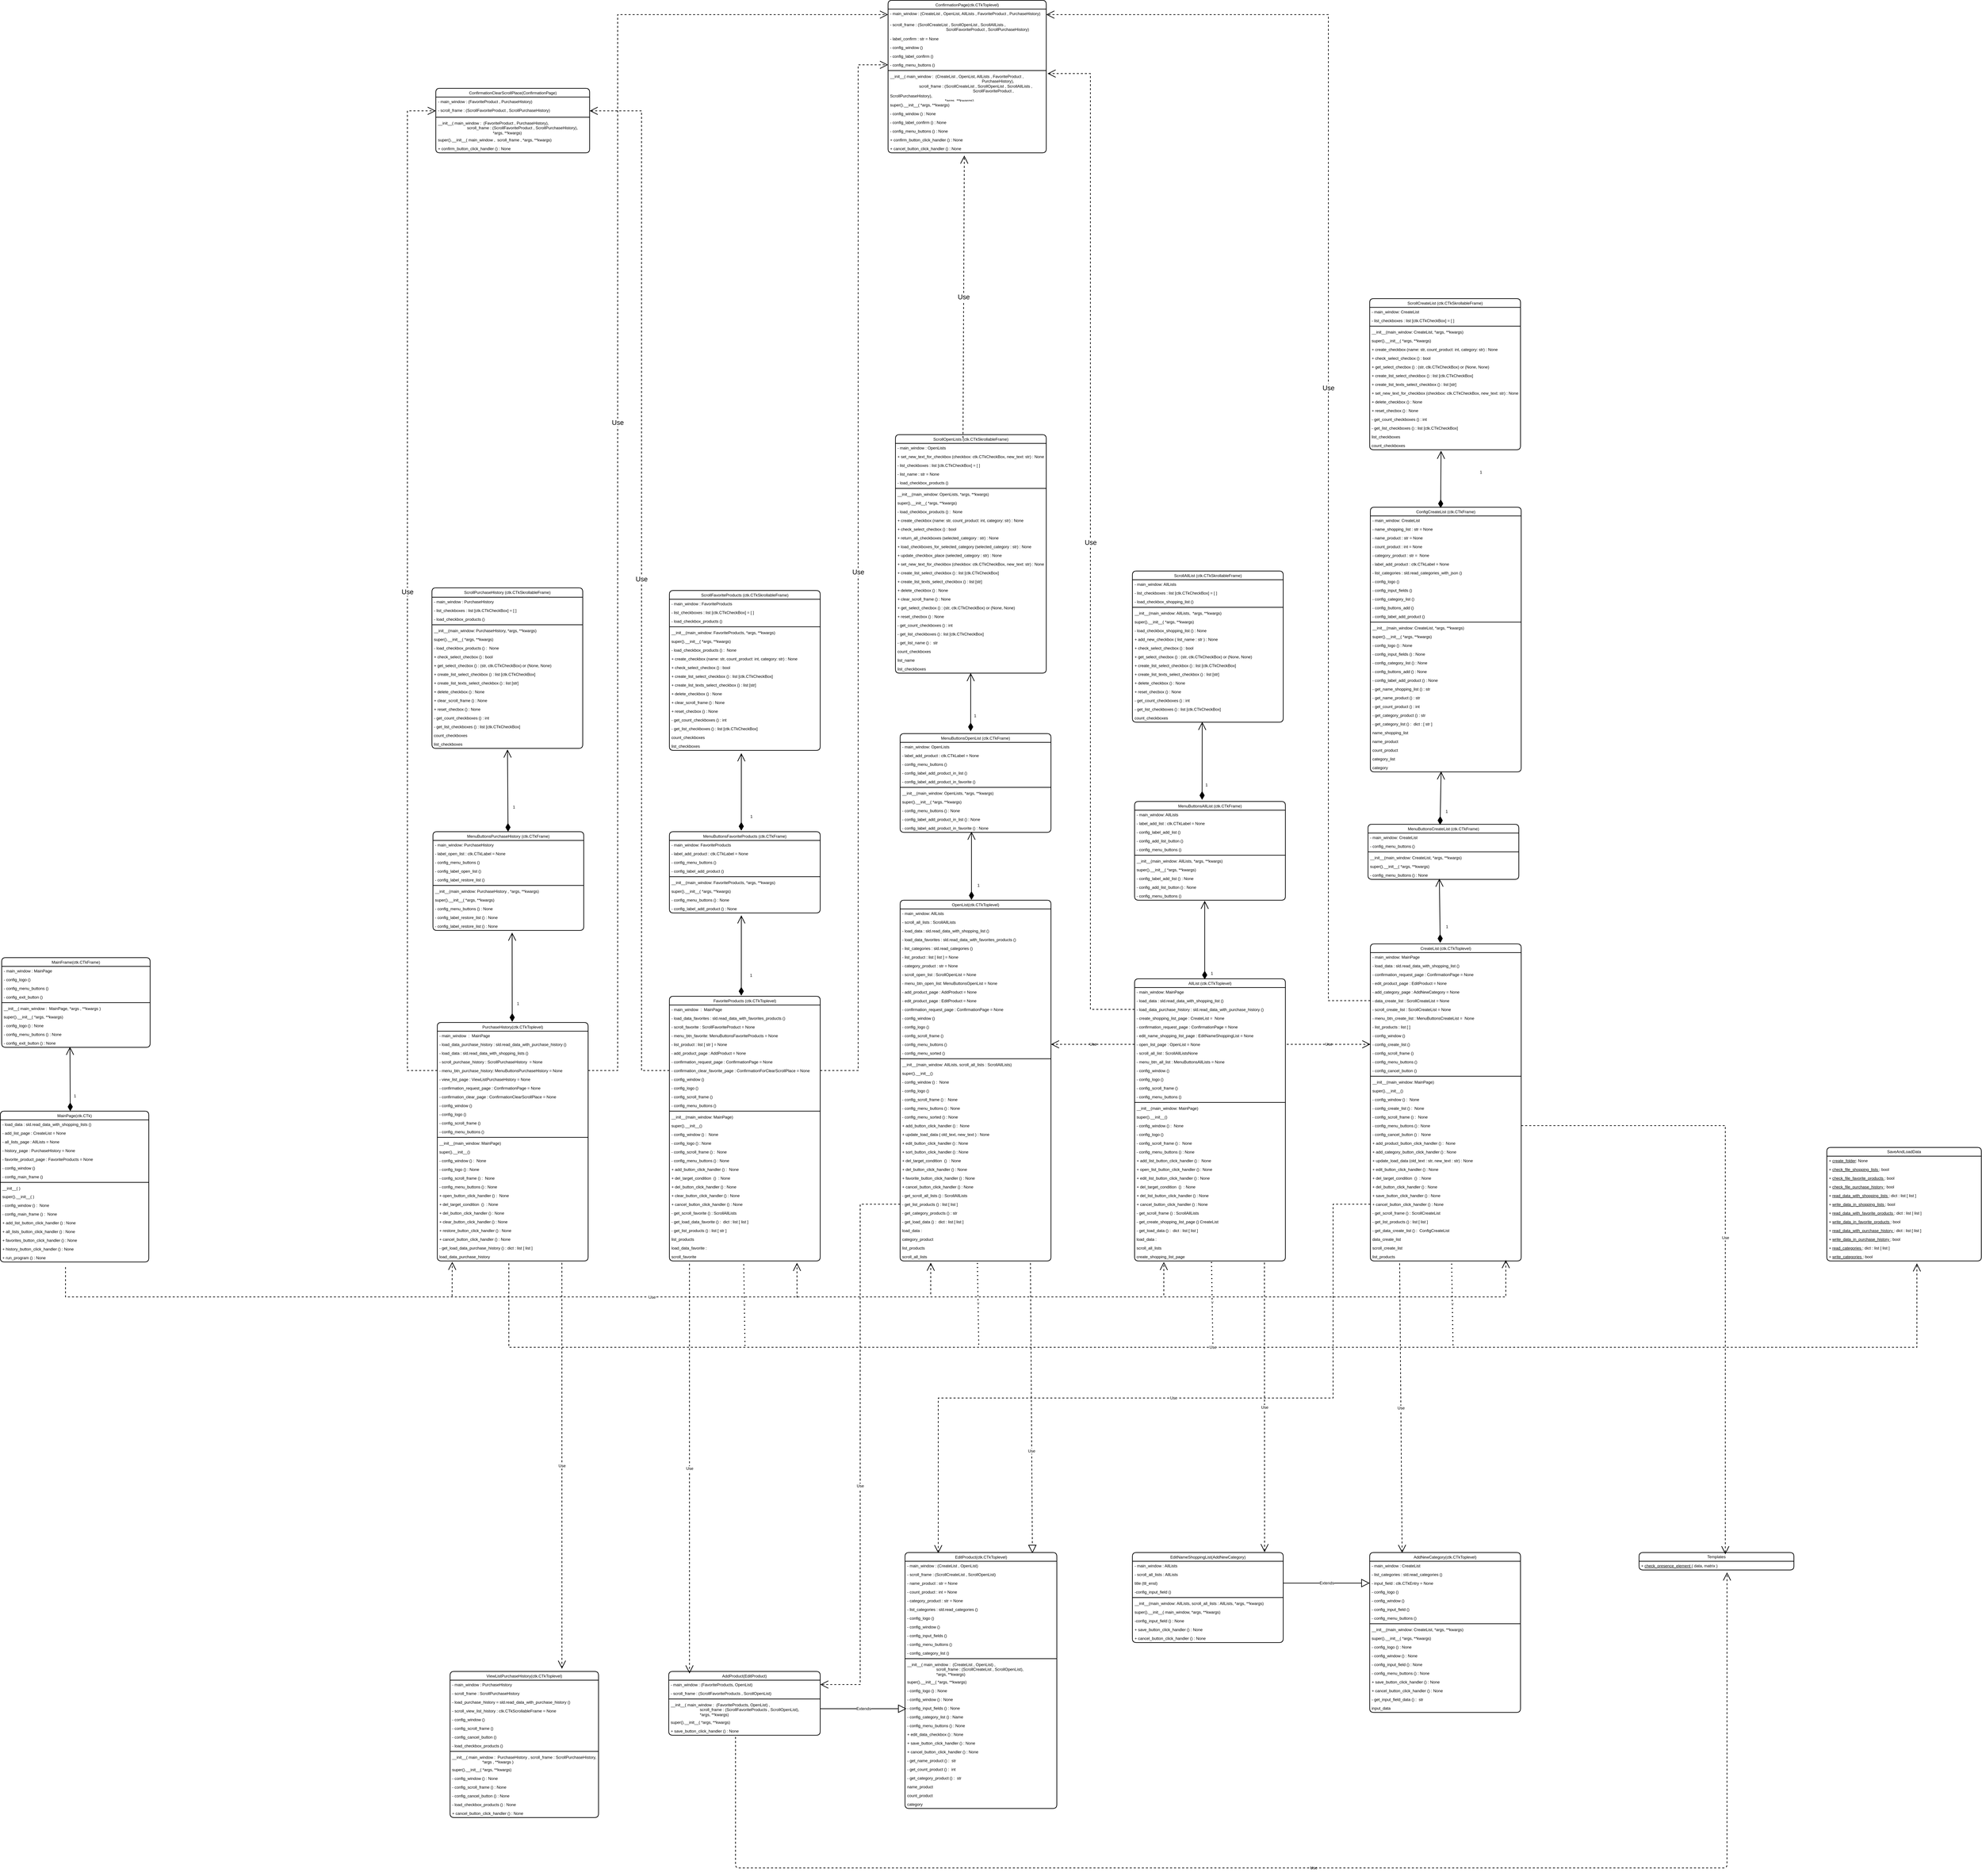 <mxfile version="24.7.17">
  <diagram name="Страница — 1" id="xKcedJdYkIsy355uzuHD">
    <mxGraphModel dx="6394" dy="1535" grid="0" gridSize="10" guides="1" tooltips="1" connect="1" arrows="1" fold="1" page="0" pageScale="1" pageWidth="827" pageHeight="1169" math="0" shadow="0">
      <root>
        <mxCell id="0" />
        <mxCell id="1" parent="0" />
        <mxCell id="4EvVO4aZ02BTntRD09zP-11" value="&lt;span style=&quot;font-weight: 400; font-size: 12px;&quot;&gt;ScrollCreateList (ctk.CTkSkrollableFrame)&lt;/span&gt;" style="swimlane;fontStyle=1;align=center;verticalAlign=top;childLayout=stackLayout;horizontal=1;startSize=26;horizontalStack=0;resizeParent=1;resizeParentMax=0;resizeLast=0;collapsible=1;marginBottom=0;whiteSpace=wrap;html=1;labelBackgroundColor=none;rounded=1;strokeWidth=2;fontSize=12;" parent="1" vertex="1">
          <mxGeometry x="-669" y="378" width="449" height="450" as="geometry" />
        </mxCell>
        <mxCell id="4EvVO4aZ02BTntRD09zP-12" value="- main_window: CreateList&lt;div style=&quot;font-size: 12px;&quot;&gt;&lt;br style=&quot;font-size: 12px;&quot;&gt;&lt;/div&gt;" style="text;align=left;verticalAlign=top;spacingLeft=4;spacingRight=4;overflow=hidden;rotatable=0;points=[[0,0.5],[1,0.5]];portConstraint=eastwest;whiteSpace=wrap;html=1;labelBackgroundColor=none;rounded=1;fontSize=12;strokeWidth=2;" parent="4EvVO4aZ02BTntRD09zP-11" vertex="1">
          <mxGeometry y="26" width="449" height="26" as="geometry" />
        </mxCell>
        <mxCell id="4EvVO4aZ02BTntRD09zP-15" value="- list_checkboxes : list [ctk.CTkCheckBox] = [ ]" style="text;align=left;verticalAlign=top;spacingLeft=4;spacingRight=4;overflow=hidden;rotatable=0;points=[[0,0.5],[1,0.5]];portConstraint=eastwest;whiteSpace=wrap;html=1;labelBackgroundColor=none;rounded=1;fontSize=12;strokeWidth=2;" parent="4EvVO4aZ02BTntRD09zP-11" vertex="1">
          <mxGeometry y="52" width="449" height="26" as="geometry" />
        </mxCell>
        <mxCell id="4EvVO4aZ02BTntRD09zP-13" value="" style="line;strokeWidth=2;align=left;verticalAlign=middle;spacingTop=-1;spacingLeft=3;spacingRight=3;rotatable=0;labelPosition=right;points=[];portConstraint=eastwest;labelBackgroundColor=none;rounded=1;fontSize=12;" parent="4EvVO4aZ02BTntRD09zP-11" vertex="1">
          <mxGeometry y="78" width="449" height="8" as="geometry" />
        </mxCell>
        <mxCell id="fZo-3d1KHLZx9fw-IsaP-6" value="&lt;div style=&quot;font-size: 12px;&quot;&gt;__init__(&lt;span style=&quot;background-color: initial; font-size: 12px;&quot;&gt;main_window:&amp;nbsp;&lt;/span&gt;CreateList&lt;span style=&quot;background-color: initial; font-size: 12px;&quot;&gt;,&amp;nbsp;&lt;/span&gt;&lt;span style=&quot;background-color: initial; font-size: 12px;&quot;&gt;*args&lt;/span&gt;&lt;span style=&quot;background-color: initial; font-size: 12px;&quot;&gt;, **kwargs)&lt;/span&gt;&lt;/div&gt;" style="text;align=left;verticalAlign=top;spacingLeft=4;spacingRight=4;overflow=hidden;rotatable=0;points=[[0,0.5],[1,0.5]];portConstraint=eastwest;whiteSpace=wrap;html=1;labelBackgroundColor=none;rounded=1;fontSize=12;strokeWidth=2;" parent="4EvVO4aZ02BTntRD09zP-11" vertex="1">
          <mxGeometry y="86" width="449" height="26" as="geometry" />
        </mxCell>
        <mxCell id="fZo-3d1KHLZx9fw-IsaP-7" value="&lt;div style=&quot;font-size: 12px;&quot;&gt;super().__init__(&lt;span style=&quot;background-color: initial; font-size: 12px;&quot;&gt;&amp;nbsp;&lt;/span&gt;&lt;span style=&quot;background-color: initial; font-size: 12px;&quot;&gt;*args&lt;/span&gt;&lt;span style=&quot;background-color: initial; font-size: 12px;&quot;&gt;, **kwargs)&lt;/span&gt;&lt;/div&gt;" style="text;align=left;verticalAlign=top;spacingLeft=4;spacingRight=4;overflow=hidden;rotatable=0;points=[[0,0.5],[1,0.5]];portConstraint=eastwest;whiteSpace=wrap;html=1;labelBackgroundColor=none;rounded=1;fontSize=12;strokeWidth=2;" parent="4EvVO4aZ02BTntRD09zP-11" vertex="1">
          <mxGeometry y="112" width="449" height="26" as="geometry" />
        </mxCell>
        <mxCell id="4EvVO4aZ02BTntRD09zP-14" value="+ create_checkbox (name: str, count_product: int, category: str) : None&amp;nbsp;&lt;div style=&quot;font-size: 12px;&quot;&gt;&lt;br style=&quot;font-size: 12px;&quot;&gt;&lt;/div&gt;" style="text;align=left;verticalAlign=top;spacingLeft=4;spacingRight=4;overflow=hidden;rotatable=0;points=[[0,0.5],[1,0.5]];portConstraint=eastwest;whiteSpace=wrap;html=1;labelBackgroundColor=none;rounded=1;fontSize=12;strokeWidth=2;" parent="4EvVO4aZ02BTntRD09zP-11" vertex="1">
          <mxGeometry y="138" width="449" height="26" as="geometry" />
        </mxCell>
        <mxCell id="4EvVO4aZ02BTntRD09zP-20" value="&lt;div style=&quot;font-size: 12px;&quot;&gt;+ check_select_checbox () : bool&amp;nbsp;&lt;/div&gt;" style="text;align=left;verticalAlign=top;spacingLeft=4;spacingRight=4;overflow=hidden;rotatable=0;points=[[0,0.5],[1,0.5]];portConstraint=eastwest;whiteSpace=wrap;html=1;labelBackgroundColor=none;rounded=1;fontSize=12;strokeWidth=2;" parent="4EvVO4aZ02BTntRD09zP-11" vertex="1">
          <mxGeometry y="164" width="449" height="26" as="geometry" />
        </mxCell>
        <mxCell id="4EvVO4aZ02BTntRD09zP-21" value="&lt;div style=&quot;font-size: 12px;&quot;&gt;+ get_select_checbox () : (str, ctk.CTkCheckBox) or (None, None)&lt;/div&gt;" style="text;align=left;verticalAlign=top;spacingLeft=4;spacingRight=4;overflow=hidden;rotatable=0;points=[[0,0.5],[1,0.5]];portConstraint=eastwest;whiteSpace=wrap;html=1;labelBackgroundColor=none;rounded=1;fontSize=12;strokeWidth=2;" parent="4EvVO4aZ02BTntRD09zP-11" vertex="1">
          <mxGeometry y="190" width="449" height="26" as="geometry" />
        </mxCell>
        <mxCell id="4EvVO4aZ02BTntRD09zP-17" value="+ create_list_select_checkbox () : list [&lt;span style=&quot;background-color: initial; font-size: 12px;&quot;&gt;ctk.CTkCheckBox]&lt;/span&gt;" style="text;align=left;verticalAlign=top;spacingLeft=4;spacingRight=4;overflow=hidden;rotatable=0;points=[[0,0.5],[1,0.5]];portConstraint=eastwest;whiteSpace=wrap;html=1;labelBackgroundColor=none;rounded=1;fontSize=12;strokeWidth=2;" parent="4EvVO4aZ02BTntRD09zP-11" vertex="1">
          <mxGeometry y="216" width="449" height="26" as="geometry" />
        </mxCell>
        <mxCell id="4EvVO4aZ02BTntRD09zP-18" value="+ create_list_texts_select_checkbox () : list [str]" style="text;align=left;verticalAlign=top;spacingLeft=4;spacingRight=4;overflow=hidden;rotatable=0;points=[[0,0.5],[1,0.5]];portConstraint=eastwest;whiteSpace=wrap;html=1;labelBackgroundColor=none;rounded=1;fontSize=12;strokeWidth=2;" parent="4EvVO4aZ02BTntRD09zP-11" vertex="1">
          <mxGeometry y="242" width="449" height="26" as="geometry" />
        </mxCell>
        <mxCell id="4EvVO4aZ02BTntRD09zP-16" value="&lt;div style=&quot;font-size: 12px;&quot;&gt;+ set_new_text_for_checkbox (checkbox: ctk.CTkCheckBox, new_text: str) : None&lt;/div&gt;" style="text;align=left;verticalAlign=top;spacingLeft=4;spacingRight=4;overflow=hidden;rotatable=0;points=[[0,0.5],[1,0.5]];portConstraint=eastwest;whiteSpace=wrap;html=1;labelBackgroundColor=none;rounded=1;fontSize=12;strokeWidth=2;" parent="4EvVO4aZ02BTntRD09zP-11" vertex="1">
          <mxGeometry y="268" width="449" height="26" as="geometry" />
        </mxCell>
        <mxCell id="4EvVO4aZ02BTntRD09zP-19" value="&lt;div style=&quot;font-size: 12px;&quot;&gt;+ delete_checkbox () : None&amp;nbsp;&lt;/div&gt;" style="text;align=left;verticalAlign=top;spacingLeft=4;spacingRight=4;overflow=hidden;rotatable=0;points=[[0,0.5],[1,0.5]];portConstraint=eastwest;whiteSpace=wrap;html=1;labelBackgroundColor=none;rounded=1;fontSize=12;strokeWidth=2;" parent="4EvVO4aZ02BTntRD09zP-11" vertex="1">
          <mxGeometry y="294" width="449" height="26" as="geometry" />
        </mxCell>
        <mxCell id="4EvVO4aZ02BTntRD09zP-22" value="&lt;div style=&quot;font-size: 12px;&quot;&gt;+ reset_checbox () : None&lt;/div&gt;" style="text;align=left;verticalAlign=top;spacingLeft=4;spacingRight=4;overflow=hidden;rotatable=0;points=[[0,0.5],[1,0.5]];portConstraint=eastwest;whiteSpace=wrap;html=1;labelBackgroundColor=none;rounded=1;fontSize=12;strokeWidth=2;" parent="4EvVO4aZ02BTntRD09zP-11" vertex="1">
          <mxGeometry y="320" width="449" height="26" as="geometry" />
        </mxCell>
        <mxCell id="fZo-3d1KHLZx9fw-IsaP-1" value="&lt;div style=&quot;font-size: 12px;&quot;&gt;- get_count_checkboxes () : int&lt;/div&gt;" style="text;align=left;verticalAlign=top;spacingLeft=4;spacingRight=4;overflow=hidden;rotatable=0;points=[[0,0.5],[1,0.5]];portConstraint=eastwest;whiteSpace=wrap;html=1;labelBackgroundColor=none;rounded=1;fontSize=12;strokeWidth=2;" parent="4EvVO4aZ02BTntRD09zP-11" vertex="1">
          <mxGeometry y="346" width="449" height="26" as="geometry" />
        </mxCell>
        <mxCell id="fZo-3d1KHLZx9fw-IsaP-4" value="- get_list_checkboxes () :&amp;nbsp;&lt;span style=&quot;background-color: initial; font-size: 12px;&quot;&gt;list [&lt;/span&gt;&lt;span style=&quot;background-color: initial; font-size: 12px;&quot;&gt;ctk.CTkCheckBox]&lt;/span&gt;" style="text;align=left;verticalAlign=top;spacingLeft=4;spacingRight=4;overflow=hidden;rotatable=0;points=[[0,0.5],[1,0.5]];portConstraint=eastwest;whiteSpace=wrap;html=1;labelBackgroundColor=none;rounded=1;fontSize=12;strokeWidth=2;" parent="4EvVO4aZ02BTntRD09zP-11" vertex="1">
          <mxGeometry y="372" width="449" height="26" as="geometry" />
        </mxCell>
        <mxCell id="fZo-3d1KHLZx9fw-IsaP-3" value="&lt;div style=&quot;font-size: 12px;&quot;&gt;list_checkboxes&lt;/div&gt;" style="text;align=left;verticalAlign=top;spacingLeft=4;spacingRight=4;overflow=hidden;rotatable=0;points=[[0,0.5],[1,0.5]];portConstraint=eastwest;whiteSpace=wrap;html=1;labelBackgroundColor=none;rounded=1;fontSize=12;strokeWidth=2;" parent="4EvVO4aZ02BTntRD09zP-11" vertex="1">
          <mxGeometry y="398" width="449" height="26" as="geometry" />
        </mxCell>
        <mxCell id="fZo-3d1KHLZx9fw-IsaP-5" value="&lt;div style=&quot;font-size: 12px;&quot;&gt;count_checkboxes&lt;/div&gt;" style="text;align=left;verticalAlign=top;spacingLeft=4;spacingRight=4;overflow=hidden;rotatable=0;points=[[0,0.5],[1,0.5]];portConstraint=eastwest;whiteSpace=wrap;html=1;labelBackgroundColor=none;rounded=1;fontSize=12;strokeWidth=2;" parent="4EvVO4aZ02BTntRD09zP-11" vertex="1">
          <mxGeometry y="424" width="449" height="26" as="geometry" />
        </mxCell>
        <mxCell id="fZo-3d1KHLZx9fw-IsaP-8" value="&lt;span style=&quot;font-weight: 400; font-size: 12px;&quot;&gt;ConfigCreateList (ctk.CTkFrame)&lt;/span&gt;" style="swimlane;fontStyle=1;align=center;verticalAlign=top;childLayout=stackLayout;horizontal=1;startSize=26;horizontalStack=0;resizeParent=1;resizeParentMax=0;resizeLast=0;collapsible=1;marginBottom=0;whiteSpace=wrap;html=1;labelBackgroundColor=none;rounded=1;strokeWidth=2;fontSize=12;" parent="1" vertex="1">
          <mxGeometry x="-667" y="999" width="449" height="788" as="geometry" />
        </mxCell>
        <mxCell id="fZo-3d1KHLZx9fw-IsaP-9" value="- main_window: CreateList&lt;div style=&quot;font-size: 12px;&quot;&gt;&lt;br style=&quot;font-size: 12px;&quot;&gt;&lt;/div&gt;" style="text;align=left;verticalAlign=top;spacingLeft=4;spacingRight=4;overflow=hidden;rotatable=0;points=[[0,0.5],[1,0.5]];portConstraint=eastwest;whiteSpace=wrap;html=1;labelBackgroundColor=none;rounded=1;fontSize=12;strokeWidth=2;" parent="fZo-3d1KHLZx9fw-IsaP-8" vertex="1">
          <mxGeometry y="26" width="449" height="26" as="geometry" />
        </mxCell>
        <mxCell id="fZo-3d1KHLZx9fw-IsaP-10" value="- name_shopping_list : str = None" style="text;align=left;verticalAlign=top;spacingLeft=4;spacingRight=4;overflow=hidden;rotatable=0;points=[[0,0.5],[1,0.5]];portConstraint=eastwest;whiteSpace=wrap;html=1;labelBackgroundColor=none;rounded=1;fontSize=12;strokeWidth=2;" parent="fZo-3d1KHLZx9fw-IsaP-8" vertex="1">
          <mxGeometry y="52" width="449" height="26" as="geometry" />
        </mxCell>
        <mxCell id="fZo-3d1KHLZx9fw-IsaP-26" value="- name_product : str = None" style="text;align=left;verticalAlign=top;spacingLeft=4;spacingRight=4;overflow=hidden;rotatable=0;points=[[0,0.5],[1,0.5]];portConstraint=eastwest;whiteSpace=wrap;html=1;labelBackgroundColor=none;rounded=1;fontSize=12;strokeWidth=2;" parent="fZo-3d1KHLZx9fw-IsaP-8" vertex="1">
          <mxGeometry y="78" width="449" height="26" as="geometry" />
        </mxCell>
        <mxCell id="fZo-3d1KHLZx9fw-IsaP-27" value="- count_product : int = None" style="text;align=left;verticalAlign=top;spacingLeft=4;spacingRight=4;overflow=hidden;rotatable=0;points=[[0,0.5],[1,0.5]];portConstraint=eastwest;whiteSpace=wrap;html=1;labelBackgroundColor=none;rounded=1;fontSize=12;strokeWidth=2;" parent="fZo-3d1KHLZx9fw-IsaP-8" vertex="1">
          <mxGeometry y="104" width="449" height="26" as="geometry" />
        </mxCell>
        <mxCell id="fZo-3d1KHLZx9fw-IsaP-28" value="- category_product : str =&amp;nbsp; None" style="text;align=left;verticalAlign=top;spacingLeft=4;spacingRight=4;overflow=hidden;rotatable=0;points=[[0,0.5],[1,0.5]];portConstraint=eastwest;whiteSpace=wrap;html=1;labelBackgroundColor=none;rounded=1;fontSize=12;strokeWidth=2;" parent="fZo-3d1KHLZx9fw-IsaP-8" vertex="1">
          <mxGeometry y="130" width="449" height="26" as="geometry" />
        </mxCell>
        <mxCell id="fZo-3d1KHLZx9fw-IsaP-29" value="- label_add_product : ctk.CTkLabel = None" style="text;align=left;verticalAlign=top;spacingLeft=4;spacingRight=4;overflow=hidden;rotatable=0;points=[[0,0.5],[1,0.5]];portConstraint=eastwest;whiteSpace=wrap;html=1;labelBackgroundColor=none;rounded=1;fontSize=12;strokeWidth=2;" parent="fZo-3d1KHLZx9fw-IsaP-8" vertex="1">
          <mxGeometry y="156" width="449" height="26" as="geometry" />
        </mxCell>
        <mxCell id="fZo-3d1KHLZx9fw-IsaP-30" value="- list_categories : sld.read_categories_with_json ()" style="text;align=left;verticalAlign=top;spacingLeft=4;spacingRight=4;overflow=hidden;rotatable=0;points=[[0,0.5],[1,0.5]];portConstraint=eastwest;whiteSpace=wrap;html=1;labelBackgroundColor=none;rounded=1;fontSize=12;strokeWidth=2;" parent="fZo-3d1KHLZx9fw-IsaP-8" vertex="1">
          <mxGeometry y="182" width="449" height="26" as="geometry" />
        </mxCell>
        <mxCell id="fZo-3d1KHLZx9fw-IsaP-31" value="- config_logo ()" style="text;align=left;verticalAlign=top;spacingLeft=4;spacingRight=4;overflow=hidden;rotatable=0;points=[[0,0.5],[1,0.5]];portConstraint=eastwest;whiteSpace=wrap;html=1;labelBackgroundColor=none;rounded=1;fontSize=12;strokeWidth=2;" parent="fZo-3d1KHLZx9fw-IsaP-8" vertex="1">
          <mxGeometry y="208" width="449" height="26" as="geometry" />
        </mxCell>
        <mxCell id="fZo-3d1KHLZx9fw-IsaP-34" value="- config_input_fields ()" style="text;align=left;verticalAlign=top;spacingLeft=4;spacingRight=4;overflow=hidden;rotatable=0;points=[[0,0.5],[1,0.5]];portConstraint=eastwest;whiteSpace=wrap;html=1;labelBackgroundColor=none;rounded=1;fontSize=12;strokeWidth=2;" parent="fZo-3d1KHLZx9fw-IsaP-8" vertex="1">
          <mxGeometry y="234" width="449" height="26" as="geometry" />
        </mxCell>
        <mxCell id="fZo-3d1KHLZx9fw-IsaP-35" value="- config_category_list ()" style="text;align=left;verticalAlign=top;spacingLeft=4;spacingRight=4;overflow=hidden;rotatable=0;points=[[0,0.5],[1,0.5]];portConstraint=eastwest;whiteSpace=wrap;html=1;labelBackgroundColor=none;rounded=1;fontSize=12;strokeWidth=2;" parent="fZo-3d1KHLZx9fw-IsaP-8" vertex="1">
          <mxGeometry y="260" width="449" height="26" as="geometry" />
        </mxCell>
        <mxCell id="fZo-3d1KHLZx9fw-IsaP-36" value="- config_buttons_add ()" style="text;align=left;verticalAlign=top;spacingLeft=4;spacingRight=4;overflow=hidden;rotatable=0;points=[[0,0.5],[1,0.5]];portConstraint=eastwest;whiteSpace=wrap;html=1;labelBackgroundColor=none;rounded=1;fontSize=12;strokeWidth=2;" parent="fZo-3d1KHLZx9fw-IsaP-8" vertex="1">
          <mxGeometry y="286" width="449" height="26" as="geometry" />
        </mxCell>
        <mxCell id="fZo-3d1KHLZx9fw-IsaP-32" value="- config_label_add_product ()" style="text;align=left;verticalAlign=top;spacingLeft=4;spacingRight=4;overflow=hidden;rotatable=0;points=[[0,0.5],[1,0.5]];portConstraint=eastwest;whiteSpace=wrap;html=1;labelBackgroundColor=none;rounded=1;fontSize=12;strokeWidth=2;" parent="fZo-3d1KHLZx9fw-IsaP-8" vertex="1">
          <mxGeometry y="312" width="449" height="26" as="geometry" />
        </mxCell>
        <mxCell id="fZo-3d1KHLZx9fw-IsaP-11" value="" style="line;strokeWidth=2;align=left;verticalAlign=middle;spacingTop=-1;spacingLeft=3;spacingRight=3;rotatable=0;labelPosition=right;points=[];portConstraint=eastwest;labelBackgroundColor=none;rounded=1;fontSize=12;" parent="fZo-3d1KHLZx9fw-IsaP-8" vertex="1">
          <mxGeometry y="338" width="449" height="8" as="geometry" />
        </mxCell>
        <mxCell id="fZo-3d1KHLZx9fw-IsaP-12" value="&lt;div style=&quot;font-size: 12px;&quot;&gt;__init__(&lt;span style=&quot;background-color: initial; font-size: 12px;&quot;&gt;main_window:&amp;nbsp;&lt;/span&gt;CreateList&lt;span style=&quot;background-color: initial; font-size: 12px;&quot;&gt;, *args&lt;/span&gt;&lt;span style=&quot;background-color: initial; font-size: 12px;&quot;&gt;, **kwargs)&lt;/span&gt;&lt;/div&gt;" style="text;align=left;verticalAlign=top;spacingLeft=4;spacingRight=4;overflow=hidden;rotatable=0;points=[[0,0.5],[1,0.5]];portConstraint=eastwest;whiteSpace=wrap;html=1;labelBackgroundColor=none;rounded=1;fontSize=12;strokeWidth=2;" parent="fZo-3d1KHLZx9fw-IsaP-8" vertex="1">
          <mxGeometry y="346" width="449" height="26" as="geometry" />
        </mxCell>
        <mxCell id="fZo-3d1KHLZx9fw-IsaP-13" value="&lt;div style=&quot;font-size: 12px;&quot;&gt;super().__init__(&lt;span style=&quot;background-color: initial; font-size: 12px;&quot;&gt;&amp;nbsp;&lt;/span&gt;&lt;span style=&quot;background-color: initial; font-size: 12px;&quot;&gt;*args&lt;/span&gt;&lt;span style=&quot;background-color: initial; font-size: 12px;&quot;&gt;, **kwargs)&lt;/span&gt;&lt;/div&gt;" style="text;align=left;verticalAlign=top;spacingLeft=4;spacingRight=4;overflow=hidden;rotatable=0;points=[[0,0.5],[1,0.5]];portConstraint=eastwest;whiteSpace=wrap;html=1;labelBackgroundColor=none;rounded=1;fontSize=12;strokeWidth=2;" parent="fZo-3d1KHLZx9fw-IsaP-8" vertex="1">
          <mxGeometry y="372" width="449" height="26" as="geometry" />
        </mxCell>
        <mxCell id="fZo-3d1KHLZx9fw-IsaP-14" value="&lt;div style=&quot;font-size: 12px;&quot;&gt;- config_logo ()&amp;nbsp;&lt;span style=&quot;background-color: initial; font-size: 12px;&quot;&gt;: None&lt;/span&gt;&lt;br style=&quot;font-size: 12px;&quot;&gt;&lt;/div&gt;" style="text;align=left;verticalAlign=top;spacingLeft=4;spacingRight=4;overflow=hidden;rotatable=0;points=[[0,0.5],[1,0.5]];portConstraint=eastwest;whiteSpace=wrap;html=1;labelBackgroundColor=none;rounded=1;fontSize=12;strokeWidth=2;" parent="fZo-3d1KHLZx9fw-IsaP-8" vertex="1">
          <mxGeometry y="398" width="449" height="26" as="geometry" />
        </mxCell>
        <mxCell id="fZo-3d1KHLZx9fw-IsaP-15" value="- config_input_fields () : None" style="text;align=left;verticalAlign=top;spacingLeft=4;spacingRight=4;overflow=hidden;rotatable=0;points=[[0,0.5],[1,0.5]];portConstraint=eastwest;whiteSpace=wrap;html=1;labelBackgroundColor=none;rounded=1;fontSize=12;strokeWidth=2;" parent="fZo-3d1KHLZx9fw-IsaP-8" vertex="1">
          <mxGeometry y="424" width="449" height="26" as="geometry" />
        </mxCell>
        <mxCell id="fZo-3d1KHLZx9fw-IsaP-16" value="- config_category_list () : None" style="text;align=left;verticalAlign=top;spacingLeft=4;spacingRight=4;overflow=hidden;rotatable=0;points=[[0,0.5],[1,0.5]];portConstraint=eastwest;whiteSpace=wrap;html=1;labelBackgroundColor=none;rounded=1;fontSize=12;strokeWidth=2;" parent="fZo-3d1KHLZx9fw-IsaP-8" vertex="1">
          <mxGeometry y="450" width="449" height="26" as="geometry" />
        </mxCell>
        <mxCell id="fZo-3d1KHLZx9fw-IsaP-17" value="- config_buttons_add () : None" style="text;align=left;verticalAlign=top;spacingLeft=4;spacingRight=4;overflow=hidden;rotatable=0;points=[[0,0.5],[1,0.5]];portConstraint=eastwest;whiteSpace=wrap;html=1;labelBackgroundColor=none;rounded=1;fontSize=12;strokeWidth=2;" parent="fZo-3d1KHLZx9fw-IsaP-8" vertex="1">
          <mxGeometry y="476" width="449" height="26" as="geometry" />
        </mxCell>
        <mxCell id="fZo-3d1KHLZx9fw-IsaP-18" value="- config_label_add_product () : None" style="text;align=left;verticalAlign=top;spacingLeft=4;spacingRight=4;overflow=hidden;rotatable=0;points=[[0,0.5],[1,0.5]];portConstraint=eastwest;whiteSpace=wrap;html=1;labelBackgroundColor=none;rounded=1;fontSize=12;strokeWidth=2;" parent="fZo-3d1KHLZx9fw-IsaP-8" vertex="1">
          <mxGeometry y="502" width="449" height="26" as="geometry" />
        </mxCell>
        <mxCell id="fZo-3d1KHLZx9fw-IsaP-19" value="&lt;div style=&quot;font-size: 12px;&quot;&gt;- get_name_shopping_list () : str&lt;/div&gt;" style="text;align=left;verticalAlign=top;spacingLeft=4;spacingRight=4;overflow=hidden;rotatable=0;points=[[0,0.5],[1,0.5]];portConstraint=eastwest;whiteSpace=wrap;html=1;labelBackgroundColor=none;rounded=1;fontSize=12;strokeWidth=2;" parent="fZo-3d1KHLZx9fw-IsaP-8" vertex="1">
          <mxGeometry y="528" width="449" height="26" as="geometry" />
        </mxCell>
        <mxCell id="fZo-3d1KHLZx9fw-IsaP-20" value="- get_name_product () : str" style="text;align=left;verticalAlign=top;spacingLeft=4;spacingRight=4;overflow=hidden;rotatable=0;points=[[0,0.5],[1,0.5]];portConstraint=eastwest;whiteSpace=wrap;html=1;labelBackgroundColor=none;rounded=1;fontSize=12;strokeWidth=2;" parent="fZo-3d1KHLZx9fw-IsaP-8" vertex="1">
          <mxGeometry y="554" width="449" height="26" as="geometry" />
        </mxCell>
        <mxCell id="fZo-3d1KHLZx9fw-IsaP-21" value="- get_count_product () : int" style="text;align=left;verticalAlign=top;spacingLeft=4;spacingRight=4;overflow=hidden;rotatable=0;points=[[0,0.5],[1,0.5]];portConstraint=eastwest;whiteSpace=wrap;html=1;labelBackgroundColor=none;rounded=1;fontSize=12;strokeWidth=2;" parent="fZo-3d1KHLZx9fw-IsaP-8" vertex="1">
          <mxGeometry y="580" width="449" height="26" as="geometry" />
        </mxCell>
        <mxCell id="fZo-3d1KHLZx9fw-IsaP-22" value="&lt;div style=&quot;font-size: 12px;&quot;&gt;- get_category_product () : str&lt;/div&gt;" style="text;align=left;verticalAlign=top;spacingLeft=4;spacingRight=4;overflow=hidden;rotatable=0;points=[[0,0.5],[1,0.5]];portConstraint=eastwest;whiteSpace=wrap;html=1;labelBackgroundColor=none;rounded=1;fontSize=12;strokeWidth=2;" parent="fZo-3d1KHLZx9fw-IsaP-8" vertex="1">
          <mxGeometry y="606" width="449" height="26" as="geometry" />
        </mxCell>
        <mxCell id="5QqEUeX71Ca1VNtuahd--1" value="&lt;div style=&quot;font-size: 12px;&quot;&gt;- get_category_list () :&amp;nbsp; dict : [ str ]&lt;/div&gt;" style="text;align=left;verticalAlign=top;spacingLeft=4;spacingRight=4;overflow=hidden;rotatable=0;points=[[0,0.5],[1,0.5]];portConstraint=eastwest;whiteSpace=wrap;html=1;labelBackgroundColor=none;rounded=1;fontSize=12;strokeWidth=2;" parent="fZo-3d1KHLZx9fw-IsaP-8" vertex="1">
          <mxGeometry y="632" width="449" height="26" as="geometry" />
        </mxCell>
        <mxCell id="fZo-3d1KHLZx9fw-IsaP-24" value="&lt;div style=&quot;font-size: 12px;&quot;&gt;name_shopping_list&lt;/div&gt;" style="text;align=left;verticalAlign=top;spacingLeft=4;spacingRight=4;overflow=hidden;rotatable=0;points=[[0,0.5],[1,0.5]];portConstraint=eastwest;whiteSpace=wrap;html=1;labelBackgroundColor=none;rounded=1;fontSize=12;strokeWidth=2;" parent="fZo-3d1KHLZx9fw-IsaP-8" vertex="1">
          <mxGeometry y="658" width="449" height="26" as="geometry" />
        </mxCell>
        <mxCell id="fZo-3d1KHLZx9fw-IsaP-25" value="&lt;div style=&quot;font-size: 12px;&quot;&gt;name_product&lt;/div&gt;" style="text;align=left;verticalAlign=top;spacingLeft=4;spacingRight=4;overflow=hidden;rotatable=0;points=[[0,0.5],[1,0.5]];portConstraint=eastwest;whiteSpace=wrap;html=1;labelBackgroundColor=none;rounded=1;fontSize=12;strokeWidth=2;" parent="fZo-3d1KHLZx9fw-IsaP-8" vertex="1">
          <mxGeometry y="684" width="449" height="26" as="geometry" />
        </mxCell>
        <mxCell id="fZo-3d1KHLZx9fw-IsaP-38" value="&lt;div style=&quot;font-size: 12px;&quot;&gt;count_product&lt;/div&gt;" style="text;align=left;verticalAlign=top;spacingLeft=4;spacingRight=4;overflow=hidden;rotatable=0;points=[[0,0.5],[1,0.5]];portConstraint=eastwest;whiteSpace=wrap;html=1;labelBackgroundColor=none;rounded=1;fontSize=12;strokeWidth=2;" parent="fZo-3d1KHLZx9fw-IsaP-8" vertex="1">
          <mxGeometry y="710" width="449" height="26" as="geometry" />
        </mxCell>
        <mxCell id="5QqEUeX71Ca1VNtuahd--2" value="&lt;div style=&quot;font-size: 12px;&quot;&gt;category_list&lt;/div&gt;" style="text;align=left;verticalAlign=top;spacingLeft=4;spacingRight=4;overflow=hidden;rotatable=0;points=[[0,0.5],[1,0.5]];portConstraint=eastwest;whiteSpace=wrap;html=1;labelBackgroundColor=none;rounded=1;fontSize=12;strokeWidth=2;" parent="fZo-3d1KHLZx9fw-IsaP-8" vertex="1">
          <mxGeometry y="736" width="449" height="26" as="geometry" />
        </mxCell>
        <mxCell id="fZo-3d1KHLZx9fw-IsaP-37" value="&lt;div style=&quot;font-size: 12px;&quot;&gt;category&lt;/div&gt;" style="text;align=left;verticalAlign=top;spacingLeft=4;spacingRight=4;overflow=hidden;rotatable=0;points=[[0,0.5],[1,0.5]];portConstraint=eastwest;whiteSpace=wrap;html=1;labelBackgroundColor=none;rounded=1;fontSize=12;strokeWidth=2;" parent="fZo-3d1KHLZx9fw-IsaP-8" vertex="1">
          <mxGeometry y="762" width="449" height="26" as="geometry" />
        </mxCell>
        <mxCell id="fZo-3d1KHLZx9fw-IsaP-39" value="&lt;span style=&quot;font-weight: 400; font-size: 12px;&quot;&gt;MenuButtons&lt;/span&gt;&lt;span style=&quot;font-weight: 400; font-size: 12px;&quot;&gt;CreateList (ctk.CTkFrame)&lt;/span&gt;" style="swimlane;fontStyle=1;align=center;verticalAlign=top;childLayout=stackLayout;horizontal=1;startSize=26;horizontalStack=0;resizeParent=1;resizeParentMax=0;resizeLast=0;collapsible=1;marginBottom=0;whiteSpace=wrap;html=1;labelBackgroundColor=none;rounded=1;strokeWidth=2;fontSize=12;" parent="1" vertex="1">
          <mxGeometry x="-674" y="1943" width="449" height="164" as="geometry" />
        </mxCell>
        <mxCell id="fZo-3d1KHLZx9fw-IsaP-40" value="- main_window: CreateList&lt;div style=&quot;font-size: 12px;&quot;&gt;&lt;br style=&quot;font-size: 12px;&quot;&gt;&lt;/div&gt;" style="text;align=left;verticalAlign=top;spacingLeft=4;spacingRight=4;overflow=hidden;rotatable=0;points=[[0,0.5],[1,0.5]];portConstraint=eastwest;whiteSpace=wrap;html=1;labelBackgroundColor=none;rounded=1;fontSize=12;strokeWidth=2;" parent="fZo-3d1KHLZx9fw-IsaP-39" vertex="1">
          <mxGeometry y="26" width="449" height="26" as="geometry" />
        </mxCell>
        <mxCell id="fZo-3d1KHLZx9fw-IsaP-41" value="- config_menu_buttons ()&amp;nbsp;" style="text;align=left;verticalAlign=top;spacingLeft=4;spacingRight=4;overflow=hidden;rotatable=0;points=[[0,0.5],[1,0.5]];portConstraint=eastwest;whiteSpace=wrap;html=1;labelBackgroundColor=none;rounded=1;fontSize=12;strokeWidth=2;" parent="fZo-3d1KHLZx9fw-IsaP-39" vertex="1">
          <mxGeometry y="52" width="449" height="26" as="geometry" />
        </mxCell>
        <mxCell id="fZo-3d1KHLZx9fw-IsaP-42" value="" style="line;strokeWidth=2;align=left;verticalAlign=middle;spacingTop=-1;spacingLeft=3;spacingRight=3;rotatable=0;labelPosition=right;points=[];portConstraint=eastwest;labelBackgroundColor=none;rounded=1;fontSize=12;" parent="fZo-3d1KHLZx9fw-IsaP-39" vertex="1">
          <mxGeometry y="78" width="449" height="8" as="geometry" />
        </mxCell>
        <mxCell id="fZo-3d1KHLZx9fw-IsaP-43" value="&lt;div style=&quot;font-size: 12px;&quot;&gt;__init__(&lt;span style=&quot;background-color: initial; font-size: 12px;&quot;&gt;main_window:&amp;nbsp;&lt;/span&gt;CreateList&lt;span style=&quot;background-color: initial; font-size: 12px;&quot;&gt;, *args&lt;/span&gt;&lt;span style=&quot;background-color: initial; font-size: 12px;&quot;&gt;, **kwargs)&lt;/span&gt;&lt;/div&gt;" style="text;align=left;verticalAlign=top;spacingLeft=4;spacingRight=4;overflow=hidden;rotatable=0;points=[[0,0.5],[1,0.5]];portConstraint=eastwest;whiteSpace=wrap;html=1;labelBackgroundColor=none;rounded=1;fontSize=12;strokeWidth=2;" parent="fZo-3d1KHLZx9fw-IsaP-39" vertex="1">
          <mxGeometry y="86" width="449" height="26" as="geometry" />
        </mxCell>
        <mxCell id="fZo-3d1KHLZx9fw-IsaP-44" value="&lt;div style=&quot;font-size: 12px;&quot;&gt;super().__init__(&lt;span style=&quot;background-color: initial; font-size: 12px;&quot;&gt;&amp;nbsp;&lt;/span&gt;&lt;span style=&quot;background-color: initial; font-size: 12px;&quot;&gt;*args&lt;/span&gt;&lt;span style=&quot;background-color: initial; font-size: 12px;&quot;&gt;, **kwargs)&lt;/span&gt;&lt;/div&gt;" style="text;align=left;verticalAlign=top;spacingLeft=4;spacingRight=4;overflow=hidden;rotatable=0;points=[[0,0.5],[1,0.5]];portConstraint=eastwest;whiteSpace=wrap;html=1;labelBackgroundColor=none;rounded=1;fontSize=12;strokeWidth=2;" parent="fZo-3d1KHLZx9fw-IsaP-39" vertex="1">
          <mxGeometry y="112" width="449" height="26" as="geometry" />
        </mxCell>
        <mxCell id="fZo-3d1KHLZx9fw-IsaP-45" value="&lt;div style=&quot;font-size: 12px;&quot;&gt;- config_menu_buttons () : None&lt;br style=&quot;font-size: 12px;&quot;&gt;&lt;/div&gt;" style="text;align=left;verticalAlign=top;spacingLeft=4;spacingRight=4;overflow=hidden;rotatable=0;points=[[0,0.5],[1,0.5]];portConstraint=eastwest;whiteSpace=wrap;html=1;labelBackgroundColor=none;rounded=1;fontSize=12;strokeWidth=2;" parent="fZo-3d1KHLZx9fw-IsaP-39" vertex="1">
          <mxGeometry y="138" width="449" height="26" as="geometry" />
        </mxCell>
        <mxCell id="fZo-3d1KHLZx9fw-IsaP-57" value="&lt;span style=&quot;font-weight: 400; font-size: 12px;&quot;&gt;CreateList (ctk.CTkToplevel)&lt;/span&gt;" style="swimlane;fontStyle=1;align=center;verticalAlign=top;childLayout=stackLayout;horizontal=1;startSize=26;horizontalStack=0;resizeParent=1;resizeParentMax=0;resizeLast=0;collapsible=1;marginBottom=0;whiteSpace=wrap;html=1;labelBackgroundColor=none;rounded=1;strokeWidth=2;fontSize=12;" parent="1" vertex="1">
          <mxGeometry x="-667" y="2299" width="449" height="944" as="geometry" />
        </mxCell>
        <mxCell id="fZo-3d1KHLZx9fw-IsaP-58" value="- main_window: MainPage&lt;div style=&quot;font-size: 12px;&quot;&gt;&lt;br style=&quot;font-size: 12px;&quot;&gt;&lt;/div&gt;" style="text;align=left;verticalAlign=top;spacingLeft=4;spacingRight=4;overflow=hidden;rotatable=0;points=[[0,0.5],[1,0.5]];portConstraint=eastwest;whiteSpace=wrap;html=1;labelBackgroundColor=none;rounded=1;fontSize=12;strokeWidth=2;" parent="fZo-3d1KHLZx9fw-IsaP-57" vertex="1">
          <mxGeometry y="26" width="449" height="26" as="geometry" />
        </mxCell>
        <mxCell id="fZo-3d1KHLZx9fw-IsaP-59" value="- load_data : sld.read_data_with_shopping_list ()" style="text;align=left;verticalAlign=top;spacingLeft=4;spacingRight=4;overflow=hidden;rotatable=0;points=[[0,0.5],[1,0.5]];portConstraint=eastwest;whiteSpace=wrap;html=1;labelBackgroundColor=none;rounded=1;fontSize=12;strokeWidth=2;" parent="fZo-3d1KHLZx9fw-IsaP-57" vertex="1">
          <mxGeometry y="52" width="449" height="26" as="geometry" />
        </mxCell>
        <mxCell id="y1gzV0jDfDNw6En5zxZ6-124" value="- confirmation_request_page : ConfirmationPage = None" style="text;align=left;verticalAlign=top;spacingLeft=4;spacingRight=4;overflow=hidden;rotatable=0;points=[[0,0.5],[1,0.5]];portConstraint=eastwest;whiteSpace=wrap;html=1;labelBackgroundColor=none;rounded=1;fontSize=12;strokeWidth=2;" parent="fZo-3d1KHLZx9fw-IsaP-57" vertex="1">
          <mxGeometry y="78" width="449" height="26" as="geometry" />
        </mxCell>
        <mxCell id="y1gzV0jDfDNw6En5zxZ6-123" value="- edit_product_page : EditProduct = None" style="text;align=left;verticalAlign=top;spacingLeft=4;spacingRight=4;overflow=hidden;rotatable=0;points=[[0,0.5],[1,0.5]];portConstraint=eastwest;whiteSpace=wrap;html=1;labelBackgroundColor=none;rounded=1;fontSize=12;strokeWidth=2;" parent="fZo-3d1KHLZx9fw-IsaP-57" vertex="1">
          <mxGeometry y="104" width="449" height="26" as="geometry" />
        </mxCell>
        <mxCell id="fZo-3d1KHLZx9fw-IsaP-62" value="- add_category_page : AddNewCategory = None" style="text;align=left;verticalAlign=top;spacingLeft=4;spacingRight=4;overflow=hidden;rotatable=0;points=[[0,0.5],[1,0.5]];portConstraint=eastwest;whiteSpace=wrap;html=1;labelBackgroundColor=none;rounded=1;fontSize=12;strokeWidth=2;" parent="fZo-3d1KHLZx9fw-IsaP-57" vertex="1">
          <mxGeometry y="130" width="449" height="26" as="geometry" />
        </mxCell>
        <mxCell id="y1gzV0jDfDNw6En5zxZ6-125" value="- data_create_list : ScrollCreateList = None" style="text;align=left;verticalAlign=top;spacingLeft=4;spacingRight=4;overflow=hidden;rotatable=0;points=[[0,0.5],[1,0.5]];portConstraint=eastwest;whiteSpace=wrap;html=1;labelBackgroundColor=none;rounded=1;fontSize=12;strokeWidth=2;" parent="fZo-3d1KHLZx9fw-IsaP-57" vertex="1">
          <mxGeometry y="156" width="449" height="26" as="geometry" />
        </mxCell>
        <mxCell id="fZo-3d1KHLZx9fw-IsaP-64" value="- scroll_create_list : ScrollCreateList = None" style="text;align=left;verticalAlign=top;spacingLeft=4;spacingRight=4;overflow=hidden;rotatable=0;points=[[0,0.5],[1,0.5]];portConstraint=eastwest;whiteSpace=wrap;html=1;labelBackgroundColor=none;rounded=1;fontSize=12;strokeWidth=2;" parent="fZo-3d1KHLZx9fw-IsaP-57" vertex="1">
          <mxGeometry y="182" width="449" height="26" as="geometry" />
        </mxCell>
        <mxCell id="fZo-3d1KHLZx9fw-IsaP-65" value="- menu_btn_create_list : MenuButtonsCreateList =&amp;nbsp; None" style="text;align=left;verticalAlign=top;spacingLeft=4;spacingRight=4;overflow=hidden;rotatable=0;points=[[0,0.5],[1,0.5]];portConstraint=eastwest;whiteSpace=wrap;html=1;labelBackgroundColor=none;rounded=1;fontSize=12;strokeWidth=2;" parent="fZo-3d1KHLZx9fw-IsaP-57" vertex="1">
          <mxGeometry y="208" width="449" height="26" as="geometry" />
        </mxCell>
        <mxCell id="fZo-3d1KHLZx9fw-IsaP-66" value="- list_products : list [ ]" style="text;align=left;verticalAlign=top;spacingLeft=4;spacingRight=4;overflow=hidden;rotatable=0;points=[[0,0.5],[1,0.5]];portConstraint=eastwest;whiteSpace=wrap;html=1;labelBackgroundColor=none;rounded=1;fontSize=12;strokeWidth=2;" parent="fZo-3d1KHLZx9fw-IsaP-57" vertex="1">
          <mxGeometry y="234" width="449" height="26" as="geometry" />
        </mxCell>
        <mxCell id="fZo-3d1KHLZx9fw-IsaP-67" value="- config_window ()" style="text;align=left;verticalAlign=top;spacingLeft=4;spacingRight=4;overflow=hidden;rotatable=0;points=[[0,0.5],[1,0.5]];portConstraint=eastwest;whiteSpace=wrap;html=1;labelBackgroundColor=none;rounded=1;fontSize=12;strokeWidth=2;" parent="fZo-3d1KHLZx9fw-IsaP-57" vertex="1">
          <mxGeometry y="260" width="449" height="26" as="geometry" />
        </mxCell>
        <mxCell id="fZo-3d1KHLZx9fw-IsaP-68" value="- config_create_list ()" style="text;align=left;verticalAlign=top;spacingLeft=4;spacingRight=4;overflow=hidden;rotatable=0;points=[[0,0.5],[1,0.5]];portConstraint=eastwest;whiteSpace=wrap;html=1;labelBackgroundColor=none;rounded=1;fontSize=12;strokeWidth=2;" parent="fZo-3d1KHLZx9fw-IsaP-57" vertex="1">
          <mxGeometry y="286" width="449" height="26" as="geometry" />
        </mxCell>
        <mxCell id="fZo-3d1KHLZx9fw-IsaP-69" value="- config_scroll_frame ()" style="text;align=left;verticalAlign=top;spacingLeft=4;spacingRight=4;overflow=hidden;rotatable=0;points=[[0,0.5],[1,0.5]];portConstraint=eastwest;whiteSpace=wrap;html=1;labelBackgroundColor=none;rounded=1;fontSize=12;strokeWidth=2;" parent="fZo-3d1KHLZx9fw-IsaP-57" vertex="1">
          <mxGeometry y="312" width="449" height="26" as="geometry" />
        </mxCell>
        <mxCell id="fZo-3d1KHLZx9fw-IsaP-87" value="- config_menu_buttons ()" style="text;align=left;verticalAlign=top;spacingLeft=4;spacingRight=4;overflow=hidden;rotatable=0;points=[[0,0.5],[1,0.5]];portConstraint=eastwest;whiteSpace=wrap;html=1;labelBackgroundColor=none;rounded=1;fontSize=12;strokeWidth=2;" parent="fZo-3d1KHLZx9fw-IsaP-57" vertex="1">
          <mxGeometry y="338" width="449" height="26" as="geometry" />
        </mxCell>
        <mxCell id="fZo-3d1KHLZx9fw-IsaP-88" value="- config_cancel_button ()" style="text;align=left;verticalAlign=top;spacingLeft=4;spacingRight=4;overflow=hidden;rotatable=0;points=[[0,0.5],[1,0.5]];portConstraint=eastwest;whiteSpace=wrap;html=1;labelBackgroundColor=none;rounded=1;fontSize=12;strokeWidth=2;" parent="fZo-3d1KHLZx9fw-IsaP-57" vertex="1">
          <mxGeometry y="364" width="449" height="26" as="geometry" />
        </mxCell>
        <mxCell id="fZo-3d1KHLZx9fw-IsaP-70" value="" style="line;strokeWidth=2;align=left;verticalAlign=middle;spacingTop=-1;spacingLeft=3;spacingRight=3;rotatable=0;labelPosition=right;points=[];portConstraint=eastwest;labelBackgroundColor=none;rounded=1;fontSize=12;" parent="fZo-3d1KHLZx9fw-IsaP-57" vertex="1">
          <mxGeometry y="390" width="449" height="8" as="geometry" />
        </mxCell>
        <mxCell id="fZo-3d1KHLZx9fw-IsaP-71" value="&lt;div style=&quot;font-size: 12px;&quot;&gt;__init__(&lt;span style=&quot;background-color: initial; font-size: 12px;&quot;&gt;main_window:&amp;nbsp;&lt;/span&gt;MainPage&lt;span style=&quot;background-color: initial; font-size: 12px;&quot;&gt;)&lt;/span&gt;&lt;/div&gt;" style="text;align=left;verticalAlign=top;spacingLeft=4;spacingRight=4;overflow=hidden;rotatable=0;points=[[0,0.5],[1,0.5]];portConstraint=eastwest;whiteSpace=wrap;html=1;labelBackgroundColor=none;rounded=1;fontSize=12;strokeWidth=2;" parent="fZo-3d1KHLZx9fw-IsaP-57" vertex="1">
          <mxGeometry y="398" width="449" height="26" as="geometry" />
        </mxCell>
        <mxCell id="fZo-3d1KHLZx9fw-IsaP-72" value="&lt;div style=&quot;font-size: 12px;&quot;&gt;super().__init__(&lt;span style=&quot;background-color: initial; font-size: 12px;&quot;&gt;)&lt;/span&gt;&lt;/div&gt;" style="text;align=left;verticalAlign=top;spacingLeft=4;spacingRight=4;overflow=hidden;rotatable=0;points=[[0,0.5],[1,0.5]];portConstraint=eastwest;whiteSpace=wrap;html=1;labelBackgroundColor=none;rounded=1;fontSize=12;strokeWidth=2;" parent="fZo-3d1KHLZx9fw-IsaP-57" vertex="1">
          <mxGeometry y="424" width="449" height="26" as="geometry" />
        </mxCell>
        <mxCell id="fZo-3d1KHLZx9fw-IsaP-73" value="&lt;div style=&quot;font-size: 12px;&quot;&gt;- config_window () :&amp;nbsp; None&lt;br style=&quot;font-size: 12px;&quot;&gt;&lt;/div&gt;" style="text;align=left;verticalAlign=top;spacingLeft=4;spacingRight=4;overflow=hidden;rotatable=0;points=[[0,0.5],[1,0.5]];portConstraint=eastwest;whiteSpace=wrap;html=1;labelBackgroundColor=none;rounded=1;fontSize=12;strokeWidth=2;" parent="fZo-3d1KHLZx9fw-IsaP-57" vertex="1">
          <mxGeometry y="450" width="449" height="26" as="geometry" />
        </mxCell>
        <mxCell id="fZo-3d1KHLZx9fw-IsaP-74" value="- config_create_list () :&amp;nbsp; None" style="text;align=left;verticalAlign=top;spacingLeft=4;spacingRight=4;overflow=hidden;rotatable=0;points=[[0,0.5],[1,0.5]];portConstraint=eastwest;whiteSpace=wrap;html=1;labelBackgroundColor=none;rounded=1;fontSize=12;strokeWidth=2;" parent="fZo-3d1KHLZx9fw-IsaP-57" vertex="1">
          <mxGeometry y="476" width="449" height="26" as="geometry" />
        </mxCell>
        <mxCell id="fZo-3d1KHLZx9fw-IsaP-75" value="- config_scroll_frame () :&amp;nbsp; None" style="text;align=left;verticalAlign=top;spacingLeft=4;spacingRight=4;overflow=hidden;rotatable=0;points=[[0,0.5],[1,0.5]];portConstraint=eastwest;whiteSpace=wrap;html=1;labelBackgroundColor=none;rounded=1;fontSize=12;strokeWidth=2;" parent="fZo-3d1KHLZx9fw-IsaP-57" vertex="1">
          <mxGeometry y="502" width="449" height="26" as="geometry" />
        </mxCell>
        <mxCell id="fZo-3d1KHLZx9fw-IsaP-76" value="- config_menu_buttons () : None" style="text;align=left;verticalAlign=top;spacingLeft=4;spacingRight=4;overflow=hidden;rotatable=0;points=[[0,0.5],[1,0.5]];portConstraint=eastwest;whiteSpace=wrap;html=1;labelBackgroundColor=none;rounded=1;fontSize=12;strokeWidth=2;" parent="fZo-3d1KHLZx9fw-IsaP-57" vertex="1">
          <mxGeometry y="528" width="449" height="26" as="geometry" />
        </mxCell>
        <mxCell id="fZo-3d1KHLZx9fw-IsaP-77" value="- config_cancel_button () :&amp;nbsp; None" style="text;align=left;verticalAlign=top;spacingLeft=4;spacingRight=4;overflow=hidden;rotatable=0;points=[[0,0.5],[1,0.5]];portConstraint=eastwest;whiteSpace=wrap;html=1;labelBackgroundColor=none;rounded=1;fontSize=12;strokeWidth=2;" parent="fZo-3d1KHLZx9fw-IsaP-57" vertex="1">
          <mxGeometry y="554" width="449" height="26" as="geometry" />
        </mxCell>
        <mxCell id="fZo-3d1KHLZx9fw-IsaP-78" value="&lt;div style=&quot;font-size: 12px;&quot;&gt;+ add_product_button_click_handler ()&amp;nbsp;&lt;span style=&quot;background-color: initial; font-size: 12px;&quot;&gt;:&amp;nbsp; None&lt;/span&gt;&lt;/div&gt;" style="text;align=left;verticalAlign=top;spacingLeft=4;spacingRight=4;overflow=hidden;rotatable=0;points=[[0,0.5],[1,0.5]];portConstraint=eastwest;whiteSpace=wrap;html=1;labelBackgroundColor=none;rounded=1;fontSize=12;strokeWidth=2;" parent="fZo-3d1KHLZx9fw-IsaP-57" vertex="1">
          <mxGeometry y="580" width="449" height="26" as="geometry" />
        </mxCell>
        <mxCell id="fZo-3d1KHLZx9fw-IsaP-79" value="+ add_category_button_click_handler () : None" style="text;align=left;verticalAlign=top;spacingLeft=4;spacingRight=4;overflow=hidden;rotatable=0;points=[[0,0.5],[1,0.5]];portConstraint=eastwest;whiteSpace=wrap;html=1;labelBackgroundColor=none;rounded=1;fontSize=12;strokeWidth=2;" parent="fZo-3d1KHLZx9fw-IsaP-57" vertex="1">
          <mxGeometry y="606" width="449" height="26" as="geometry" />
        </mxCell>
        <mxCell id="fZo-3d1KHLZx9fw-IsaP-80" value="+ update_load_data (old_text : str, new_text : str) : None&amp;nbsp;" style="text;align=left;verticalAlign=top;spacingLeft=4;spacingRight=4;overflow=hidden;rotatable=0;points=[[0,0.5],[1,0.5]];portConstraint=eastwest;whiteSpace=wrap;html=1;labelBackgroundColor=none;rounded=1;fontSize=12;strokeWidth=2;" parent="fZo-3d1KHLZx9fw-IsaP-57" vertex="1">
          <mxGeometry y="632" width="449" height="26" as="geometry" />
        </mxCell>
        <mxCell id="fZo-3d1KHLZx9fw-IsaP-81" value="&lt;div style=&quot;font-size: 12px;&quot;&gt;+ edit_button_click_handler () : None&lt;/div&gt;" style="text;align=left;verticalAlign=top;spacingLeft=4;spacingRight=4;overflow=hidden;rotatable=0;points=[[0,0.5],[1,0.5]];portConstraint=eastwest;whiteSpace=wrap;html=1;labelBackgroundColor=none;rounded=1;fontSize=12;strokeWidth=2;" parent="fZo-3d1KHLZx9fw-IsaP-57" vertex="1">
          <mxGeometry y="658" width="449" height="26" as="geometry" />
        </mxCell>
        <mxCell id="fZo-3d1KHLZx9fw-IsaP-89" value="&lt;div style=&quot;font-size: 12px;&quot;&gt;+ del_target_condition&amp;nbsp; ()&amp;nbsp; : None&amp;nbsp;&lt;/div&gt;" style="text;align=left;verticalAlign=top;spacingLeft=4;spacingRight=4;overflow=hidden;rotatable=0;points=[[0,0.5],[1,0.5]];portConstraint=eastwest;whiteSpace=wrap;html=1;labelBackgroundColor=none;rounded=1;fontSize=12;strokeWidth=2;" parent="fZo-3d1KHLZx9fw-IsaP-57" vertex="1">
          <mxGeometry y="684" width="449" height="26" as="geometry" />
        </mxCell>
        <mxCell id="fZo-3d1KHLZx9fw-IsaP-90" value="&lt;div style=&quot;font-size: 12px;&quot;&gt;+ del_button_click_handler () : None&lt;/div&gt;" style="text;align=left;verticalAlign=top;spacingLeft=4;spacingRight=4;overflow=hidden;rotatable=0;points=[[0,0.5],[1,0.5]];portConstraint=eastwest;whiteSpace=wrap;html=1;labelBackgroundColor=none;rounded=1;fontSize=12;strokeWidth=2;" parent="fZo-3d1KHLZx9fw-IsaP-57" vertex="1">
          <mxGeometry y="710" width="449" height="26" as="geometry" />
        </mxCell>
        <mxCell id="fZo-3d1KHLZx9fw-IsaP-91" value="&lt;div style=&quot;font-size: 12px;&quot;&gt;+ save_button_click_handler () : None&lt;/div&gt;" style="text;align=left;verticalAlign=top;spacingLeft=4;spacingRight=4;overflow=hidden;rotatable=0;points=[[0,0.5],[1,0.5]];portConstraint=eastwest;whiteSpace=wrap;html=1;labelBackgroundColor=none;rounded=1;fontSize=12;strokeWidth=2;" parent="fZo-3d1KHLZx9fw-IsaP-57" vertex="1">
          <mxGeometry y="736" width="449" height="26" as="geometry" />
        </mxCell>
        <mxCell id="fZo-3d1KHLZx9fw-IsaP-92" value="&lt;div style=&quot;font-size: 12px;&quot;&gt;+ cancel_button_click_handler () : None&lt;/div&gt;" style="text;align=left;verticalAlign=top;spacingLeft=4;spacingRight=4;overflow=hidden;rotatable=0;points=[[0,0.5],[1,0.5]];portConstraint=eastwest;whiteSpace=wrap;html=1;labelBackgroundColor=none;rounded=1;fontSize=12;strokeWidth=2;" parent="fZo-3d1KHLZx9fw-IsaP-57" vertex="1">
          <mxGeometry y="762" width="449" height="26" as="geometry" />
        </mxCell>
        <mxCell id="fZo-3d1KHLZx9fw-IsaP-93" value="&lt;div style=&quot;font-size: 12px;&quot;&gt;- get_scroll_frame () : ScrollCreateList&lt;/div&gt;" style="text;align=left;verticalAlign=top;spacingLeft=4;spacingRight=4;overflow=hidden;rotatable=0;points=[[0,0.5],[1,0.5]];portConstraint=eastwest;whiteSpace=wrap;html=1;labelBackgroundColor=none;rounded=1;fontSize=12;strokeWidth=2;" parent="fZo-3d1KHLZx9fw-IsaP-57" vertex="1">
          <mxGeometry y="788" width="449" height="26" as="geometry" />
        </mxCell>
        <mxCell id="fZo-3d1KHLZx9fw-IsaP-94" value="- get_list_products () : list [ list ]" style="text;align=left;verticalAlign=top;spacingLeft=4;spacingRight=4;overflow=hidden;rotatable=0;points=[[0,0.5],[1,0.5]];portConstraint=eastwest;whiteSpace=wrap;html=1;labelBackgroundColor=none;rounded=1;fontSize=12;strokeWidth=2;" parent="fZo-3d1KHLZx9fw-IsaP-57" vertex="1">
          <mxGeometry y="814" width="449" height="26" as="geometry" />
        </mxCell>
        <mxCell id="fZo-3d1KHLZx9fw-IsaP-95" value="&lt;div style=&quot;font-size: 12px;&quot;&gt;- get_data_create_list () :&amp;nbsp; ConfigCreateList&lt;/div&gt;" style="text;align=left;verticalAlign=top;spacingLeft=4;spacingRight=4;overflow=hidden;rotatable=0;points=[[0,0.5],[1,0.5]];portConstraint=eastwest;whiteSpace=wrap;html=1;labelBackgroundColor=none;rounded=1;fontSize=12;strokeWidth=2;" parent="fZo-3d1KHLZx9fw-IsaP-57" vertex="1">
          <mxGeometry y="840" width="449" height="26" as="geometry" />
        </mxCell>
        <mxCell id="fZo-3d1KHLZx9fw-IsaP-82" value="&lt;div style=&quot;font-size: 12px;&quot;&gt;data_create_list&lt;/div&gt;" style="text;align=left;verticalAlign=top;spacingLeft=4;spacingRight=4;overflow=hidden;rotatable=0;points=[[0,0.5],[1,0.5]];portConstraint=eastwest;whiteSpace=wrap;html=1;labelBackgroundColor=none;rounded=1;fontSize=12;strokeWidth=2;" parent="fZo-3d1KHLZx9fw-IsaP-57" vertex="1">
          <mxGeometry y="866" width="449" height="26" as="geometry" />
        </mxCell>
        <mxCell id="fZo-3d1KHLZx9fw-IsaP-83" value="&lt;div style=&quot;font-size: 12px;&quot;&gt;scroll_create_list&lt;/div&gt;" style="text;align=left;verticalAlign=top;spacingLeft=4;spacingRight=4;overflow=hidden;rotatable=0;points=[[0,0.5],[1,0.5]];portConstraint=eastwest;whiteSpace=wrap;html=1;labelBackgroundColor=none;rounded=1;fontSize=12;strokeWidth=2;" parent="fZo-3d1KHLZx9fw-IsaP-57" vertex="1">
          <mxGeometry y="892" width="449" height="26" as="geometry" />
        </mxCell>
        <mxCell id="fZo-3d1KHLZx9fw-IsaP-84" value="&lt;div style=&quot;font-size: 12px;&quot;&gt;list_products&lt;/div&gt;" style="text;align=left;verticalAlign=top;spacingLeft=4;spacingRight=4;overflow=hidden;rotatable=0;points=[[0,0.5],[1,0.5]];portConstraint=eastwest;whiteSpace=wrap;html=1;labelBackgroundColor=none;rounded=1;fontSize=12;strokeWidth=2;" parent="fZo-3d1KHLZx9fw-IsaP-57" vertex="1">
          <mxGeometry y="918" width="449" height="26" as="geometry" />
        </mxCell>
        <mxCell id="fZo-3d1KHLZx9fw-IsaP-97" value="1" style="endArrow=open;html=1;endSize=20;startArrow=diamondThin;startSize=20;startFill=1;align=left;verticalAlign=bottom;rounded=1;fontSize=12;entryX=0.473;entryY=1.106;entryDx=0;entryDy=0;entryPerimeter=0;labelBackgroundColor=none;fontColor=default;exitX=0.466;exitY=0.003;exitDx=0;exitDy=0;exitPerimeter=0;strokeWidth=2;" parent="1" source="fZo-3d1KHLZx9fw-IsaP-8" target="fZo-3d1KHLZx9fw-IsaP-5" edge="1">
          <mxGeometry x="0.155" y="-114" relative="1" as="geometry">
            <mxPoint x="-461.317" y="1108.472" as="sourcePoint" />
            <mxPoint x="-461" y="985" as="targetPoint" />
            <mxPoint as="offset" />
          </mxGeometry>
        </mxCell>
        <mxCell id="fZo-3d1KHLZx9fw-IsaP-98" value="1" style="endArrow=open;html=1;endSize=20;startArrow=diamondThin;startSize=20;startFill=1;align=left;verticalAlign=bottom;rounded=1;fontSize=12;exitX=0.478;exitY=0.009;exitDx=0;exitDy=0;exitPerimeter=0;entryX=0.469;entryY=0.933;entryDx=0;entryDy=0;entryPerimeter=0;labelBackgroundColor=none;fontColor=default;strokeWidth=2;" parent="1" source="fZo-3d1KHLZx9fw-IsaP-39" target="fZo-3d1KHLZx9fw-IsaP-37" edge="1">
          <mxGeometry x="-0.611" y="-14" relative="1" as="geometry">
            <mxPoint x="-463" y="1979" as="sourcePoint" />
            <mxPoint x="-463" y="1871" as="targetPoint" />
            <mxPoint as="offset" />
          </mxGeometry>
        </mxCell>
        <mxCell id="fZo-3d1KHLZx9fw-IsaP-101" value="1" style="endArrow=open;html=1;endSize=20;startArrow=diamondThin;startSize=20;startFill=1;align=left;verticalAlign=bottom;rounded=1;fontSize=12;entryX=0.473;entryY=0.904;entryDx=0;entryDy=0;entryPerimeter=0;labelBackgroundColor=none;fontColor=default;strokeWidth=2;" parent="1" target="fZo-3d1KHLZx9fw-IsaP-45" edge="1">
          <mxGeometry x="-0.6" y="-16" relative="1" as="geometry">
            <mxPoint x="-459" y="2296" as="sourcePoint" />
            <mxPoint x="-466" y="2156" as="targetPoint" />
            <mxPoint as="offset" />
          </mxGeometry>
        </mxCell>
        <mxCell id="fZo-3d1KHLZx9fw-IsaP-102" value="&lt;span style=&quot;font-weight: 400; font-size: 12px;&quot;&gt;ScrollAllList (ctk.CTkSkrollableFrame)&lt;/span&gt;" style="swimlane;fontStyle=1;align=center;verticalAlign=top;childLayout=stackLayout;horizontal=1;startSize=26;horizontalStack=0;resizeParent=1;resizeParentMax=0;resizeLast=0;collapsible=1;marginBottom=0;whiteSpace=wrap;html=1;labelBackgroundColor=none;rounded=1;strokeWidth=2;fontSize=12;" parent="1" vertex="1">
          <mxGeometry x="-1375.5" y="1189" width="449" height="450" as="geometry" />
        </mxCell>
        <mxCell id="fZo-3d1KHLZx9fw-IsaP-103" value="- main_window: AllLists&lt;div style=&quot;font-size: 12px;&quot;&gt;&lt;br style=&quot;font-size: 12px;&quot;&gt;&lt;/div&gt;" style="text;align=left;verticalAlign=top;spacingLeft=4;spacingRight=4;overflow=hidden;rotatable=0;points=[[0,0.5],[1,0.5]];portConstraint=eastwest;whiteSpace=wrap;html=1;labelBackgroundColor=none;rounded=1;fontSize=12;strokeWidth=2;" parent="fZo-3d1KHLZx9fw-IsaP-102" vertex="1">
          <mxGeometry y="26" width="449" height="26" as="geometry" />
        </mxCell>
        <mxCell id="fZo-3d1KHLZx9fw-IsaP-104" value="- list_checkboxes : list [ctk.CTkCheckBox] = [ ]" style="text;align=left;verticalAlign=top;spacingLeft=4;spacingRight=4;overflow=hidden;rotatable=0;points=[[0,0.5],[1,0.5]];portConstraint=eastwest;whiteSpace=wrap;html=1;labelBackgroundColor=none;rounded=1;fontSize=12;strokeWidth=2;" parent="fZo-3d1KHLZx9fw-IsaP-102" vertex="1">
          <mxGeometry y="52" width="449" height="26" as="geometry" />
        </mxCell>
        <mxCell id="fZo-3d1KHLZx9fw-IsaP-120" value="- load_checkbox_shopping_list ()" style="text;align=left;verticalAlign=top;spacingLeft=4;spacingRight=4;overflow=hidden;rotatable=0;points=[[0,0.5],[1,0.5]];portConstraint=eastwest;whiteSpace=wrap;html=1;labelBackgroundColor=none;rounded=1;fontSize=12;strokeWidth=2;" parent="fZo-3d1KHLZx9fw-IsaP-102" vertex="1">
          <mxGeometry y="78" width="449" height="26" as="geometry" />
        </mxCell>
        <mxCell id="fZo-3d1KHLZx9fw-IsaP-105" value="" style="line;strokeWidth=2;align=left;verticalAlign=middle;spacingTop=-1;spacingLeft=3;spacingRight=3;rotatable=0;labelPosition=right;points=[];portConstraint=eastwest;labelBackgroundColor=none;rounded=1;fontSize=12;" parent="fZo-3d1KHLZx9fw-IsaP-102" vertex="1">
          <mxGeometry y="104" width="449" height="8" as="geometry" />
        </mxCell>
        <mxCell id="fZo-3d1KHLZx9fw-IsaP-106" value="&lt;div style=&quot;font-size: 12px;&quot;&gt;__init__(&lt;span style=&quot;background-color: initial; font-size: 12px;&quot;&gt;main_window: AllLists&lt;/span&gt;&lt;span style=&quot;background-color: initial; font-size: 12px;&quot;&gt;,&amp;nbsp; *args&lt;/span&gt;&lt;span style=&quot;background-color: initial; font-size: 12px;&quot;&gt;, **kwargs)&lt;/span&gt;&lt;/div&gt;" style="text;align=left;verticalAlign=top;spacingLeft=4;spacingRight=4;overflow=hidden;rotatable=0;points=[[0,0.5],[1,0.5]];portConstraint=eastwest;whiteSpace=wrap;html=1;labelBackgroundColor=none;rounded=1;fontSize=12;strokeWidth=2;" parent="fZo-3d1KHLZx9fw-IsaP-102" vertex="1">
          <mxGeometry y="112" width="449" height="26" as="geometry" />
        </mxCell>
        <mxCell id="fZo-3d1KHLZx9fw-IsaP-107" value="&lt;div style=&quot;font-size: 12px;&quot;&gt;super().__init__(&lt;span style=&quot;background-color: initial; font-size: 12px;&quot;&gt;&amp;nbsp;&lt;/span&gt;&lt;span style=&quot;background-color: initial; font-size: 12px;&quot;&gt;*args&lt;/span&gt;&lt;span style=&quot;background-color: initial; font-size: 12px;&quot;&gt;, **kwargs)&lt;/span&gt;&lt;/div&gt;" style="text;align=left;verticalAlign=top;spacingLeft=4;spacingRight=4;overflow=hidden;rotatable=0;points=[[0,0.5],[1,0.5]];portConstraint=eastwest;whiteSpace=wrap;html=1;labelBackgroundColor=none;rounded=1;fontSize=12;strokeWidth=2;" parent="fZo-3d1KHLZx9fw-IsaP-102" vertex="1">
          <mxGeometry y="138" width="449" height="26" as="geometry" />
        </mxCell>
        <mxCell id="fZo-3d1KHLZx9fw-IsaP-121" value="&lt;div style=&quot;font-size: 12px;&quot;&gt;- load_checkbox_shopping_list () : None&lt;/div&gt;" style="text;align=left;verticalAlign=top;spacingLeft=4;spacingRight=4;overflow=hidden;rotatable=0;points=[[0,0.5],[1,0.5]];portConstraint=eastwest;whiteSpace=wrap;html=1;labelBackgroundColor=none;rounded=1;fontSize=12;strokeWidth=2;" parent="fZo-3d1KHLZx9fw-IsaP-102" vertex="1">
          <mxGeometry y="164" width="449" height="26" as="geometry" />
        </mxCell>
        <mxCell id="fZo-3d1KHLZx9fw-IsaP-108" value="&lt;div style=&quot;font-size: 12px;&quot;&gt;+ add_new_checkbox ( list_name : str ) : None&lt;/div&gt;" style="text;align=left;verticalAlign=top;spacingLeft=4;spacingRight=4;overflow=hidden;rotatable=0;points=[[0,0.5],[1,0.5]];portConstraint=eastwest;whiteSpace=wrap;html=1;labelBackgroundColor=none;rounded=1;fontSize=12;strokeWidth=2;" parent="fZo-3d1KHLZx9fw-IsaP-102" vertex="1">
          <mxGeometry y="190" width="449" height="26" as="geometry" />
        </mxCell>
        <mxCell id="fZo-3d1KHLZx9fw-IsaP-113" value="&lt;div style=&quot;font-size: 12px;&quot;&gt;+ check_select_checbox () : bool&amp;nbsp;&lt;/div&gt;" style="text;align=left;verticalAlign=top;spacingLeft=4;spacingRight=4;overflow=hidden;rotatable=0;points=[[0,0.5],[1,0.5]];portConstraint=eastwest;whiteSpace=wrap;html=1;labelBackgroundColor=none;rounded=1;fontSize=12;strokeWidth=2;" parent="fZo-3d1KHLZx9fw-IsaP-102" vertex="1">
          <mxGeometry y="216" width="449" height="26" as="geometry" />
        </mxCell>
        <mxCell id="fZo-3d1KHLZx9fw-IsaP-114" value="&lt;div style=&quot;font-size: 12px;&quot;&gt;+ get_select_checbox () : (str, ctk.CTkCheckBox) or (None, None)&lt;/div&gt;" style="text;align=left;verticalAlign=top;spacingLeft=4;spacingRight=4;overflow=hidden;rotatable=0;points=[[0,0.5],[1,0.5]];portConstraint=eastwest;whiteSpace=wrap;html=1;labelBackgroundColor=none;rounded=1;fontSize=12;strokeWidth=2;" parent="fZo-3d1KHLZx9fw-IsaP-102" vertex="1">
          <mxGeometry y="242" width="449" height="26" as="geometry" />
        </mxCell>
        <mxCell id="fZo-3d1KHLZx9fw-IsaP-110" value="+ create_list_select_checkbox () : list [&lt;span style=&quot;background-color: initial; font-size: 12px;&quot;&gt;ctk.CTkCheckBox]&lt;/span&gt;" style="text;align=left;verticalAlign=top;spacingLeft=4;spacingRight=4;overflow=hidden;rotatable=0;points=[[0,0.5],[1,0.5]];portConstraint=eastwest;whiteSpace=wrap;html=1;labelBackgroundColor=none;rounded=1;fontSize=12;strokeWidth=2;" parent="fZo-3d1KHLZx9fw-IsaP-102" vertex="1">
          <mxGeometry y="268" width="449" height="26" as="geometry" />
        </mxCell>
        <mxCell id="fZo-3d1KHLZx9fw-IsaP-111" value="+ create_list_texts_select_checkbox () : list [str]" style="text;align=left;verticalAlign=top;spacingLeft=4;spacingRight=4;overflow=hidden;rotatable=0;points=[[0,0.5],[1,0.5]];portConstraint=eastwest;whiteSpace=wrap;html=1;labelBackgroundColor=none;rounded=1;fontSize=12;strokeWidth=2;" parent="fZo-3d1KHLZx9fw-IsaP-102" vertex="1">
          <mxGeometry y="294" width="449" height="26" as="geometry" />
        </mxCell>
        <mxCell id="fZo-3d1KHLZx9fw-IsaP-112" value="&lt;div style=&quot;font-size: 12px;&quot;&gt;+ delete_checkbox () : None&amp;nbsp;&lt;/div&gt;" style="text;align=left;verticalAlign=top;spacingLeft=4;spacingRight=4;overflow=hidden;rotatable=0;points=[[0,0.5],[1,0.5]];portConstraint=eastwest;whiteSpace=wrap;html=1;labelBackgroundColor=none;rounded=1;fontSize=12;strokeWidth=2;" parent="fZo-3d1KHLZx9fw-IsaP-102" vertex="1">
          <mxGeometry y="320" width="449" height="26" as="geometry" />
        </mxCell>
        <mxCell id="fZo-3d1KHLZx9fw-IsaP-115" value="&lt;div style=&quot;font-size: 12px;&quot;&gt;+ reset_checbox () : None&lt;/div&gt;" style="text;align=left;verticalAlign=top;spacingLeft=4;spacingRight=4;overflow=hidden;rotatable=0;points=[[0,0.5],[1,0.5]];portConstraint=eastwest;whiteSpace=wrap;html=1;labelBackgroundColor=none;rounded=1;fontSize=12;strokeWidth=2;" parent="fZo-3d1KHLZx9fw-IsaP-102" vertex="1">
          <mxGeometry y="346" width="449" height="26" as="geometry" />
        </mxCell>
        <mxCell id="fZo-3d1KHLZx9fw-IsaP-116" value="&lt;div style=&quot;font-size: 12px;&quot;&gt;- get_count_checkboxes () : int&lt;/div&gt;" style="text;align=left;verticalAlign=top;spacingLeft=4;spacingRight=4;overflow=hidden;rotatable=0;points=[[0,0.5],[1,0.5]];portConstraint=eastwest;whiteSpace=wrap;html=1;labelBackgroundColor=none;rounded=1;fontSize=12;strokeWidth=2;" parent="fZo-3d1KHLZx9fw-IsaP-102" vertex="1">
          <mxGeometry y="372" width="449" height="26" as="geometry" />
        </mxCell>
        <mxCell id="pjT12-OUrQVRMhZ5k1e1-1" value="&lt;div style=&quot;font-size: 12px;&quot;&gt;- get_list_checkboxes () :&amp;nbsp;&lt;span style=&quot;background-color: initial;&quot;&gt;list [&lt;/span&gt;&lt;span style=&quot;background-color: initial;&quot;&gt;ctk.CTkCheckBox]&lt;/span&gt;&lt;/div&gt;" style="text;align=left;verticalAlign=top;spacingLeft=4;spacingRight=4;overflow=hidden;rotatable=0;points=[[0,0.5],[1,0.5]];portConstraint=eastwest;whiteSpace=wrap;html=1;labelBackgroundColor=none;rounded=1;fontSize=12;strokeWidth=2;" vertex="1" parent="fZo-3d1KHLZx9fw-IsaP-102">
          <mxGeometry y="398" width="449" height="26" as="geometry" />
        </mxCell>
        <mxCell id="fZo-3d1KHLZx9fw-IsaP-119" value="&lt;div style=&quot;font-size: 12px;&quot;&gt;count_checkboxes&lt;/div&gt;" style="text;align=left;verticalAlign=top;spacingLeft=4;spacingRight=4;overflow=hidden;rotatable=0;points=[[0,0.5],[1,0.5]];portConstraint=eastwest;whiteSpace=wrap;html=1;labelBackgroundColor=none;rounded=1;fontSize=12;strokeWidth=2;" parent="fZo-3d1KHLZx9fw-IsaP-102" vertex="1">
          <mxGeometry y="424" width="449" height="26" as="geometry" />
        </mxCell>
        <mxCell id="fZo-3d1KHLZx9fw-IsaP-123" value="&lt;span style=&quot;font-weight: 400; font-size: 12px;&quot;&gt;MenuButtonsAllList (ctk.CTkFrame)&lt;/span&gt;" style="swimlane;fontStyle=1;align=center;verticalAlign=top;childLayout=stackLayout;horizontal=1;startSize=26;horizontalStack=0;resizeParent=1;resizeParentMax=0;resizeLast=0;collapsible=1;marginBottom=0;whiteSpace=wrap;html=1;labelBackgroundColor=none;rounded=1;strokeWidth=2;fontSize=12;" parent="1" vertex="1">
          <mxGeometry x="-1369" y="1875" width="449" height="294" as="geometry" />
        </mxCell>
        <mxCell id="fZo-3d1KHLZx9fw-IsaP-124" value="- main_window: AllLists&lt;div style=&quot;font-size: 12px;&quot;&gt;&lt;br style=&quot;font-size: 12px;&quot;&gt;&lt;/div&gt;" style="text;align=left;verticalAlign=top;spacingLeft=4;spacingRight=4;overflow=hidden;rotatable=0;points=[[0,0.5],[1,0.5]];portConstraint=eastwest;whiteSpace=wrap;html=1;labelBackgroundColor=none;rounded=1;fontSize=12;strokeWidth=2;" parent="fZo-3d1KHLZx9fw-IsaP-123" vertex="1">
          <mxGeometry y="26" width="449" height="26" as="geometry" />
        </mxCell>
        <mxCell id="fZo-3d1KHLZx9fw-IsaP-134" value="- label_add_list : ctk.CTkLabel = None" style="text;align=left;verticalAlign=top;spacingLeft=4;spacingRight=4;overflow=hidden;rotatable=0;points=[[0,0.5],[1,0.5]];portConstraint=eastwest;whiteSpace=wrap;html=1;labelBackgroundColor=none;rounded=1;fontSize=12;strokeWidth=2;" parent="fZo-3d1KHLZx9fw-IsaP-123" vertex="1">
          <mxGeometry y="52" width="449" height="26" as="geometry" />
        </mxCell>
        <mxCell id="fZo-3d1KHLZx9fw-IsaP-125" value="- config_label_add_list ()" style="text;align=left;verticalAlign=top;spacingLeft=4;spacingRight=4;overflow=hidden;rotatable=0;points=[[0,0.5],[1,0.5]];portConstraint=eastwest;whiteSpace=wrap;html=1;labelBackgroundColor=none;rounded=1;fontSize=12;strokeWidth=2;" parent="fZo-3d1KHLZx9fw-IsaP-123" vertex="1">
          <mxGeometry y="78" width="449" height="26" as="geometry" />
        </mxCell>
        <mxCell id="fZo-3d1KHLZx9fw-IsaP-135" value="- config_add_list_button ()" style="text;align=left;verticalAlign=top;spacingLeft=4;spacingRight=4;overflow=hidden;rotatable=0;points=[[0,0.5],[1,0.5]];portConstraint=eastwest;whiteSpace=wrap;html=1;labelBackgroundColor=none;rounded=1;fontSize=12;strokeWidth=2;" parent="fZo-3d1KHLZx9fw-IsaP-123" vertex="1">
          <mxGeometry y="104" width="449" height="26" as="geometry" />
        </mxCell>
        <mxCell id="fZo-3d1KHLZx9fw-IsaP-136" value="- config_menu_buttons ()&amp;nbsp;" style="text;align=left;verticalAlign=top;spacingLeft=4;spacingRight=4;overflow=hidden;rotatable=0;points=[[0,0.5],[1,0.5]];portConstraint=eastwest;whiteSpace=wrap;html=1;labelBackgroundColor=none;rounded=1;fontSize=12;strokeWidth=2;" parent="fZo-3d1KHLZx9fw-IsaP-123" vertex="1">
          <mxGeometry y="130" width="449" height="26" as="geometry" />
        </mxCell>
        <mxCell id="fZo-3d1KHLZx9fw-IsaP-126" value="" style="line;strokeWidth=2;align=left;verticalAlign=middle;spacingTop=-1;spacingLeft=3;spacingRight=3;rotatable=0;labelPosition=right;points=[];portConstraint=eastwest;labelBackgroundColor=none;rounded=1;fontSize=12;" parent="fZo-3d1KHLZx9fw-IsaP-123" vertex="1">
          <mxGeometry y="156" width="449" height="8" as="geometry" />
        </mxCell>
        <mxCell id="fZo-3d1KHLZx9fw-IsaP-127" value="&lt;div style=&quot;font-size: 12px;&quot;&gt;__init__(&lt;span style=&quot;background-color: initial; font-size: 12px;&quot;&gt;main_window:&amp;nbsp;&lt;/span&gt;AllLists&lt;span style=&quot;background-color: initial; font-size: 12px;&quot;&gt;, *args&lt;/span&gt;&lt;span style=&quot;background-color: initial; font-size: 12px;&quot;&gt;, **kwargs)&lt;/span&gt;&lt;/div&gt;" style="text;align=left;verticalAlign=top;spacingLeft=4;spacingRight=4;overflow=hidden;rotatable=0;points=[[0,0.5],[1,0.5]];portConstraint=eastwest;whiteSpace=wrap;html=1;labelBackgroundColor=none;rounded=1;fontSize=12;strokeWidth=2;" parent="fZo-3d1KHLZx9fw-IsaP-123" vertex="1">
          <mxGeometry y="164" width="449" height="26" as="geometry" />
        </mxCell>
        <mxCell id="fZo-3d1KHLZx9fw-IsaP-128" value="&lt;div style=&quot;font-size: 12px;&quot;&gt;super().__init__(&lt;span style=&quot;background-color: initial; font-size: 12px;&quot;&gt;&amp;nbsp;&lt;/span&gt;&lt;span style=&quot;background-color: initial; font-size: 12px;&quot;&gt;*args&lt;/span&gt;&lt;span style=&quot;background-color: initial; font-size: 12px;&quot;&gt;, **kwargs)&lt;/span&gt;&lt;/div&gt;" style="text;align=left;verticalAlign=top;spacingLeft=4;spacingRight=4;overflow=hidden;rotatable=0;points=[[0,0.5],[1,0.5]];portConstraint=eastwest;whiteSpace=wrap;html=1;labelBackgroundColor=none;rounded=1;fontSize=12;strokeWidth=2;" parent="fZo-3d1KHLZx9fw-IsaP-123" vertex="1">
          <mxGeometry y="190" width="449" height="26" as="geometry" />
        </mxCell>
        <mxCell id="fZo-3d1KHLZx9fw-IsaP-129" value="&lt;div style=&quot;font-size: 12px;&quot;&gt;- config_label_add_list () : None&lt;br style=&quot;font-size: 12px;&quot;&gt;&lt;/div&gt;" style="text;align=left;verticalAlign=top;spacingLeft=4;spacingRight=4;overflow=hidden;rotatable=0;points=[[0,0.5],[1,0.5]];portConstraint=eastwest;whiteSpace=wrap;html=1;labelBackgroundColor=none;rounded=1;fontSize=12;strokeWidth=2;" parent="fZo-3d1KHLZx9fw-IsaP-123" vertex="1">
          <mxGeometry y="216" width="449" height="26" as="geometry" />
        </mxCell>
        <mxCell id="fZo-3d1KHLZx9fw-IsaP-131" value="&lt;div style=&quot;font-size: 12px;&quot;&gt;- config_add_list_button () : None&lt;br style=&quot;font-size: 12px;&quot;&gt;&lt;/div&gt;" style="text;align=left;verticalAlign=top;spacingLeft=4;spacingRight=4;overflow=hidden;rotatable=0;points=[[0,0.5],[1,0.5]];portConstraint=eastwest;whiteSpace=wrap;html=1;labelBackgroundColor=none;rounded=1;fontSize=12;strokeWidth=2;" parent="fZo-3d1KHLZx9fw-IsaP-123" vertex="1">
          <mxGeometry y="242" width="449" height="26" as="geometry" />
        </mxCell>
        <mxCell id="fZo-3d1KHLZx9fw-IsaP-130" value="&lt;div style=&quot;font-size: 12px;&quot;&gt;- config_menu_buttons ()&amp;nbsp;&lt;br style=&quot;font-size: 12px;&quot;&gt;&lt;/div&gt;" style="text;align=left;verticalAlign=top;spacingLeft=4;spacingRight=4;overflow=hidden;rotatable=0;points=[[0,0.5],[1,0.5]];portConstraint=eastwest;whiteSpace=wrap;html=1;labelBackgroundColor=none;rounded=1;fontSize=12;strokeWidth=2;" parent="fZo-3d1KHLZx9fw-IsaP-123" vertex="1">
          <mxGeometry y="268" width="449" height="26" as="geometry" />
        </mxCell>
        <mxCell id="fZo-3d1KHLZx9fw-IsaP-195" value="&lt;span style=&quot;font-weight: 400; font-size: 12px;&quot;&gt;AllList (ctk.CTkToplevel)&lt;/span&gt;" style="swimlane;fontStyle=1;align=center;verticalAlign=top;childLayout=stackLayout;horizontal=1;startSize=26;horizontalStack=0;resizeParent=1;resizeParentMax=0;resizeLast=0;collapsible=1;marginBottom=0;whiteSpace=wrap;html=1;labelBackgroundColor=none;rounded=1;strokeWidth=2;fontSize=12;" parent="1" vertex="1">
          <mxGeometry x="-1369" y="2403" width="449" height="840" as="geometry" />
        </mxCell>
        <mxCell id="fZo-3d1KHLZx9fw-IsaP-196" value="- main_window: MainPage&lt;div style=&quot;font-size: 12px;&quot;&gt;&lt;br style=&quot;font-size: 12px;&quot;&gt;&lt;/div&gt;" style="text;align=left;verticalAlign=top;spacingLeft=4;spacingRight=4;overflow=hidden;rotatable=0;points=[[0,0.5],[1,0.5]];portConstraint=eastwest;whiteSpace=wrap;html=1;labelBackgroundColor=none;rounded=1;fontSize=12;strokeWidth=2;" parent="fZo-3d1KHLZx9fw-IsaP-195" vertex="1">
          <mxGeometry y="26" width="449" height="26" as="geometry" />
        </mxCell>
        <mxCell id="fZo-3d1KHLZx9fw-IsaP-197" value="- load_data : sld.read_data_with_shopping_list ()" style="text;align=left;verticalAlign=top;spacingLeft=4;spacingRight=4;overflow=hidden;rotatable=0;points=[[0,0.5],[1,0.5]];portConstraint=eastwest;whiteSpace=wrap;html=1;labelBackgroundColor=none;rounded=1;fontSize=12;strokeWidth=2;" parent="fZo-3d1KHLZx9fw-IsaP-195" vertex="1">
          <mxGeometry y="52" width="449" height="26" as="geometry" />
        </mxCell>
        <mxCell id="fZo-3d1KHLZx9fw-IsaP-232" value="- load_data_purchase_history : sld.read_data_with_purchase_history ()" style="text;align=left;verticalAlign=top;spacingLeft=4;spacingRight=4;overflow=hidden;rotatable=0;points=[[0,0.5],[1,0.5]];portConstraint=eastwest;whiteSpace=wrap;html=1;labelBackgroundColor=none;rounded=1;fontSize=12;strokeWidth=2;" parent="fZo-3d1KHLZx9fw-IsaP-195" vertex="1">
          <mxGeometry y="78" width="449" height="26" as="geometry" />
        </mxCell>
        <mxCell id="fZo-3d1KHLZx9fw-IsaP-233" value="- create_shopping_list_page : CreateList =&amp;nbsp; None" style="text;align=left;verticalAlign=top;spacingLeft=4;spacingRight=4;overflow=hidden;rotatable=0;points=[[0,0.5],[1,0.5]];portConstraint=eastwest;whiteSpace=wrap;html=1;labelBackgroundColor=none;rounded=1;fontSize=12;strokeWidth=2;" parent="fZo-3d1KHLZx9fw-IsaP-195" vertex="1">
          <mxGeometry y="104" width="449" height="26" as="geometry" />
        </mxCell>
        <mxCell id="fZo-3d1KHLZx9fw-IsaP-198" value="- confirmation_request_page : ConfirmationPage = None" style="text;align=left;verticalAlign=top;spacingLeft=4;spacingRight=4;overflow=hidden;rotatable=0;points=[[0,0.5],[1,0.5]];portConstraint=eastwest;whiteSpace=wrap;html=1;labelBackgroundColor=none;rounded=1;fontSize=12;strokeWidth=2;" parent="fZo-3d1KHLZx9fw-IsaP-195" vertex="1">
          <mxGeometry y="130" width="449" height="26" as="geometry" />
        </mxCell>
        <mxCell id="fZo-3d1KHLZx9fw-IsaP-199" value="- edit_name_shopping_list_page : EditNameShoppingList = None" style="text;align=left;verticalAlign=top;spacingLeft=4;spacingRight=4;overflow=hidden;rotatable=0;points=[[0,0.5],[1,0.5]];portConstraint=eastwest;whiteSpace=wrap;html=1;labelBackgroundColor=none;rounded=1;fontSize=12;strokeWidth=2;" parent="fZo-3d1KHLZx9fw-IsaP-195" vertex="1">
          <mxGeometry y="156" width="449" height="26" as="geometry" />
        </mxCell>
        <mxCell id="fZo-3d1KHLZx9fw-IsaP-200" value="- open_list_page : OpenList = None" style="text;align=left;verticalAlign=top;spacingLeft=4;spacingRight=4;overflow=hidden;rotatable=0;points=[[0,0.5],[1,0.5]];portConstraint=eastwest;whiteSpace=wrap;html=1;labelBackgroundColor=none;rounded=1;fontSize=12;strokeWidth=2;" parent="fZo-3d1KHLZx9fw-IsaP-195" vertex="1">
          <mxGeometry y="182" width="449" height="26" as="geometry" />
        </mxCell>
        <mxCell id="fZo-3d1KHLZx9fw-IsaP-202" value="- scroll_all_list : ScrollAllListsNone" style="text;align=left;verticalAlign=top;spacingLeft=4;spacingRight=4;overflow=hidden;rotatable=0;points=[[0,0.5],[1,0.5]];portConstraint=eastwest;whiteSpace=wrap;html=1;labelBackgroundColor=none;rounded=1;fontSize=12;strokeWidth=2;" parent="fZo-3d1KHLZx9fw-IsaP-195" vertex="1">
          <mxGeometry y="208" width="449" height="26" as="geometry" />
        </mxCell>
        <mxCell id="fZo-3d1KHLZx9fw-IsaP-203" value="- menu_btn_all_list : MenuButtonsAllLists = None" style="text;align=left;verticalAlign=top;spacingLeft=4;spacingRight=4;overflow=hidden;rotatable=0;points=[[0,0.5],[1,0.5]];portConstraint=eastwest;whiteSpace=wrap;html=1;labelBackgroundColor=none;rounded=1;fontSize=12;strokeWidth=2;" parent="fZo-3d1KHLZx9fw-IsaP-195" vertex="1">
          <mxGeometry y="234" width="449" height="26" as="geometry" />
        </mxCell>
        <mxCell id="fZo-3d1KHLZx9fw-IsaP-205" value="- config_window ()" style="text;align=left;verticalAlign=top;spacingLeft=4;spacingRight=4;overflow=hidden;rotatable=0;points=[[0,0.5],[1,0.5]];portConstraint=eastwest;whiteSpace=wrap;html=1;labelBackgroundColor=none;rounded=1;fontSize=12;strokeWidth=2;" parent="fZo-3d1KHLZx9fw-IsaP-195" vertex="1">
          <mxGeometry y="260" width="449" height="26" as="geometry" />
        </mxCell>
        <mxCell id="fZo-3d1KHLZx9fw-IsaP-209" value="- config_logo ()" style="text;align=left;verticalAlign=top;spacingLeft=4;spacingRight=4;overflow=hidden;rotatable=0;points=[[0,0.5],[1,0.5]];portConstraint=eastwest;whiteSpace=wrap;html=1;labelBackgroundColor=none;rounded=1;fontSize=12;strokeWidth=2;" parent="fZo-3d1KHLZx9fw-IsaP-195" vertex="1">
          <mxGeometry y="286" width="449" height="26" as="geometry" />
        </mxCell>
        <mxCell id="fZo-3d1KHLZx9fw-IsaP-207" value="- config_scroll_frame ()" style="text;align=left;verticalAlign=top;spacingLeft=4;spacingRight=4;overflow=hidden;rotatable=0;points=[[0,0.5],[1,0.5]];portConstraint=eastwest;whiteSpace=wrap;html=1;labelBackgroundColor=none;rounded=1;fontSize=12;strokeWidth=2;" parent="fZo-3d1KHLZx9fw-IsaP-195" vertex="1">
          <mxGeometry y="312" width="449" height="26" as="geometry" />
        </mxCell>
        <mxCell id="fZo-3d1KHLZx9fw-IsaP-208" value="- config_menu_buttons ()" style="text;align=left;verticalAlign=top;spacingLeft=4;spacingRight=4;overflow=hidden;rotatable=0;points=[[0,0.5],[1,0.5]];portConstraint=eastwest;whiteSpace=wrap;html=1;labelBackgroundColor=none;rounded=1;fontSize=12;strokeWidth=2;" parent="fZo-3d1KHLZx9fw-IsaP-195" vertex="1">
          <mxGeometry y="338" width="449" height="26" as="geometry" />
        </mxCell>
        <mxCell id="fZo-3d1KHLZx9fw-IsaP-210" value="" style="line;strokeWidth=2;align=left;verticalAlign=middle;spacingTop=-1;spacingLeft=3;spacingRight=3;rotatable=0;labelPosition=right;points=[];portConstraint=eastwest;labelBackgroundColor=none;rounded=1;fontSize=12;" parent="fZo-3d1KHLZx9fw-IsaP-195" vertex="1">
          <mxGeometry y="364" width="449" height="8" as="geometry" />
        </mxCell>
        <mxCell id="fZo-3d1KHLZx9fw-IsaP-211" value="&lt;div style=&quot;font-size: 12px;&quot;&gt;__init__(&lt;span style=&quot;background-color: initial; font-size: 12px;&quot;&gt;main_window:&amp;nbsp;&lt;/span&gt;MainPage&lt;span style=&quot;background-color: initial; font-size: 12px;&quot;&gt;)&lt;/span&gt;&lt;/div&gt;" style="text;align=left;verticalAlign=top;spacingLeft=4;spacingRight=4;overflow=hidden;rotatable=0;points=[[0,0.5],[1,0.5]];portConstraint=eastwest;whiteSpace=wrap;html=1;labelBackgroundColor=none;rounded=1;fontSize=12;strokeWidth=2;" parent="fZo-3d1KHLZx9fw-IsaP-195" vertex="1">
          <mxGeometry y="372" width="449" height="26" as="geometry" />
        </mxCell>
        <mxCell id="fZo-3d1KHLZx9fw-IsaP-212" value="&lt;div style=&quot;font-size: 12px;&quot;&gt;super().__init__(&lt;span style=&quot;background-color: initial; font-size: 12px;&quot;&gt;)&lt;/span&gt;&lt;/div&gt;" style="text;align=left;verticalAlign=top;spacingLeft=4;spacingRight=4;overflow=hidden;rotatable=0;points=[[0,0.5],[1,0.5]];portConstraint=eastwest;whiteSpace=wrap;html=1;labelBackgroundColor=none;rounded=1;fontSize=12;strokeWidth=2;" parent="fZo-3d1KHLZx9fw-IsaP-195" vertex="1">
          <mxGeometry y="398" width="449" height="26" as="geometry" />
        </mxCell>
        <mxCell id="fZo-3d1KHLZx9fw-IsaP-213" value="&lt;div style=&quot;font-size: 12px;&quot;&gt;- config_window () :&amp;nbsp; None&lt;br style=&quot;font-size: 12px;&quot;&gt;&lt;/div&gt;" style="text;align=left;verticalAlign=top;spacingLeft=4;spacingRight=4;overflow=hidden;rotatable=0;points=[[0,0.5],[1,0.5]];portConstraint=eastwest;whiteSpace=wrap;html=1;labelBackgroundColor=none;rounded=1;fontSize=12;strokeWidth=2;" parent="fZo-3d1KHLZx9fw-IsaP-195" vertex="1">
          <mxGeometry y="424" width="449" height="26" as="geometry" />
        </mxCell>
        <mxCell id="fZo-3d1KHLZx9fw-IsaP-217" value="- config_logo ()" style="text;align=left;verticalAlign=top;spacingLeft=4;spacingRight=4;overflow=hidden;rotatable=0;points=[[0,0.5],[1,0.5]];portConstraint=eastwest;whiteSpace=wrap;html=1;labelBackgroundColor=none;rounded=1;fontSize=12;strokeWidth=2;" parent="fZo-3d1KHLZx9fw-IsaP-195" vertex="1">
          <mxGeometry y="450" width="449" height="26" as="geometry" />
        </mxCell>
        <mxCell id="fZo-3d1KHLZx9fw-IsaP-215" value="- config_scroll_frame () :&amp;nbsp; None" style="text;align=left;verticalAlign=top;spacingLeft=4;spacingRight=4;overflow=hidden;rotatable=0;points=[[0,0.5],[1,0.5]];portConstraint=eastwest;whiteSpace=wrap;html=1;labelBackgroundColor=none;rounded=1;fontSize=12;strokeWidth=2;" parent="fZo-3d1KHLZx9fw-IsaP-195" vertex="1">
          <mxGeometry y="476" width="449" height="26" as="geometry" />
        </mxCell>
        <mxCell id="fZo-3d1KHLZx9fw-IsaP-216" value="- config_menu_buttons () : None" style="text;align=left;verticalAlign=top;spacingLeft=4;spacingRight=4;overflow=hidden;rotatable=0;points=[[0,0.5],[1,0.5]];portConstraint=eastwest;whiteSpace=wrap;html=1;labelBackgroundColor=none;rounded=1;fontSize=12;strokeWidth=2;" parent="fZo-3d1KHLZx9fw-IsaP-195" vertex="1">
          <mxGeometry y="502" width="449" height="26" as="geometry" />
        </mxCell>
        <mxCell id="fZo-3d1KHLZx9fw-IsaP-218" value="&lt;div style=&quot;font-size: 12px;&quot;&gt;+ add_list_button_click_handler ()&amp;nbsp;&lt;span style=&quot;background-color: initial; font-size: 12px;&quot;&gt;:&amp;nbsp; None&lt;/span&gt;&lt;/div&gt;" style="text;align=left;verticalAlign=top;spacingLeft=4;spacingRight=4;overflow=hidden;rotatable=0;points=[[0,0.5],[1,0.5]];portConstraint=eastwest;whiteSpace=wrap;html=1;labelBackgroundColor=none;rounded=1;fontSize=12;strokeWidth=2;" parent="fZo-3d1KHLZx9fw-IsaP-195" vertex="1">
          <mxGeometry y="528" width="449" height="26" as="geometry" />
        </mxCell>
        <mxCell id="fZo-3d1KHLZx9fw-IsaP-219" value="+ open_list_button_click_handler () : None" style="text;align=left;verticalAlign=top;spacingLeft=4;spacingRight=4;overflow=hidden;rotatable=0;points=[[0,0.5],[1,0.5]];portConstraint=eastwest;whiteSpace=wrap;html=1;labelBackgroundColor=none;rounded=1;fontSize=12;strokeWidth=2;" parent="fZo-3d1KHLZx9fw-IsaP-195" vertex="1">
          <mxGeometry y="554" width="449" height="26" as="geometry" />
        </mxCell>
        <mxCell id="fZo-3d1KHLZx9fw-IsaP-221" value="&lt;div style=&quot;font-size: 12px;&quot;&gt;+ edit_list_button_click_handler () : None&lt;/div&gt;" style="text;align=left;verticalAlign=top;spacingLeft=4;spacingRight=4;overflow=hidden;rotatable=0;points=[[0,0.5],[1,0.5]];portConstraint=eastwest;whiteSpace=wrap;html=1;labelBackgroundColor=none;rounded=1;fontSize=12;strokeWidth=2;" parent="fZo-3d1KHLZx9fw-IsaP-195" vertex="1">
          <mxGeometry y="580" width="449" height="26" as="geometry" />
        </mxCell>
        <mxCell id="fZo-3d1KHLZx9fw-IsaP-222" value="&lt;div style=&quot;font-size: 12px;&quot;&gt;+ del_target_condition&amp;nbsp; ()&amp;nbsp; : None&amp;nbsp;&lt;/div&gt;" style="text;align=left;verticalAlign=top;spacingLeft=4;spacingRight=4;overflow=hidden;rotatable=0;points=[[0,0.5],[1,0.5]];portConstraint=eastwest;whiteSpace=wrap;html=1;labelBackgroundColor=none;rounded=1;fontSize=12;strokeWidth=2;" parent="fZo-3d1KHLZx9fw-IsaP-195" vertex="1">
          <mxGeometry y="606" width="449" height="26" as="geometry" />
        </mxCell>
        <mxCell id="fZo-3d1KHLZx9fw-IsaP-223" value="&lt;div style=&quot;font-size: 12px;&quot;&gt;+ del_list_button_click_handler () : None&lt;/div&gt;" style="text;align=left;verticalAlign=top;spacingLeft=4;spacingRight=4;overflow=hidden;rotatable=0;points=[[0,0.5],[1,0.5]];portConstraint=eastwest;whiteSpace=wrap;html=1;labelBackgroundColor=none;rounded=1;fontSize=12;strokeWidth=2;" parent="fZo-3d1KHLZx9fw-IsaP-195" vertex="1">
          <mxGeometry y="632" width="449" height="26" as="geometry" />
        </mxCell>
        <mxCell id="fZo-3d1KHLZx9fw-IsaP-225" value="&lt;div style=&quot;font-size: 12px;&quot;&gt;+ cancel_button_click_handler () : None&lt;/div&gt;" style="text;align=left;verticalAlign=top;spacingLeft=4;spacingRight=4;overflow=hidden;rotatable=0;points=[[0,0.5],[1,0.5]];portConstraint=eastwest;whiteSpace=wrap;html=1;labelBackgroundColor=none;rounded=1;fontSize=12;strokeWidth=2;" parent="fZo-3d1KHLZx9fw-IsaP-195" vertex="1">
          <mxGeometry y="658" width="449" height="26" as="geometry" />
        </mxCell>
        <mxCell id="fZo-3d1KHLZx9fw-IsaP-226" value="&lt;div style=&quot;font-size: 12px;&quot;&gt;- get_scroll_frame () : ScrollAllLists&lt;/div&gt;" style="text;align=left;verticalAlign=top;spacingLeft=4;spacingRight=4;overflow=hidden;rotatable=0;points=[[0,0.5],[1,0.5]];portConstraint=eastwest;whiteSpace=wrap;html=1;labelBackgroundColor=none;rounded=1;fontSize=12;strokeWidth=2;" parent="fZo-3d1KHLZx9fw-IsaP-195" vertex="1">
          <mxGeometry y="684" width="449" height="26" as="geometry" />
        </mxCell>
        <mxCell id="fZo-3d1KHLZx9fw-IsaP-227" value="&lt;div style=&quot;font-size: 12px;&quot;&gt;- get_create_shopping_list_page ()&amp;nbsp;&lt;span style=&quot;background-color: initial; font-size: 12px;&quot;&gt;CreateList&lt;/span&gt;&lt;span style=&quot;background-color: initial; font-size: 12px;&quot;&gt;&amp;nbsp;&lt;/span&gt;&lt;/div&gt;" style="text;align=left;verticalAlign=top;spacingLeft=4;spacingRight=4;overflow=hidden;rotatable=0;points=[[0,0.5],[1,0.5]];portConstraint=eastwest;whiteSpace=wrap;html=1;labelBackgroundColor=none;rounded=1;fontSize=12;strokeWidth=2;" parent="fZo-3d1KHLZx9fw-IsaP-195" vertex="1">
          <mxGeometry y="710" width="449" height="26" as="geometry" />
        </mxCell>
        <mxCell id="fZo-3d1KHLZx9fw-IsaP-228" value="&lt;div style=&quot;font-size: 12px;&quot;&gt;- get_load_data () :&amp;nbsp;&amp;nbsp;&lt;span style=&quot;background-color: initial; font-size: 12px;&quot;&gt;dict : list [ list ]&lt;/span&gt;&lt;/div&gt;" style="text;align=left;verticalAlign=top;spacingLeft=4;spacingRight=4;overflow=hidden;rotatable=0;points=[[0,0.5],[1,0.5]];portConstraint=eastwest;whiteSpace=wrap;html=1;labelBackgroundColor=none;rounded=1;fontSize=12;strokeWidth=2;" parent="fZo-3d1KHLZx9fw-IsaP-195" vertex="1">
          <mxGeometry y="736" width="449" height="26" as="geometry" />
        </mxCell>
        <mxCell id="fZo-3d1KHLZx9fw-IsaP-229" value="&lt;div style=&quot;font-size: 12px;&quot;&gt;load_data :&lt;/div&gt;" style="text;align=left;verticalAlign=top;spacingLeft=4;spacingRight=4;overflow=hidden;rotatable=0;points=[[0,0.5],[1,0.5]];portConstraint=eastwest;whiteSpace=wrap;html=1;labelBackgroundColor=none;rounded=1;fontSize=12;strokeWidth=2;" parent="fZo-3d1KHLZx9fw-IsaP-195" vertex="1">
          <mxGeometry y="762" width="449" height="26" as="geometry" />
        </mxCell>
        <mxCell id="fZo-3d1KHLZx9fw-IsaP-230" value="&lt;div style=&quot;font-size: 12px;&quot;&gt;scroll_all_lists&lt;/div&gt;" style="text;align=left;verticalAlign=top;spacingLeft=4;spacingRight=4;overflow=hidden;rotatable=0;points=[[0,0.5],[1,0.5]];portConstraint=eastwest;whiteSpace=wrap;html=1;labelBackgroundColor=none;rounded=1;fontSize=12;strokeWidth=2;" parent="fZo-3d1KHLZx9fw-IsaP-195" vertex="1">
          <mxGeometry y="788" width="449" height="26" as="geometry" />
        </mxCell>
        <mxCell id="fZo-3d1KHLZx9fw-IsaP-231" value="&lt;div style=&quot;font-size: 12px;&quot;&gt;create_shopping_list_page&lt;/div&gt;" style="text;align=left;verticalAlign=top;spacingLeft=4;spacingRight=4;overflow=hidden;rotatable=0;points=[[0,0.5],[1,0.5]];portConstraint=eastwest;whiteSpace=wrap;html=1;labelBackgroundColor=none;rounded=1;fontSize=12;strokeWidth=2;" parent="fZo-3d1KHLZx9fw-IsaP-195" vertex="1">
          <mxGeometry y="814" width="449" height="26" as="geometry" />
        </mxCell>
        <mxCell id="fZo-3d1KHLZx9fw-IsaP-234" value="1" style="endArrow=open;html=1;endSize=20;startArrow=diamondThin;startSize=20;startFill=1;align=left;verticalAlign=bottom;rounded=1;entryX=0.463;entryY=0.962;entryDx=0;entryDy=0;entryPerimeter=0;labelBackgroundColor=none;fontColor=default;strokeWidth=2;fontSize=12;" parent="1" target="fZo-3d1KHLZx9fw-IsaP-119" edge="1">
          <mxGeometry x="-0.699" y="-8" relative="1" as="geometry">
            <mxPoint x="-1168" y="1870" as="sourcePoint" />
            <mxPoint x="-1167" y="957" as="targetPoint" />
            <mxPoint as="offset" />
          </mxGeometry>
        </mxCell>
        <mxCell id="fZo-3d1KHLZx9fw-IsaP-235" value="1" style="endArrow=open;html=1;endSize=20;startArrow=diamondThin;startSize=20;startFill=1;align=left;verticalAlign=bottom;rounded=1;exitX=0.465;exitY=0.002;exitDx=0;exitDy=0;exitPerimeter=0;entryX=0.465;entryY=1.058;entryDx=0;entryDy=0;entryPerimeter=0;labelBackgroundColor=none;fontColor=default;strokeWidth=2;fontSize=12;" parent="1" source="fZo-3d1KHLZx9fw-IsaP-195" target="fZo-3d1KHLZx9fw-IsaP-130" edge="1">
          <mxGeometry x="-0.923" y="-16" relative="1" as="geometry">
            <mxPoint x="-1172" y="1572" as="sourcePoint" />
            <mxPoint x="-1172" y="1419" as="targetPoint" />
            <mxPoint as="offset" />
          </mxGeometry>
        </mxCell>
        <mxCell id="y1gzV0jDfDNw6En5zxZ6-1" value="&lt;span style=&quot;font-weight: 400; font-size: 12px;&quot;&gt;Scroll&lt;/span&gt;&lt;span style=&quot;font-weight: 400; text-align: left; font-size: 12px;&quot;&gt;OpenLists&lt;/span&gt;&lt;span style=&quot;font-weight: 400; font-size: 12px;&quot;&gt;&amp;nbsp;(ctk.CTkSkrollableFrame)&lt;/span&gt;" style="swimlane;fontStyle=1;align=center;verticalAlign=top;childLayout=stackLayout;horizontal=1;startSize=26;horizontalStack=0;resizeParent=1;resizeParentMax=0;resizeLast=0;collapsible=1;marginBottom=0;whiteSpace=wrap;html=1;labelBackgroundColor=none;strokeWidth=2;rounded=1;fontSize=12;" parent="1" vertex="1">
          <mxGeometry x="-2081" y="783" width="449" height="710" as="geometry" />
        </mxCell>
        <mxCell id="y1gzV0jDfDNw6En5zxZ6-2" value="- main_window : OpenLists&lt;div style=&quot;font-size: 12px;&quot;&gt;&lt;br style=&quot;font-size: 12px;&quot;&gt;&lt;/div&gt;" style="text;align=left;verticalAlign=top;spacingLeft=4;spacingRight=4;overflow=hidden;rotatable=0;points=[[0,0.5],[1,0.5]];portConstraint=eastwest;whiteSpace=wrap;html=1;labelBackgroundColor=none;rounded=1;fontSize=12;strokeWidth=2;" parent="y1gzV0jDfDNw6En5zxZ6-1" vertex="1">
          <mxGeometry y="26" width="449" height="26" as="geometry" />
        </mxCell>
        <mxCell id="fZo-3d1KHLZx9fw-IsaP-109" value="&lt;div style=&quot;font-size: 12px;&quot;&gt;+ set_new_text_for_checkbox (checkbox: ctk.CTkCheckBox, new_text: str) : None&lt;/div&gt;" style="text;align=left;verticalAlign=top;spacingLeft=4;spacingRight=4;overflow=hidden;rotatable=0;points=[[0,0.5],[1,0.5]];portConstraint=eastwest;whiteSpace=wrap;html=1;labelBackgroundColor=none;rounded=1;fontSize=12;strokeWidth=2;" parent="y1gzV0jDfDNw6En5zxZ6-1" vertex="1">
          <mxGeometry y="52" width="449" height="26" as="geometry" />
        </mxCell>
        <mxCell id="y1gzV0jDfDNw6En5zxZ6-3" value="- list_checkboxes : list [ctk.CTkCheckBox] = [ ]" style="text;align=left;verticalAlign=top;spacingLeft=4;spacingRight=4;overflow=hidden;rotatable=0;points=[[0,0.5],[1,0.5]];portConstraint=eastwest;whiteSpace=wrap;html=1;labelBackgroundColor=none;rounded=1;fontSize=12;strokeWidth=2;" parent="y1gzV0jDfDNw6En5zxZ6-1" vertex="1">
          <mxGeometry y="78" width="449" height="26" as="geometry" />
        </mxCell>
        <mxCell id="y1gzV0jDfDNw6En5zxZ6-19" value="- list_name : str = None" style="text;align=left;verticalAlign=top;spacingLeft=4;spacingRight=4;overflow=hidden;rotatable=0;points=[[0,0.5],[1,0.5]];portConstraint=eastwest;whiteSpace=wrap;html=1;labelBackgroundColor=none;rounded=1;fontSize=12;strokeWidth=2;" parent="y1gzV0jDfDNw6En5zxZ6-1" vertex="1">
          <mxGeometry y="104" width="449" height="26" as="geometry" />
        </mxCell>
        <mxCell id="y1gzV0jDfDNw6En5zxZ6-4" value="- load_checkbox_products ()" style="text;align=left;verticalAlign=top;spacingLeft=4;spacingRight=4;overflow=hidden;rotatable=0;points=[[0,0.5],[1,0.5]];portConstraint=eastwest;whiteSpace=wrap;html=1;labelBackgroundColor=none;rounded=1;fontSize=12;strokeWidth=2;" parent="y1gzV0jDfDNw6En5zxZ6-1" vertex="1">
          <mxGeometry y="130" width="449" height="26" as="geometry" />
        </mxCell>
        <mxCell id="y1gzV0jDfDNw6En5zxZ6-5" value="" style="line;strokeWidth=2;align=left;verticalAlign=middle;spacingTop=-1;spacingLeft=3;spacingRight=3;rotatable=0;labelPosition=right;points=[];portConstraint=eastwest;labelBackgroundColor=none;rounded=1;fontSize=12;" parent="y1gzV0jDfDNw6En5zxZ6-1" vertex="1">
          <mxGeometry y="156" width="449" height="8" as="geometry" />
        </mxCell>
        <mxCell id="y1gzV0jDfDNw6En5zxZ6-6" value="&lt;div style=&quot;font-size: 12px;&quot;&gt;__init__(&lt;span style=&quot;background-color: initial; font-size: 12px;&quot;&gt;main_window:&amp;nbsp;&lt;/span&gt;OpenLists&lt;span style=&quot;background-color: initial; font-size: 12px;&quot;&gt;,&amp;nbsp;&lt;/span&gt;&lt;span style=&quot;background-color: initial; font-size: 12px;&quot;&gt;*args&lt;/span&gt;&lt;span style=&quot;background-color: initial; font-size: 12px;&quot;&gt;, **kwargs)&lt;/span&gt;&lt;/div&gt;" style="text;align=left;verticalAlign=top;spacingLeft=4;spacingRight=4;overflow=hidden;rotatable=0;points=[[0,0.5],[1,0.5]];portConstraint=eastwest;whiteSpace=wrap;html=1;labelBackgroundColor=none;rounded=1;fontSize=12;strokeWidth=2;" parent="y1gzV0jDfDNw6En5zxZ6-1" vertex="1">
          <mxGeometry y="164" width="449" height="26" as="geometry" />
        </mxCell>
        <mxCell id="y1gzV0jDfDNw6En5zxZ6-7" value="&lt;div style=&quot;font-size: 12px;&quot;&gt;super().__init__(&lt;span style=&quot;background-color: initial; font-size: 12px;&quot;&gt;&amp;nbsp;&lt;/span&gt;&lt;span style=&quot;background-color: initial; font-size: 12px;&quot;&gt;*args&lt;/span&gt;&lt;span style=&quot;background-color: initial; font-size: 12px;&quot;&gt;, **kwargs)&lt;/span&gt;&lt;/div&gt;" style="text;align=left;verticalAlign=top;spacingLeft=4;spacingRight=4;overflow=hidden;rotatable=0;points=[[0,0.5],[1,0.5]];portConstraint=eastwest;whiteSpace=wrap;html=1;labelBackgroundColor=none;rounded=1;fontSize=12;strokeWidth=2;" parent="y1gzV0jDfDNw6En5zxZ6-1" vertex="1">
          <mxGeometry y="190" width="449" height="26" as="geometry" />
        </mxCell>
        <mxCell id="y1gzV0jDfDNw6En5zxZ6-8" value="&lt;div style=&quot;font-size: 12px;&quot;&gt;- load_checkbox_products () :&amp;nbsp; None&lt;/div&gt;" style="text;align=left;verticalAlign=top;spacingLeft=4;spacingRight=4;overflow=hidden;rotatable=0;points=[[0,0.5],[1,0.5]];portConstraint=eastwest;whiteSpace=wrap;html=1;labelBackgroundColor=none;rounded=1;fontSize=12;strokeWidth=2;" parent="y1gzV0jDfDNw6En5zxZ6-1" vertex="1">
          <mxGeometry y="216" width="449" height="26" as="geometry" />
        </mxCell>
        <mxCell id="y1gzV0jDfDNw6En5zxZ6-9" value="+ create_checkbox (name: str, count_product: int, category: str) : None&amp;nbsp;&lt;div style=&quot;font-size: 12px;&quot;&gt;&lt;br style=&quot;font-size: 12px;&quot;&gt;&lt;/div&gt;" style="text;align=left;verticalAlign=top;spacingLeft=4;spacingRight=4;overflow=hidden;rotatable=0;points=[[0,0.5],[1,0.5]];portConstraint=eastwest;whiteSpace=wrap;html=1;labelBackgroundColor=none;rounded=1;fontSize=12;strokeWidth=2;" parent="y1gzV0jDfDNw6En5zxZ6-1" vertex="1">
          <mxGeometry y="242" width="449" height="26" as="geometry" />
        </mxCell>
        <mxCell id="y1gzV0jDfDNw6En5zxZ6-14" value="&lt;div style=&quot;font-size: 12px;&quot;&gt;+ check_select_checbox () : bool&amp;nbsp;&lt;/div&gt;" style="text;align=left;verticalAlign=top;spacingLeft=4;spacingRight=4;overflow=hidden;rotatable=0;points=[[0,0.5],[1,0.5]];portConstraint=eastwest;whiteSpace=wrap;html=1;labelBackgroundColor=none;rounded=1;fontSize=12;strokeWidth=2;" parent="y1gzV0jDfDNw6En5zxZ6-1" vertex="1">
          <mxGeometry y="268" width="449" height="26" as="geometry" />
        </mxCell>
        <mxCell id="ihPCFkGKSlVCd7j5JWxP-1" value="&lt;div style=&quot;font-size: 12px;&quot;&gt;+ return_all_checkboxe&lt;span style=&quot;color: rgba(0, 0, 0, 0); font-family: monospace; font-size: 0px; text-wrap: nowrap; background-color: initial;&quot;&gt;%3CmxGraphModel%3E%3Croot%3E%3CmxCell%20id%3D%220%22%2F%3E%3CmxCell%20id%3D%221%22%20parent%3D%220%22%2F%3E%3CmxCell%20id%3D%222%22%20value%3D%22%26lt%3Bdiv%20style%3D%26quot%3Bfont-size%3A%2012px%3B%26quot%3B%26gt%3B%2B%20update_checkbox_place%20(selected_category%20%3A%20str)%20%3A%20None%26lt%3B%2Fdiv%26gt%3B%22%20style%3D%22text%3Balign%3Dleft%3BverticalAlign%3Dtop%3BspacingLeft%3D4%3BspacingRight%3D4%3Boverflow%3Dhidden%3Brotatable%3D0%3Bpoints%3D%5B%5B0%2C0.5%5D%2C%5B1%2C0.5%5D%5D%3BportConstraint%3Deastwest%3BwhiteSpace%3Dwrap%3Bhtml%3D1%3BlabelBackgroundColor%3Dnone%3Brounded%3D1%3BfontSize%3D12%3BstrokeWidth%3D2%3B%22%20vertex%3D%221%22%20parent%3D%221%22%3E%3CmxGeometry%20x%3D%22-2081%22%20y%3D%221077%22%20width%3D%22449%22%20height%3D%2226%22%20as%3D%22geometry%22%2F%3E%3C%2FmxCell%3E%3C%2Froot%3E%3C%2FmxGraphModel%3E&lt;/span&gt;&lt;span style=&quot;background-color: initial;&quot;&gt;s (selected_category : str) : None&lt;/span&gt;&lt;/div&gt;" style="text;align=left;verticalAlign=top;spacingLeft=4;spacingRight=4;overflow=hidden;rotatable=0;points=[[0,0.5],[1,0.5]];portConstraint=eastwest;whiteSpace=wrap;html=1;labelBackgroundColor=none;rounded=1;fontSize=12;strokeWidth=2;" parent="y1gzV0jDfDNw6En5zxZ6-1" vertex="1">
          <mxGeometry y="294" width="449" height="26" as="geometry" />
        </mxCell>
        <mxCell id="ihPCFkGKSlVCd7j5JWxP-2" value="&lt;div style=&quot;font-size: 12px;&quot;&gt;+ load_checkboxe&lt;span style=&quot;color: rgba(0, 0, 0, 0); font-family: monospace; font-size: 0px; text-wrap: nowrap; background-color: initial;&quot;&gt;%_3CmxGraphModel%3E%3Croot%3E%3CmxCell%20id%3D%220%22%2F%3E%3CmxCell%20id%3D%221%22%20parent%3D%220%22%2F%3E%3CmxCell%20id%3D%222%22%20value%3D%22%26lt%3Bdiv%20style%3D%26quot%3Bfont-size%3A%2012px%3B%26quot%3B%26gt%3B%2B%20update_checkbox_place%20(selected_category%20%3A%20str)%20%3A%20None%26lt%3B%2Fdiv%26gt%3B%22%20style%3D%22text%3Balign%3Dleft%3BverticalAlign%3Dtop%3BspacingLeft%3D4%3BspacingRight%3D4%3Boverflow%3Dhidden%3Brotatable%3D0%3Bpoints%3D%5B%5B0%2C0.5%5D%2C%5B1%2C0.5%5D%5D%3BportConstraint%3Deastwest%3BwhiteSpace%3Dwrap%3Bhtml%3D1%3BlabelBackgroundColor%3Dnone%3Brounded%3D1%3BfontSize%3D12%3BstrokeWidth%3D2%3B%22%20vertex%3D%221%22%20parent%3D%221%22%3E%3CmxGeometry%20x%3D%22-2081%22%20y%3D%221077%22%20width%3D%22449%22%20height%3D%2226%22%20as%3D%22geometry%22%2F%3E%3C%2FmxCell%3E%3C%2Froot%3E%3C%2FmxGraphModel%3E&lt;/span&gt;&lt;span style=&quot;background-color: initial;&quot;&gt;s_for_selected_category (selected_category : str) : None&lt;/span&gt;&lt;/div&gt;" style="text;align=left;verticalAlign=top;spacingLeft=4;spacingRight=4;overflow=hidden;rotatable=0;points=[[0,0.5],[1,0.5]];portConstraint=eastwest;whiteSpace=wrap;html=1;labelBackgroundColor=none;rounded=1;fontSize=12;strokeWidth=2;" parent="y1gzV0jDfDNw6En5zxZ6-1" vertex="1">
          <mxGeometry y="320" width="449" height="26" as="geometry" />
        </mxCell>
        <mxCell id="y1gzV0jDfDNw6En5zxZ6-20" value="&lt;div style=&quot;font-size: 12px;&quot;&gt;+ update_checkbox_place (selected_category : str) : None&lt;/div&gt;" style="text;align=left;verticalAlign=top;spacingLeft=4;spacingRight=4;overflow=hidden;rotatable=0;points=[[0,0.5],[1,0.5]];portConstraint=eastwest;whiteSpace=wrap;html=1;labelBackgroundColor=none;rounded=1;fontSize=12;strokeWidth=2;" parent="y1gzV0jDfDNw6En5zxZ6-1" vertex="1">
          <mxGeometry y="346" width="449" height="26" as="geometry" />
        </mxCell>
        <mxCell id="y1gzV0jDfDNw6En5zxZ6-10" value="&lt;div style=&quot;font-size: 12px;&quot;&gt;+ set_new_text_for_checkbox (checkbox: ctk.CTkCheckBox, new_text: str) : None&lt;/div&gt;" style="text;align=left;verticalAlign=top;spacingLeft=4;spacingRight=4;overflow=hidden;rotatable=0;points=[[0,0.5],[1,0.5]];portConstraint=eastwest;whiteSpace=wrap;html=1;labelBackgroundColor=none;rounded=1;fontSize=12;strokeWidth=2;" parent="y1gzV0jDfDNw6En5zxZ6-1" vertex="1">
          <mxGeometry y="372" width="449" height="26" as="geometry" />
        </mxCell>
        <mxCell id="y1gzV0jDfDNw6En5zxZ6-11" value="&lt;div style=&quot;font-size: 12px;&quot;&gt;+ create_list_select_checkbox () : list [&lt;span style=&quot;background-color: initial; font-size: 12px;&quot;&gt;ctk.CTkCheckBox]&lt;/span&gt;&lt;/div&gt;" style="text;align=left;verticalAlign=top;spacingLeft=4;spacingRight=4;overflow=hidden;rotatable=0;points=[[0,0.5],[1,0.5]];portConstraint=eastwest;whiteSpace=wrap;html=1;labelBackgroundColor=none;rounded=1;fontSize=12;strokeWidth=2;" parent="y1gzV0jDfDNw6En5zxZ6-1" vertex="1">
          <mxGeometry y="398" width="449" height="26" as="geometry" />
        </mxCell>
        <mxCell id="y1gzV0jDfDNw6En5zxZ6-12" value="&lt;div style=&quot;font-size: 12px;&quot;&gt;+ create_list_texts_select_checkbox () : list [str]&lt;/div&gt;" style="text;align=left;verticalAlign=top;spacingLeft=4;spacingRight=4;overflow=hidden;rotatable=0;points=[[0,0.5],[1,0.5]];portConstraint=eastwest;whiteSpace=wrap;html=1;labelBackgroundColor=none;rounded=1;fontSize=12;strokeWidth=2;" parent="y1gzV0jDfDNw6En5zxZ6-1" vertex="1">
          <mxGeometry y="424" width="449" height="26" as="geometry" />
        </mxCell>
        <mxCell id="y1gzV0jDfDNw6En5zxZ6-13" value="&lt;div style=&quot;font-size: 12px;&quot;&gt;+ delete_checkbox () : None&amp;nbsp;&lt;/div&gt;" style="text;align=left;verticalAlign=top;spacingLeft=4;spacingRight=4;overflow=hidden;rotatable=0;points=[[0,0.5],[1,0.5]];portConstraint=eastwest;whiteSpace=wrap;html=1;labelBackgroundColor=none;rounded=1;fontSize=12;strokeWidth=2;" parent="y1gzV0jDfDNw6En5zxZ6-1" vertex="1">
          <mxGeometry y="450" width="449" height="26" as="geometry" />
        </mxCell>
        <mxCell id="y1gzV0jDfDNw6En5zxZ6-21" value="&lt;div style=&quot;font-size: 12px;&quot;&gt;+ clear_scroll_frame () : None&amp;nbsp;&lt;/div&gt;" style="text;align=left;verticalAlign=top;spacingLeft=4;spacingRight=4;overflow=hidden;rotatable=0;points=[[0,0.5],[1,0.5]];portConstraint=eastwest;whiteSpace=wrap;html=1;labelBackgroundColor=none;rounded=1;fontSize=12;strokeWidth=2;" parent="y1gzV0jDfDNw6En5zxZ6-1" vertex="1">
          <mxGeometry y="476" width="449" height="26" as="geometry" />
        </mxCell>
        <mxCell id="y1gzV0jDfDNw6En5zxZ6-15" value="&lt;div style=&quot;font-size: 12px;&quot;&gt;+ get_select_checbox () : (str, ctk.CTkCheckBox) or (None, None)&lt;/div&gt;" style="text;align=left;verticalAlign=top;spacingLeft=4;spacingRight=4;overflow=hidden;rotatable=0;points=[[0,0.5],[1,0.5]];portConstraint=eastwest;whiteSpace=wrap;html=1;labelBackgroundColor=none;rounded=1;fontSize=12;strokeWidth=2;" parent="y1gzV0jDfDNw6En5zxZ6-1" vertex="1">
          <mxGeometry y="502" width="449" height="26" as="geometry" />
        </mxCell>
        <mxCell id="y1gzV0jDfDNw6En5zxZ6-16" value="&lt;div style=&quot;font-size: 12px;&quot;&gt;+ reset_checbox () : None&lt;/div&gt;" style="text;align=left;verticalAlign=top;spacingLeft=4;spacingRight=4;overflow=hidden;rotatable=0;points=[[0,0.5],[1,0.5]];portConstraint=eastwest;whiteSpace=wrap;html=1;labelBackgroundColor=none;rounded=1;fontSize=12;strokeWidth=2;" parent="y1gzV0jDfDNw6En5zxZ6-1" vertex="1">
          <mxGeometry y="528" width="449" height="26" as="geometry" />
        </mxCell>
        <mxCell id="y1gzV0jDfDNw6En5zxZ6-17" value="&lt;div style=&quot;font-size: 12px;&quot;&gt;- get_count_checkboxes () : int&lt;/div&gt;" style="text;align=left;verticalAlign=top;spacingLeft=4;spacingRight=4;overflow=hidden;rotatable=0;points=[[0,0.5],[1,0.5]];portConstraint=eastwest;whiteSpace=wrap;html=1;labelBackgroundColor=none;rounded=1;fontSize=12;strokeWidth=2;" parent="y1gzV0jDfDNw6En5zxZ6-1" vertex="1">
          <mxGeometry y="554" width="449" height="26" as="geometry" />
        </mxCell>
        <mxCell id="y1gzV0jDfDNw6En5zxZ6-23" value="&lt;div style=&quot;font-size: 12px;&quot;&gt;- get_list_checkboxes () :&amp;nbsp;&lt;span style=&quot;background-color: initial; font-size: 12px;&quot;&gt;list [&lt;/span&gt;&lt;span style=&quot;background-color: initial; font-size: 12px;&quot;&gt;ctk.CTkCheckBox]&lt;/span&gt;&lt;/div&gt;" style="text;align=left;verticalAlign=top;spacingLeft=4;spacingRight=4;overflow=hidden;rotatable=0;points=[[0,0.5],[1,0.5]];portConstraint=eastwest;whiteSpace=wrap;html=1;labelBackgroundColor=none;rounded=1;fontSize=12;strokeWidth=2;" parent="y1gzV0jDfDNw6En5zxZ6-1" vertex="1">
          <mxGeometry y="580" width="449" height="26" as="geometry" />
        </mxCell>
        <mxCell id="y1gzV0jDfDNw6En5zxZ6-22" value="&lt;div style=&quot;font-size: 12px;&quot;&gt;- get_list_name () :&amp;nbsp; str&lt;/div&gt;" style="text;align=left;verticalAlign=top;spacingLeft=4;spacingRight=4;overflow=hidden;rotatable=0;points=[[0,0.5],[1,0.5]];portConstraint=eastwest;whiteSpace=wrap;html=1;labelBackgroundColor=none;rounded=1;fontSize=12;strokeWidth=2;" parent="y1gzV0jDfDNw6En5zxZ6-1" vertex="1">
          <mxGeometry y="606" width="449" height="26" as="geometry" />
        </mxCell>
        <mxCell id="y1gzV0jDfDNw6En5zxZ6-18" value="&lt;div style=&quot;font-size: 12px;&quot;&gt;count_checkboxes&lt;/div&gt;" style="text;align=left;verticalAlign=top;spacingLeft=4;spacingRight=4;overflow=hidden;rotatable=0;points=[[0,0.5],[1,0.5]];portConstraint=eastwest;whiteSpace=wrap;html=1;labelBackgroundColor=none;rounded=1;fontSize=12;strokeWidth=2;" parent="y1gzV0jDfDNw6En5zxZ6-1" vertex="1">
          <mxGeometry y="632" width="449" height="26" as="geometry" />
        </mxCell>
        <mxCell id="y1gzV0jDfDNw6En5zxZ6-24" value="&lt;div style=&quot;font-size: 12px;&quot;&gt;list_name&lt;/div&gt;" style="text;align=left;verticalAlign=top;spacingLeft=4;spacingRight=4;overflow=hidden;rotatable=0;points=[[0,0.5],[1,0.5]];portConstraint=eastwest;whiteSpace=wrap;html=1;labelBackgroundColor=none;rounded=1;fontSize=12;strokeWidth=2;" parent="y1gzV0jDfDNw6En5zxZ6-1" vertex="1">
          <mxGeometry y="658" width="449" height="26" as="geometry" />
        </mxCell>
        <mxCell id="y1gzV0jDfDNw6En5zxZ6-25" value="&lt;div style=&quot;font-size: 12px;&quot;&gt;list_checkboxes&lt;/div&gt;" style="text;align=left;verticalAlign=top;spacingLeft=4;spacingRight=4;overflow=hidden;rotatable=0;points=[[0,0.5],[1,0.5]];portConstraint=eastwest;whiteSpace=wrap;html=1;labelBackgroundColor=none;rounded=1;fontSize=12;strokeWidth=2;" parent="y1gzV0jDfDNw6En5zxZ6-1" vertex="1">
          <mxGeometry y="684" width="449" height="26" as="geometry" />
        </mxCell>
        <mxCell id="y1gzV0jDfDNw6En5zxZ6-26" value="&lt;span style=&quot;font-weight: 400; font-size: 12px;&quot;&gt;MenuButtonsOpenList&lt;/span&gt;&lt;span style=&quot;font-weight: 400; font-size: 12px;&quot;&gt;&amp;nbsp;(ctk.CTkFrame)&lt;/span&gt;" style="swimlane;fontStyle=1;align=center;verticalAlign=top;childLayout=stackLayout;horizontal=1;startSize=26;horizontalStack=0;resizeParent=1;resizeParentMax=0;resizeLast=0;collapsible=1;marginBottom=0;whiteSpace=wrap;html=1;labelBackgroundColor=none;rounded=1;strokeWidth=2;fontSize=12;" parent="1" vertex="1">
          <mxGeometry x="-2067" y="1673" width="449" height="294" as="geometry" />
        </mxCell>
        <mxCell id="y1gzV0jDfDNw6En5zxZ6-27" value="- main_window: OpenLists&lt;div style=&quot;font-size: 12px;&quot;&gt;&lt;br style=&quot;font-size: 12px;&quot;&gt;&lt;/div&gt;" style="text;align=left;verticalAlign=top;spacingLeft=4;spacingRight=4;overflow=hidden;rotatable=0;points=[[0,0.5],[1,0.5]];portConstraint=eastwest;whiteSpace=wrap;html=1;labelBackgroundColor=none;rounded=1;fontSize=12;strokeWidth=2;" parent="y1gzV0jDfDNw6En5zxZ6-26" vertex="1">
          <mxGeometry y="26" width="449" height="26" as="geometry" />
        </mxCell>
        <mxCell id="y1gzV0jDfDNw6En5zxZ6-28" value="- label_add_product : ctk.CTkLabel = None" style="text;align=left;verticalAlign=top;spacingLeft=4;spacingRight=4;overflow=hidden;rotatable=0;points=[[0,0.5],[1,0.5]];portConstraint=eastwest;whiteSpace=wrap;html=1;labelBackgroundColor=none;rounded=1;fontSize=12;strokeWidth=2;" parent="y1gzV0jDfDNw6En5zxZ6-26" vertex="1">
          <mxGeometry y="52" width="449" height="26" as="geometry" />
        </mxCell>
        <mxCell id="y1gzV0jDfDNw6En5zxZ6-29" value="- config_menu_buttons ()" style="text;align=left;verticalAlign=top;spacingLeft=4;spacingRight=4;overflow=hidden;rotatable=0;points=[[0,0.5],[1,0.5]];portConstraint=eastwest;whiteSpace=wrap;html=1;labelBackgroundColor=none;rounded=1;fontSize=12;strokeWidth=2;" parent="y1gzV0jDfDNw6En5zxZ6-26" vertex="1">
          <mxGeometry y="78" width="449" height="26" as="geometry" />
        </mxCell>
        <mxCell id="y1gzV0jDfDNw6En5zxZ6-30" value="- config_label_add_product_in_list ()" style="text;align=left;verticalAlign=top;spacingLeft=4;spacingRight=4;overflow=hidden;rotatable=0;points=[[0,0.5],[1,0.5]];portConstraint=eastwest;whiteSpace=wrap;html=1;labelBackgroundColor=none;rounded=1;fontSize=12;strokeWidth=2;" parent="y1gzV0jDfDNw6En5zxZ6-26" vertex="1">
          <mxGeometry y="104" width="449" height="26" as="geometry" />
        </mxCell>
        <mxCell id="y1gzV0jDfDNw6En5zxZ6-38" value="- config_label_add_product_in_favorite ()" style="text;align=left;verticalAlign=top;spacingLeft=4;spacingRight=4;overflow=hidden;rotatable=0;points=[[0,0.5],[1,0.5]];portConstraint=eastwest;whiteSpace=wrap;html=1;labelBackgroundColor=none;rounded=1;fontSize=12;strokeWidth=2;" parent="y1gzV0jDfDNw6En5zxZ6-26" vertex="1">
          <mxGeometry y="130" width="449" height="26" as="geometry" />
        </mxCell>
        <mxCell id="y1gzV0jDfDNw6En5zxZ6-32" value="" style="line;strokeWidth=2;align=left;verticalAlign=middle;spacingTop=-1;spacingLeft=3;spacingRight=3;rotatable=0;labelPosition=right;points=[];portConstraint=eastwest;labelBackgroundColor=none;rounded=1;fontSize=12;" parent="y1gzV0jDfDNw6En5zxZ6-26" vertex="1">
          <mxGeometry y="156" width="449" height="8" as="geometry" />
        </mxCell>
        <mxCell id="y1gzV0jDfDNw6En5zxZ6-33" value="&lt;div style=&quot;font-size: 12px;&quot;&gt;__init__(&lt;span style=&quot;background-color: initial; font-size: 12px;&quot;&gt;main_window:&amp;nbsp;&lt;/span&gt;OpenLists&lt;span style=&quot;background-color: initial; font-size: 12px;&quot;&gt;, *args&lt;/span&gt;&lt;span style=&quot;background-color: initial; font-size: 12px;&quot;&gt;, **kwargs)&lt;/span&gt;&lt;/div&gt;" style="text;align=left;verticalAlign=top;spacingLeft=4;spacingRight=4;overflow=hidden;rotatable=0;points=[[0,0.5],[1,0.5]];portConstraint=eastwest;whiteSpace=wrap;html=1;labelBackgroundColor=none;rounded=1;fontSize=12;strokeWidth=2;" parent="y1gzV0jDfDNw6En5zxZ6-26" vertex="1">
          <mxGeometry y="164" width="449" height="26" as="geometry" />
        </mxCell>
        <mxCell id="y1gzV0jDfDNw6En5zxZ6-34" value="&lt;div style=&quot;font-size: 12px;&quot;&gt;super().__init__(&lt;span style=&quot;background-color: initial; font-size: 12px;&quot;&gt;&amp;nbsp;*args&lt;/span&gt;&lt;span style=&quot;background-color: initial; font-size: 12px;&quot;&gt;, **kwargs)&lt;/span&gt;&lt;/div&gt;" style="text;align=left;verticalAlign=top;spacingLeft=4;spacingRight=4;overflow=hidden;rotatable=0;points=[[0,0.5],[1,0.5]];portConstraint=eastwest;whiteSpace=wrap;html=1;labelBackgroundColor=none;rounded=1;fontSize=12;strokeWidth=2;" parent="y1gzV0jDfDNw6En5zxZ6-26" vertex="1">
          <mxGeometry y="190" width="449" height="26" as="geometry" />
        </mxCell>
        <mxCell id="y1gzV0jDfDNw6En5zxZ6-35" value="&lt;div style=&quot;font-size: 12px;&quot;&gt;- config_menu_buttons ()&lt;span style=&quot;background-color: initial; font-size: 12px;&quot;&gt;&amp;nbsp;&lt;/span&gt;&lt;span style=&quot;background-color: initial; font-size: 12px;&quot;&gt;: None&lt;/span&gt;&lt;br style=&quot;font-size: 12px;&quot;&gt;&lt;/div&gt;" style="text;align=left;verticalAlign=top;spacingLeft=4;spacingRight=4;overflow=hidden;rotatable=0;points=[[0,0.5],[1,0.5]];portConstraint=eastwest;whiteSpace=wrap;html=1;labelBackgroundColor=none;rounded=1;fontSize=12;strokeWidth=2;" parent="y1gzV0jDfDNw6En5zxZ6-26" vertex="1">
          <mxGeometry y="216" width="449" height="26" as="geometry" />
        </mxCell>
        <mxCell id="y1gzV0jDfDNw6En5zxZ6-36" value="&lt;div style=&quot;font-size: 12px;&quot;&gt;- config_label_add_product_in_list ()&lt;span style=&quot;background-color: initial; font-size: 12px;&quot;&gt;&amp;nbsp;&lt;/span&gt;&lt;span style=&quot;background-color: initial; font-size: 12px;&quot;&gt;: None&lt;/span&gt;&lt;br style=&quot;font-size: 12px;&quot;&gt;&lt;/div&gt;" style="text;align=left;verticalAlign=top;spacingLeft=4;spacingRight=4;overflow=hidden;rotatable=0;points=[[0,0.5],[1,0.5]];portConstraint=eastwest;whiteSpace=wrap;html=1;labelBackgroundColor=none;rounded=1;fontSize=12;strokeWidth=2;" parent="y1gzV0jDfDNw6En5zxZ6-26" vertex="1">
          <mxGeometry y="242" width="449" height="26" as="geometry" />
        </mxCell>
        <mxCell id="y1gzV0jDfDNw6En5zxZ6-37" value="&lt;div style=&quot;font-size: 12px;&quot;&gt;- config_label_add_product_in_favorite () : None&lt;br style=&quot;font-size: 12px;&quot;&gt;&lt;/div&gt;" style="text;align=left;verticalAlign=top;spacingLeft=4;spacingRight=4;overflow=hidden;rotatable=0;points=[[0,0.5],[1,0.5]];portConstraint=eastwest;whiteSpace=wrap;html=1;labelBackgroundColor=none;rounded=1;fontSize=12;strokeWidth=2;" parent="y1gzV0jDfDNw6En5zxZ6-26" vertex="1">
          <mxGeometry y="268" width="449" height="26" as="geometry" />
        </mxCell>
        <mxCell id="y1gzV0jDfDNw6En5zxZ6-39" value="&lt;span style=&quot;font-weight: 400; font-size: 12px;&quot;&gt;OpenList(ctk.CTkToplevel)&lt;/span&gt;" style="swimlane;fontStyle=1;align=center;verticalAlign=top;childLayout=stackLayout;horizontal=1;startSize=26;horizontalStack=0;resizeParent=1;resizeParentMax=0;resizeLast=0;collapsible=1;marginBottom=0;whiteSpace=wrap;html=1;labelBackgroundColor=none;rounded=1;strokeWidth=2;fontSize=12;" parent="1" vertex="1">
          <mxGeometry x="-2067" y="2169" width="449" height="1074" as="geometry" />
        </mxCell>
        <mxCell id="y1gzV0jDfDNw6En5zxZ6-40" value="- main_window: AllLists&lt;div style=&quot;font-size: 12px;&quot;&gt;&lt;br style=&quot;font-size: 12px;&quot;&gt;&lt;/div&gt;" style="text;align=left;verticalAlign=top;spacingLeft=4;spacingRight=4;overflow=hidden;rotatable=0;points=[[0,0.5],[1,0.5]];portConstraint=eastwest;whiteSpace=wrap;html=1;labelBackgroundColor=none;rounded=1;strokeWidth=2;fontSize=12;" parent="y1gzV0jDfDNw6En5zxZ6-39" vertex="1">
          <mxGeometry y="26" width="449" height="26" as="geometry" />
        </mxCell>
        <mxCell id="y1gzV0jDfDNw6En5zxZ6-72" value="&lt;div style=&quot;font-size: 12px;&quot;&gt;- scroll_all_lists : ScrollAllLists&lt;br style=&quot;font-size: 12px;&quot;&gt;&lt;/div&gt;" style="text;align=left;verticalAlign=top;spacingLeft=4;spacingRight=4;overflow=hidden;rotatable=0;points=[[0,0.5],[1,0.5]];portConstraint=eastwest;whiteSpace=wrap;html=1;labelBackgroundColor=none;rounded=1;fontSize=12;strokeWidth=2;" parent="y1gzV0jDfDNw6En5zxZ6-39" vertex="1">
          <mxGeometry y="52" width="449" height="26" as="geometry" />
        </mxCell>
        <mxCell id="y1gzV0jDfDNw6En5zxZ6-41" value="- load_data : sld.read_data_with_shopping_list ()" style="text;align=left;verticalAlign=top;spacingLeft=4;spacingRight=4;overflow=hidden;rotatable=0;points=[[0,0.5],[1,0.5]];portConstraint=eastwest;whiteSpace=wrap;html=1;labelBackgroundColor=none;rounded=1;fontSize=12;strokeWidth=2;" parent="y1gzV0jDfDNw6En5zxZ6-39" vertex="1">
          <mxGeometry y="78" width="449" height="26" as="geometry" />
        </mxCell>
        <mxCell id="y1gzV0jDfDNw6En5zxZ6-42" value="- load_data_favorites : sld.read_data_with_favorites_products ()" style="text;align=left;verticalAlign=top;spacingLeft=4;spacingRight=4;overflow=hidden;rotatable=0;points=[[0,0.5],[1,0.5]];portConstraint=eastwest;whiteSpace=wrap;html=1;labelBackgroundColor=none;rounded=1;fontSize=12;strokeWidth=2;" parent="y1gzV0jDfDNw6En5zxZ6-39" vertex="1">
          <mxGeometry y="104" width="449" height="26" as="geometry" />
        </mxCell>
        <mxCell id="y1gzV0jDfDNw6En5zxZ6-73" value="- list_categories : sld.read_categories ()" style="text;align=left;verticalAlign=top;spacingLeft=4;spacingRight=4;overflow=hidden;rotatable=0;points=[[0,0.5],[1,0.5]];portConstraint=eastwest;whiteSpace=wrap;html=1;labelBackgroundColor=none;rounded=1;fontSize=12;strokeWidth=2;" parent="y1gzV0jDfDNw6En5zxZ6-39" vertex="1">
          <mxGeometry y="130" width="449" height="26" as="geometry" />
        </mxCell>
        <mxCell id="y1gzV0jDfDNw6En5zxZ6-43" value="- list_product : list [ list ] = None" style="text;align=left;verticalAlign=top;spacingLeft=4;spacingRight=4;overflow=hidden;rotatable=0;points=[[0,0.5],[1,0.5]];portConstraint=eastwest;whiteSpace=wrap;html=1;labelBackgroundColor=none;rounded=1;fontSize=12;strokeWidth=2;" parent="y1gzV0jDfDNw6En5zxZ6-39" vertex="1">
          <mxGeometry y="156" width="449" height="26" as="geometry" />
        </mxCell>
        <mxCell id="y1gzV0jDfDNw6En5zxZ6-109" value="- category_product : str = None" style="text;align=left;verticalAlign=top;spacingLeft=4;spacingRight=4;overflow=hidden;rotatable=0;points=[[0,0.5],[1,0.5]];portConstraint=eastwest;whiteSpace=wrap;html=1;labelBackgroundColor=none;rounded=1;fontSize=12;strokeWidth=2;" parent="y1gzV0jDfDNw6En5zxZ6-39" vertex="1">
          <mxGeometry y="182" width="449" height="26" as="geometry" />
        </mxCell>
        <mxCell id="y1gzV0jDfDNw6En5zxZ6-110" value="- scroll_open_list : ScrollOpenList = None" style="text;align=left;verticalAlign=top;spacingLeft=4;spacingRight=4;overflow=hidden;rotatable=0;points=[[0,0.5],[1,0.5]];portConstraint=eastwest;whiteSpace=wrap;html=1;labelBackgroundColor=none;rounded=1;fontSize=12;strokeWidth=2;" parent="y1gzV0jDfDNw6En5zxZ6-39" vertex="1">
          <mxGeometry y="208" width="449" height="26" as="geometry" />
        </mxCell>
        <mxCell id="y1gzV0jDfDNw6En5zxZ6-111" value="- menu_btn_open_list: MenuButtonsOpenList = None" style="text;align=left;verticalAlign=top;spacingLeft=4;spacingRight=4;overflow=hidden;rotatable=0;points=[[0,0.5],[1,0.5]];portConstraint=eastwest;whiteSpace=wrap;html=1;labelBackgroundColor=none;rounded=1;fontSize=12;strokeWidth=2;" parent="y1gzV0jDfDNw6En5zxZ6-39" vertex="1">
          <mxGeometry y="234" width="449" height="26" as="geometry" />
        </mxCell>
        <mxCell id="y1gzV0jDfDNw6En5zxZ6-45" value="- add_product_page : AddProduct = None" style="text;align=left;verticalAlign=top;spacingLeft=4;spacingRight=4;overflow=hidden;rotatable=0;points=[[0,0.5],[1,0.5]];portConstraint=eastwest;whiteSpace=wrap;html=1;labelBackgroundColor=none;rounded=1;fontSize=12;strokeWidth=2;" parent="y1gzV0jDfDNw6En5zxZ6-39" vertex="1">
          <mxGeometry y="260" width="449" height="26" as="geometry" />
        </mxCell>
        <mxCell id="y1gzV0jDfDNw6En5zxZ6-112" value="- edit_product_page : EditProduct = None" style="text;align=left;verticalAlign=top;spacingLeft=4;spacingRight=4;overflow=hidden;rotatable=0;points=[[0,0.5],[1,0.5]];portConstraint=eastwest;whiteSpace=wrap;html=1;labelBackgroundColor=none;rounded=1;fontSize=12;strokeWidth=2;" parent="y1gzV0jDfDNw6En5zxZ6-39" vertex="1">
          <mxGeometry y="286" width="449" height="26" as="geometry" />
        </mxCell>
        <mxCell id="y1gzV0jDfDNw6En5zxZ6-44" value="- confirmation_request_page : ConfirmationPage = None" style="text;align=left;verticalAlign=top;spacingLeft=4;spacingRight=4;overflow=hidden;rotatable=0;points=[[0,0.5],[1,0.5]];portConstraint=eastwest;whiteSpace=wrap;html=1;labelBackgroundColor=none;rounded=1;fontSize=12;strokeWidth=2;" parent="y1gzV0jDfDNw6En5zxZ6-39" vertex="1">
          <mxGeometry y="312" width="449" height="26" as="geometry" />
        </mxCell>
        <mxCell id="y1gzV0jDfDNw6En5zxZ6-49" value="- config_window ()" style="text;align=left;verticalAlign=top;spacingLeft=4;spacingRight=4;overflow=hidden;rotatable=0;points=[[0,0.5],[1,0.5]];portConstraint=eastwest;whiteSpace=wrap;html=1;labelBackgroundColor=none;rounded=1;fontSize=12;strokeWidth=2;" parent="y1gzV0jDfDNw6En5zxZ6-39" vertex="1">
          <mxGeometry y="338" width="449" height="26" as="geometry" />
        </mxCell>
        <mxCell id="y1gzV0jDfDNw6En5zxZ6-52" value="- config_logo ()" style="text;align=left;verticalAlign=top;spacingLeft=4;spacingRight=4;overflow=hidden;rotatable=0;points=[[0,0.5],[1,0.5]];portConstraint=eastwest;whiteSpace=wrap;html=1;labelBackgroundColor=none;rounded=1;fontSize=12;strokeWidth=2;" parent="y1gzV0jDfDNw6En5zxZ6-39" vertex="1">
          <mxGeometry y="364" width="449" height="26" as="geometry" />
        </mxCell>
        <mxCell id="y1gzV0jDfDNw6En5zxZ6-50" value="- config_scroll_frame ()" style="text;align=left;verticalAlign=top;spacingLeft=4;spacingRight=4;overflow=hidden;rotatable=0;points=[[0,0.5],[1,0.5]];portConstraint=eastwest;whiteSpace=wrap;html=1;labelBackgroundColor=none;rounded=1;fontSize=12;strokeWidth=2;" parent="y1gzV0jDfDNw6En5zxZ6-39" vertex="1">
          <mxGeometry y="390" width="449" height="26" as="geometry" />
        </mxCell>
        <mxCell id="y1gzV0jDfDNw6En5zxZ6-51" value="- config_menu_buttons ()" style="text;align=left;verticalAlign=top;spacingLeft=4;spacingRight=4;overflow=hidden;rotatable=0;points=[[0,0.5],[1,0.5]];portConstraint=eastwest;whiteSpace=wrap;html=1;labelBackgroundColor=none;rounded=1;fontSize=12;strokeWidth=2;" parent="y1gzV0jDfDNw6En5zxZ6-39" vertex="1">
          <mxGeometry y="416" width="449" height="26" as="geometry" />
        </mxCell>
        <mxCell id="y1gzV0jDfDNw6En5zxZ6-113" value="- config_menu_sorted ()" style="text;align=left;verticalAlign=top;spacingLeft=4;spacingRight=4;overflow=hidden;rotatable=0;points=[[0,0.5],[1,0.5]];portConstraint=eastwest;whiteSpace=wrap;html=1;labelBackgroundColor=none;rounded=1;fontSize=12;strokeWidth=2;" parent="y1gzV0jDfDNw6En5zxZ6-39" vertex="1">
          <mxGeometry y="442" width="449" height="26" as="geometry" />
        </mxCell>
        <mxCell id="y1gzV0jDfDNw6En5zxZ6-53" value="" style="line;strokeWidth=2;align=left;verticalAlign=middle;spacingTop=-1;spacingLeft=3;spacingRight=3;rotatable=0;labelPosition=right;points=[];portConstraint=eastwest;labelBackgroundColor=none;rounded=1;fontSize=12;" parent="y1gzV0jDfDNw6En5zxZ6-39" vertex="1">
          <mxGeometry y="468" width="449" height="8" as="geometry" />
        </mxCell>
        <mxCell id="y1gzV0jDfDNw6En5zxZ6-54" value="&lt;div style=&quot;font-size: 12px;&quot;&gt;__init__(&lt;span style=&quot;background-color: initial; font-size: 12px;&quot;&gt;main_window:&amp;nbsp;&lt;/span&gt;AllLists, scroll_all_lists : ScrollAllLists&lt;span style=&quot;background-color: initial; font-size: 12px;&quot;&gt;)&lt;/span&gt;&lt;/div&gt;" style="text;align=left;verticalAlign=top;spacingLeft=4;spacingRight=4;overflow=hidden;rotatable=0;points=[[0,0.5],[1,0.5]];portConstraint=eastwest;whiteSpace=wrap;html=1;labelBackgroundColor=none;rounded=1;fontSize=12;strokeWidth=2;" parent="y1gzV0jDfDNw6En5zxZ6-39" vertex="1">
          <mxGeometry y="476" width="449" height="26" as="geometry" />
        </mxCell>
        <mxCell id="y1gzV0jDfDNw6En5zxZ6-55" value="&lt;div style=&quot;font-size: 12px;&quot;&gt;super().__init__(&lt;span style=&quot;background-color: initial; font-size: 12px;&quot;&gt;)&lt;/span&gt;&lt;/div&gt;" style="text;align=left;verticalAlign=top;spacingLeft=4;spacingRight=4;overflow=hidden;rotatable=0;points=[[0,0.5],[1,0.5]];portConstraint=eastwest;whiteSpace=wrap;html=1;labelBackgroundColor=none;rounded=1;fontSize=12;strokeWidth=2;" parent="y1gzV0jDfDNw6En5zxZ6-39" vertex="1">
          <mxGeometry y="502" width="449" height="26" as="geometry" />
        </mxCell>
        <mxCell id="y1gzV0jDfDNw6En5zxZ6-56" value="&lt;div style=&quot;font-size: 12px;&quot;&gt;- config_window () :&amp;nbsp; None&lt;br style=&quot;font-size: 12px;&quot;&gt;&lt;/div&gt;" style="text;align=left;verticalAlign=top;spacingLeft=4;spacingRight=4;overflow=hidden;rotatable=0;points=[[0,0.5],[1,0.5]];portConstraint=eastwest;whiteSpace=wrap;html=1;labelBackgroundColor=none;rounded=1;fontSize=12;strokeWidth=2;" parent="y1gzV0jDfDNw6En5zxZ6-39" vertex="1">
          <mxGeometry y="528" width="449" height="26" as="geometry" />
        </mxCell>
        <mxCell id="y1gzV0jDfDNw6En5zxZ6-59" value="- config_logo ()" style="text;align=left;verticalAlign=top;spacingLeft=4;spacingRight=4;overflow=hidden;rotatable=0;points=[[0,0.5],[1,0.5]];portConstraint=eastwest;whiteSpace=wrap;html=1;labelBackgroundColor=none;rounded=1;fontSize=12;strokeWidth=2;" parent="y1gzV0jDfDNw6En5zxZ6-39" vertex="1">
          <mxGeometry y="554" width="449" height="26" as="geometry" />
        </mxCell>
        <mxCell id="y1gzV0jDfDNw6En5zxZ6-57" value="- config_scroll_frame () :&amp;nbsp; None" style="text;align=left;verticalAlign=top;spacingLeft=4;spacingRight=4;overflow=hidden;rotatable=0;points=[[0,0.5],[1,0.5]];portConstraint=eastwest;whiteSpace=wrap;html=1;labelBackgroundColor=none;rounded=1;fontSize=12;strokeWidth=2;" parent="y1gzV0jDfDNw6En5zxZ6-39" vertex="1">
          <mxGeometry y="580" width="449" height="26" as="geometry" />
        </mxCell>
        <mxCell id="y1gzV0jDfDNw6En5zxZ6-58" value="- config_menu_buttons () : None" style="text;align=left;verticalAlign=top;spacingLeft=4;spacingRight=4;overflow=hidden;rotatable=0;points=[[0,0.5],[1,0.5]];portConstraint=eastwest;whiteSpace=wrap;html=1;labelBackgroundColor=none;rounded=1;fontSize=12;strokeWidth=2;" parent="y1gzV0jDfDNw6En5zxZ6-39" vertex="1">
          <mxGeometry y="606" width="449" height="26" as="geometry" />
        </mxCell>
        <mxCell id="y1gzV0jDfDNw6En5zxZ6-114" value="- config_menu_sorted () : None" style="text;align=left;verticalAlign=top;spacingLeft=4;spacingRight=4;overflow=hidden;rotatable=0;points=[[0,0.5],[1,0.5]];portConstraint=eastwest;whiteSpace=wrap;html=1;labelBackgroundColor=none;rounded=1;fontSize=12;strokeWidth=2;" parent="y1gzV0jDfDNw6En5zxZ6-39" vertex="1">
          <mxGeometry y="632" width="449" height="26" as="geometry" />
        </mxCell>
        <mxCell id="y1gzV0jDfDNw6En5zxZ6-60" value="&lt;div style=&quot;font-size: 12px;&quot;&gt;+ add_button_click_handler ()&amp;nbsp;&lt;span style=&quot;background-color: initial; font-size: 12px;&quot;&gt;:&amp;nbsp; None&lt;/span&gt;&lt;/div&gt;" style="text;align=left;verticalAlign=top;spacingLeft=4;spacingRight=4;overflow=hidden;rotatable=0;points=[[0,0.5],[1,0.5]];portConstraint=eastwest;whiteSpace=wrap;html=1;labelBackgroundColor=none;rounded=1;fontSize=12;strokeWidth=2;" parent="y1gzV0jDfDNw6En5zxZ6-39" vertex="1">
          <mxGeometry y="658" width="449" height="26" as="geometry" />
        </mxCell>
        <mxCell id="y1gzV0jDfDNw6En5zxZ6-61" value="+ update_load_data ( old_text, new_text ) : None" style="text;align=left;verticalAlign=top;spacingLeft=4;spacingRight=4;overflow=hidden;rotatable=0;points=[[0,0.5],[1,0.5]];portConstraint=eastwest;whiteSpace=wrap;html=1;labelBackgroundColor=none;rounded=1;fontSize=12;strokeWidth=2;" parent="y1gzV0jDfDNw6En5zxZ6-39" vertex="1">
          <mxGeometry y="684" width="449" height="26" as="geometry" />
        </mxCell>
        <mxCell id="y1gzV0jDfDNw6En5zxZ6-62" value="&lt;div style=&quot;font-size: 12px;&quot;&gt;+ edit_button_click_handler () : None&lt;/div&gt;" style="text;align=left;verticalAlign=top;spacingLeft=4;spacingRight=4;overflow=hidden;rotatable=0;points=[[0,0.5],[1,0.5]];portConstraint=eastwest;whiteSpace=wrap;html=1;labelBackgroundColor=none;rounded=1;fontSize=12;strokeWidth=2;" parent="y1gzV0jDfDNw6En5zxZ6-39" vertex="1">
          <mxGeometry y="710" width="449" height="26" as="geometry" />
        </mxCell>
        <mxCell id="y1gzV0jDfDNw6En5zxZ6-115" value="&lt;div style=&quot;font-size: 12px;&quot;&gt;+ sort_button_click_handler () : None&lt;/div&gt;" style="text;align=left;verticalAlign=top;spacingLeft=4;spacingRight=4;overflow=hidden;rotatable=0;points=[[0,0.5],[1,0.5]];portConstraint=eastwest;whiteSpace=wrap;html=1;labelBackgroundColor=none;rounded=1;fontSize=12;strokeWidth=2;" parent="y1gzV0jDfDNw6En5zxZ6-39" vertex="1">
          <mxGeometry y="736" width="449" height="26" as="geometry" />
        </mxCell>
        <mxCell id="y1gzV0jDfDNw6En5zxZ6-63" value="&lt;div style=&quot;font-size: 12px;&quot;&gt;+ del_target_condition&amp;nbsp; ()&amp;nbsp; : None&amp;nbsp;&lt;/div&gt;" style="text;align=left;verticalAlign=top;spacingLeft=4;spacingRight=4;overflow=hidden;rotatable=0;points=[[0,0.5],[1,0.5]];portConstraint=eastwest;whiteSpace=wrap;html=1;labelBackgroundColor=none;rounded=1;fontSize=12;strokeWidth=2;" parent="y1gzV0jDfDNw6En5zxZ6-39" vertex="1">
          <mxGeometry y="762" width="449" height="26" as="geometry" />
        </mxCell>
        <mxCell id="y1gzV0jDfDNw6En5zxZ6-64" value="&lt;div style=&quot;font-size: 12px;&quot;&gt;+ del_button_click_handler () : None&lt;/div&gt;" style="text;align=left;verticalAlign=top;spacingLeft=4;spacingRight=4;overflow=hidden;rotatable=0;points=[[0,0.5],[1,0.5]];portConstraint=eastwest;whiteSpace=wrap;html=1;labelBackgroundColor=none;rounded=1;fontSize=12;strokeWidth=2;" parent="y1gzV0jDfDNw6En5zxZ6-39" vertex="1">
          <mxGeometry y="788" width="449" height="26" as="geometry" />
        </mxCell>
        <mxCell id="y1gzV0jDfDNw6En5zxZ6-116" value="&lt;div style=&quot;font-size: 12px;&quot;&gt;+ favorite_button_click_handler () : None&lt;/div&gt;" style="text;align=left;verticalAlign=top;spacingLeft=4;spacingRight=4;overflow=hidden;rotatable=0;points=[[0,0.5],[1,0.5]];portConstraint=eastwest;whiteSpace=wrap;html=1;labelBackgroundColor=none;rounded=1;fontSize=12;strokeWidth=2;" parent="y1gzV0jDfDNw6En5zxZ6-39" vertex="1">
          <mxGeometry y="814" width="449" height="26" as="geometry" />
        </mxCell>
        <mxCell id="y1gzV0jDfDNw6En5zxZ6-65" value="&lt;div style=&quot;font-size: 12px;&quot;&gt;+ cancel_button_click_handler () : None&lt;/div&gt;" style="text;align=left;verticalAlign=top;spacingLeft=4;spacingRight=4;overflow=hidden;rotatable=0;points=[[0,0.5],[1,0.5]];portConstraint=eastwest;whiteSpace=wrap;html=1;labelBackgroundColor=none;rounded=1;fontSize=12;strokeWidth=2;" parent="y1gzV0jDfDNw6En5zxZ6-39" vertex="1">
          <mxGeometry y="840" width="449" height="26" as="geometry" />
        </mxCell>
        <mxCell id="y1gzV0jDfDNw6En5zxZ6-66" value="&lt;div style=&quot;font-size: 12px;&quot;&gt;- get_scroll_all_lists () : ScrollAllLists&lt;/div&gt;" style="text;align=left;verticalAlign=top;spacingLeft=4;spacingRight=4;overflow=hidden;rotatable=0;points=[[0,0.5],[1,0.5]];portConstraint=eastwest;whiteSpace=wrap;html=1;labelBackgroundColor=none;rounded=1;fontSize=12;strokeWidth=2;" parent="y1gzV0jDfDNw6En5zxZ6-39" vertex="1">
          <mxGeometry y="866" width="449" height="26" as="geometry" />
        </mxCell>
        <mxCell id="y1gzV0jDfDNw6En5zxZ6-67" value="- get_list_products () : list [ list ]" style="text;align=left;verticalAlign=top;spacingLeft=4;spacingRight=4;overflow=hidden;rotatable=0;points=[[0,0.5],[1,0.5]];portConstraint=eastwest;whiteSpace=wrap;html=1;labelBackgroundColor=none;rounded=1;fontSize=12;strokeWidth=2;" parent="y1gzV0jDfDNw6En5zxZ6-39" vertex="1">
          <mxGeometry y="892" width="449" height="26" as="geometry" />
        </mxCell>
        <mxCell id="y1gzV0jDfDNw6En5zxZ6-117" value="- get_category_products () : str" style="text;align=left;verticalAlign=top;spacingLeft=4;spacingRight=4;overflow=hidden;rotatable=0;points=[[0,0.5],[1,0.5]];portConstraint=eastwest;whiteSpace=wrap;html=1;labelBackgroundColor=none;rounded=1;fontSize=12;strokeWidth=2;" parent="y1gzV0jDfDNw6En5zxZ6-39" vertex="1">
          <mxGeometry y="918" width="449" height="26" as="geometry" />
        </mxCell>
        <mxCell id="y1gzV0jDfDNw6En5zxZ6-68" value="&lt;div style=&quot;font-size: 12px;&quot;&gt;- get_load_data () :&amp;nbsp;&amp;nbsp;&lt;span style=&quot;background-color: initial; font-size: 12px;&quot;&gt;dict : list [ list ]&lt;/span&gt;&lt;/div&gt;" style="text;align=left;verticalAlign=top;spacingLeft=4;spacingRight=4;overflow=hidden;rotatable=0;points=[[0,0.5],[1,0.5]];portConstraint=eastwest;whiteSpace=wrap;html=1;labelBackgroundColor=none;rounded=1;fontSize=12;strokeWidth=2;" parent="y1gzV0jDfDNw6En5zxZ6-39" vertex="1">
          <mxGeometry y="944" width="449" height="26" as="geometry" />
        </mxCell>
        <mxCell id="y1gzV0jDfDNw6En5zxZ6-69" value="&lt;div style=&quot;font-size: 12px;&quot;&gt;load_data :&lt;/div&gt;" style="text;align=left;verticalAlign=top;spacingLeft=4;spacingRight=4;overflow=hidden;rotatable=0;points=[[0,0.5],[1,0.5]];portConstraint=eastwest;whiteSpace=wrap;html=1;labelBackgroundColor=none;rounded=1;fontSize=12;strokeWidth=2;" parent="y1gzV0jDfDNw6En5zxZ6-39" vertex="1">
          <mxGeometry y="970" width="449" height="26" as="geometry" />
        </mxCell>
        <mxCell id="y1gzV0jDfDNw6En5zxZ6-118" value="&lt;div style=&quot;font-size: 12px;&quot;&gt;category_product&lt;/div&gt;" style="text;align=left;verticalAlign=top;spacingLeft=4;spacingRight=4;overflow=hidden;rotatable=0;points=[[0,0.5],[1,0.5]];portConstraint=eastwest;whiteSpace=wrap;html=1;labelBackgroundColor=none;rounded=1;fontSize=12;strokeWidth=2;" parent="y1gzV0jDfDNw6En5zxZ6-39" vertex="1">
          <mxGeometry y="996" width="449" height="26" as="geometry" />
        </mxCell>
        <mxCell id="y1gzV0jDfDNw6En5zxZ6-70" value="&lt;div style=&quot;font-size: 12px;&quot;&gt;list_products&lt;/div&gt;" style="text;align=left;verticalAlign=top;spacingLeft=4;spacingRight=4;overflow=hidden;rotatable=0;points=[[0,0.5],[1,0.5]];portConstraint=eastwest;whiteSpace=wrap;html=1;labelBackgroundColor=none;rounded=1;fontSize=12;strokeWidth=2;" parent="y1gzV0jDfDNw6En5zxZ6-39" vertex="1">
          <mxGeometry y="1022" width="449" height="26" as="geometry" />
        </mxCell>
        <mxCell id="y1gzV0jDfDNw6En5zxZ6-71" value="&lt;div style=&quot;font-size: 12px;&quot;&gt;scroll_all_lists&lt;/div&gt;" style="text;align=left;verticalAlign=top;spacingLeft=4;spacingRight=4;overflow=hidden;rotatable=0;points=[[0,0.5],[1,0.5]];portConstraint=eastwest;whiteSpace=wrap;html=1;labelBackgroundColor=none;rounded=1;fontSize=12;strokeWidth=2;" parent="y1gzV0jDfDNw6En5zxZ6-39" vertex="1">
          <mxGeometry y="1048" width="449" height="26" as="geometry" />
        </mxCell>
        <mxCell id="y1gzV0jDfDNw6En5zxZ6-122" value="1" style="endArrow=open;html=1;endSize=20;startArrow=diamondThin;startSize=20;startFill=1;align=left;verticalAlign=bottom;rounded=1;entryX=0.499;entryY=0.984;entryDx=0;entryDy=0;entryPerimeter=0;labelBackgroundColor=none;fontColor=default;strokeWidth=2;fontSize=12;" parent="1" target="y1gzV0jDfDNw6En5zxZ6-25" edge="1">
          <mxGeometry x="-0.569" y="-8" relative="1" as="geometry">
            <mxPoint x="-1857" y="1666" as="sourcePoint" />
            <mxPoint x="-1742" y="1157" as="targetPoint" />
            <mxPoint as="offset" />
          </mxGeometry>
        </mxCell>
        <mxCell id="y1gzV0jDfDNw6En5zxZ6-144" value="&lt;div style=&quot;text-align: left; font-size: 12px;&quot;&gt;&lt;span style=&quot;background-color: initial; font-weight: 400; font-size: 12px;&quot;&gt;ScrollFavoriteProducts&lt;/span&gt;&lt;span style=&quot;background-color: initial; font-weight: 400; font-size: 12px;&quot;&gt;&amp;nbsp;(ctk.CTkSkrollableFrame)&lt;/span&gt;&lt;/div&gt;" style="swimlane;fontStyle=1;align=center;verticalAlign=top;childLayout=stackLayout;horizontal=1;startSize=26;horizontalStack=0;resizeParent=1;resizeParentMax=0;resizeLast=0;collapsible=1;marginBottom=0;whiteSpace=wrap;html=1;labelBackgroundColor=none;strokeWidth=2;rounded=1;fontSize=12;" parent="1" vertex="1">
          <mxGeometry x="-2754" y="1247" width="449" height="476" as="geometry" />
        </mxCell>
        <mxCell id="y1gzV0jDfDNw6En5zxZ6-145" value="- main_window : FavoriteProducts&lt;div style=&quot;font-size: 12px;&quot;&gt;&lt;br style=&quot;font-size: 12px;&quot;&gt;&lt;/div&gt;" style="text;align=left;verticalAlign=top;spacingLeft=4;spacingRight=4;overflow=hidden;rotatable=0;points=[[0,0.5],[1,0.5]];portConstraint=eastwest;whiteSpace=wrap;html=1;labelBackgroundColor=none;rounded=1;fontSize=12;strokeWidth=2;" parent="y1gzV0jDfDNw6En5zxZ6-144" vertex="1">
          <mxGeometry y="26" width="449" height="26" as="geometry" />
        </mxCell>
        <mxCell id="y1gzV0jDfDNw6En5zxZ6-146" value="- list_checkboxes : list [ctk.CTkCheckBox] = [ ]" style="text;align=left;verticalAlign=top;spacingLeft=4;spacingRight=4;overflow=hidden;rotatable=0;points=[[0,0.5],[1,0.5]];portConstraint=eastwest;whiteSpace=wrap;html=1;labelBackgroundColor=none;rounded=1;fontSize=12;strokeWidth=2;" parent="y1gzV0jDfDNw6En5zxZ6-144" vertex="1">
          <mxGeometry y="52" width="449" height="26" as="geometry" />
        </mxCell>
        <mxCell id="y1gzV0jDfDNw6En5zxZ6-148" value="- load_checkbox_products ()" style="text;align=left;verticalAlign=top;spacingLeft=4;spacingRight=4;overflow=hidden;rotatable=0;points=[[0,0.5],[1,0.5]];portConstraint=eastwest;whiteSpace=wrap;html=1;labelBackgroundColor=none;rounded=1;fontSize=12;strokeWidth=2;" parent="y1gzV0jDfDNw6En5zxZ6-144" vertex="1">
          <mxGeometry y="78" width="449" height="26" as="geometry" />
        </mxCell>
        <mxCell id="y1gzV0jDfDNw6En5zxZ6-149" value="" style="line;strokeWidth=2;align=left;verticalAlign=middle;spacingTop=-1;spacingLeft=3;spacingRight=3;rotatable=0;labelPosition=right;points=[];portConstraint=eastwest;labelBackgroundColor=none;rounded=1;fontSize=12;" parent="y1gzV0jDfDNw6En5zxZ6-144" vertex="1">
          <mxGeometry y="104" width="449" height="8" as="geometry" />
        </mxCell>
        <mxCell id="y1gzV0jDfDNw6En5zxZ6-150" value="&lt;div style=&quot;font-size: 12px;&quot;&gt;__init__(&lt;span style=&quot;background-color: initial; font-size: 12px;&quot;&gt;main_window:&amp;nbsp;&lt;/span&gt;FavoriteProducts&lt;span style=&quot;background-color: initial; font-size: 12px;&quot;&gt;,&amp;nbsp;&lt;/span&gt;&lt;span style=&quot;background-color: initial; font-size: 12px;&quot;&gt;*args&lt;/span&gt;&lt;span style=&quot;background-color: initial; font-size: 12px;&quot;&gt;, **kwargs)&lt;/span&gt;&lt;/div&gt;" style="text;align=left;verticalAlign=top;spacingLeft=4;spacingRight=4;overflow=hidden;rotatable=0;points=[[0,0.5],[1,0.5]];portConstraint=eastwest;whiteSpace=wrap;html=1;labelBackgroundColor=none;rounded=1;fontSize=12;strokeWidth=2;" parent="y1gzV0jDfDNw6En5zxZ6-144" vertex="1">
          <mxGeometry y="112" width="449" height="26" as="geometry" />
        </mxCell>
        <mxCell id="y1gzV0jDfDNw6En5zxZ6-151" value="&lt;div style=&quot;font-size: 12px;&quot;&gt;super().__init__(&lt;span style=&quot;background-color: initial; font-size: 12px;&quot;&gt;&amp;nbsp;&lt;/span&gt;&lt;span style=&quot;background-color: initial; font-size: 12px;&quot;&gt;*args&lt;/span&gt;&lt;span style=&quot;background-color: initial; font-size: 12px;&quot;&gt;, **kwargs)&lt;/span&gt;&lt;/div&gt;" style="text;align=left;verticalAlign=top;spacingLeft=4;spacingRight=4;overflow=hidden;rotatable=0;points=[[0,0.5],[1,0.5]];portConstraint=eastwest;whiteSpace=wrap;html=1;labelBackgroundColor=none;rounded=1;fontSize=12;strokeWidth=2;" parent="y1gzV0jDfDNw6En5zxZ6-144" vertex="1">
          <mxGeometry y="138" width="449" height="26" as="geometry" />
        </mxCell>
        <mxCell id="y1gzV0jDfDNw6En5zxZ6-152" value="&lt;div style=&quot;font-size: 12px;&quot;&gt;- load_checkbox_products () :&amp;nbsp; None&lt;/div&gt;" style="text;align=left;verticalAlign=top;spacingLeft=4;spacingRight=4;overflow=hidden;rotatable=0;points=[[0,0.5],[1,0.5]];portConstraint=eastwest;whiteSpace=wrap;html=1;labelBackgroundColor=none;rounded=1;fontSize=12;strokeWidth=2;" parent="y1gzV0jDfDNw6En5zxZ6-144" vertex="1">
          <mxGeometry y="164" width="449" height="26" as="geometry" />
        </mxCell>
        <mxCell id="y1gzV0jDfDNw6En5zxZ6-153" value="+ create_checkbox (name: str, count_product: int, category: str) : None&amp;nbsp;&lt;div style=&quot;font-size: 12px;&quot;&gt;&lt;br style=&quot;font-size: 12px;&quot;&gt;&lt;/div&gt;" style="text;align=left;verticalAlign=top;spacingLeft=4;spacingRight=4;overflow=hidden;rotatable=0;points=[[0,0.5],[1,0.5]];portConstraint=eastwest;whiteSpace=wrap;html=1;labelBackgroundColor=none;rounded=1;fontSize=12;strokeWidth=2;" parent="y1gzV0jDfDNw6En5zxZ6-144" vertex="1">
          <mxGeometry y="190" width="449" height="26" as="geometry" />
        </mxCell>
        <mxCell id="y1gzV0jDfDNw6En5zxZ6-160" value="&lt;div style=&quot;font-size: 12px;&quot;&gt;+ check_select_checbox () : bool&amp;nbsp;&lt;/div&gt;" style="text;align=left;verticalAlign=top;spacingLeft=4;spacingRight=4;overflow=hidden;rotatable=0;points=[[0,0.5],[1,0.5]];portConstraint=eastwest;whiteSpace=wrap;html=1;labelBackgroundColor=none;rounded=1;fontSize=12;strokeWidth=2;" parent="y1gzV0jDfDNw6En5zxZ6-144" vertex="1">
          <mxGeometry y="216" width="449" height="26" as="geometry" />
        </mxCell>
        <mxCell id="y1gzV0jDfDNw6En5zxZ6-156" value="&lt;div style=&quot;font-size: 12px;&quot;&gt;+ create_list_select_checkbox () : list [&lt;span style=&quot;background-color: initial; font-size: 12px;&quot;&gt;ctk.CTkCheckBox]&lt;/span&gt;&lt;/div&gt;" style="text;align=left;verticalAlign=top;spacingLeft=4;spacingRight=4;overflow=hidden;rotatable=0;points=[[0,0.5],[1,0.5]];portConstraint=eastwest;whiteSpace=wrap;html=1;labelBackgroundColor=none;rounded=1;fontSize=12;strokeWidth=2;" parent="y1gzV0jDfDNw6En5zxZ6-144" vertex="1">
          <mxGeometry y="242" width="449" height="26" as="geometry" />
        </mxCell>
        <mxCell id="y1gzV0jDfDNw6En5zxZ6-157" value="&lt;div style=&quot;font-size: 12px;&quot;&gt;+ create_list_texts_select_checkbox () : list [str]&lt;/div&gt;" style="text;align=left;verticalAlign=top;spacingLeft=4;spacingRight=4;overflow=hidden;rotatable=0;points=[[0,0.5],[1,0.5]];portConstraint=eastwest;whiteSpace=wrap;html=1;labelBackgroundColor=none;rounded=1;fontSize=12;strokeWidth=2;" parent="y1gzV0jDfDNw6En5zxZ6-144" vertex="1">
          <mxGeometry y="268" width="449" height="26" as="geometry" />
        </mxCell>
        <mxCell id="y1gzV0jDfDNw6En5zxZ6-158" value="&lt;div style=&quot;font-size: 12px;&quot;&gt;+ delete_checkbox () : None&amp;nbsp;&lt;/div&gt;" style="text;align=left;verticalAlign=top;spacingLeft=4;spacingRight=4;overflow=hidden;rotatable=0;points=[[0,0.5],[1,0.5]];portConstraint=eastwest;whiteSpace=wrap;html=1;labelBackgroundColor=none;rounded=1;fontSize=12;strokeWidth=2;" parent="y1gzV0jDfDNw6En5zxZ6-144" vertex="1">
          <mxGeometry y="294" width="449" height="26" as="geometry" />
        </mxCell>
        <mxCell id="y1gzV0jDfDNw6En5zxZ6-159" value="&lt;div style=&quot;font-size: 12px;&quot;&gt;+ clear_scroll_frame () : None&amp;nbsp;&lt;/div&gt;" style="text;align=left;verticalAlign=top;spacingLeft=4;spacingRight=4;overflow=hidden;rotatable=0;points=[[0,0.5],[1,0.5]];portConstraint=eastwest;whiteSpace=wrap;html=1;labelBackgroundColor=none;rounded=1;fontSize=12;strokeWidth=2;" parent="y1gzV0jDfDNw6En5zxZ6-144" vertex="1">
          <mxGeometry y="320" width="449" height="26" as="geometry" />
        </mxCell>
        <mxCell id="y1gzV0jDfDNw6En5zxZ6-162" value="&lt;div style=&quot;font-size: 12px;&quot;&gt;+ reset_checbox () : None&lt;/div&gt;" style="text;align=left;verticalAlign=top;spacingLeft=4;spacingRight=4;overflow=hidden;rotatable=0;points=[[0,0.5],[1,0.5]];portConstraint=eastwest;whiteSpace=wrap;html=1;labelBackgroundColor=none;rounded=1;fontSize=12;strokeWidth=2;" parent="y1gzV0jDfDNw6En5zxZ6-144" vertex="1">
          <mxGeometry y="346" width="449" height="26" as="geometry" />
        </mxCell>
        <mxCell id="y1gzV0jDfDNw6En5zxZ6-163" value="&lt;div style=&quot;font-size: 12px;&quot;&gt;- get_count_checkboxes () : int&lt;/div&gt;" style="text;align=left;verticalAlign=top;spacingLeft=4;spacingRight=4;overflow=hidden;rotatable=0;points=[[0,0.5],[1,0.5]];portConstraint=eastwest;whiteSpace=wrap;html=1;labelBackgroundColor=none;rounded=1;fontSize=12;strokeWidth=2;" parent="y1gzV0jDfDNw6En5zxZ6-144" vertex="1">
          <mxGeometry y="372" width="449" height="26" as="geometry" />
        </mxCell>
        <mxCell id="y1gzV0jDfDNw6En5zxZ6-164" value="&lt;div style=&quot;font-size: 12px;&quot;&gt;- get_list_checkboxes () :&amp;nbsp;&lt;span style=&quot;background-color: initial; font-size: 12px;&quot;&gt;list [&lt;/span&gt;&lt;span style=&quot;background-color: initial; font-size: 12px;&quot;&gt;ctk.CTkCheckBox]&lt;/span&gt;&lt;/div&gt;" style="text;align=left;verticalAlign=top;spacingLeft=4;spacingRight=4;overflow=hidden;rotatable=0;points=[[0,0.5],[1,0.5]];portConstraint=eastwest;whiteSpace=wrap;html=1;labelBackgroundColor=none;rounded=1;fontSize=12;strokeWidth=2;" parent="y1gzV0jDfDNw6En5zxZ6-144" vertex="1">
          <mxGeometry y="398" width="449" height="26" as="geometry" />
        </mxCell>
        <mxCell id="y1gzV0jDfDNw6En5zxZ6-166" value="&lt;div style=&quot;font-size: 12px;&quot;&gt;count_checkboxes&lt;/div&gt;" style="text;align=left;verticalAlign=top;spacingLeft=4;spacingRight=4;overflow=hidden;rotatable=0;points=[[0,0.5],[1,0.5]];portConstraint=eastwest;whiteSpace=wrap;html=1;labelBackgroundColor=none;rounded=1;fontSize=12;strokeWidth=2;" parent="y1gzV0jDfDNw6En5zxZ6-144" vertex="1">
          <mxGeometry y="424" width="449" height="26" as="geometry" />
        </mxCell>
        <mxCell id="y1gzV0jDfDNw6En5zxZ6-168" value="&lt;div style=&quot;font-size: 12px;&quot;&gt;list_checkboxes&lt;/div&gt;" style="text;align=left;verticalAlign=top;spacingLeft=4;spacingRight=4;overflow=hidden;rotatable=0;points=[[0,0.5],[1,0.5]];portConstraint=eastwest;whiteSpace=wrap;html=1;labelBackgroundColor=none;rounded=1;fontSize=12;strokeWidth=2;" parent="y1gzV0jDfDNw6En5zxZ6-144" vertex="1">
          <mxGeometry y="450" width="449" height="26" as="geometry" />
        </mxCell>
        <mxCell id="y1gzV0jDfDNw6En5zxZ6-169" value="&lt;span style=&quot;font-weight: 400; font-size: 12px;&quot;&gt;MenuButtons&lt;/span&gt;&lt;span style=&quot;font-weight: 400; text-align: left; font-size: 12px;&quot;&gt;FavoriteProducts&lt;/span&gt;&lt;span style=&quot;font-weight: 400; font-size: 12px;&quot;&gt;&amp;nbsp;(ctk.CTkFrame)&lt;/span&gt;" style="swimlane;fontStyle=1;align=center;verticalAlign=top;childLayout=stackLayout;horizontal=1;startSize=26;horizontalStack=0;resizeParent=1;resizeParentMax=0;resizeLast=0;collapsible=1;marginBottom=0;whiteSpace=wrap;html=1;labelBackgroundColor=none;rounded=1;strokeWidth=2;fontSize=12;" parent="1" vertex="1">
          <mxGeometry x="-2754" y="1965" width="449" height="242" as="geometry" />
        </mxCell>
        <mxCell id="y1gzV0jDfDNw6En5zxZ6-170" value="- main_window: FavoriteProducts&lt;div style=&quot;font-size: 12px;&quot;&gt;&lt;br style=&quot;font-size: 12px;&quot;&gt;&lt;/div&gt;" style="text;align=left;verticalAlign=top;spacingLeft=4;spacingRight=4;overflow=hidden;rotatable=0;points=[[0,0.5],[1,0.5]];portConstraint=eastwest;whiteSpace=wrap;html=1;labelBackgroundColor=none;rounded=1;fontSize=12;strokeWidth=2;" parent="y1gzV0jDfDNw6En5zxZ6-169" vertex="1">
          <mxGeometry y="26" width="449" height="26" as="geometry" />
        </mxCell>
        <mxCell id="y1gzV0jDfDNw6En5zxZ6-171" value="- label_add_product : ctk.CTkLabel = None" style="text;align=left;verticalAlign=top;spacingLeft=4;spacingRight=4;overflow=hidden;rotatable=0;points=[[0,0.5],[1,0.5]];portConstraint=eastwest;whiteSpace=wrap;html=1;labelBackgroundColor=none;rounded=1;strokeWidth=2;glass=0;shadow=0;fillColor=none;fontSize=12;" parent="y1gzV0jDfDNw6En5zxZ6-169" vertex="1">
          <mxGeometry y="52" width="449" height="26" as="geometry" />
        </mxCell>
        <mxCell id="y1gzV0jDfDNw6En5zxZ6-172" value="- config_menu_buttons ()" style="text;align=left;verticalAlign=top;spacingLeft=4;spacingRight=4;overflow=hidden;rotatable=0;points=[[0,0.5],[1,0.5]];portConstraint=eastwest;whiteSpace=wrap;html=1;labelBackgroundColor=none;rounded=1;fontSize=12;strokeWidth=2;" parent="y1gzV0jDfDNw6En5zxZ6-169" vertex="1">
          <mxGeometry y="78" width="449" height="26" as="geometry" />
        </mxCell>
        <mxCell id="y1gzV0jDfDNw6En5zxZ6-173" value="- config_label_add_product ()" style="text;align=left;verticalAlign=top;spacingLeft=4;spacingRight=4;overflow=hidden;rotatable=0;points=[[0,0.5],[1,0.5]];portConstraint=eastwest;whiteSpace=wrap;html=1;labelBackgroundColor=none;rounded=1;fontSize=12;strokeWidth=2;" parent="y1gzV0jDfDNw6En5zxZ6-169" vertex="1">
          <mxGeometry y="104" width="449" height="26" as="geometry" />
        </mxCell>
        <mxCell id="y1gzV0jDfDNw6En5zxZ6-175" value="" style="line;strokeWidth=2;align=left;verticalAlign=middle;spacingTop=-1;spacingLeft=3;spacingRight=3;rotatable=0;labelPosition=right;points=[];portConstraint=eastwest;labelBackgroundColor=none;rounded=1;fontSize=12;" parent="y1gzV0jDfDNw6En5zxZ6-169" vertex="1">
          <mxGeometry y="130" width="449" height="8" as="geometry" />
        </mxCell>
        <mxCell id="y1gzV0jDfDNw6En5zxZ6-176" value="&lt;div style=&quot;font-size: 12px;&quot;&gt;__init__(&lt;span style=&quot;background-color: initial; font-size: 12px;&quot;&gt;main_window:&amp;nbsp;&lt;/span&gt;FavoriteProducts&lt;span style=&quot;background-color: initial; font-size: 12px;&quot;&gt;, *args&lt;/span&gt;&lt;span style=&quot;background-color: initial; font-size: 12px;&quot;&gt;, **kwargs)&lt;/span&gt;&lt;/div&gt;" style="text;align=left;verticalAlign=top;spacingLeft=4;spacingRight=4;overflow=hidden;rotatable=0;points=[[0,0.5],[1,0.5]];portConstraint=eastwest;whiteSpace=wrap;html=1;labelBackgroundColor=none;rounded=1;fontSize=12;strokeWidth=2;" parent="y1gzV0jDfDNw6En5zxZ6-169" vertex="1">
          <mxGeometry y="138" width="449" height="26" as="geometry" />
        </mxCell>
        <mxCell id="y1gzV0jDfDNw6En5zxZ6-177" value="&lt;div style=&quot;font-size: 12px;&quot;&gt;super().__init__(&lt;span style=&quot;background-color: initial; font-size: 12px;&quot;&gt;&amp;nbsp;*args&lt;/span&gt;&lt;span style=&quot;background-color: initial; font-size: 12px;&quot;&gt;, **kwargs)&lt;/span&gt;&lt;/div&gt;" style="text;align=left;verticalAlign=top;spacingLeft=4;spacingRight=4;overflow=hidden;rotatable=0;points=[[0,0.5],[1,0.5]];portConstraint=eastwest;whiteSpace=wrap;html=1;labelBackgroundColor=none;rounded=1;fontSize=12;strokeWidth=2;" parent="y1gzV0jDfDNw6En5zxZ6-169" vertex="1">
          <mxGeometry y="164" width="449" height="26" as="geometry" />
        </mxCell>
        <mxCell id="y1gzV0jDfDNw6En5zxZ6-178" value="&lt;div style=&quot;font-size: 12px;&quot;&gt;- config_menu_buttons ()&lt;span style=&quot;background-color: initial; font-size: 12px;&quot;&gt;&amp;nbsp;&lt;/span&gt;&lt;span style=&quot;background-color: initial; font-size: 12px;&quot;&gt;: None&lt;/span&gt;&lt;br style=&quot;font-size: 12px;&quot;&gt;&lt;/div&gt;" style="text;align=left;verticalAlign=top;spacingLeft=4;spacingRight=4;overflow=hidden;rotatable=0;points=[[0,0.5],[1,0.5]];portConstraint=eastwest;whiteSpace=wrap;html=1;labelBackgroundColor=none;rounded=1;fontSize=12;strokeWidth=2;" parent="y1gzV0jDfDNw6En5zxZ6-169" vertex="1">
          <mxGeometry y="190" width="449" height="26" as="geometry" />
        </mxCell>
        <mxCell id="y1gzV0jDfDNw6En5zxZ6-179" value="&lt;div style=&quot;font-size: 12px;&quot;&gt;- config_label_add_product ()&lt;span style=&quot;background-color: initial; font-size: 12px;&quot;&gt;&amp;nbsp;&lt;/span&gt;&lt;span style=&quot;background-color: initial; font-size: 12px;&quot;&gt;: None&lt;/span&gt;&lt;br style=&quot;font-size: 12px;&quot;&gt;&lt;/div&gt;" style="text;align=left;verticalAlign=top;spacingLeft=4;spacingRight=4;overflow=hidden;rotatable=0;points=[[0,0.5],[1,0.5]];portConstraint=eastwest;whiteSpace=wrap;html=1;labelBackgroundColor=none;rounded=1;fontSize=12;strokeWidth=2;" parent="y1gzV0jDfDNw6En5zxZ6-169" vertex="1">
          <mxGeometry y="216" width="449" height="26" as="geometry" />
        </mxCell>
        <mxCell id="y1gzV0jDfDNw6En5zxZ6-181" value="&lt;span style=&quot;font-weight: 400; text-align: left; font-size: 12px;&quot;&gt;FavoriteProducts (ctk.CTkToplevel)&lt;/span&gt;" style="swimlane;fontStyle=1;align=center;verticalAlign=top;childLayout=stackLayout;horizontal=1;startSize=26;horizontalStack=0;resizeParent=1;resizeParentMax=0;resizeLast=0;collapsible=1;marginBottom=0;whiteSpace=wrap;html=1;labelBackgroundColor=none;rounded=1;strokeWidth=2;perimeterSpacing=0;fontSize=12;" parent="1" vertex="1">
          <mxGeometry x="-2754" y="2455" width="449" height="788" as="geometry" />
        </mxCell>
        <mxCell id="y1gzV0jDfDNw6En5zxZ6-182" value="- main_window&amp;nbsp; :&amp;nbsp; MainPage&lt;div style=&quot;font-size: 12px;&quot;&gt;&lt;br style=&quot;font-size: 12px;&quot;&gt;&lt;/div&gt;" style="text;align=left;verticalAlign=top;spacingLeft=4;spacingRight=4;overflow=hidden;rotatable=0;points=[[0,0.5],[1,0.5]];portConstraint=eastwest;whiteSpace=wrap;html=1;labelBackgroundColor=none;rounded=1;fontSize=12;strokeWidth=2;" parent="y1gzV0jDfDNw6En5zxZ6-181" vertex="1">
          <mxGeometry y="26" width="449" height="26" as="geometry" />
        </mxCell>
        <mxCell id="y1gzV0jDfDNw6En5zxZ6-185" value="- load_data_favorites : sld.read_data_with_favorites_products ()" style="text;align=left;verticalAlign=top;spacingLeft=4;spacingRight=4;overflow=hidden;rotatable=0;points=[[0,0.5],[1,0.5]];portConstraint=eastwest;whiteSpace=wrap;html=1;labelBackgroundColor=none;rounded=1;fontSize=12;strokeWidth=2;" parent="y1gzV0jDfDNw6En5zxZ6-181" vertex="1">
          <mxGeometry y="52" width="449" height="26" as="geometry" />
        </mxCell>
        <mxCell id="y1gzV0jDfDNw6En5zxZ6-189" value="- scroll_favorite : ScrollFavoriteProduct = None" style="text;align=left;verticalAlign=top;spacingLeft=4;spacingRight=4;overflow=hidden;rotatable=0;points=[[0,0.5],[1,0.5]];portConstraint=eastwest;whiteSpace=wrap;html=1;labelBackgroundColor=none;rounded=1;fontSize=12;strokeWidth=2;" parent="y1gzV0jDfDNw6En5zxZ6-181" vertex="1">
          <mxGeometry y="78" width="449" height="26" as="geometry" />
        </mxCell>
        <mxCell id="y1gzV0jDfDNw6En5zxZ6-190" value="- menu_btn_favorite: MenuButtonsFavoriteProducts&amp;nbsp;= None" style="text;align=left;verticalAlign=top;spacingLeft=4;spacingRight=4;overflow=hidden;rotatable=0;points=[[0,0.5],[1,0.5]];portConstraint=eastwest;whiteSpace=wrap;html=1;labelBackgroundColor=none;rounded=1;fontSize=12;strokeWidth=2;" parent="y1gzV0jDfDNw6En5zxZ6-181" vertex="1">
          <mxGeometry y="104" width="449" height="26" as="geometry" />
        </mxCell>
        <mxCell id="y1gzV0jDfDNw6En5zxZ6-187" value="- list_product : list [ str ] = None" style="text;align=left;verticalAlign=top;spacingLeft=4;spacingRight=4;overflow=hidden;rotatable=0;points=[[0,0.5],[1,0.5]];portConstraint=eastwest;whiteSpace=wrap;html=1;labelBackgroundColor=none;rounded=1;fontSize=12;strokeWidth=2;" parent="y1gzV0jDfDNw6En5zxZ6-181" vertex="1">
          <mxGeometry y="130" width="449" height="26" as="geometry" />
        </mxCell>
        <mxCell id="y1gzV0jDfDNw6En5zxZ6-191" value="- add_product_page : AddProduct = None" style="text;align=left;verticalAlign=top;spacingLeft=4;spacingRight=4;overflow=hidden;rotatable=0;points=[[0,0.5],[1,0.5]];portConstraint=eastwest;whiteSpace=wrap;html=1;labelBackgroundColor=none;rounded=1;fontSize=12;strokeWidth=2;" parent="y1gzV0jDfDNw6En5zxZ6-181" vertex="1">
          <mxGeometry y="156" width="449" height="26" as="geometry" />
        </mxCell>
        <mxCell id="y1gzV0jDfDNw6En5zxZ6-193" value="- confirmation_request_page : ConfirmationPage = None" style="text;align=left;verticalAlign=top;spacingLeft=4;spacingRight=4;overflow=hidden;rotatable=0;points=[[0,0.5],[1,0.5]];portConstraint=eastwest;whiteSpace=wrap;html=1;labelBackgroundColor=none;rounded=1;fontSize=12;strokeWidth=2;" parent="y1gzV0jDfDNw6En5zxZ6-181" vertex="1">
          <mxGeometry y="182" width="449" height="26" as="geometry" />
        </mxCell>
        <mxCell id="y1gzV0jDfDNw6En5zxZ6-223" value="- confirmation_clear_favorite_page : ConfirmationForClearScrollPlace = None" style="text;align=left;verticalAlign=top;spacingLeft=4;spacingRight=4;overflow=hidden;rotatable=0;points=[[0,0.5],[1,0.5]];portConstraint=eastwest;whiteSpace=wrap;html=1;labelBackgroundColor=none;rounded=1;fontSize=12;strokeWidth=2;" parent="y1gzV0jDfDNw6En5zxZ6-181" vertex="1">
          <mxGeometry y="208" width="449" height="26" as="geometry" />
        </mxCell>
        <mxCell id="y1gzV0jDfDNw6En5zxZ6-194" value="- config_window ()" style="text;align=left;verticalAlign=top;spacingLeft=4;spacingRight=4;overflow=hidden;rotatable=0;points=[[0,0.5],[1,0.5]];portConstraint=eastwest;whiteSpace=wrap;html=1;labelBackgroundColor=none;rounded=1;fontSize=12;strokeWidth=2;" parent="y1gzV0jDfDNw6En5zxZ6-181" vertex="1">
          <mxGeometry y="234" width="449" height="26" as="geometry" />
        </mxCell>
        <mxCell id="y1gzV0jDfDNw6En5zxZ6-195" value="- config_logo ()" style="text;align=left;verticalAlign=top;spacingLeft=4;spacingRight=4;overflow=hidden;rotatable=0;points=[[0,0.5],[1,0.5]];portConstraint=eastwest;whiteSpace=wrap;html=1;labelBackgroundColor=none;rounded=1;fontSize=12;strokeWidth=2;" parent="y1gzV0jDfDNw6En5zxZ6-181" vertex="1">
          <mxGeometry y="260" width="449" height="26" as="geometry" />
        </mxCell>
        <mxCell id="y1gzV0jDfDNw6En5zxZ6-196" value="- config_scroll_frame ()" style="text;align=left;verticalAlign=top;spacingLeft=4;spacingRight=4;overflow=hidden;rotatable=0;points=[[0,0.5],[1,0.5]];portConstraint=eastwest;whiteSpace=wrap;html=1;labelBackgroundColor=none;rounded=1;fontSize=12;strokeWidth=2;" parent="y1gzV0jDfDNw6En5zxZ6-181" vertex="1">
          <mxGeometry y="286" width="449" height="26" as="geometry" />
        </mxCell>
        <mxCell id="y1gzV0jDfDNw6En5zxZ6-197" value="- config_menu_buttons ()" style="text;align=left;verticalAlign=top;spacingLeft=4;spacingRight=4;overflow=hidden;rotatable=0;points=[[0,0.5],[1,0.5]];portConstraint=eastwest;whiteSpace=wrap;html=1;labelBackgroundColor=none;rounded=1;fontSize=12;strokeWidth=2;" parent="y1gzV0jDfDNw6En5zxZ6-181" vertex="1">
          <mxGeometry y="312" width="449" height="26" as="geometry" />
        </mxCell>
        <mxCell id="y1gzV0jDfDNw6En5zxZ6-199" value="" style="line;strokeWidth=2;align=left;verticalAlign=middle;spacingTop=-1;spacingLeft=3;spacingRight=3;rotatable=0;labelPosition=right;points=[];portConstraint=eastwest;labelBackgroundColor=none;rounded=1;fontSize=12;" parent="y1gzV0jDfDNw6En5zxZ6-181" vertex="1">
          <mxGeometry y="338" width="449" height="8" as="geometry" />
        </mxCell>
        <mxCell id="y1gzV0jDfDNw6En5zxZ6-200" value="&lt;div style=&quot;font-size: 12px;&quot;&gt;__init__(&lt;span style=&quot;background-color: initial; font-size: 12px;&quot;&gt;main_window:&amp;nbsp;&lt;/span&gt;MainPage&lt;span style=&quot;background-color: initial; font-size: 12px;&quot;&gt;)&lt;/span&gt;&lt;/div&gt;" style="text;align=left;verticalAlign=top;spacingLeft=4;spacingRight=4;overflow=hidden;rotatable=0;points=[[0,0.5],[1,0.5]];portConstraint=eastwest;whiteSpace=wrap;html=1;labelBackgroundColor=none;rounded=1;fontSize=12;strokeWidth=2;" parent="y1gzV0jDfDNw6En5zxZ6-181" vertex="1">
          <mxGeometry y="346" width="449" height="26" as="geometry" />
        </mxCell>
        <mxCell id="y1gzV0jDfDNw6En5zxZ6-201" value="&lt;div style=&quot;font-size: 12px;&quot;&gt;super().__init__(&lt;span style=&quot;background-color: initial; font-size: 12px;&quot;&gt;)&lt;/span&gt;&lt;/div&gt;" style="text;align=left;verticalAlign=top;spacingLeft=4;spacingRight=4;overflow=hidden;rotatable=0;points=[[0,0.5],[1,0.5]];portConstraint=eastwest;whiteSpace=wrap;html=1;labelBackgroundColor=none;rounded=1;fontSize=12;strokeWidth=2;" parent="y1gzV0jDfDNw6En5zxZ6-181" vertex="1">
          <mxGeometry y="372" width="449" height="26" as="geometry" />
        </mxCell>
        <mxCell id="y1gzV0jDfDNw6En5zxZ6-202" value="&lt;div style=&quot;font-size: 12px;&quot;&gt;- config_window () :&amp;nbsp; None&lt;br style=&quot;font-size: 12px;&quot;&gt;&lt;/div&gt;" style="text;align=left;verticalAlign=top;spacingLeft=4;spacingRight=4;overflow=hidden;rotatable=0;points=[[0,0.5],[1,0.5]];portConstraint=eastwest;whiteSpace=wrap;html=1;labelBackgroundColor=none;rounded=1;fontSize=12;strokeWidth=2;" parent="y1gzV0jDfDNw6En5zxZ6-181" vertex="1">
          <mxGeometry y="398" width="449" height="26" as="geometry" />
        </mxCell>
        <mxCell id="y1gzV0jDfDNw6En5zxZ6-203" value="- config_logo () : None" style="text;align=left;verticalAlign=top;spacingLeft=4;spacingRight=4;overflow=hidden;rotatable=0;points=[[0,0.5],[1,0.5]];portConstraint=eastwest;whiteSpace=wrap;html=1;labelBackgroundColor=none;rounded=1;fontSize=12;strokeWidth=2;" parent="y1gzV0jDfDNw6En5zxZ6-181" vertex="1">
          <mxGeometry y="424" width="449" height="26" as="geometry" />
        </mxCell>
        <mxCell id="y1gzV0jDfDNw6En5zxZ6-204" value="- config_scroll_frame () :&amp;nbsp; None" style="text;align=left;verticalAlign=top;spacingLeft=4;spacingRight=4;overflow=hidden;rotatable=0;points=[[0,0.5],[1,0.5]];portConstraint=eastwest;whiteSpace=wrap;html=1;labelBackgroundColor=none;rounded=1;fontSize=12;strokeWidth=2;" parent="y1gzV0jDfDNw6En5zxZ6-181" vertex="1">
          <mxGeometry y="450" width="449" height="26" as="geometry" />
        </mxCell>
        <mxCell id="y1gzV0jDfDNw6En5zxZ6-205" value="- config_menu_buttons () : None" style="text;align=left;verticalAlign=top;spacingLeft=4;spacingRight=4;overflow=hidden;rotatable=0;points=[[0,0.5],[1,0.5]];portConstraint=eastwest;whiteSpace=wrap;html=1;labelBackgroundColor=none;rounded=1;fontSize=12;strokeWidth=2;" parent="y1gzV0jDfDNw6En5zxZ6-181" vertex="1">
          <mxGeometry y="476" width="449" height="26" as="geometry" />
        </mxCell>
        <mxCell id="y1gzV0jDfDNw6En5zxZ6-207" value="&lt;div style=&quot;font-size: 12px;&quot;&gt;+ add_button_click_handler ()&amp;nbsp;&lt;span style=&quot;background-color: initial; font-size: 12px;&quot;&gt;:&amp;nbsp; None&lt;/span&gt;&lt;/div&gt;" style="text;align=left;verticalAlign=top;spacingLeft=4;spacingRight=4;overflow=hidden;rotatable=0;points=[[0,0.5],[1,0.5]];portConstraint=eastwest;whiteSpace=wrap;html=1;labelBackgroundColor=none;rounded=1;fontSize=12;strokeWidth=2;" parent="y1gzV0jDfDNw6En5zxZ6-181" vertex="1">
          <mxGeometry y="502" width="449" height="26" as="geometry" />
        </mxCell>
        <mxCell id="y1gzV0jDfDNw6En5zxZ6-211" value="&lt;div style=&quot;font-size: 12px;&quot;&gt;+ del_target_condition&amp;nbsp; ()&amp;nbsp; : None&amp;nbsp;&lt;/div&gt;" style="text;align=left;verticalAlign=top;spacingLeft=4;spacingRight=4;overflow=hidden;rotatable=0;points=[[0,0.5],[1,0.5]];portConstraint=eastwest;whiteSpace=wrap;html=1;labelBackgroundColor=none;rounded=1;fontSize=12;strokeWidth=2;" parent="y1gzV0jDfDNw6En5zxZ6-181" vertex="1">
          <mxGeometry y="528" width="449" height="26" as="geometry" />
        </mxCell>
        <mxCell id="y1gzV0jDfDNw6En5zxZ6-212" value="&lt;div style=&quot;font-size: 12px;&quot;&gt;+ del_button_click_handler () : None&lt;/div&gt;" style="text;align=left;verticalAlign=top;spacingLeft=4;spacingRight=4;overflow=hidden;rotatable=0;points=[[0,0.5],[1,0.5]];portConstraint=eastwest;whiteSpace=wrap;html=1;labelBackgroundColor=none;rounded=1;fontSize=12;strokeWidth=2;" parent="y1gzV0jDfDNw6En5zxZ6-181" vertex="1">
          <mxGeometry y="554" width="449" height="26" as="geometry" />
        </mxCell>
        <mxCell id="y1gzV0jDfDNw6En5zxZ6-214" value="&lt;div style=&quot;font-size: 12px;&quot;&gt;+ clear_button_click_handler () : None&lt;/div&gt;" style="text;align=left;verticalAlign=top;spacingLeft=4;spacingRight=4;overflow=hidden;rotatable=0;points=[[0,0.5],[1,0.5]];portConstraint=eastwest;whiteSpace=wrap;html=1;labelBackgroundColor=none;rounded=1;fontSize=12;strokeWidth=2;" parent="y1gzV0jDfDNw6En5zxZ6-181" vertex="1">
          <mxGeometry y="580" width="449" height="26" as="geometry" />
        </mxCell>
        <mxCell id="y1gzV0jDfDNw6En5zxZ6-224" value="&lt;div style=&quot;font-size: 12px;&quot;&gt;+ cancel_button_click_handler () : None&lt;/div&gt;" style="text;align=left;verticalAlign=top;spacingLeft=4;spacingRight=4;overflow=hidden;rotatable=0;points=[[0,0.5],[1,0.5]];portConstraint=eastwest;whiteSpace=wrap;html=1;labelBackgroundColor=none;rounded=1;fontSize=12;strokeWidth=2;" parent="y1gzV0jDfDNw6En5zxZ6-181" vertex="1">
          <mxGeometry y="606" width="449" height="26" as="geometry" />
        </mxCell>
        <mxCell id="y1gzV0jDfDNw6En5zxZ6-215" value="&lt;div style=&quot;font-size: 12px;&quot;&gt;- get_scroll_favorite () : ScrollAllLists&lt;/div&gt;" style="text;align=left;verticalAlign=top;spacingLeft=4;spacingRight=4;overflow=hidden;rotatable=0;points=[[0,0.5],[1,0.5]];portConstraint=eastwest;whiteSpace=wrap;html=1;labelBackgroundColor=none;rounded=1;fontSize=12;strokeWidth=2;" parent="y1gzV0jDfDNw6En5zxZ6-181" vertex="1">
          <mxGeometry y="632" width="449" height="26" as="geometry" />
        </mxCell>
        <mxCell id="y1gzV0jDfDNw6En5zxZ6-218" value="&lt;div style=&quot;font-size: 12px;&quot;&gt;- get_load_data_favorite () :&amp;nbsp;&amp;nbsp;&lt;span style=&quot;background-color: initial; font-size: 12px;&quot;&gt;dict : list [ list ]&lt;/span&gt;&lt;/div&gt;" style="text;align=left;verticalAlign=top;spacingLeft=4;spacingRight=4;overflow=hidden;rotatable=0;points=[[0,0.5],[1,0.5]];portConstraint=eastwest;whiteSpace=wrap;html=1;labelBackgroundColor=none;rounded=1;fontSize=12;strokeWidth=2;" parent="y1gzV0jDfDNw6En5zxZ6-181" vertex="1">
          <mxGeometry y="658" width="449" height="26" as="geometry" />
        </mxCell>
        <mxCell id="y1gzV0jDfDNw6En5zxZ6-216" value="- get_list_products () : list [ str ]" style="text;align=left;verticalAlign=top;spacingLeft=4;spacingRight=4;overflow=hidden;rotatable=0;points=[[0,0.5],[1,0.5]];portConstraint=eastwest;whiteSpace=wrap;html=1;labelBackgroundColor=none;rounded=1;fontSize=12;strokeWidth=2;" parent="y1gzV0jDfDNw6En5zxZ6-181" vertex="1">
          <mxGeometry y="684" width="449" height="26" as="geometry" />
        </mxCell>
        <mxCell id="y1gzV0jDfDNw6En5zxZ6-221" value="&lt;div style=&quot;font-size: 12px;&quot;&gt;list_products&lt;/div&gt;" style="text;align=left;verticalAlign=top;spacingLeft=4;spacingRight=4;overflow=hidden;rotatable=0;points=[[0,0.5],[1,0.5]];portConstraint=eastwest;whiteSpace=wrap;html=1;labelBackgroundColor=none;rounded=1;fontSize=12;strokeWidth=2;" parent="y1gzV0jDfDNw6En5zxZ6-181" vertex="1">
          <mxGeometry y="710" width="449" height="26" as="geometry" />
        </mxCell>
        <mxCell id="y1gzV0jDfDNw6En5zxZ6-219" value="&lt;div style=&quot;font-size: 12px;&quot;&gt;load_data_favorite :&lt;/div&gt;" style="text;align=left;verticalAlign=top;spacingLeft=4;spacingRight=4;overflow=hidden;rotatable=0;points=[[0,0.5],[1,0.5]];portConstraint=eastwest;whiteSpace=wrap;html=1;labelBackgroundColor=none;rounded=1;fontSize=12;strokeWidth=2;" parent="y1gzV0jDfDNw6En5zxZ6-181" vertex="1">
          <mxGeometry y="736" width="449" height="26" as="geometry" />
        </mxCell>
        <mxCell id="y1gzV0jDfDNw6En5zxZ6-222" value="&lt;div style=&quot;font-size: 12px;&quot;&gt;scroll_favorite&lt;/div&gt;" style="text;align=left;verticalAlign=top;spacingLeft=4;spacingRight=4;overflow=hidden;rotatable=0;points=[[0,0.5],[1,0.5]];portConstraint=eastwest;whiteSpace=wrap;html=1;labelBackgroundColor=none;rounded=1;fontSize=12;strokeWidth=2;" parent="y1gzV0jDfDNw6En5zxZ6-181" vertex="1">
          <mxGeometry y="762" width="449" height="26" as="geometry" />
        </mxCell>
        <mxCell id="XQnxotwejPeIqjxA22yf-1" value="&lt;div style=&quot;text-align: left; font-size: 12px;&quot;&gt;&lt;span style=&quot;background-color: initial; font-weight: 400; font-size: 12px;&quot;&gt;ScrollPurchaseHistory&lt;/span&gt;&lt;span style=&quot;background-color: initial; font-weight: 400; font-size: 12px;&quot;&gt;&amp;nbsp;(ctk.CTkSkrollableFrame)&lt;/span&gt;&lt;/div&gt;" style="swimlane;fontStyle=1;align=center;verticalAlign=top;childLayout=stackLayout;horizontal=1;startSize=28;horizontalStack=0;resizeParent=1;resizeParentMax=0;resizeLast=0;collapsible=1;marginBottom=0;whiteSpace=wrap;html=1;labelBackgroundColor=none;rounded=1;arcSize=14;strokeWidth=2;fontSize=12;" parent="1" vertex="1">
          <mxGeometry x="-3461" y="1239" width="449" height="478" as="geometry" />
        </mxCell>
        <mxCell id="XQnxotwejPeIqjxA22yf-2" value="- main_window : PurchaseHistory&lt;div style=&quot;font-size: 12px;&quot;&gt;&lt;br style=&quot;font-size: 12px;&quot;&gt;&lt;/div&gt;" style="text;align=left;verticalAlign=top;spacingLeft=4;spacingRight=4;overflow=hidden;rotatable=0;points=[[0,0.5],[1,0.5]];portConstraint=eastwest;whiteSpace=wrap;html=1;labelBackgroundColor=none;rounded=1;fontSize=12;strokeWidth=2;" parent="XQnxotwejPeIqjxA22yf-1" vertex="1">
          <mxGeometry y="28" width="449" height="26" as="geometry" />
        </mxCell>
        <mxCell id="XQnxotwejPeIqjxA22yf-3" value="- list_checkboxes : list [ctk.CTkCheckBox] = [ ]" style="text;align=left;verticalAlign=top;spacingLeft=4;spacingRight=4;overflow=hidden;rotatable=0;points=[[0,0.5],[1,0.5]];portConstraint=eastwest;whiteSpace=wrap;html=1;labelBackgroundColor=none;rounded=1;fontSize=12;strokeWidth=2;" parent="XQnxotwejPeIqjxA22yf-1" vertex="1">
          <mxGeometry y="54" width="449" height="26" as="geometry" />
        </mxCell>
        <mxCell id="XQnxotwejPeIqjxA22yf-4" value="- load_checkbox_products ()" style="text;align=left;verticalAlign=top;spacingLeft=4;spacingRight=4;overflow=hidden;rotatable=0;points=[[0,0.5],[1,0.5]];portConstraint=eastwest;whiteSpace=wrap;html=1;labelBackgroundColor=none;rounded=1;fontSize=12;strokeWidth=2;" parent="XQnxotwejPeIqjxA22yf-1" vertex="1">
          <mxGeometry y="80" width="449" height="26" as="geometry" />
        </mxCell>
        <mxCell id="XQnxotwejPeIqjxA22yf-5" value="" style="line;strokeWidth=2;align=left;verticalAlign=middle;spacingTop=-1;spacingLeft=3;spacingRight=3;rotatable=0;labelPosition=right;points=[];portConstraint=eastwest;labelBackgroundColor=none;rounded=1;fontSize=12;" parent="XQnxotwejPeIqjxA22yf-1" vertex="1">
          <mxGeometry y="106" width="449" height="8" as="geometry" />
        </mxCell>
        <mxCell id="XQnxotwejPeIqjxA22yf-6" value="&lt;div style=&quot;font-size: 12px;&quot;&gt;__init__(&lt;span style=&quot;background-color: initial; font-size: 12px;&quot;&gt;main_window:&amp;nbsp;&lt;/span&gt;PurchaseHistory&lt;span style=&quot;background-color: initial; font-size: 12px;&quot;&gt;,&amp;nbsp;&lt;/span&gt;&lt;span style=&quot;background-color: initial; font-size: 12px;&quot;&gt;*args&lt;/span&gt;&lt;span style=&quot;background-color: initial; font-size: 12px;&quot;&gt;, **kwargs)&lt;/span&gt;&lt;/div&gt;" style="text;align=left;verticalAlign=top;spacingLeft=4;spacingRight=4;overflow=hidden;rotatable=0;points=[[0,0.5],[1,0.5]];portConstraint=eastwest;whiteSpace=wrap;html=1;labelBackgroundColor=none;rounded=1;fontSize=12;strokeWidth=2;" parent="XQnxotwejPeIqjxA22yf-1" vertex="1">
          <mxGeometry y="114" width="449" height="26" as="geometry" />
        </mxCell>
        <mxCell id="XQnxotwejPeIqjxA22yf-7" value="&lt;div style=&quot;font-size: 12px;&quot;&gt;super().__init__(&lt;span style=&quot;background-color: initial; font-size: 12px;&quot;&gt;&amp;nbsp;&lt;/span&gt;&lt;span style=&quot;background-color: initial; font-size: 12px;&quot;&gt;*args&lt;/span&gt;&lt;span style=&quot;background-color: initial; font-size: 12px;&quot;&gt;, **kwargs)&lt;/span&gt;&lt;/div&gt;" style="text;align=left;verticalAlign=top;spacingLeft=4;spacingRight=4;overflow=hidden;rotatable=0;points=[[0,0.5],[1,0.5]];portConstraint=eastwest;whiteSpace=wrap;html=1;labelBackgroundColor=none;rounded=1;fontSize=12;strokeWidth=2;" parent="XQnxotwejPeIqjxA22yf-1" vertex="1">
          <mxGeometry y="140" width="449" height="26" as="geometry" />
        </mxCell>
        <mxCell id="XQnxotwejPeIqjxA22yf-8" value="&lt;div style=&quot;font-size: 12px;&quot;&gt;- load_checkbox_products () :&amp;nbsp; None&lt;/div&gt;" style="text;align=left;verticalAlign=top;spacingLeft=4;spacingRight=4;overflow=hidden;rotatable=0;points=[[0,0.5],[1,0.5]];portConstraint=eastwest;whiteSpace=wrap;html=1;labelBackgroundColor=none;rounded=1;fontSize=12;strokeWidth=2;" parent="XQnxotwejPeIqjxA22yf-1" vertex="1">
          <mxGeometry y="166" width="449" height="26" as="geometry" />
        </mxCell>
        <mxCell id="XQnxotwejPeIqjxA22yf-61" value="&lt;div style=&quot;font-size: 12px;&quot;&gt;+ check_select_checbox () : bool&amp;nbsp;&lt;/div&gt;" style="text;align=left;verticalAlign=top;spacingLeft=4;spacingRight=4;overflow=hidden;rotatable=0;points=[[0,0.5],[1,0.5]];portConstraint=eastwest;whiteSpace=wrap;html=1;labelBackgroundColor=none;rounded=1;fontSize=12;strokeWidth=2;" parent="XQnxotwejPeIqjxA22yf-1" vertex="1">
          <mxGeometry y="192" width="449" height="26" as="geometry" />
        </mxCell>
        <mxCell id="sn1ZpUzbD-7TK3DmBbmE-1" value="&lt;div style=&quot;font-size: 12px;&quot;&gt;+ get_select_checbox () : (str, ctk.CTkCheckBox) or (None, None)&lt;/div&gt;" style="text;align=left;verticalAlign=top;spacingLeft=4;spacingRight=4;overflow=hidden;rotatable=0;points=[[0,0.5],[1,0.5]];portConstraint=eastwest;whiteSpace=wrap;html=1;labelBackgroundColor=none;rounded=1;fontSize=12;strokeWidth=2;" parent="XQnxotwejPeIqjxA22yf-1" vertex="1">
          <mxGeometry y="218" width="449" height="26" as="geometry" />
        </mxCell>
        <mxCell id="XQnxotwejPeIqjxA22yf-11" value="&lt;div style=&quot;font-size: 12px;&quot;&gt;+ create_list_select_checkbox () : list [&lt;span style=&quot;background-color: initial; font-size: 12px;&quot;&gt;ctk.CTkCheckBox]&lt;/span&gt;&lt;/div&gt;" style="text;align=left;verticalAlign=top;spacingLeft=4;spacingRight=4;overflow=hidden;rotatable=0;points=[[0,0.5],[1,0.5]];portConstraint=eastwest;whiteSpace=wrap;html=1;labelBackgroundColor=none;rounded=1;fontSize=12;strokeWidth=2;" parent="XQnxotwejPeIqjxA22yf-1" vertex="1">
          <mxGeometry y="244" width="449" height="26" as="geometry" />
        </mxCell>
        <mxCell id="XQnxotwejPeIqjxA22yf-12" value="&lt;div style=&quot;font-size: 12px;&quot;&gt;+ create_list_texts_select_checkbox () : list [str]&lt;/div&gt;" style="text;align=left;verticalAlign=top;spacingLeft=4;spacingRight=4;overflow=hidden;rotatable=0;points=[[0,0.5],[1,0.5]];portConstraint=eastwest;whiteSpace=wrap;html=1;labelBackgroundColor=none;rounded=1;fontSize=12;strokeWidth=2;" parent="XQnxotwejPeIqjxA22yf-1" vertex="1">
          <mxGeometry y="270" width="449" height="26" as="geometry" />
        </mxCell>
        <mxCell id="XQnxotwejPeIqjxA22yf-13" value="&lt;div style=&quot;font-size: 12px;&quot;&gt;+ delete_checkbox () : None&amp;nbsp;&lt;/div&gt;" style="text;align=left;verticalAlign=top;spacingLeft=4;spacingRight=4;overflow=hidden;rotatable=0;points=[[0,0.5],[1,0.5]];portConstraint=eastwest;whiteSpace=wrap;html=1;labelBackgroundColor=none;rounded=1;fontSize=12;strokeWidth=2;" parent="XQnxotwejPeIqjxA22yf-1" vertex="1">
          <mxGeometry y="296" width="449" height="26" as="geometry" />
        </mxCell>
        <mxCell id="XQnxotwejPeIqjxA22yf-14" value="&lt;div style=&quot;font-size: 12px;&quot;&gt;+ clear_scroll_frame () : None&amp;nbsp;&lt;/div&gt;" style="text;align=left;verticalAlign=top;spacingLeft=4;spacingRight=4;overflow=hidden;rotatable=0;points=[[0,0.5],[1,0.5]];portConstraint=eastwest;whiteSpace=wrap;html=1;labelBackgroundColor=none;rounded=1;fontSize=12;strokeWidth=2;" parent="XQnxotwejPeIqjxA22yf-1" vertex="1">
          <mxGeometry y="322" width="449" height="26" as="geometry" />
        </mxCell>
        <mxCell id="XQnxotwejPeIqjxA22yf-15" value="&lt;div style=&quot;font-size: 12px;&quot;&gt;+ reset_checbox () : None&lt;/div&gt;" style="text;align=left;verticalAlign=top;spacingLeft=4;spacingRight=4;overflow=hidden;rotatable=0;points=[[0,0.5],[1,0.5]];portConstraint=eastwest;whiteSpace=wrap;html=1;labelBackgroundColor=none;rounded=1;fontSize=12;strokeWidth=2;" parent="XQnxotwejPeIqjxA22yf-1" vertex="1">
          <mxGeometry y="348" width="449" height="26" as="geometry" />
        </mxCell>
        <mxCell id="XQnxotwejPeIqjxA22yf-16" value="&lt;div style=&quot;font-size: 12px;&quot;&gt;- get_count_checkboxes () : int&lt;/div&gt;" style="text;align=left;verticalAlign=top;spacingLeft=4;spacingRight=4;overflow=hidden;rotatable=0;points=[[0,0.5],[1,0.5]];portConstraint=eastwest;whiteSpace=wrap;html=1;labelBackgroundColor=none;rounded=1;fontSize=12;strokeWidth=2;" parent="XQnxotwejPeIqjxA22yf-1" vertex="1">
          <mxGeometry y="374" width="449" height="26" as="geometry" />
        </mxCell>
        <mxCell id="XQnxotwejPeIqjxA22yf-17" value="&lt;div style=&quot;font-size: 12px;&quot;&gt;- get_list_checkboxes () :&amp;nbsp;&lt;span style=&quot;background-color: initial; font-size: 12px;&quot;&gt;list [&lt;/span&gt;&lt;span style=&quot;background-color: initial; font-size: 12px;&quot;&gt;ctk.CTkCheckBox]&lt;/span&gt;&lt;/div&gt;" style="text;align=left;verticalAlign=top;spacingLeft=4;spacingRight=4;overflow=hidden;rotatable=0;points=[[0,0.5],[1,0.5]];portConstraint=eastwest;whiteSpace=wrap;html=1;labelBackgroundColor=none;rounded=1;fontSize=12;strokeWidth=2;" parent="XQnxotwejPeIqjxA22yf-1" vertex="1">
          <mxGeometry y="400" width="449" height="26" as="geometry" />
        </mxCell>
        <mxCell id="XQnxotwejPeIqjxA22yf-18" value="&lt;div style=&quot;font-size: 12px;&quot;&gt;count_checkboxes&lt;/div&gt;" style="text;align=left;verticalAlign=top;spacingLeft=4;spacingRight=4;overflow=hidden;rotatable=0;points=[[0,0.5],[1,0.5]];portConstraint=eastwest;whiteSpace=wrap;html=1;labelBackgroundColor=none;rounded=1;fontSize=12;strokeWidth=2;" parent="XQnxotwejPeIqjxA22yf-1" vertex="1">
          <mxGeometry y="426" width="449" height="26" as="geometry" />
        </mxCell>
        <mxCell id="XQnxotwejPeIqjxA22yf-19" value="&lt;div style=&quot;font-size: 12px;&quot;&gt;list_checkboxes&lt;/div&gt;" style="text;align=left;verticalAlign=top;spacingLeft=4;spacingRight=4;overflow=hidden;rotatable=0;points=[[0,0.5],[1,0.5]];portConstraint=eastwest;whiteSpace=wrap;html=1;labelBackgroundColor=none;rounded=1;fontSize=12;strokeWidth=2;" parent="XQnxotwejPeIqjxA22yf-1" vertex="1">
          <mxGeometry y="452" width="449" height="26" as="geometry" />
        </mxCell>
        <mxCell id="XQnxotwejPeIqjxA22yf-20" value="&lt;span style=&quot;font-weight: 400; font-size: 12px;&quot;&gt;MenuButtons&lt;/span&gt;&lt;span style=&quot;text-align: left; background-color: initial; font-weight: 400; font-size: 12px;&quot;&gt;PurchaseHistory&lt;/span&gt;&lt;span style=&quot;font-weight: 400; font-size: 12px;&quot;&gt;&amp;nbsp;(ctk.CTkFrame)&lt;/span&gt;" style="swimlane;fontStyle=1;align=center;verticalAlign=top;childLayout=stackLayout;horizontal=1;startSize=26;horizontalStack=0;resizeParent=1;resizeParentMax=0;resizeLast=0;collapsible=1;marginBottom=0;whiteSpace=wrap;html=1;labelBackgroundColor=none;rounded=1;strokeWidth=2;fontSize=12;" parent="1" vertex="1">
          <mxGeometry x="-3458" y="1965" width="449" height="294" as="geometry" />
        </mxCell>
        <mxCell id="XQnxotwejPeIqjxA22yf-21" value="- main_window:&amp;nbsp;&lt;span style=&quot;background-color: initial; font-size: 12px;&quot;&gt;PurchaseHistory&lt;/span&gt;&lt;span style=&quot;background-color: initial; font-size: 12px;&quot;&gt;&amp;nbsp;&lt;/span&gt;&lt;div style=&quot;font-size: 12px;&quot;&gt;&lt;br style=&quot;font-size: 12px;&quot;&gt;&lt;/div&gt;" style="text;align=left;verticalAlign=top;spacingLeft=4;spacingRight=4;overflow=hidden;rotatable=0;points=[[0,0.5],[1,0.5]];portConstraint=eastwest;whiteSpace=wrap;html=1;labelBackgroundColor=none;rounded=1;fontSize=12;strokeWidth=2;" parent="XQnxotwejPeIqjxA22yf-20" vertex="1">
          <mxGeometry y="26" width="449" height="26" as="geometry" />
        </mxCell>
        <mxCell id="XQnxotwejPeIqjxA22yf-22" value="- label_open_list : ctk.CTkLabel = None" style="text;align=left;verticalAlign=top;spacingLeft=4;spacingRight=4;overflow=hidden;rotatable=0;points=[[0,0.5],[1,0.5]];portConstraint=eastwest;whiteSpace=wrap;html=1;labelBackgroundColor=none;rounded=1;fontSize=12;strokeWidth=2;" parent="XQnxotwejPeIqjxA22yf-20" vertex="1">
          <mxGeometry y="52" width="449" height="26" as="geometry" />
        </mxCell>
        <mxCell id="XQnxotwejPeIqjxA22yf-23" value="- config_menu_buttons ()" style="text;align=left;verticalAlign=top;spacingLeft=4;spacingRight=4;overflow=hidden;rotatable=0;points=[[0,0.5],[1,0.5]];portConstraint=eastwest;whiteSpace=wrap;html=1;labelBackgroundColor=none;rounded=1;fontSize=12;strokeWidth=2;" parent="XQnxotwejPeIqjxA22yf-20" vertex="1">
          <mxGeometry y="78" width="449" height="26" as="geometry" />
        </mxCell>
        <mxCell id="XQnxotwejPeIqjxA22yf-24" value="- config_label_open_list ()" style="text;align=left;verticalAlign=top;spacingLeft=4;spacingRight=4;overflow=hidden;rotatable=0;points=[[0,0.5],[1,0.5]];portConstraint=eastwest;whiteSpace=wrap;html=1;labelBackgroundColor=none;rounded=1;fontSize=12;strokeWidth=2;" parent="XQnxotwejPeIqjxA22yf-20" vertex="1">
          <mxGeometry y="104" width="449" height="26" as="geometry" />
        </mxCell>
        <mxCell id="sn1ZpUzbD-7TK3DmBbmE-3" value="- config_label_restore_list ()" style="text;align=left;verticalAlign=top;spacingLeft=4;spacingRight=4;overflow=hidden;rotatable=0;points=[[0,0.5],[1,0.5]];portConstraint=eastwest;whiteSpace=wrap;html=1;labelBackgroundColor=none;rounded=1;fontSize=12;strokeWidth=2;" parent="XQnxotwejPeIqjxA22yf-20" vertex="1">
          <mxGeometry y="130" width="449" height="26" as="geometry" />
        </mxCell>
        <mxCell id="XQnxotwejPeIqjxA22yf-25" value="" style="line;strokeWidth=2;align=left;verticalAlign=middle;spacingTop=-1;spacingLeft=3;spacingRight=3;rotatable=0;labelPosition=right;points=[];portConstraint=eastwest;labelBackgroundColor=none;rounded=1;fontSize=12;" parent="XQnxotwejPeIqjxA22yf-20" vertex="1">
          <mxGeometry y="156" width="449" height="8" as="geometry" />
        </mxCell>
        <mxCell id="XQnxotwejPeIqjxA22yf-26" value="&lt;div style=&quot;font-size: 12px;&quot;&gt;__init__(&lt;span style=&quot;background-color: initial; font-size: 12px;&quot;&gt;main_window:&amp;nbsp;&lt;/span&gt;&lt;span style=&quot;background-color: initial; font-size: 12px;&quot;&gt;PurchaseHistory&lt;/span&gt;&lt;span style=&quot;background-color: initial; font-size: 12px;&quot;&gt;&amp;nbsp;&lt;/span&gt;&lt;span style=&quot;background-color: initial; font-size: 12px;&quot;&gt;, *args&lt;/span&gt;&lt;span style=&quot;background-color: initial; font-size: 12px;&quot;&gt;, **kwargs)&lt;/span&gt;&lt;/div&gt;" style="text;align=left;verticalAlign=top;spacingLeft=4;spacingRight=4;overflow=hidden;rotatable=0;points=[[0,0.5],[1,0.5]];portConstraint=eastwest;whiteSpace=wrap;html=1;labelBackgroundColor=none;rounded=1;fontSize=12;strokeWidth=2;" parent="XQnxotwejPeIqjxA22yf-20" vertex="1">
          <mxGeometry y="164" width="449" height="26" as="geometry" />
        </mxCell>
        <mxCell id="XQnxotwejPeIqjxA22yf-27" value="&lt;div style=&quot;font-size: 12px;&quot;&gt;super().__init__(&lt;span style=&quot;background-color: initial; font-size: 12px;&quot;&gt;&amp;nbsp;*args&lt;/span&gt;&lt;span style=&quot;background-color: initial; font-size: 12px;&quot;&gt;, **kwargs)&lt;/span&gt;&lt;/div&gt;" style="text;align=left;verticalAlign=top;spacingLeft=4;spacingRight=4;overflow=hidden;rotatable=0;points=[[0,0.5],[1,0.5]];portConstraint=eastwest;whiteSpace=wrap;html=1;labelBackgroundColor=none;rounded=1;fontSize=12;strokeWidth=2;" parent="XQnxotwejPeIqjxA22yf-20" vertex="1">
          <mxGeometry y="190" width="449" height="26" as="geometry" />
        </mxCell>
        <mxCell id="XQnxotwejPeIqjxA22yf-28" value="&lt;div style=&quot;font-size: 12px;&quot;&gt;- config_menu_buttons ()&lt;span style=&quot;background-color: initial; font-size: 12px;&quot;&gt;&amp;nbsp;&lt;/span&gt;&lt;span style=&quot;background-color: initial; font-size: 12px;&quot;&gt;: None&lt;/span&gt;&lt;br style=&quot;font-size: 12px;&quot;&gt;&lt;/div&gt;" style="text;align=left;verticalAlign=top;spacingLeft=4;spacingRight=4;overflow=hidden;rotatable=0;points=[[0,0.5],[1,0.5]];portConstraint=eastwest;whiteSpace=wrap;html=1;labelBackgroundColor=none;rounded=1;fontSize=12;strokeWidth=2;" parent="XQnxotwejPeIqjxA22yf-20" vertex="1">
          <mxGeometry y="216" width="449" height="26" as="geometry" />
        </mxCell>
        <mxCell id="XQnxotwejPeIqjxA22yf-29" value="&lt;div style=&quot;font-size: 12px;&quot;&gt;- config_label_restore_list () : None&lt;br style=&quot;font-size: 12px;&quot;&gt;&lt;/div&gt;" style="text;align=left;verticalAlign=top;spacingLeft=4;spacingRight=4;overflow=hidden;rotatable=0;points=[[0,0.5],[1,0.5]];portConstraint=eastwest;whiteSpace=wrap;html=1;labelBackgroundColor=none;rounded=1;fontSize=12;strokeWidth=2;" parent="XQnxotwejPeIqjxA22yf-20" vertex="1">
          <mxGeometry y="242" width="449" height="26" as="geometry" />
        </mxCell>
        <mxCell id="sn1ZpUzbD-7TK3DmBbmE-4" value="- config_label_restore_list () : None" style="text;align=left;verticalAlign=top;spacingLeft=4;spacingRight=4;overflow=hidden;rotatable=0;points=[[0,0.5],[1,0.5]];portConstraint=eastwest;whiteSpace=wrap;html=1;labelBackgroundColor=none;rounded=1;fontSize=12;strokeWidth=2;" parent="XQnxotwejPeIqjxA22yf-20" vertex="1">
          <mxGeometry y="268" width="449" height="26" as="geometry" />
        </mxCell>
        <mxCell id="XQnxotwejPeIqjxA22yf-30" value="&lt;span style=&quot;font-weight: 400; text-align: left; font-size: 12px;&quot;&gt;PurchaseHistory&lt;/span&gt;&lt;span style=&quot;font-weight: 400; text-align: left; font-size: 12px;&quot;&gt;(ctk.CTkToplevel)&lt;/span&gt;" style="swimlane;fontStyle=1;align=center;verticalAlign=top;childLayout=stackLayout;horizontal=1;startSize=26;horizontalStack=0;resizeParent=1;resizeParentMax=0;resizeLast=0;collapsible=1;marginBottom=0;whiteSpace=wrap;html=1;labelBackgroundColor=none;rounded=1;strokeWidth=2;fontSize=12;" parent="1" vertex="1">
          <mxGeometry x="-3445" y="2533" width="449" height="710" as="geometry" />
        </mxCell>
        <mxCell id="XQnxotwejPeIqjxA22yf-31" value="- main_window&amp;nbsp; :&amp;nbsp; MainPage&lt;div style=&quot;font-size: 12px;&quot;&gt;&lt;br style=&quot;font-size: 12px;&quot;&gt;&lt;/div&gt;" style="text;align=left;verticalAlign=top;spacingLeft=4;spacingRight=4;overflow=hidden;rotatable=0;points=[[0,0.5],[1,0.5]];portConstraint=eastwest;whiteSpace=wrap;html=1;labelBackgroundColor=none;rounded=1;fontSize=12;strokeWidth=2;" parent="XQnxotwejPeIqjxA22yf-30" vertex="1">
          <mxGeometry y="26" width="449" height="26" as="geometry" />
        </mxCell>
        <mxCell id="XQnxotwejPeIqjxA22yf-32" value="- load_data_purchase_history : sld.read_data_with_purchase_history&amp;nbsp;()" style="text;align=left;verticalAlign=top;spacingLeft=4;spacingRight=4;overflow=hidden;rotatable=0;points=[[0,0.5],[1,0.5]];portConstraint=eastwest;whiteSpace=wrap;html=1;labelBackgroundColor=none;rounded=1;fontSize=12;strokeWidth=2;" parent="XQnxotwejPeIqjxA22yf-30" vertex="1">
          <mxGeometry y="52" width="449" height="26" as="geometry" />
        </mxCell>
        <mxCell id="sn1ZpUzbD-7TK3DmBbmE-5" value="- load_data : sld.read_data_with_shopping_lists ()" style="text;align=left;verticalAlign=top;spacingLeft=4;spacingRight=4;overflow=hidden;rotatable=0;points=[[0,0.5],[1,0.5]];portConstraint=eastwest;whiteSpace=wrap;html=1;labelBackgroundColor=none;rounded=1;fontSize=12;strokeWidth=2;" parent="XQnxotwejPeIqjxA22yf-30" vertex="1">
          <mxGeometry y="78" width="449" height="26" as="geometry" />
        </mxCell>
        <mxCell id="XQnxotwejPeIqjxA22yf-33" value="- scroll_purchase_history : Scroll&lt;span style=&quot;background-color: initial; font-size: 12px;&quot;&gt;PurchaseHistory&lt;/span&gt;&lt;span style=&quot;background-color: initial; font-size: 12px;&quot;&gt;&amp;nbsp;&lt;/span&gt;&amp;nbsp;= None" style="text;align=left;verticalAlign=top;spacingLeft=4;spacingRight=4;overflow=hidden;rotatable=0;points=[[0,0.5],[1,0.5]];portConstraint=eastwest;whiteSpace=wrap;html=1;labelBackgroundColor=none;rounded=1;fontSize=12;strokeWidth=2;" parent="XQnxotwejPeIqjxA22yf-30" vertex="1">
          <mxGeometry y="104" width="449" height="26" as="geometry" />
        </mxCell>
        <mxCell id="XQnxotwejPeIqjxA22yf-34" value="- menu_btn_purchase_history: MenuButtonsPurchaseHistory&amp;nbsp;= None" style="text;align=left;verticalAlign=top;spacingLeft=4;spacingRight=4;overflow=hidden;rotatable=0;points=[[0,0.5],[1,0.5]];portConstraint=eastwest;whiteSpace=wrap;html=1;labelBackgroundColor=none;rounded=1;fontSize=12;strokeWidth=2;" parent="XQnxotwejPeIqjxA22yf-30" vertex="1">
          <mxGeometry y="130" width="449" height="26" as="geometry" />
        </mxCell>
        <mxCell id="XQnxotwejPeIqjxA22yf-36" value="- view_list_page : ViewListPurchaseHistory = None" style="text;align=left;verticalAlign=top;spacingLeft=4;spacingRight=4;overflow=hidden;rotatable=0;points=[[0,0.5],[1,0.5]];portConstraint=eastwest;whiteSpace=wrap;html=1;labelBackgroundColor=none;rounded=1;fontSize=12;strokeWidth=2;" parent="XQnxotwejPeIqjxA22yf-30" vertex="1">
          <mxGeometry y="156" width="449" height="26" as="geometry" />
        </mxCell>
        <mxCell id="XQnxotwejPeIqjxA22yf-37" value="- confirmation_request_page : ConfirmationPage = None" style="text;align=left;verticalAlign=top;spacingLeft=4;spacingRight=4;overflow=hidden;rotatable=0;points=[[0,0.5],[1,0.5]];portConstraint=eastwest;whiteSpace=wrap;html=1;labelBackgroundColor=none;rounded=1;fontSize=12;strokeWidth=2;" parent="XQnxotwejPeIqjxA22yf-30" vertex="1">
          <mxGeometry y="182" width="449" height="26" as="geometry" />
        </mxCell>
        <mxCell id="XQnxotwejPeIqjxA22yf-38" value="- confirmation_clear_page : ConfirmationClearScrollPlace = None" style="text;align=left;verticalAlign=top;spacingLeft=4;spacingRight=4;overflow=hidden;rotatable=0;points=[[0,0.5],[1,0.5]];portConstraint=eastwest;whiteSpace=wrap;html=1;labelBackgroundColor=none;rounded=1;fontSize=12;strokeWidth=2;" parent="XQnxotwejPeIqjxA22yf-30" vertex="1">
          <mxGeometry y="208" width="449" height="26" as="geometry" />
        </mxCell>
        <mxCell id="XQnxotwejPeIqjxA22yf-39" value="- config_window ()" style="text;align=left;verticalAlign=top;spacingLeft=4;spacingRight=4;overflow=hidden;rotatable=0;points=[[0,0.5],[1,0.5]];portConstraint=eastwest;whiteSpace=wrap;html=1;labelBackgroundColor=none;rounded=1;fontSize=12;strokeWidth=2;" parent="XQnxotwejPeIqjxA22yf-30" vertex="1">
          <mxGeometry y="234" width="449" height="26" as="geometry" />
        </mxCell>
        <mxCell id="XQnxotwejPeIqjxA22yf-40" value="- config_logo ()" style="text;align=left;verticalAlign=top;spacingLeft=4;spacingRight=4;overflow=hidden;rotatable=0;points=[[0,0.5],[1,0.5]];portConstraint=eastwest;whiteSpace=wrap;html=1;labelBackgroundColor=none;rounded=1;fontSize=12;strokeWidth=2;" parent="XQnxotwejPeIqjxA22yf-30" vertex="1">
          <mxGeometry y="260" width="449" height="26" as="geometry" />
        </mxCell>
        <mxCell id="XQnxotwejPeIqjxA22yf-41" value="- config_scroll_frame ()" style="text;align=left;verticalAlign=top;spacingLeft=4;spacingRight=4;overflow=hidden;rotatable=0;points=[[0,0.5],[1,0.5]];portConstraint=eastwest;whiteSpace=wrap;html=1;labelBackgroundColor=none;rounded=1;fontSize=12;strokeWidth=2;" parent="XQnxotwejPeIqjxA22yf-30" vertex="1">
          <mxGeometry y="286" width="449" height="26" as="geometry" />
        </mxCell>
        <mxCell id="XQnxotwejPeIqjxA22yf-42" value="- config_menu_buttons ()" style="text;align=left;verticalAlign=top;spacingLeft=4;spacingRight=4;overflow=hidden;rotatable=0;points=[[0,0.5],[1,0.5]];portConstraint=eastwest;whiteSpace=wrap;html=1;labelBackgroundColor=none;rounded=1;fontSize=12;strokeWidth=2;" parent="XQnxotwejPeIqjxA22yf-30" vertex="1">
          <mxGeometry y="312" width="449" height="26" as="geometry" />
        </mxCell>
        <mxCell id="XQnxotwejPeIqjxA22yf-43" value="" style="line;strokeWidth=2;align=left;verticalAlign=middle;spacingTop=-1;spacingLeft=3;spacingRight=3;rotatable=0;labelPosition=right;points=[];portConstraint=eastwest;labelBackgroundColor=none;rounded=1;fontSize=12;" parent="XQnxotwejPeIqjxA22yf-30" vertex="1">
          <mxGeometry y="338" width="449" height="8" as="geometry" />
        </mxCell>
        <mxCell id="XQnxotwejPeIqjxA22yf-44" value="&lt;div style=&quot;font-size: 12px;&quot;&gt;__init__(&lt;span style=&quot;background-color: initial; font-size: 12px;&quot;&gt;main_window:&amp;nbsp;&lt;/span&gt;MainPage&lt;span style=&quot;background-color: initial; font-size: 12px;&quot;&gt;)&lt;/span&gt;&lt;/div&gt;" style="text;align=left;verticalAlign=top;spacingLeft=4;spacingRight=4;overflow=hidden;rotatable=0;points=[[0,0.5],[1,0.5]];portConstraint=eastwest;whiteSpace=wrap;html=1;labelBackgroundColor=none;rounded=1;fontSize=12;strokeWidth=2;" parent="XQnxotwejPeIqjxA22yf-30" vertex="1">
          <mxGeometry y="346" width="449" height="26" as="geometry" />
        </mxCell>
        <mxCell id="XQnxotwejPeIqjxA22yf-45" value="&lt;div style=&quot;font-size: 12px;&quot;&gt;super().__init__(&lt;span style=&quot;background-color: initial; font-size: 12px;&quot;&gt;)&lt;/span&gt;&lt;/div&gt;" style="text;align=left;verticalAlign=top;spacingLeft=4;spacingRight=4;overflow=hidden;rotatable=0;points=[[0,0.5],[1,0.5]];portConstraint=eastwest;whiteSpace=wrap;html=1;labelBackgroundColor=none;rounded=1;fontSize=12;strokeWidth=2;" parent="XQnxotwejPeIqjxA22yf-30" vertex="1">
          <mxGeometry y="372" width="449" height="26" as="geometry" />
        </mxCell>
        <mxCell id="XQnxotwejPeIqjxA22yf-46" value="&lt;div style=&quot;font-size: 12px;&quot;&gt;- config_window () :&amp;nbsp; None&lt;br style=&quot;font-size: 12px;&quot;&gt;&lt;/div&gt;" style="text;align=left;verticalAlign=top;spacingLeft=4;spacingRight=4;overflow=hidden;rotatable=0;points=[[0,0.5],[1,0.5]];portConstraint=eastwest;whiteSpace=wrap;html=1;labelBackgroundColor=none;rounded=1;fontSize=12;strokeWidth=2;" parent="XQnxotwejPeIqjxA22yf-30" vertex="1">
          <mxGeometry y="398" width="449" height="26" as="geometry" />
        </mxCell>
        <mxCell id="XQnxotwejPeIqjxA22yf-47" value="- config_logo () : None" style="text;align=left;verticalAlign=top;spacingLeft=4;spacingRight=4;overflow=hidden;rotatable=0;points=[[0,0.5],[1,0.5]];portConstraint=eastwest;whiteSpace=wrap;html=1;labelBackgroundColor=none;rounded=1;fontSize=12;strokeWidth=2;" parent="XQnxotwejPeIqjxA22yf-30" vertex="1">
          <mxGeometry y="424" width="449" height="26" as="geometry" />
        </mxCell>
        <mxCell id="XQnxotwejPeIqjxA22yf-48" value="- config_scroll_frame () :&amp;nbsp; None" style="text;align=left;verticalAlign=top;spacingLeft=4;spacingRight=4;overflow=hidden;rotatable=0;points=[[0,0.5],[1,0.5]];portConstraint=eastwest;whiteSpace=wrap;html=1;labelBackgroundColor=none;rounded=1;fontSize=12;strokeWidth=2;" parent="XQnxotwejPeIqjxA22yf-30" vertex="1">
          <mxGeometry y="450" width="449" height="26" as="geometry" />
        </mxCell>
        <mxCell id="XQnxotwejPeIqjxA22yf-49" value="- config_menu_buttons () : None" style="text;align=left;verticalAlign=top;spacingLeft=4;spacingRight=4;overflow=hidden;rotatable=0;points=[[0,0.5],[1,0.5]];portConstraint=eastwest;whiteSpace=wrap;html=1;labelBackgroundColor=none;rounded=1;fontSize=12;strokeWidth=2;" parent="XQnxotwejPeIqjxA22yf-30" vertex="1">
          <mxGeometry y="476" width="449" height="26" as="geometry" />
        </mxCell>
        <mxCell id="XQnxotwejPeIqjxA22yf-50" value="&lt;div style=&quot;font-size: 12px;&quot;&gt;+ open_button_click_handler ()&amp;nbsp;&lt;span style=&quot;background-color: initial; font-size: 12px;&quot;&gt;:&amp;nbsp; None&lt;/span&gt;&lt;/div&gt;" style="text;align=left;verticalAlign=top;spacingLeft=4;spacingRight=4;overflow=hidden;rotatable=0;points=[[0,0.5],[1,0.5]];portConstraint=eastwest;whiteSpace=wrap;html=1;labelBackgroundColor=none;rounded=1;fontSize=12;strokeWidth=2;" parent="XQnxotwejPeIqjxA22yf-30" vertex="1">
          <mxGeometry y="502" width="449" height="26" as="geometry" />
        </mxCell>
        <mxCell id="XQnxotwejPeIqjxA22yf-51" value="&lt;div style=&quot;font-size: 12px;&quot;&gt;+ del_target_condition&amp;nbsp; ()&amp;nbsp; : None&amp;nbsp;&lt;/div&gt;" style="text;align=left;verticalAlign=top;spacingLeft=4;spacingRight=4;overflow=hidden;rotatable=0;points=[[0,0.5],[1,0.5]];portConstraint=eastwest;whiteSpace=wrap;html=1;labelBackgroundColor=none;rounded=1;fontSize=12;strokeWidth=2;" parent="XQnxotwejPeIqjxA22yf-30" vertex="1">
          <mxGeometry y="528" width="449" height="26" as="geometry" />
        </mxCell>
        <mxCell id="XQnxotwejPeIqjxA22yf-52" value="&lt;div style=&quot;font-size: 12px;&quot;&gt;+ del_button_click_handler () : None&lt;/div&gt;" style="text;align=left;verticalAlign=top;spacingLeft=4;spacingRight=4;overflow=hidden;rotatable=0;points=[[0,0.5],[1,0.5]];portConstraint=eastwest;whiteSpace=wrap;html=1;labelBackgroundColor=none;rounded=1;fontSize=12;strokeWidth=2;" parent="XQnxotwejPeIqjxA22yf-30" vertex="1">
          <mxGeometry y="554" width="449" height="26" as="geometry" />
        </mxCell>
        <mxCell id="XQnxotwejPeIqjxA22yf-53" value="&lt;div style=&quot;font-size: 12px;&quot;&gt;+ clear_button_click_handler () : None&lt;/div&gt;" style="text;align=left;verticalAlign=top;spacingLeft=4;spacingRight=4;overflow=hidden;rotatable=0;points=[[0,0.5],[1,0.5]];portConstraint=eastwest;whiteSpace=wrap;html=1;labelBackgroundColor=none;rounded=1;fontSize=12;strokeWidth=2;" parent="XQnxotwejPeIqjxA22yf-30" vertex="1">
          <mxGeometry y="580" width="449" height="26" as="geometry" />
        </mxCell>
        <mxCell id="sn1ZpUzbD-7TK3DmBbmE-6" value="&lt;div style=&quot;font-size: 12px;&quot;&gt;+ restore_button_click_handler () : None&lt;/div&gt;" style="text;align=left;verticalAlign=top;spacingLeft=4;spacingRight=4;overflow=hidden;rotatable=0;points=[[0,0.5],[1,0.5]];portConstraint=eastwest;whiteSpace=wrap;html=1;labelBackgroundColor=none;rounded=1;fontSize=12;strokeWidth=2;" parent="XQnxotwejPeIqjxA22yf-30" vertex="1">
          <mxGeometry y="606" width="449" height="26" as="geometry" />
        </mxCell>
        <mxCell id="XQnxotwejPeIqjxA22yf-54" value="&lt;div style=&quot;font-size: 12px;&quot;&gt;+ cancel_button_click_handler () : None&lt;/div&gt;" style="text;align=left;verticalAlign=top;spacingLeft=4;spacingRight=4;overflow=hidden;rotatable=0;points=[[0,0.5],[1,0.5]];portConstraint=eastwest;whiteSpace=wrap;html=1;labelBackgroundColor=none;rounded=1;fontSize=12;strokeWidth=2;" parent="XQnxotwejPeIqjxA22yf-30" vertex="1">
          <mxGeometry y="632" width="449" height="26" as="geometry" />
        </mxCell>
        <mxCell id="XQnxotwejPeIqjxA22yf-57" value="- get_load_data_purchase_history () : dict : list [ list ]" style="text;align=left;verticalAlign=top;spacingLeft=4;spacingRight=4;overflow=hidden;rotatable=0;points=[[0,0.5],[1,0.5]];portConstraint=eastwest;whiteSpace=wrap;html=1;labelBackgroundColor=none;rounded=1;fontSize=12;strokeWidth=2;" parent="XQnxotwejPeIqjxA22yf-30" vertex="1">
          <mxGeometry y="658" width="449" height="26" as="geometry" />
        </mxCell>
        <mxCell id="XQnxotwejPeIqjxA22yf-59" value="load_data_purchase_history" style="text;align=left;verticalAlign=top;spacingLeft=4;spacingRight=4;overflow=hidden;rotatable=0;points=[[0,0.5],[1,0.5]];portConstraint=eastwest;whiteSpace=wrap;html=1;labelBackgroundColor=none;rounded=1;fontSize=12;strokeWidth=2;" parent="XQnxotwejPeIqjxA22yf-30" vertex="1">
          <mxGeometry y="684" width="449" height="26" as="geometry" />
        </mxCell>
        <mxCell id="sn1ZpUzbD-7TK3DmBbmE-7" value="1" style="endArrow=open;html=1;endSize=20;startArrow=diamondThin;startSize=20;startFill=1;align=left;verticalAlign=bottom;rounded=1;entryX=0.525;entryY=1.243;entryDx=0;entryDy=0;entryPerimeter=0;labelBackgroundColor=none;fontColor=default;strokeWidth=2;fontSize=12;" parent="1" target="sn1ZpUzbD-7TK3DmBbmE-4" edge="1">
          <mxGeometry x="-0.665" y="-12" relative="1" as="geometry">
            <mxPoint x="-3222" y="2531" as="sourcePoint" />
            <mxPoint x="813" y="1516" as="targetPoint" />
            <mxPoint as="offset" />
          </mxGeometry>
        </mxCell>
        <mxCell id="sn1ZpUzbD-7TK3DmBbmE-8" value="1" style="endArrow=open;html=1;endSize=20;startArrow=diamondThin;startSize=20;startFill=1;align=left;verticalAlign=bottom;rounded=1;entryX=0.501;entryY=1.121;entryDx=0;entryDy=0;entryPerimeter=0;labelBackgroundColor=none;fontColor=default;strokeWidth=2;fontSize=12;" parent="1" source="XQnxotwejPeIqjxA22yf-20" target="XQnxotwejPeIqjxA22yf-19" edge="1">
          <mxGeometry x="-0.479" y="-13" relative="1" as="geometry">
            <mxPoint x="653" y="1055" as="sourcePoint" />
            <mxPoint x="813" y="1055" as="targetPoint" />
            <mxPoint as="offset" />
          </mxGeometry>
        </mxCell>
        <mxCell id="sn1ZpUzbD-7TK3DmBbmE-14" value="&lt;span style=&quot;font-weight: 400; font-size: 12px;&quot;&gt;AddNewCategory(&lt;/span&gt;&lt;span style=&quot;font-weight: 400; font-size: 12px;&quot;&gt;ctk.CTkToplevel&lt;/span&gt;&lt;span style=&quot;font-weight: 400; font-size: 12px;&quot;&gt;)&lt;/span&gt;" style="swimlane;fontStyle=1;align=center;verticalAlign=top;childLayout=stackLayout;horizontal=1;startSize=26;horizontalStack=0;resizeParent=1;resizeParentMax=0;resizeLast=0;collapsible=1;marginBottom=0;whiteSpace=wrap;html=1;labelBackgroundColor=none;rounded=1;fontSize=12;strokeWidth=2;" parent="1" vertex="1">
          <mxGeometry x="-669" y="4111" width="449" height="476" as="geometry" />
        </mxCell>
        <mxCell id="sn1ZpUzbD-7TK3DmBbmE-15" value="- main_window : CreateList&lt;div style=&quot;font-size: 12px;&quot;&gt;&lt;br style=&quot;font-size: 12px;&quot;&gt;&lt;/div&gt;" style="text;align=left;verticalAlign=top;spacingLeft=4;spacingRight=4;overflow=hidden;rotatable=0;points=[[0,0.5],[1,0.5]];portConstraint=eastwest;whiteSpace=wrap;html=1;labelBackgroundColor=none;rounded=1;fontSize=12;strokeWidth=2;" parent="sn1ZpUzbD-7TK3DmBbmE-14" vertex="1">
          <mxGeometry y="26" width="449" height="26" as="geometry" />
        </mxCell>
        <mxCell id="sn1ZpUzbD-7TK3DmBbmE-17" value="- list_categories : sld.read_categories ()" style="text;align=left;verticalAlign=top;spacingLeft=4;spacingRight=4;overflow=hidden;rotatable=0;points=[[0,0.5],[1,0.5]];portConstraint=eastwest;whiteSpace=wrap;html=1;labelBackgroundColor=none;rounded=1;fontSize=12;strokeWidth=2;" parent="sn1ZpUzbD-7TK3DmBbmE-14" vertex="1">
          <mxGeometry y="52" width="449" height="26" as="geometry" />
        </mxCell>
        <mxCell id="sn1ZpUzbD-7TK3DmBbmE-18" value="- input_field : ctk.CTkEntry = None" style="text;align=left;verticalAlign=top;spacingLeft=4;spacingRight=4;overflow=hidden;rotatable=0;points=[[0,0.5],[1,0.5]];portConstraint=eastwest;whiteSpace=wrap;html=1;labelBackgroundColor=none;rounded=1;fontSize=12;strokeWidth=2;" parent="sn1ZpUzbD-7TK3DmBbmE-14" vertex="1">
          <mxGeometry y="78" width="449" height="26" as="geometry" />
        </mxCell>
        <mxCell id="sn1ZpUzbD-7TK3DmBbmE-40" value="- config_logo ()" style="text;align=left;verticalAlign=top;spacingLeft=4;spacingRight=4;overflow=hidden;rotatable=0;points=[[0,0.5],[1,0.5]];portConstraint=eastwest;whiteSpace=wrap;html=1;labelBackgroundColor=none;rounded=1;fontSize=12;strokeWidth=2;" parent="sn1ZpUzbD-7TK3DmBbmE-14" vertex="1">
          <mxGeometry y="104" width="449" height="26" as="geometry" />
        </mxCell>
        <mxCell id="sn1ZpUzbD-7TK3DmBbmE-39" value="- config_window ()" style="text;align=left;verticalAlign=top;spacingLeft=4;spacingRight=4;overflow=hidden;rotatable=0;points=[[0,0.5],[1,0.5]];portConstraint=eastwest;whiteSpace=wrap;html=1;labelBackgroundColor=none;rounded=1;fontSize=12;strokeWidth=2;" parent="sn1ZpUzbD-7TK3DmBbmE-14" vertex="1">
          <mxGeometry y="130" width="449" height="26" as="geometry" />
        </mxCell>
        <mxCell id="sn1ZpUzbD-7TK3DmBbmE-41" value="- config_input_field ()" style="text;align=left;verticalAlign=top;spacingLeft=4;spacingRight=4;overflow=hidden;rotatable=0;points=[[0,0.5],[1,0.5]];portConstraint=eastwest;whiteSpace=wrap;html=1;labelBackgroundColor=none;rounded=1;fontSize=12;strokeWidth=2;" parent="sn1ZpUzbD-7TK3DmBbmE-14" vertex="1">
          <mxGeometry y="156" width="449" height="26" as="geometry" />
        </mxCell>
        <mxCell id="sn1ZpUzbD-7TK3DmBbmE-42" value="- config_menu_buttons ()" style="text;align=left;verticalAlign=top;spacingLeft=4;spacingRight=4;overflow=hidden;rotatable=0;points=[[0,0.5],[1,0.5]];portConstraint=eastwest;whiteSpace=wrap;html=1;labelBackgroundColor=none;rounded=1;fontSize=12;strokeWidth=2;" parent="sn1ZpUzbD-7TK3DmBbmE-14" vertex="1">
          <mxGeometry y="182" width="449" height="26" as="geometry" />
        </mxCell>
        <mxCell id="sn1ZpUzbD-7TK3DmBbmE-19" value="" style="line;strokeWidth=2;align=left;verticalAlign=middle;spacingTop=-1;spacingLeft=3;spacingRight=3;rotatable=0;labelPosition=right;points=[];portConstraint=eastwest;labelBackgroundColor=none;rounded=1;fontSize=12;" parent="sn1ZpUzbD-7TK3DmBbmE-14" vertex="1">
          <mxGeometry y="208" width="449" height="8" as="geometry" />
        </mxCell>
        <mxCell id="sn1ZpUzbD-7TK3DmBbmE-20" value="&lt;div style=&quot;font-size: 12px;&quot;&gt;__init__(&lt;span style=&quot;background-color: initial; font-size: 12px;&quot;&gt;main_window:&amp;nbsp;&lt;/span&gt;CreateList&lt;span style=&quot;background-color: initial; font-size: 12px;&quot;&gt;,&amp;nbsp;&lt;/span&gt;&lt;span style=&quot;background-color: initial; font-size: 12px;&quot;&gt;*args&lt;/span&gt;&lt;span style=&quot;background-color: initial; font-size: 12px;&quot;&gt;, **kwargs)&lt;/span&gt;&lt;/div&gt;" style="text;align=left;verticalAlign=top;spacingLeft=4;spacingRight=4;overflow=hidden;rotatable=0;points=[[0,0.5],[1,0.5]];portConstraint=eastwest;whiteSpace=wrap;html=1;labelBackgroundColor=none;rounded=1;fontSize=12;strokeWidth=2;" parent="sn1ZpUzbD-7TK3DmBbmE-14" vertex="1">
          <mxGeometry y="216" width="449" height="26" as="geometry" />
        </mxCell>
        <mxCell id="sn1ZpUzbD-7TK3DmBbmE-21" value="&lt;div style=&quot;font-size: 12px;&quot;&gt;super().__init__(&lt;span style=&quot;background-color: initial; font-size: 12px;&quot;&gt;&amp;nbsp;&lt;/span&gt;&lt;span style=&quot;background-color: initial; font-size: 12px;&quot;&gt;*args&lt;/span&gt;&lt;span style=&quot;background-color: initial; font-size: 12px;&quot;&gt;, **kwargs)&lt;/span&gt;&lt;/div&gt;" style="text;align=left;verticalAlign=top;spacingLeft=4;spacingRight=4;overflow=hidden;rotatable=0;points=[[0,0.5],[1,0.5]];portConstraint=eastwest;whiteSpace=wrap;html=1;labelBackgroundColor=none;rounded=1;fontSize=12;strokeWidth=2;" parent="sn1ZpUzbD-7TK3DmBbmE-14" vertex="1">
          <mxGeometry y="242" width="449" height="26" as="geometry" />
        </mxCell>
        <mxCell id="sn1ZpUzbD-7TK3DmBbmE-46" value="- config_logo () : None" style="text;align=left;verticalAlign=top;spacingLeft=4;spacingRight=4;overflow=hidden;rotatable=0;points=[[0,0.5],[1,0.5]];portConstraint=eastwest;whiteSpace=wrap;html=1;labelBackgroundColor=none;rounded=1;fontSize=12;strokeWidth=2;" parent="sn1ZpUzbD-7TK3DmBbmE-14" vertex="1">
          <mxGeometry y="268" width="449" height="26" as="geometry" />
        </mxCell>
        <mxCell id="sn1ZpUzbD-7TK3DmBbmE-45" value="- config_window () : None" style="text;align=left;verticalAlign=top;spacingLeft=4;spacingRight=4;overflow=hidden;rotatable=0;points=[[0,0.5],[1,0.5]];portConstraint=eastwest;whiteSpace=wrap;html=1;labelBackgroundColor=none;rounded=1;fontSize=12;strokeWidth=2;" parent="sn1ZpUzbD-7TK3DmBbmE-14" vertex="1">
          <mxGeometry y="294" width="449" height="26" as="geometry" />
        </mxCell>
        <mxCell id="sn1ZpUzbD-7TK3DmBbmE-47" value="- config_input_field () : None" style="text;align=left;verticalAlign=top;spacingLeft=4;spacingRight=4;overflow=hidden;rotatable=0;points=[[0,0.5],[1,0.5]];portConstraint=eastwest;whiteSpace=wrap;html=1;labelBackgroundColor=none;rounded=1;fontSize=12;strokeWidth=2;" parent="sn1ZpUzbD-7TK3DmBbmE-14" vertex="1">
          <mxGeometry y="320" width="449" height="26" as="geometry" />
        </mxCell>
        <mxCell id="sn1ZpUzbD-7TK3DmBbmE-48" value="- config_menu_buttons () : None" style="text;align=left;verticalAlign=top;spacingLeft=4;spacingRight=4;overflow=hidden;rotatable=0;points=[[0,0.5],[1,0.5]];portConstraint=eastwest;whiteSpace=wrap;html=1;labelBackgroundColor=none;rounded=1;fontSize=12;strokeWidth=2;" parent="sn1ZpUzbD-7TK3DmBbmE-14" vertex="1">
          <mxGeometry y="346" width="449" height="26" as="geometry" />
        </mxCell>
        <mxCell id="sn1ZpUzbD-7TK3DmBbmE-44" value="&lt;div style=&quot;font-size: 12px;&quot;&gt;+ save_button_click_handler () : None&lt;/div&gt;" style="text;align=left;verticalAlign=top;spacingLeft=4;spacingRight=4;overflow=hidden;rotatable=0;points=[[0,0.5],[1,0.5]];portConstraint=eastwest;whiteSpace=wrap;html=1;labelBackgroundColor=none;rounded=1;fontSize=12;strokeWidth=2;" parent="sn1ZpUzbD-7TK3DmBbmE-14" vertex="1">
          <mxGeometry y="372" width="449" height="26" as="geometry" />
        </mxCell>
        <mxCell id="sn1ZpUzbD-7TK3DmBbmE-43" value="&lt;div style=&quot;font-size: 12px;&quot;&gt;+ cancel_button_click_handler () : None&lt;/div&gt;" style="text;align=left;verticalAlign=top;spacingLeft=4;spacingRight=4;overflow=hidden;rotatable=0;points=[[0,0.5],[1,0.5]];portConstraint=eastwest;whiteSpace=wrap;html=1;labelBackgroundColor=none;rounded=1;fontSize=12;strokeWidth=2;" parent="sn1ZpUzbD-7TK3DmBbmE-14" vertex="1">
          <mxGeometry y="398" width="449" height="26" as="geometry" />
        </mxCell>
        <mxCell id="sn1ZpUzbD-7TK3DmBbmE-35" value="&lt;div style=&quot;font-size: 12px;&quot;&gt;- get_input_field_data () :&amp;nbsp; str&lt;/div&gt;" style="text;align=left;verticalAlign=top;spacingLeft=4;spacingRight=4;overflow=hidden;rotatable=0;points=[[0,0.5],[1,0.5]];portConstraint=eastwest;whiteSpace=wrap;html=1;labelBackgroundColor=none;rounded=1;fontSize=12;strokeWidth=2;" parent="sn1ZpUzbD-7TK3DmBbmE-14" vertex="1">
          <mxGeometry y="424" width="449" height="26" as="geometry" />
        </mxCell>
        <mxCell id="sn1ZpUzbD-7TK3DmBbmE-36" value="&lt;div style=&quot;font-size: 12px;&quot;&gt;input_data&lt;/div&gt;" style="text;align=left;verticalAlign=top;spacingLeft=4;spacingRight=4;overflow=hidden;rotatable=0;points=[[0,0.5],[1,0.5]];portConstraint=eastwest;whiteSpace=wrap;html=1;labelBackgroundColor=none;rounded=1;fontSize=12;strokeWidth=2;" parent="sn1ZpUzbD-7TK3DmBbmE-14" vertex="1">
          <mxGeometry y="450" width="449" height="26" as="geometry" />
        </mxCell>
        <mxCell id="sn1ZpUzbD-7TK3DmBbmE-49" value="&lt;span style=&quot;font-weight: 400; font-size: 12px;&quot;&gt;EditNameShoppingList(&lt;/span&gt;&lt;span style=&quot;font-weight: 400; font-size: 12px;&quot;&gt;AddNewCategory&lt;/span&gt;&lt;span style=&quot;font-weight: 400; font-size: 12px;&quot;&gt;)&lt;/span&gt;" style="swimlane;fontStyle=1;align=center;verticalAlign=top;childLayout=stackLayout;horizontal=1;startSize=26;horizontalStack=0;resizeParent=1;resizeParentMax=0;resizeLast=0;collapsible=1;marginBottom=0;whiteSpace=wrap;html=1;labelBackgroundColor=none;rounded=1;fontSize=12;strokeWidth=2;" parent="1" vertex="1">
          <mxGeometry x="-1375.5" y="4111" width="449" height="268" as="geometry" />
        </mxCell>
        <mxCell id="sn1ZpUzbD-7TK3DmBbmE-50" value="- main_window : AllLists&lt;div style=&quot;font-size: 12px;&quot;&gt;&lt;br style=&quot;font-size: 12px;&quot;&gt;&lt;/div&gt;" style="text;align=left;verticalAlign=top;spacingLeft=4;spacingRight=4;overflow=hidden;rotatable=0;points=[[0,0.5],[1,0.5]];portConstraint=eastwest;whiteSpace=wrap;html=1;labelBackgroundColor=none;rounded=1;fontSize=12;strokeWidth=2;" parent="sn1ZpUzbD-7TK3DmBbmE-49" vertex="1">
          <mxGeometry y="26" width="449" height="26" as="geometry" />
        </mxCell>
        <mxCell id="sn1ZpUzbD-7TK3DmBbmE-51" value="- scroll_all_lists : AllLists" style="text;align=left;verticalAlign=top;spacingLeft=4;spacingRight=4;overflow=hidden;rotatable=0;points=[[0,0.5],[1,0.5]];portConstraint=eastwest;whiteSpace=wrap;html=1;labelBackgroundColor=none;rounded=1;fontSize=12;strokeWidth=2;" parent="sn1ZpUzbD-7TK3DmBbmE-49" vertex="1">
          <mxGeometry y="52" width="449" height="26" as="geometry" />
        </mxCell>
        <mxCell id="sn1ZpUzbD-7TK3DmBbmE-52" value="title (ttl_ensl)" style="text;align=left;verticalAlign=top;spacingLeft=4;spacingRight=4;overflow=hidden;rotatable=0;points=[[0,0.5],[1,0.5]];portConstraint=eastwest;whiteSpace=wrap;html=1;labelBackgroundColor=none;rounded=1;fontSize=12;strokeWidth=2;" parent="sn1ZpUzbD-7TK3DmBbmE-49" vertex="1">
          <mxGeometry y="78" width="449" height="26" as="geometry" />
        </mxCell>
        <mxCell id="iSX1oEzda4jg6-9u_GBR-2" value="&lt;div style=&quot;font-size: 12px;&quot;&gt;-config_input_field ()&lt;/div&gt;" style="text;align=left;verticalAlign=top;spacingLeft=4;spacingRight=4;overflow=hidden;rotatable=0;points=[[0,0.5],[1,0.5]];portConstraint=eastwest;whiteSpace=wrap;html=1;labelBackgroundColor=none;rounded=1;fontSize=12;strokeWidth=2;" parent="sn1ZpUzbD-7TK3DmBbmE-49" vertex="1">
          <mxGeometry y="104" width="449" height="26" as="geometry" />
        </mxCell>
        <mxCell id="sn1ZpUzbD-7TK3DmBbmE-57" value="" style="line;strokeWidth=2;align=left;verticalAlign=middle;spacingTop=-1;spacingLeft=3;spacingRight=3;rotatable=0;labelPosition=right;points=[];portConstraint=eastwest;labelBackgroundColor=none;rounded=1;fontSize=12;" parent="sn1ZpUzbD-7TK3DmBbmE-49" vertex="1">
          <mxGeometry y="130" width="449" height="8" as="geometry" />
        </mxCell>
        <mxCell id="sn1ZpUzbD-7TK3DmBbmE-58" value="&lt;div style=&quot;font-size: 12px;&quot;&gt;__init__(&lt;span style=&quot;background-color: initial; font-size: 12px;&quot;&gt;main_window:&amp;nbsp;&lt;/span&gt;AllLists&lt;span style=&quot;background-color: initial; font-size: 12px;&quot;&gt;,&amp;nbsp;&lt;/span&gt;&lt;span style=&quot;background-color: initial; font-size: 12px;&quot;&gt;scroll_all_lists : AllLists,&lt;/span&gt;&lt;span style=&quot;background-color: initial; font-size: 12px;&quot;&gt;&amp;nbsp;&lt;/span&gt;&lt;span style=&quot;background-color: initial; font-size: 12px;&quot;&gt;*args&lt;/span&gt;&lt;span style=&quot;background-color: initial; font-size: 12px;&quot;&gt;, **kwargs)&lt;/span&gt;&lt;/div&gt;" style="text;align=left;verticalAlign=top;spacingLeft=4;spacingRight=4;overflow=hidden;rotatable=0;points=[[0,0.5],[1,0.5]];portConstraint=eastwest;whiteSpace=wrap;html=1;labelBackgroundColor=none;rounded=1;fontSize=12;strokeWidth=2;" parent="sn1ZpUzbD-7TK3DmBbmE-49" vertex="1">
          <mxGeometry y="138" width="449" height="26" as="geometry" />
        </mxCell>
        <mxCell id="sn1ZpUzbD-7TK3DmBbmE-59" value="&lt;div style=&quot;font-size: 12px;&quot;&gt;super().__init__(&lt;span style=&quot;background-color: initial; font-size: 12px;&quot;&gt;&amp;nbsp;main_window,&amp;nbsp;&lt;/span&gt;&lt;span style=&quot;background-color: initial; font-size: 12px;&quot;&gt;*args&lt;/span&gt;&lt;span style=&quot;background-color: initial; font-size: 12px;&quot;&gt;, **kwargs)&lt;/span&gt;&lt;/div&gt;" style="text;align=left;verticalAlign=top;spacingLeft=4;spacingRight=4;overflow=hidden;rotatable=0;points=[[0,0.5],[1,0.5]];portConstraint=eastwest;whiteSpace=wrap;html=1;labelBackgroundColor=none;rounded=1;fontSize=12;strokeWidth=2;" parent="sn1ZpUzbD-7TK3DmBbmE-49" vertex="1">
          <mxGeometry y="164" width="449" height="26" as="geometry" />
        </mxCell>
        <mxCell id="iSX1oEzda4jg6-9u_GBR-1" value="&lt;div style=&quot;font-size: 12px;&quot;&gt;-config_input_field () : None&lt;/div&gt;" style="text;align=left;verticalAlign=top;spacingLeft=4;spacingRight=4;overflow=hidden;rotatable=0;points=[[0,0.5],[1,0.5]];portConstraint=eastwest;whiteSpace=wrap;html=1;labelBackgroundColor=none;rounded=1;fontSize=12;strokeWidth=2;" parent="sn1ZpUzbD-7TK3DmBbmE-49" vertex="1">
          <mxGeometry y="190" width="449" height="26" as="geometry" />
        </mxCell>
        <mxCell id="sn1ZpUzbD-7TK3DmBbmE-64" value="&lt;div style=&quot;font-size: 12px;&quot;&gt;+ save_button_click_handler () : None&lt;/div&gt;" style="text;align=left;verticalAlign=top;spacingLeft=4;spacingRight=4;overflow=hidden;rotatable=0;points=[[0,0.5],[1,0.5]];portConstraint=eastwest;whiteSpace=wrap;html=1;labelBackgroundColor=none;rounded=1;fontSize=12;strokeWidth=2;" parent="sn1ZpUzbD-7TK3DmBbmE-49" vertex="1">
          <mxGeometry y="216" width="449" height="26" as="geometry" />
        </mxCell>
        <mxCell id="sn1ZpUzbD-7TK3DmBbmE-65" value="&lt;div style=&quot;font-size: 12px;&quot;&gt;+ cancel_button_click_handler () : None&lt;/div&gt;" style="text;align=left;verticalAlign=top;spacingLeft=4;spacingRight=4;overflow=hidden;rotatable=0;points=[[0,0.5],[1,0.5]];portConstraint=eastwest;whiteSpace=wrap;html=1;labelBackgroundColor=none;rounded=1;fontSize=12;strokeWidth=2;" parent="sn1ZpUzbD-7TK3DmBbmE-49" vertex="1">
          <mxGeometry y="242" width="449" height="26" as="geometry" />
        </mxCell>
        <mxCell id="sn1ZpUzbD-7TK3DmBbmE-68" value="&lt;span style=&quot;font-weight: 400; font-size: 12px;&quot;&gt;EditProduct(&lt;/span&gt;&lt;span style=&quot;font-weight: 400; font-size: 12px;&quot;&gt;ctk.CTkToplevel&lt;/span&gt;&lt;span style=&quot;font-weight: 400; font-size: 12px;&quot;&gt;)&lt;/span&gt;" style="swimlane;fontStyle=1;align=center;verticalAlign=top;childLayout=stackLayout;horizontal=1;startSize=26;horizontalStack=0;resizeParent=1;resizeParentMax=0;resizeLast=0;collapsible=1;marginBottom=0;whiteSpace=wrap;html=1;labelBackgroundColor=none;rounded=1;fontSize=12;strokeWidth=2;" parent="1" vertex="1">
          <mxGeometry x="-2052.5" y="4111" width="452" height="762" as="geometry" />
        </mxCell>
        <mxCell id="tD50pq9b-yX67OP-FW_p-2" value="- main_window : (CreateList , OpenList)&amp;nbsp;&lt;div style=&quot;font-size: 12px;&quot;&gt;&lt;br style=&quot;font-size: 12px;&quot;&gt;&lt;/div&gt;" style="text;align=left;verticalAlign=top;spacingLeft=4;spacingRight=4;overflow=hidden;rotatable=0;points=[[0,0.5],[1,0.5]];portConstraint=eastwest;whiteSpace=wrap;html=1;labelBackgroundColor=none;rounded=1;fontSize=12;strokeWidth=2;" parent="sn1ZpUzbD-7TK3DmBbmE-68" vertex="1">
          <mxGeometry y="26" width="452" height="26" as="geometry" />
        </mxCell>
        <mxCell id="tD50pq9b-yX67OP-FW_p-3" value="- scroll_frame : (ScrollCreateList , ScrollOpenList)&amp;nbsp;&lt;div style=&quot;font-size: 12px;&quot;&gt;&lt;br style=&quot;font-size: 12px;&quot;&gt;&lt;/div&gt;" style="text;align=left;verticalAlign=top;spacingLeft=4;spacingRight=4;overflow=hidden;rotatable=0;points=[[0,0.5],[1,0.5]];portConstraint=eastwest;whiteSpace=wrap;html=1;labelBackgroundColor=none;rounded=1;fontSize=12;strokeWidth=2;" parent="sn1ZpUzbD-7TK3DmBbmE-68" vertex="1">
          <mxGeometry y="52" width="452" height="26" as="geometry" />
        </mxCell>
        <mxCell id="sn1ZpUzbD-7TK3DmBbmE-69" value="- name_product : str = None" style="text;align=left;verticalAlign=top;spacingLeft=4;spacingRight=4;overflow=hidden;rotatable=0;points=[[0,0.5],[1,0.5]];portConstraint=eastwest;whiteSpace=wrap;html=1;labelBackgroundColor=none;rounded=1;fontSize=12;strokeWidth=2;" parent="sn1ZpUzbD-7TK3DmBbmE-68" vertex="1">
          <mxGeometry y="78" width="452" height="26" as="geometry" />
        </mxCell>
        <mxCell id="sn1ZpUzbD-7TK3DmBbmE-87" value="- count_product : int = None" style="text;align=left;verticalAlign=top;spacingLeft=4;spacingRight=4;overflow=hidden;rotatable=0;points=[[0,0.5],[1,0.5]];portConstraint=eastwest;whiteSpace=wrap;html=1;labelBackgroundColor=none;rounded=1;fontSize=12;strokeWidth=2;" parent="sn1ZpUzbD-7TK3DmBbmE-68" vertex="1">
          <mxGeometry y="104" width="452" height="26" as="geometry" />
        </mxCell>
        <mxCell id="tD50pq9b-yX67OP-FW_p-1" value="- category_product : str = None" style="text;align=left;verticalAlign=top;spacingLeft=4;spacingRight=4;overflow=hidden;rotatable=0;points=[[0,0.5],[1,0.5]];portConstraint=eastwest;whiteSpace=wrap;html=1;labelBackgroundColor=none;rounded=1;fontSize=12;strokeWidth=2;" parent="sn1ZpUzbD-7TK3DmBbmE-68" vertex="1">
          <mxGeometry y="130" width="452" height="26" as="geometry" />
        </mxCell>
        <mxCell id="sn1ZpUzbD-7TK3DmBbmE-70" value="- list_categories : sld.read_categories ()" style="text;align=left;verticalAlign=top;spacingLeft=4;spacingRight=4;overflow=hidden;rotatable=0;points=[[0,0.5],[1,0.5]];portConstraint=eastwest;whiteSpace=wrap;html=1;labelBackgroundColor=none;rounded=1;fontSize=12;strokeWidth=2;" parent="sn1ZpUzbD-7TK3DmBbmE-68" vertex="1">
          <mxGeometry y="156" width="452" height="26" as="geometry" />
        </mxCell>
        <mxCell id="sn1ZpUzbD-7TK3DmBbmE-72" value="- config_logo ()" style="text;align=left;verticalAlign=top;spacingLeft=4;spacingRight=4;overflow=hidden;rotatable=0;points=[[0,0.5],[1,0.5]];portConstraint=eastwest;whiteSpace=wrap;html=1;labelBackgroundColor=none;rounded=1;fontSize=12;strokeWidth=2;" parent="sn1ZpUzbD-7TK3DmBbmE-68" vertex="1">
          <mxGeometry y="182" width="452" height="26" as="geometry" />
        </mxCell>
        <mxCell id="sn1ZpUzbD-7TK3DmBbmE-73" value="- config_window ()" style="text;align=left;verticalAlign=top;spacingLeft=4;spacingRight=4;overflow=hidden;rotatable=0;points=[[0,0.5],[1,0.5]];portConstraint=eastwest;whiteSpace=wrap;html=1;labelBackgroundColor=none;rounded=1;fontSize=12;strokeWidth=2;" parent="sn1ZpUzbD-7TK3DmBbmE-68" vertex="1">
          <mxGeometry y="208" width="452" height="26" as="geometry" />
        </mxCell>
        <mxCell id="sn1ZpUzbD-7TK3DmBbmE-74" value="- config_input_fields ()" style="text;align=left;verticalAlign=top;spacingLeft=4;spacingRight=4;overflow=hidden;rotatable=0;points=[[0,0.5],[1,0.5]];portConstraint=eastwest;whiteSpace=wrap;html=1;labelBackgroundColor=none;rounded=1;fontSize=12;strokeWidth=2;" parent="sn1ZpUzbD-7TK3DmBbmE-68" vertex="1">
          <mxGeometry y="234" width="452" height="26" as="geometry" />
        </mxCell>
        <mxCell id="sn1ZpUzbD-7TK3DmBbmE-75" value="- config_menu_buttons ()" style="text;align=left;verticalAlign=top;spacingLeft=4;spacingRight=4;overflow=hidden;rotatable=0;points=[[0,0.5],[1,0.5]];portConstraint=eastwest;whiteSpace=wrap;html=1;labelBackgroundColor=none;rounded=1;fontSize=12;strokeWidth=2;" parent="sn1ZpUzbD-7TK3DmBbmE-68" vertex="1">
          <mxGeometry y="260" width="452" height="26" as="geometry" />
        </mxCell>
        <mxCell id="tD50pq9b-yX67OP-FW_p-4" value="- config_category_list ()" style="text;align=left;verticalAlign=top;spacingLeft=4;spacingRight=4;overflow=hidden;rotatable=0;points=[[0,0.5],[1,0.5]];portConstraint=eastwest;whiteSpace=wrap;html=1;labelBackgroundColor=none;rounded=1;fontSize=12;strokeWidth=2;" parent="sn1ZpUzbD-7TK3DmBbmE-68" vertex="1">
          <mxGeometry y="286" width="452" height="26" as="geometry" />
        </mxCell>
        <mxCell id="sn1ZpUzbD-7TK3DmBbmE-76" value="" style="line;strokeWidth=2;align=left;verticalAlign=middle;spacingTop=-1;spacingLeft=3;spacingRight=3;rotatable=0;labelPosition=right;points=[];portConstraint=eastwest;labelBackgroundColor=none;rounded=1;fontSize=12;" parent="sn1ZpUzbD-7TK3DmBbmE-68" vertex="1">
          <mxGeometry y="312" width="452" height="8" as="geometry" />
        </mxCell>
        <mxCell id="sn1ZpUzbD-7TK3DmBbmE-77" value="&lt;div style=&quot;font-size: 12px;&quot;&gt;__init__(&lt;span style=&quot;background-color: initial; font-size: 12px;&quot;&gt;&amp;nbsp;&lt;/span&gt;&lt;span style=&quot;background-color: initial; font-size: 12px;&quot;&gt;main_window :&amp;nbsp;&lt;/span&gt;&amp;nbsp;(CreateList , OpenList)&amp;nbsp;&lt;span style=&quot;background-color: initial; font-size: 12px;&quot;&gt;,&amp;nbsp;&lt;/span&gt;&lt;/div&gt;&lt;div style=&quot;font-size: 12px;&quot;&gt;&lt;span style=&quot;background-color: initial; font-size: 12px;&quot;&gt;&lt;span style=&quot;white-space: pre; font-size: 12px;&quot;&gt;&#x9;&lt;/span&gt;&lt;span style=&quot;white-space: pre; font-size: 12px;&quot;&gt;&#x9;&lt;/span&gt;&lt;span style=&quot;white-space: pre; font-size: 12px;&quot;&gt;&#x9;&lt;/span&gt;&amp;nbsp; scroll_frame :&amp;nbsp;&lt;/span&gt;(ScrollCreateList , ScrollOpenList)&lt;span style=&quot;background-color: initial; font-size: 12px;&quot;&gt;,&amp;nbsp;&lt;/span&gt;&lt;/div&gt;&lt;div style=&quot;font-size: 12px;&quot;&gt;&lt;span style=&quot;background-color: initial; font-size: 12px;&quot;&gt;&lt;span style=&quot;white-space: pre; font-size: 12px;&quot;&gt;&#x9;&lt;/span&gt;&lt;span style=&quot;white-space: pre; font-size: 12px;&quot;&gt;&#x9;&lt;/span&gt;&lt;span style=&quot;white-space: pre; font-size: 12px;&quot;&gt;&#x9;&lt;/span&gt;&amp;nbsp;&amp;nbsp;&lt;/span&gt;&lt;span style=&quot;background-color: initial; font-size: 12px;&quot;&gt;*args&lt;/span&gt;&lt;span style=&quot;background-color: initial; font-size: 12px;&quot;&gt;, **kwargs)&lt;/span&gt;&lt;/div&gt;" style="text;align=left;verticalAlign=top;spacingLeft=4;spacingRight=4;overflow=hidden;rotatable=0;points=[[0,0.5],[1,0.5]];portConstraint=eastwest;whiteSpace=wrap;html=1;labelBackgroundColor=none;rounded=1;fontSize=12;strokeWidth=2;" parent="sn1ZpUzbD-7TK3DmBbmE-68" vertex="1">
          <mxGeometry y="320" width="452" height="52" as="geometry" />
        </mxCell>
        <mxCell id="sn1ZpUzbD-7TK3DmBbmE-78" value="&lt;div style=&quot;font-size: 12px;&quot;&gt;super().__init__(&lt;span style=&quot;background-color: initial; font-size: 12px;&quot;&gt;&amp;nbsp;&lt;/span&gt;&lt;span style=&quot;background-color: initial; font-size: 12px;&quot;&gt;*args&lt;/span&gt;&lt;span style=&quot;background-color: initial; font-size: 12px;&quot;&gt;, **kwargs)&lt;/span&gt;&lt;/div&gt;" style="text;align=left;verticalAlign=top;spacingLeft=4;spacingRight=4;overflow=hidden;rotatable=0;points=[[0,0.5],[1,0.5]];portConstraint=eastwest;whiteSpace=wrap;html=1;labelBackgroundColor=none;rounded=1;fontSize=12;strokeWidth=2;" parent="sn1ZpUzbD-7TK3DmBbmE-68" vertex="1">
          <mxGeometry y="372" width="452" height="26" as="geometry" />
        </mxCell>
        <mxCell id="sn1ZpUzbD-7TK3DmBbmE-79" value="- config_logo () : None" style="text;align=left;verticalAlign=top;spacingLeft=4;spacingRight=4;overflow=hidden;rotatable=0;points=[[0,0.5],[1,0.5]];portConstraint=eastwest;whiteSpace=wrap;html=1;labelBackgroundColor=none;rounded=1;fontSize=12;strokeWidth=2;" parent="sn1ZpUzbD-7TK3DmBbmE-68" vertex="1">
          <mxGeometry y="398" width="452" height="26" as="geometry" />
        </mxCell>
        <mxCell id="sn1ZpUzbD-7TK3DmBbmE-80" value="- config_window () : None" style="text;align=left;verticalAlign=top;spacingLeft=4;spacingRight=4;overflow=hidden;rotatable=0;points=[[0,0.5],[1,0.5]];portConstraint=eastwest;whiteSpace=wrap;html=1;labelBackgroundColor=none;rounded=1;fontSize=12;strokeWidth=2;" parent="sn1ZpUzbD-7TK3DmBbmE-68" vertex="1">
          <mxGeometry y="424" width="452" height="26" as="geometry" />
        </mxCell>
        <mxCell id="sn1ZpUzbD-7TK3DmBbmE-81" value="- config_input_fields () : None" style="text;align=left;verticalAlign=top;spacingLeft=4;spacingRight=4;overflow=hidden;rotatable=0;points=[[0,0.5],[1,0.5]];portConstraint=eastwest;whiteSpace=wrap;html=1;labelBackgroundColor=none;rounded=1;fontSize=12;strokeWidth=2;" parent="sn1ZpUzbD-7TK3DmBbmE-68" vertex="1">
          <mxGeometry y="450" width="452" height="26" as="geometry" />
        </mxCell>
        <mxCell id="tD50pq9b-yX67OP-FW_p-5" value="- config_category_list () : Name" style="text;align=left;verticalAlign=top;spacingLeft=4;spacingRight=4;overflow=hidden;rotatable=0;points=[[0,0.5],[1,0.5]];portConstraint=eastwest;whiteSpace=wrap;html=1;labelBackgroundColor=none;rounded=1;fontSize=12;strokeWidth=2;" parent="sn1ZpUzbD-7TK3DmBbmE-68" vertex="1">
          <mxGeometry y="476" width="452" height="26" as="geometry" />
        </mxCell>
        <mxCell id="sn1ZpUzbD-7TK3DmBbmE-82" value="- config_menu_buttons () : None" style="text;align=left;verticalAlign=top;spacingLeft=4;spacingRight=4;overflow=hidden;rotatable=0;points=[[0,0.5],[1,0.5]];portConstraint=eastwest;whiteSpace=wrap;html=1;labelBackgroundColor=none;rounded=1;fontSize=12;strokeWidth=2;" parent="sn1ZpUzbD-7TK3DmBbmE-68" vertex="1">
          <mxGeometry y="502" width="452" height="26" as="geometry" />
        </mxCell>
        <mxCell id="tD50pq9b-yX67OP-FW_p-6" value="&lt;div style=&quot;font-size: 12px;&quot;&gt;+ edit_data_checkbox () : None&lt;/div&gt;" style="text;align=left;verticalAlign=top;spacingLeft=4;spacingRight=4;overflow=hidden;rotatable=0;points=[[0,0.5],[1,0.5]];portConstraint=eastwest;whiteSpace=wrap;html=1;labelBackgroundColor=none;rounded=1;fontSize=12;strokeWidth=2;" parent="sn1ZpUzbD-7TK3DmBbmE-68" vertex="1">
          <mxGeometry y="528" width="452" height="26" as="geometry" />
        </mxCell>
        <mxCell id="sn1ZpUzbD-7TK3DmBbmE-83" value="&lt;div style=&quot;font-size: 12px;&quot;&gt;+ save_button_click_handler () : None&lt;/div&gt;" style="text;align=left;verticalAlign=top;spacingLeft=4;spacingRight=4;overflow=hidden;rotatable=0;points=[[0,0.5],[1,0.5]];portConstraint=eastwest;whiteSpace=wrap;html=1;labelBackgroundColor=none;rounded=1;fontSize=12;strokeWidth=2;" parent="sn1ZpUzbD-7TK3DmBbmE-68" vertex="1">
          <mxGeometry y="554" width="452" height="26" as="geometry" />
        </mxCell>
        <mxCell id="sn1ZpUzbD-7TK3DmBbmE-84" value="&lt;div style=&quot;font-size: 12px;&quot;&gt;+ cancel_button_click_handler () : None&lt;/div&gt;" style="text;align=left;verticalAlign=top;spacingLeft=4;spacingRight=4;overflow=hidden;rotatable=0;points=[[0,0.5],[1,0.5]];portConstraint=eastwest;whiteSpace=wrap;html=1;labelBackgroundColor=none;rounded=1;fontSize=12;strokeWidth=2;" parent="sn1ZpUzbD-7TK3DmBbmE-68" vertex="1">
          <mxGeometry y="580" width="452" height="26" as="geometry" />
        </mxCell>
        <mxCell id="sn1ZpUzbD-7TK3DmBbmE-85" value="&lt;div style=&quot;font-size: 12px;&quot;&gt;- get_name_product () :&amp;nbsp; str&lt;/div&gt;" style="text;align=left;verticalAlign=top;spacingLeft=4;spacingRight=4;overflow=hidden;rotatable=0;points=[[0,0.5],[1,0.5]];portConstraint=eastwest;whiteSpace=wrap;html=1;labelBackgroundColor=none;rounded=1;fontSize=12;strokeWidth=2;" parent="sn1ZpUzbD-7TK3DmBbmE-68" vertex="1">
          <mxGeometry y="606" width="452" height="26" as="geometry" />
        </mxCell>
        <mxCell id="tD50pq9b-yX67OP-FW_p-7" value="&lt;div style=&quot;font-size: 12px;&quot;&gt;- get_count_product () :&amp;nbsp; int&lt;/div&gt;" style="text;align=left;verticalAlign=top;spacingLeft=4;spacingRight=4;overflow=hidden;rotatable=0;points=[[0,0.5],[1,0.5]];portConstraint=eastwest;whiteSpace=wrap;html=1;labelBackgroundColor=none;rounded=1;fontSize=12;strokeWidth=2;" parent="sn1ZpUzbD-7TK3DmBbmE-68" vertex="1">
          <mxGeometry y="632" width="452" height="26" as="geometry" />
        </mxCell>
        <mxCell id="tD50pq9b-yX67OP-FW_p-8" value="&lt;div style=&quot;font-size: 12px;&quot;&gt;- get_category_product () :&amp;nbsp; str&lt;/div&gt;" style="text;align=left;verticalAlign=top;spacingLeft=4;spacingRight=4;overflow=hidden;rotatable=0;points=[[0,0.5],[1,0.5]];portConstraint=eastwest;whiteSpace=wrap;html=1;labelBackgroundColor=none;rounded=1;fontSize=12;strokeWidth=2;" parent="sn1ZpUzbD-7TK3DmBbmE-68" vertex="1">
          <mxGeometry y="658" width="452" height="26" as="geometry" />
        </mxCell>
        <mxCell id="sn1ZpUzbD-7TK3DmBbmE-86" value="&lt;div style=&quot;font-size: 12px;&quot;&gt;name_product&lt;/div&gt;" style="text;align=left;verticalAlign=top;spacingLeft=4;spacingRight=4;overflow=hidden;rotatable=0;points=[[0,0.5],[1,0.5]];portConstraint=eastwest;whiteSpace=wrap;html=1;labelBackgroundColor=none;rounded=1;fontSize=12;strokeWidth=2;" parent="sn1ZpUzbD-7TK3DmBbmE-68" vertex="1">
          <mxGeometry y="684" width="452" height="26" as="geometry" />
        </mxCell>
        <mxCell id="tD50pq9b-yX67OP-FW_p-10" value="&lt;div style=&quot;font-size: 12px;&quot;&gt;count_product&lt;/div&gt;" style="text;align=left;verticalAlign=top;spacingLeft=4;spacingRight=4;overflow=hidden;rotatable=0;points=[[0,0.5],[1,0.5]];portConstraint=eastwest;whiteSpace=wrap;html=1;labelBackgroundColor=none;rounded=1;fontSize=12;strokeWidth=2;" parent="sn1ZpUzbD-7TK3DmBbmE-68" vertex="1">
          <mxGeometry y="710" width="452" height="26" as="geometry" />
        </mxCell>
        <mxCell id="tD50pq9b-yX67OP-FW_p-9" value="&lt;div style=&quot;font-size: 12px;&quot;&gt;category&lt;/div&gt;" style="text;align=left;verticalAlign=top;spacingLeft=4;spacingRight=4;overflow=hidden;rotatable=0;points=[[0,0.5],[1,0.5]];portConstraint=eastwest;whiteSpace=wrap;html=1;labelBackgroundColor=none;rounded=1;fontSize=12;strokeWidth=2;" parent="sn1ZpUzbD-7TK3DmBbmE-68" vertex="1">
          <mxGeometry y="736" width="452" height="26" as="geometry" />
        </mxCell>
        <mxCell id="tD50pq9b-yX67OP-FW_p-11" value="&lt;span style=&quot;font-weight: 400; font-size: 12px;&quot;&gt;AddProduct(EditProduct&lt;/span&gt;&lt;span style=&quot;font-weight: 400; font-size: 12px;&quot;&gt;)&lt;/span&gt;" style="swimlane;fontStyle=1;align=center;verticalAlign=top;childLayout=stackLayout;horizontal=1;startSize=26;horizontalStack=0;resizeParent=1;resizeParentMax=0;resizeLast=0;collapsible=1;marginBottom=0;whiteSpace=wrap;html=1;labelBackgroundColor=none;rounded=1;fontSize=12;strokeWidth=2;" parent="1" vertex="1">
          <mxGeometry x="-2756" y="4465" width="451" height="190" as="geometry" />
        </mxCell>
        <mxCell id="tD50pq9b-yX67OP-FW_p-12" value="- main_window : (FavoriteProducts, OpenList)&amp;nbsp;&lt;div style=&quot;font-size: 12px;&quot;&gt;&lt;br style=&quot;font-size: 12px;&quot;&gt;&lt;/div&gt;" style="text;align=left;verticalAlign=top;spacingLeft=4;spacingRight=4;overflow=hidden;rotatable=0;points=[[0,0.5],[1,0.5]];portConstraint=eastwest;whiteSpace=wrap;html=1;labelBackgroundColor=none;rounded=1;fontSize=12;strokeWidth=2;" parent="tD50pq9b-yX67OP-FW_p-11" vertex="1">
          <mxGeometry y="26" width="451" height="26" as="geometry" />
        </mxCell>
        <mxCell id="tD50pq9b-yX67OP-FW_p-13" value="- scroll_frame : (ScrollFavoriteProducts&amp;nbsp;, ScrollOpenList)&amp;nbsp;&lt;div style=&quot;font-size: 12px;&quot;&gt;&lt;br style=&quot;font-size: 12px;&quot;&gt;&lt;/div&gt;" style="text;align=left;verticalAlign=top;spacingLeft=4;spacingRight=4;overflow=hidden;rotatable=0;points=[[0,0.5],[1,0.5]];portConstraint=eastwest;whiteSpace=wrap;html=1;labelBackgroundColor=none;rounded=1;fontSize=12;strokeWidth=2;" parent="tD50pq9b-yX67OP-FW_p-11" vertex="1">
          <mxGeometry y="52" width="451" height="26" as="geometry" />
        </mxCell>
        <mxCell id="tD50pq9b-yX67OP-FW_p-23" value="" style="line;strokeWidth=2;align=left;verticalAlign=middle;spacingTop=-1;spacingLeft=3;spacingRight=3;rotatable=0;labelPosition=right;points=[];portConstraint=eastwest;labelBackgroundColor=none;rounded=1;fontSize=12;" parent="tD50pq9b-yX67OP-FW_p-11" vertex="1">
          <mxGeometry y="78" width="451" height="8" as="geometry" />
        </mxCell>
        <mxCell id="tD50pq9b-yX67OP-FW_p-24" value="&lt;div style=&quot;font-size: 12px;&quot;&gt;__init__(&lt;span style=&quot;background-color: initial; font-size: 12px;&quot;&gt;&amp;nbsp;&lt;/span&gt;&lt;span style=&quot;background-color: initial; font-size: 12px;&quot;&gt;main_window :&amp;nbsp;&lt;/span&gt;&amp;nbsp;(FavoriteProducts, OpenList)&amp;nbsp;&lt;span style=&quot;background-color: initial; font-size: 12px;&quot;&gt;,&amp;nbsp;&lt;/span&gt;&lt;/div&gt;&lt;div style=&quot;font-size: 12px;&quot;&gt;&lt;span style=&quot;background-color: initial; font-size: 12px;&quot;&gt;&lt;span style=&quot;white-space: pre; font-size: 12px;&quot;&gt;&#x9;&lt;/span&gt;&lt;span style=&quot;white-space: pre; font-size: 12px;&quot;&gt;&#x9;&lt;/span&gt;&lt;span style=&quot;white-space: pre; font-size: 12px;&quot;&gt;&#x9;&lt;/span&gt;&amp;nbsp; scroll_frame :&amp;nbsp;&lt;/span&gt;(ScrollFavoriteProducts&amp;nbsp;, ScrollOpenList)&lt;span style=&quot;background-color: initial; font-size: 12px;&quot;&gt;,&amp;nbsp;&lt;/span&gt;&lt;/div&gt;&lt;div style=&quot;font-size: 12px;&quot;&gt;&lt;span style=&quot;background-color: initial; font-size: 12px;&quot;&gt;&lt;span style=&quot;white-space: pre; font-size: 12px;&quot;&gt;&#x9;&lt;/span&gt;&lt;span style=&quot;white-space: pre; font-size: 12px;&quot;&gt;&#x9;&lt;/span&gt;&lt;span style=&quot;white-space: pre; font-size: 12px;&quot;&gt;&#x9;&lt;/span&gt;&amp;nbsp;&amp;nbsp;&lt;/span&gt;&lt;span style=&quot;background-color: initial; font-size: 12px;&quot;&gt;*args&lt;/span&gt;&lt;span style=&quot;background-color: initial; font-size: 12px;&quot;&gt;, **kwargs)&lt;/span&gt;&lt;/div&gt;" style="text;align=left;verticalAlign=top;spacingLeft=4;spacingRight=4;overflow=hidden;rotatable=0;points=[[0,0.5],[1,0.5]];portConstraint=eastwest;whiteSpace=wrap;html=1;labelBackgroundColor=none;rounded=1;fontSize=12;strokeWidth=2;" parent="tD50pq9b-yX67OP-FW_p-11" vertex="1">
          <mxGeometry y="86" width="451" height="52" as="geometry" />
        </mxCell>
        <mxCell id="tD50pq9b-yX67OP-FW_p-25" value="&lt;div style=&quot;font-size: 12px;&quot;&gt;super().__init__(&lt;span style=&quot;background-color: initial; font-size: 12px;&quot;&gt;&amp;nbsp;&lt;/span&gt;&lt;span style=&quot;background-color: initial; font-size: 12px;&quot;&gt;*args&lt;/span&gt;&lt;span style=&quot;background-color: initial; font-size: 12px;&quot;&gt;, **kwargs)&lt;/span&gt;&lt;/div&gt;" style="text;align=left;verticalAlign=top;spacingLeft=4;spacingRight=4;overflow=hidden;rotatable=0;points=[[0,0.5],[1,0.5]];portConstraint=eastwest;whiteSpace=wrap;html=1;labelBackgroundColor=none;rounded=1;fontSize=12;strokeWidth=2;" parent="tD50pq9b-yX67OP-FW_p-11" vertex="1">
          <mxGeometry y="138" width="451" height="26" as="geometry" />
        </mxCell>
        <mxCell id="tD50pq9b-yX67OP-FW_p-32" value="&lt;div style=&quot;font-size: 12px;&quot;&gt;+ save_button_click_handler () : None&lt;/div&gt;" style="text;align=left;verticalAlign=top;spacingLeft=4;spacingRight=4;overflow=hidden;rotatable=0;points=[[0,0.5],[1,0.5]];portConstraint=eastwest;whiteSpace=wrap;html=1;labelBackgroundColor=none;rounded=1;fontSize=12;strokeWidth=2;" parent="tD50pq9b-yX67OP-FW_p-11" vertex="1">
          <mxGeometry y="164" width="451" height="26" as="geometry" />
        </mxCell>
        <mxCell id="tD50pq9b-yX67OP-FW_p-40" value="&lt;span style=&quot;font-weight: 400; font-size: 12px;&quot;&gt;ConfirmationPage(&lt;/span&gt;&lt;span style=&quot;font-weight: 400; font-size: 12px;&quot;&gt;ctk.CTkToplevel&lt;/span&gt;&lt;span style=&quot;font-weight: 400; font-size: 12px;&quot;&gt;)&lt;/span&gt;" style="swimlane;fontStyle=1;align=center;verticalAlign=top;childLayout=stackLayout;horizontal=1;startSize=26;horizontalStack=0;resizeParent=1;resizeParentMax=0;resizeLast=0;collapsible=1;marginBottom=0;whiteSpace=wrap;html=1;labelBackgroundColor=none;rounded=1;fontSize=12;strokeWidth=2;" parent="1" vertex="1">
          <mxGeometry x="-2103" y="-510" width="471" height="454" as="geometry" />
        </mxCell>
        <mxCell id="tD50pq9b-yX67OP-FW_p-41" value="- main_window : (CreateList , OpenList, AllLists , FavoriteProduct , PurchaseHistory)&amp;nbsp;&lt;div style=&quot;font-size: 12px;&quot;&gt;&lt;br style=&quot;font-size: 12px;&quot;&gt;&lt;/div&gt;" style="text;align=left;verticalAlign=top;spacingLeft=4;spacingRight=4;overflow=hidden;rotatable=0;points=[[0,0.5],[1,0.5]];portConstraint=eastwest;whiteSpace=wrap;html=1;labelBackgroundColor=none;rounded=1;fontSize=12;strokeWidth=2;" parent="tD50pq9b-yX67OP-FW_p-40" vertex="1">
          <mxGeometry y="26" width="471" height="33" as="geometry" />
        </mxCell>
        <mxCell id="tD50pq9b-yX67OP-FW_p-42" value="- scroll_frame : (ScrollCreateList , ScrollOpenList , ScrollAllLists ,&amp;nbsp;&lt;div style=&quot;font-size: 12px;&quot;&gt;&lt;span style=&quot;white-space: pre; font-size: 12px;&quot;&gt;&#x9;&lt;/span&gt;&lt;span style=&quot;white-space: pre; font-size: 12px;&quot;&gt;&#x9;&lt;/span&gt;&lt;span style=&quot;white-space: pre; font-size: 12px;&quot;&gt;&#x9;&lt;/span&gt;&lt;span style=&quot;white-space: pre; font-size: 12px;&quot;&gt;&#x9;&lt;/span&gt;&lt;span style=&quot;white-space: pre; font-size: 12px;&quot;&gt;&#x9;&lt;/span&gt;&lt;span style=&quot;white-space: pre; font-size: 12px;&quot;&gt;&#x9;&lt;/span&gt;&amp;nbsp; ScrollFavoriteProduct , ScrollPurchaseHistory)&amp;nbsp;&lt;div style=&quot;font-size: 12px;&quot;&gt;&lt;br style=&quot;font-size: 12px;&quot;&gt;&lt;/div&gt;&lt;/div&gt;" style="text;align=left;verticalAlign=top;spacingLeft=4;spacingRight=4;overflow=hidden;rotatable=0;points=[[0,0.5],[1,0.5]];portConstraint=eastwest;whiteSpace=wrap;html=1;labelBackgroundColor=none;rounded=1;fontSize=12;strokeWidth=2;" parent="tD50pq9b-yX67OP-FW_p-40" vertex="1">
          <mxGeometry y="59" width="471" height="42" as="geometry" />
        </mxCell>
        <mxCell id="tD50pq9b-yX67OP-FW_p-45" value="- label_confirm : str = None" style="text;align=left;verticalAlign=top;spacingLeft=4;spacingRight=4;overflow=hidden;rotatable=0;points=[[0,0.5],[1,0.5]];portConstraint=eastwest;whiteSpace=wrap;html=1;labelBackgroundColor=none;rounded=1;fontSize=12;strokeWidth=2;" parent="tD50pq9b-yX67OP-FW_p-40" vertex="1">
          <mxGeometry y="101" width="471" height="26" as="geometry" />
        </mxCell>
        <mxCell id="tD50pq9b-yX67OP-FW_p-48" value="- config_window ()" style="text;align=left;verticalAlign=top;spacingLeft=4;spacingRight=4;overflow=hidden;rotatable=0;points=[[0,0.5],[1,0.5]];portConstraint=eastwest;whiteSpace=wrap;html=1;labelBackgroundColor=none;rounded=1;fontSize=12;strokeWidth=2;" parent="tD50pq9b-yX67OP-FW_p-40" vertex="1">
          <mxGeometry y="127" width="471" height="26" as="geometry" />
        </mxCell>
        <mxCell id="tD50pq9b-yX67OP-FW_p-49" value="- config_label_confirm ()" style="text;align=left;verticalAlign=top;spacingLeft=4;spacingRight=4;overflow=hidden;rotatable=0;points=[[0,0.5],[1,0.5]];portConstraint=eastwest;whiteSpace=wrap;html=1;labelBackgroundColor=none;rounded=1;fontSize=12;strokeWidth=2;" parent="tD50pq9b-yX67OP-FW_p-40" vertex="1">
          <mxGeometry y="153" width="471" height="26" as="geometry" />
        </mxCell>
        <mxCell id="tD50pq9b-yX67OP-FW_p-50" value="- config_menu_buttons ()" style="text;align=left;verticalAlign=top;spacingLeft=4;spacingRight=4;overflow=hidden;rotatable=0;points=[[0,0.5],[1,0.5]];portConstraint=eastwest;whiteSpace=wrap;html=1;labelBackgroundColor=none;rounded=1;fontSize=12;strokeWidth=2;" parent="tD50pq9b-yX67OP-FW_p-40" vertex="1">
          <mxGeometry y="179" width="471" height="26" as="geometry" />
        </mxCell>
        <mxCell id="tD50pq9b-yX67OP-FW_p-52" value="" style="line;strokeWidth=2;align=left;verticalAlign=middle;spacingTop=-1;spacingLeft=3;spacingRight=3;rotatable=0;labelPosition=right;points=[];portConstraint=eastwest;labelBackgroundColor=none;rounded=1;fontSize=12;" parent="tD50pq9b-yX67OP-FW_p-40" vertex="1">
          <mxGeometry y="205" width="471" height="8" as="geometry" />
        </mxCell>
        <mxCell id="tD50pq9b-yX67OP-FW_p-53" value="&lt;div style=&quot;font-size: 12px;&quot;&gt;__init__(&lt;span style=&quot;background-color: initial; font-size: 12px;&quot;&gt;&amp;nbsp;&lt;/span&gt;&lt;span style=&quot;background-color: initial; font-size: 12px;&quot;&gt;main_window :&amp;nbsp;&lt;/span&gt;&amp;nbsp;(CreateList , OpenList, AllLists , FavoriteProduct , &lt;span style=&quot;white-space: pre; font-size: 12px;&quot;&gt;&#x9;&lt;/span&gt;&lt;span style=&quot;white-space: pre; font-size: 12px;&quot;&gt;&#x9;&lt;/span&gt;&lt;span style=&quot;white-space: pre; font-size: 12px;&quot;&gt;&#x9;&lt;/span&gt;&lt;span style=&quot;white-space: pre; font-size: 12px;&quot;&gt;&#x9;&lt;/span&gt;&lt;span style=&quot;white-space: pre; font-size: 12px;&quot;&gt;&#x9;&lt;/span&gt;&lt;span style=&quot;white-space: pre; font-size: 12px;&quot;&gt;&#x9;&lt;/span&gt;&lt;span style=&quot;white-space: pre; font-size: 12px;&quot;&gt;&#x9;&lt;/span&gt;&lt;span style=&quot;white-space: pre; font-size: 12px;&quot;&gt;&#x9;&lt;/span&gt;&lt;span style=&quot;white-space: pre; font-size: 12px;&quot;&gt;&#x9;&lt;/span&gt;&lt;span style=&quot;white-space: pre; font-size: 12px;&quot;&gt;&#x9;&lt;/span&gt;&amp;nbsp; PurchaseHistory)&lt;span style=&quot;background-color: initial; font-size: 12px;&quot;&gt;,&amp;nbsp;&lt;/span&gt;&lt;/div&gt;&lt;div style=&quot;font-size: 12px;&quot;&gt;&lt;span style=&quot;background-color: initial; font-size: 12px;&quot;&gt;&lt;span style=&quot;white-space: pre; font-size: 12px;&quot;&gt;&#x9;&lt;/span&gt;&lt;span style=&quot;white-space: pre; font-size: 12px;&quot;&gt;&#x9;&lt;/span&gt;&lt;span style=&quot;white-space: pre; font-size: 12px;&quot;&gt;&#x9;&lt;/span&gt;&amp;nbsp; scroll_frame :&amp;nbsp;&lt;/span&gt;(ScrollCreateList , ScrollOpenList , ScrollAllLists ,&amp;nbsp;&lt;br style=&quot;font-size: 12px;&quot;&gt;&lt;span style=&quot;background-color: initial; white-space: pre; font-size: 12px;&quot;&gt;&#x9;&lt;/span&gt;&lt;span style=&quot;background-color: initial; white-space: pre; font-size: 12px;&quot;&gt;&#x9;&lt;/span&gt;&lt;span style=&quot;background-color: initial; white-space: pre; font-size: 12px;&quot;&gt;&#x9;&lt;/span&gt;&lt;span style=&quot;background-color: initial; white-space: pre; font-size: 12px;&quot;&gt;&#x9;&lt;/span&gt;&lt;span style=&quot;background-color: initial; white-space: pre; font-size: 12px;&quot;&gt;&#x9;&lt;/span&gt;&lt;span style=&quot;background-color: initial; white-space: pre; font-size: 12px;&quot;&gt;&#x9;&lt;/span&gt;&lt;span style=&quot;background-color: initial; font-size: 12px;&quot;&gt;&amp;nbsp; &lt;span style=&quot;white-space: pre; font-size: 12px;&quot;&gt;&#x9;&lt;/span&gt;&lt;span style=&quot;white-space: pre; font-size: 12px;&quot;&gt;&#x9;&lt;/span&gt;&lt;span style=&quot;white-space: pre; font-size: 12px;&quot;&gt;&#x9;&lt;/span&gt;&amp;nbsp;&amp;nbsp;ScrollFavoriteProduct , ScrollPurchaseHistory)&lt;/span&gt;&lt;span style=&quot;background-color: initial; font-size: 12px;&quot;&gt;,&amp;nbsp;&lt;/span&gt;&lt;/div&gt;&lt;div style=&quot;font-size: 12px;&quot;&gt;&lt;span style=&quot;background-color: initial; font-size: 12px;&quot;&gt;&lt;span style=&quot;white-space: pre; font-size: 12px;&quot;&gt;&#x9;&lt;/span&gt;&lt;span style=&quot;white-space: pre; font-size: 12px;&quot;&gt;&#x9;&lt;/span&gt;&lt;span style=&quot;white-space: pre; font-size: 12px;&quot;&gt;&#x9;&lt;/span&gt;&amp;nbsp; &amp;nbsp; &amp;nbsp; &amp;nbsp; &amp;nbsp; &amp;nbsp; &amp;nbsp; &amp;nbsp; &amp;nbsp; &amp;nbsp; &amp;nbsp; &amp;nbsp; &amp;nbsp;&lt;/span&gt;&lt;span style=&quot;background-color: initial; font-size: 12px;&quot;&gt;*args&lt;/span&gt;&lt;span style=&quot;background-color: initial; font-size: 12px;&quot;&gt;, **kwargs)&lt;/span&gt;&lt;/div&gt;" style="text;align=left;verticalAlign=top;spacingLeft=4;spacingRight=4;overflow=hidden;rotatable=0;points=[[0,0.5],[1,0.5]];portConstraint=eastwest;whiteSpace=wrap;html=1;labelBackgroundColor=none;rounded=1;fontSize=12;strokeWidth=2;" parent="tD50pq9b-yX67OP-FW_p-40" vertex="1">
          <mxGeometry y="213" width="471" height="85" as="geometry" />
        </mxCell>
        <mxCell id="tD50pq9b-yX67OP-FW_p-54" value="&lt;div style=&quot;font-size: 12px;&quot;&gt;super().__init__(&lt;span style=&quot;background-color: initial; font-size: 12px;&quot;&gt;&amp;nbsp;&lt;/span&gt;&lt;span style=&quot;background-color: initial; font-size: 12px;&quot;&gt;*args&lt;/span&gt;&lt;span style=&quot;background-color: initial; font-size: 12px;&quot;&gt;, **kwargs)&lt;/span&gt;&lt;/div&gt;" style="text;align=left;verticalAlign=top;spacingLeft=4;spacingRight=4;overflow=hidden;rotatable=0;points=[[0,0.5],[1,0.5]];portConstraint=eastwest;whiteSpace=wrap;html=1;labelBackgroundColor=none;rounded=1;fontSize=12;strokeWidth=2;" parent="tD50pq9b-yX67OP-FW_p-40" vertex="1">
          <mxGeometry y="298" width="471" height="26" as="geometry" />
        </mxCell>
        <mxCell id="tD50pq9b-yX67OP-FW_p-56" value="- config_window () : None" style="text;align=left;verticalAlign=top;spacingLeft=4;spacingRight=4;overflow=hidden;rotatable=0;points=[[0,0.5],[1,0.5]];portConstraint=eastwest;whiteSpace=wrap;html=1;labelBackgroundColor=none;rounded=1;fontSize=12;strokeWidth=2;" parent="tD50pq9b-yX67OP-FW_p-40" vertex="1">
          <mxGeometry y="324" width="471" height="26" as="geometry" />
        </mxCell>
        <mxCell id="tD50pq9b-yX67OP-FW_p-57" value="- config_label_confirm ()&amp;nbsp;: None" style="text;align=left;verticalAlign=top;spacingLeft=4;spacingRight=4;overflow=hidden;rotatable=0;points=[[0,0.5],[1,0.5]];portConstraint=eastwest;whiteSpace=wrap;html=1;labelBackgroundColor=none;rounded=1;fontSize=12;strokeWidth=2;" parent="tD50pq9b-yX67OP-FW_p-40" vertex="1">
          <mxGeometry y="350" width="471" height="26" as="geometry" />
        </mxCell>
        <mxCell id="tD50pq9b-yX67OP-FW_p-59" value="- config_menu_buttons () : None" style="text;align=left;verticalAlign=top;spacingLeft=4;spacingRight=4;overflow=hidden;rotatable=0;points=[[0,0.5],[1,0.5]];portConstraint=eastwest;whiteSpace=wrap;html=1;labelBackgroundColor=none;rounded=1;fontSize=12;strokeWidth=2;" parent="tD50pq9b-yX67OP-FW_p-40" vertex="1">
          <mxGeometry y="376" width="471" height="26" as="geometry" />
        </mxCell>
        <mxCell id="tD50pq9b-yX67OP-FW_p-61" value="&lt;div style=&quot;font-size: 12px;&quot;&gt;+ confirm_button_click_handler () : None&lt;/div&gt;" style="text;align=left;verticalAlign=top;spacingLeft=4;spacingRight=4;overflow=hidden;rotatable=0;points=[[0,0.5],[1,0.5]];portConstraint=eastwest;whiteSpace=wrap;html=1;labelBackgroundColor=none;rounded=1;fontSize=12;strokeWidth=2;" parent="tD50pq9b-yX67OP-FW_p-40" vertex="1">
          <mxGeometry y="402" width="471" height="26" as="geometry" />
        </mxCell>
        <mxCell id="tD50pq9b-yX67OP-FW_p-62" value="&lt;div style=&quot;font-size: 12px;&quot;&gt;+ cancel_button_click_handler () : None&lt;/div&gt;" style="text;align=left;verticalAlign=top;spacingLeft=4;spacingRight=4;overflow=hidden;rotatable=0;points=[[0,0.5],[1,0.5]];portConstraint=eastwest;whiteSpace=wrap;html=1;labelBackgroundColor=none;rounded=1;fontSize=12;strokeWidth=2;" parent="tD50pq9b-yX67OP-FW_p-40" vertex="1">
          <mxGeometry y="428" width="471" height="26" as="geometry" />
        </mxCell>
        <mxCell id="tD50pq9b-yX67OP-FW_p-69" value="&lt;span style=&quot;font-weight: 400; font-size: 12px;&quot;&gt;ConfirmationClearScrollPlace(ConfirmationPage&lt;/span&gt;&lt;span style=&quot;font-weight: 400; font-size: 12px;&quot;&gt;)&lt;/span&gt;" style="swimlane;fontStyle=1;align=center;verticalAlign=top;childLayout=stackLayout;horizontal=1;startSize=26;horizontalStack=0;resizeParent=1;resizeParentMax=0;resizeLast=0;collapsible=1;marginBottom=0;whiteSpace=wrap;html=1;labelBackgroundColor=none;rounded=1;fontSize=12;strokeWidth=2;" parent="1" vertex="1">
          <mxGeometry x="-3449.5" y="-248" width="458" height="192" as="geometry" />
        </mxCell>
        <mxCell id="tD50pq9b-yX67OP-FW_p-70" value="- main_window : (FavoriteProduct , PurchaseHistory)&amp;nbsp;&lt;div style=&quot;font-size: 12px;&quot;&gt;&lt;br style=&quot;font-size: 12px;&quot;&gt;&lt;/div&gt;" style="text;align=left;verticalAlign=top;spacingLeft=4;spacingRight=4;overflow=hidden;rotatable=0;points=[[0,0.5],[1,0.5]];portConstraint=eastwest;whiteSpace=wrap;html=1;labelBackgroundColor=none;rounded=1;fontSize=12;strokeWidth=2;" parent="tD50pq9b-yX67OP-FW_p-69" vertex="1">
          <mxGeometry y="26" width="458" height="26" as="geometry" />
        </mxCell>
        <mxCell id="tD50pq9b-yX67OP-FW_p-71" value="- scroll_frame : (&lt;span style=&quot;background-color: initial; font-size: 12px;&quot;&gt;ScrollFavoriteProduct , ScrollPurchaseHistory)&amp;nbsp;&lt;/span&gt;&lt;div style=&quot;font-size: 12px;&quot;&gt;&lt;div style=&quot;font-size: 12px;&quot;&gt;&lt;br style=&quot;font-size: 12px;&quot;&gt;&lt;/div&gt;&lt;/div&gt;" style="text;align=left;verticalAlign=top;spacingLeft=4;spacingRight=4;overflow=hidden;rotatable=0;points=[[0,0.5],[1,0.5]];portConstraint=eastwest;whiteSpace=wrap;html=1;labelBackgroundColor=none;rounded=1;fontSize=12;strokeWidth=2;" parent="tD50pq9b-yX67OP-FW_p-69" vertex="1">
          <mxGeometry y="52" width="458" height="30" as="geometry" />
        </mxCell>
        <mxCell id="tD50pq9b-yX67OP-FW_p-76" value="" style="line;strokeWidth=2;align=left;verticalAlign=middle;spacingTop=-1;spacingLeft=3;spacingRight=3;rotatable=0;labelPosition=right;points=[];portConstraint=eastwest;labelBackgroundColor=none;rounded=1;fontSize=12;" parent="tD50pq9b-yX67OP-FW_p-69" vertex="1">
          <mxGeometry y="82" width="458" height="8" as="geometry" />
        </mxCell>
        <mxCell id="tD50pq9b-yX67OP-FW_p-77" value="&lt;div style=&quot;font-size: 12px;&quot;&gt;__init__(&lt;span style=&quot;background-color: initial; font-size: 12px;&quot;&gt;&amp;nbsp;&lt;/span&gt;&lt;span style=&quot;background-color: initial; font-size: 12px;&quot;&gt;main_window :&amp;nbsp;&lt;/span&gt;&amp;nbsp;(FavoriteProduct , PurchaseHistory)&lt;span style=&quot;background-color: initial; font-size: 12px;&quot;&gt;,&amp;nbsp;&lt;/span&gt;&lt;/div&gt;&lt;div style=&quot;font-size: 12px;&quot;&gt;&lt;span style=&quot;background-color: initial; font-size: 12px;&quot;&gt;&lt;span style=&quot;white-space: pre; font-size: 12px;&quot;&gt;&#x9;&lt;/span&gt;&lt;span style=&quot;white-space: pre; font-size: 12px;&quot;&gt;&#x9;&lt;/span&gt;&lt;span style=&quot;white-space: pre; font-size: 12px;&quot;&gt;&#x9;&lt;/span&gt;&amp;nbsp; scroll_frame :&amp;nbsp;&lt;/span&gt;(&lt;span style=&quot;background-color: initial; font-size: 12px;&quot;&gt;ScrollFavoriteProduct , ScrollPurchaseHistory)&lt;/span&gt;&lt;span style=&quot;background-color: initial; font-size: 12px;&quot;&gt;,&amp;nbsp;&lt;/span&gt;&lt;/div&gt;&lt;div style=&quot;font-size: 12px;&quot;&gt;&lt;span style=&quot;background-color: initial; font-size: 12px;&quot;&gt;&lt;span style=&quot;white-space: pre; font-size: 12px;&quot;&gt;&#x9;&lt;/span&gt;&lt;span style=&quot;white-space: pre; font-size: 12px;&quot;&gt;&#x9;&lt;/span&gt;&lt;span style=&quot;white-space: pre; font-size: 12px;&quot;&gt;&#x9;&lt;/span&gt;&amp;nbsp; &amp;nbsp; &amp;nbsp; &amp;nbsp; &amp;nbsp; &amp;nbsp; &amp;nbsp; &amp;nbsp; &amp;nbsp; &amp;nbsp; &amp;nbsp; &amp;nbsp; &amp;nbsp;&lt;/span&gt;&lt;span style=&quot;background-color: initial; font-size: 12px;&quot;&gt;*args&lt;/span&gt;&lt;span style=&quot;background-color: initial; font-size: 12px;&quot;&gt;, **kwargs)&lt;/span&gt;&lt;/div&gt;" style="text;align=left;verticalAlign=top;spacingLeft=4;spacingRight=4;overflow=hidden;rotatable=0;points=[[0,0.5],[1,0.5]];portConstraint=eastwest;whiteSpace=wrap;html=1;labelBackgroundColor=none;rounded=1;fontSize=12;strokeWidth=2;" parent="tD50pq9b-yX67OP-FW_p-69" vertex="1">
          <mxGeometry y="90" width="458" height="50" as="geometry" />
        </mxCell>
        <mxCell id="tD50pq9b-yX67OP-FW_p-78" value="&lt;div style=&quot;font-size: 12px;&quot;&gt;super().__init__(&amp;nbsp;&lt;span style=&quot;background-color: initial; font-size: 12px;&quot;&gt;main_window ,&amp;nbsp;&lt;/span&gt;&lt;span style=&quot;background-color: initial; font-size: 12px;&quot;&gt;&amp;nbsp;&lt;/span&gt;&lt;span style=&quot;background-color: initial; font-size: 12px;&quot;&gt;scroll_frame ,&amp;nbsp;&lt;/span&gt;&lt;span style=&quot;background-color: initial; font-size: 12px;&quot;&gt;*args&lt;/span&gt;&lt;span style=&quot;background-color: initial; font-size: 12px;&quot;&gt;, **kwargs)&lt;/span&gt;&lt;/div&gt;" style="text;align=left;verticalAlign=top;spacingLeft=4;spacingRight=4;overflow=hidden;rotatable=0;points=[[0,0.5],[1,0.5]];portConstraint=eastwest;whiteSpace=wrap;html=1;labelBackgroundColor=none;rounded=1;fontSize=12;strokeWidth=2;" parent="tD50pq9b-yX67OP-FW_p-69" vertex="1">
          <mxGeometry y="140" width="458" height="26" as="geometry" />
        </mxCell>
        <mxCell id="tD50pq9b-yX67OP-FW_p-82" value="&lt;div style=&quot;font-size: 12px;&quot;&gt;+ confirm_button_click_handler () : None&lt;/div&gt;" style="text;align=left;verticalAlign=top;spacingLeft=4;spacingRight=4;overflow=hidden;rotatable=0;points=[[0,0.5],[1,0.5]];portConstraint=eastwest;whiteSpace=wrap;html=1;labelBackgroundColor=none;rounded=1;fontSize=12;strokeWidth=2;" parent="tD50pq9b-yX67OP-FW_p-69" vertex="1">
          <mxGeometry y="166" width="458" height="26" as="geometry" />
        </mxCell>
        <mxCell id="tD50pq9b-yX67OP-FW_p-84" value="&lt;span style=&quot;font-weight: 400; font-size: 12px;&quot;&gt;ViewListPurchaseHistory(&lt;/span&gt;&lt;span style=&quot;font-weight: 400; font-size: 12px;&quot;&gt;ctk.CTkToplevel&lt;/span&gt;&lt;span style=&quot;font-weight: 400; font-size: 12px;&quot;&gt;)&lt;/span&gt;" style="swimlane;fontStyle=1;align=center;verticalAlign=top;childLayout=stackLayout;horizontal=1;startSize=26;horizontalStack=0;resizeParent=1;resizeParentMax=0;resizeLast=0;collapsible=1;marginBottom=0;whiteSpace=wrap;html=1;labelBackgroundColor=none;rounded=1;fontSize=12;strokeWidth=2;" parent="1" vertex="1">
          <mxGeometry x="-3407" y="4465" width="442" height="435" as="geometry" />
        </mxCell>
        <mxCell id="tD50pq9b-yX67OP-FW_p-85" value="- main_window : PurchaseHistory&amp;nbsp;&amp;nbsp;&lt;div style=&quot;font-size: 12px;&quot;&gt;&lt;br style=&quot;font-size: 12px;&quot;&gt;&lt;/div&gt;" style="text;align=left;verticalAlign=top;spacingLeft=4;spacingRight=4;overflow=hidden;rotatable=0;points=[[0,0.5],[1,0.5]];portConstraint=eastwest;whiteSpace=wrap;html=1;labelBackgroundColor=none;rounded=1;fontSize=12;strokeWidth=2;" parent="tD50pq9b-yX67OP-FW_p-84" vertex="1">
          <mxGeometry y="26" width="442" height="26" as="geometry" />
        </mxCell>
        <mxCell id="tD50pq9b-yX67OP-FW_p-86" value="- scroll_frame : ScrollPurchaseHistory&amp;nbsp;&amp;nbsp;&amp;nbsp;&lt;div style=&quot;font-size: 12px;&quot;&gt;&lt;br style=&quot;font-size: 12px;&quot;&gt;&lt;/div&gt;" style="text;align=left;verticalAlign=top;spacingLeft=4;spacingRight=4;overflow=hidden;rotatable=0;points=[[0,0.5],[1,0.5]];portConstraint=eastwest;whiteSpace=wrap;html=1;labelBackgroundColor=none;rounded=1;fontSize=12;strokeWidth=2;" parent="tD50pq9b-yX67OP-FW_p-84" vertex="1">
          <mxGeometry y="52" width="442" height="26" as="geometry" />
        </mxCell>
        <mxCell id="tD50pq9b-yX67OP-FW_p-87" value="- load_purchase_history = sld.read_data_with_purchase_history ()" style="text;align=left;verticalAlign=top;spacingLeft=4;spacingRight=4;overflow=hidden;rotatable=0;points=[[0,0.5],[1,0.5]];portConstraint=eastwest;whiteSpace=wrap;html=1;labelBackgroundColor=none;rounded=1;fontSize=12;strokeWidth=2;" parent="tD50pq9b-yX67OP-FW_p-84" vertex="1">
          <mxGeometry y="78" width="442" height="26" as="geometry" />
        </mxCell>
        <mxCell id="tD50pq9b-yX67OP-FW_p-88" value="- scroll_view_list_history : ctk.CTkScrollableFrame = None&amp;nbsp;" style="text;align=left;verticalAlign=top;spacingLeft=4;spacingRight=4;overflow=hidden;rotatable=0;points=[[0,0.5],[1,0.5]];portConstraint=eastwest;whiteSpace=wrap;html=1;labelBackgroundColor=none;rounded=1;fontSize=12;strokeWidth=2;" parent="tD50pq9b-yX67OP-FW_p-84" vertex="1">
          <mxGeometry y="104" width="442" height="26" as="geometry" />
        </mxCell>
        <mxCell id="tD50pq9b-yX67OP-FW_p-92" value="- config_window ()" style="text;align=left;verticalAlign=top;spacingLeft=4;spacingRight=4;overflow=hidden;rotatable=0;points=[[0,0.5],[1,0.5]];portConstraint=eastwest;whiteSpace=wrap;html=1;labelBackgroundColor=none;rounded=1;fontSize=12;strokeWidth=2;" parent="tD50pq9b-yX67OP-FW_p-84" vertex="1">
          <mxGeometry y="130" width="442" height="26" as="geometry" />
        </mxCell>
        <mxCell id="tD50pq9b-yX67OP-FW_p-93" value="- config_scroll_frame ()" style="text;align=left;verticalAlign=top;spacingLeft=4;spacingRight=4;overflow=hidden;rotatable=0;points=[[0,0.5],[1,0.5]];portConstraint=eastwest;whiteSpace=wrap;html=1;labelBackgroundColor=none;rounded=1;fontSize=12;strokeWidth=2;" parent="tD50pq9b-yX67OP-FW_p-84" vertex="1">
          <mxGeometry y="156" width="442" height="26" as="geometry" />
        </mxCell>
        <mxCell id="tD50pq9b-yX67OP-FW_p-94" value="- config_cancel_button ()" style="text;align=left;verticalAlign=top;spacingLeft=4;spacingRight=4;overflow=hidden;rotatable=0;points=[[0,0.5],[1,0.5]];portConstraint=eastwest;whiteSpace=wrap;html=1;labelBackgroundColor=none;rounded=1;fontSize=12;strokeWidth=2;" parent="tD50pq9b-yX67OP-FW_p-84" vertex="1">
          <mxGeometry y="182" width="442" height="26" as="geometry" />
        </mxCell>
        <mxCell id="tD50pq9b-yX67OP-FW_p-95" value="- load_checkbox_products ()" style="text;align=left;verticalAlign=top;spacingLeft=4;spacingRight=4;overflow=hidden;rotatable=0;points=[[0,0.5],[1,0.5]];portConstraint=eastwest;whiteSpace=wrap;html=1;labelBackgroundColor=none;rounded=1;fontSize=12;strokeWidth=2;" parent="tD50pq9b-yX67OP-FW_p-84" vertex="1">
          <mxGeometry y="208" width="442" height="26" as="geometry" />
        </mxCell>
        <mxCell id="tD50pq9b-yX67OP-FW_p-96" value="" style="line;strokeWidth=2;align=left;verticalAlign=middle;spacingTop=-1;spacingLeft=3;spacingRight=3;rotatable=0;labelPosition=right;points=[];portConstraint=eastwest;labelBackgroundColor=none;rounded=1;fontSize=12;" parent="tD50pq9b-yX67OP-FW_p-84" vertex="1">
          <mxGeometry y="234" width="442" height="8" as="geometry" />
        </mxCell>
        <mxCell id="tD50pq9b-yX67OP-FW_p-97" value="&lt;div style=&quot;font-size: 12px;&quot;&gt;__init__(&lt;span style=&quot;background-color: initial; font-size: 12px;&quot;&gt;&amp;nbsp;&lt;/span&gt;&lt;span style=&quot;background-color: initial; font-size: 12px;&quot;&gt;main_window :&amp;nbsp;&lt;/span&gt;&amp;nbsp;PurchaseHistory ,&lt;span style=&quot;background-color: initial; font-size: 12px;&quot;&gt;&amp;nbsp;scroll_frame :&amp;nbsp;&lt;/span&gt;&lt;span style=&quot;background-color: initial; font-size: 12px;&quot;&gt;ScrollPurchaseHistory,&lt;/span&gt;&lt;/div&gt;&lt;div style=&quot;font-size: 12px;&quot;&gt;&lt;span style=&quot;background-color: initial; font-size: 12px;&quot;&gt;&lt;span style=&quot;white-space: pre; font-size: 12px;&quot;&gt;&#x9;&lt;/span&gt;&lt;span style=&quot;white-space: pre; font-size: 12px;&quot;&gt;&#x9;&lt;/span&gt;&lt;span style=&quot;white-space: pre; font-size: 12px;&quot;&gt;&#x9;&lt;/span&gt;&amp;nbsp; &amp;nbsp;*args , **kwargs )&amp;nbsp;&lt;/span&gt;&lt;span style=&quot;background-color: initial; font-size: 12px;&quot;&gt;&amp;nbsp;&lt;/span&gt;&lt;/div&gt;&lt;div style=&quot;font-size: 12px;&quot;&gt;&lt;br style=&quot;font-size: 12px;&quot;&gt;&lt;/div&gt;" style="text;align=left;verticalAlign=top;spacingLeft=4;spacingRight=4;overflow=hidden;rotatable=0;points=[[0,0.5],[1,0.5]];portConstraint=eastwest;whiteSpace=wrap;html=1;labelBackgroundColor=none;rounded=1;fontSize=12;strokeWidth=2;" parent="tD50pq9b-yX67OP-FW_p-84" vertex="1">
          <mxGeometry y="242" width="442" height="37" as="geometry" />
        </mxCell>
        <mxCell id="tD50pq9b-yX67OP-FW_p-98" value="&lt;div style=&quot;font-size: 12px;&quot;&gt;super().__init__(&lt;span style=&quot;background-color: initial; font-size: 12px;&quot;&gt;&amp;nbsp;&lt;/span&gt;&lt;span style=&quot;background-color: initial; font-size: 12px;&quot;&gt;*args&lt;/span&gt;&lt;span style=&quot;background-color: initial; font-size: 12px;&quot;&gt;, **kwargs)&lt;/span&gt;&lt;/div&gt;" style="text;align=left;verticalAlign=top;spacingLeft=4;spacingRight=4;overflow=hidden;rotatable=0;points=[[0,0.5],[1,0.5]];portConstraint=eastwest;whiteSpace=wrap;html=1;labelBackgroundColor=none;rounded=1;fontSize=12;strokeWidth=2;" parent="tD50pq9b-yX67OP-FW_p-84" vertex="1">
          <mxGeometry y="279" width="442" height="26" as="geometry" />
        </mxCell>
        <mxCell id="tD50pq9b-yX67OP-FW_p-100" value="- config_window () : None" style="text;align=left;verticalAlign=top;spacingLeft=4;spacingRight=4;overflow=hidden;rotatable=0;points=[[0,0.5],[1,0.5]];portConstraint=eastwest;whiteSpace=wrap;html=1;labelBackgroundColor=none;rounded=1;fontSize=12;strokeWidth=2;" parent="tD50pq9b-yX67OP-FW_p-84" vertex="1">
          <mxGeometry y="305" width="442" height="26" as="geometry" />
        </mxCell>
        <mxCell id="tD50pq9b-yX67OP-FW_p-101" value="- config_scroll_frame () : None" style="text;align=left;verticalAlign=top;spacingLeft=4;spacingRight=4;overflow=hidden;rotatable=0;points=[[0,0.5],[1,0.5]];portConstraint=eastwest;whiteSpace=wrap;html=1;labelBackgroundColor=none;rounded=1;fontSize=12;strokeWidth=2;" parent="tD50pq9b-yX67OP-FW_p-84" vertex="1">
          <mxGeometry y="331" width="442" height="26" as="geometry" />
        </mxCell>
        <mxCell id="tD50pq9b-yX67OP-FW_p-103" value="- config_cancel_button () : None" style="text;align=left;verticalAlign=top;spacingLeft=4;spacingRight=4;overflow=hidden;rotatable=0;points=[[0,0.5],[1,0.5]];portConstraint=eastwest;whiteSpace=wrap;html=1;labelBackgroundColor=none;rounded=1;fontSize=12;strokeWidth=2;" parent="tD50pq9b-yX67OP-FW_p-84" vertex="1">
          <mxGeometry y="357" width="442" height="26" as="geometry" />
        </mxCell>
        <mxCell id="tD50pq9b-yX67OP-FW_p-115" value="- load_checkbox_products () : None" style="text;align=left;verticalAlign=top;spacingLeft=4;spacingRight=4;overflow=hidden;rotatable=0;points=[[0,0.5],[1,0.5]];portConstraint=eastwest;whiteSpace=wrap;html=1;labelBackgroundColor=none;rounded=1;fontSize=12;strokeWidth=2;" parent="tD50pq9b-yX67OP-FW_p-84" vertex="1">
          <mxGeometry y="383" width="442" height="26" as="geometry" />
        </mxCell>
        <mxCell id="tD50pq9b-yX67OP-FW_p-106" value="&lt;div style=&quot;font-size: 12px;&quot;&gt;+ cancel_button_click_handler () : None&lt;/div&gt;" style="text;align=left;verticalAlign=top;spacingLeft=4;spacingRight=4;overflow=hidden;rotatable=0;points=[[0,0.5],[1,0.5]];portConstraint=eastwest;whiteSpace=wrap;html=1;labelBackgroundColor=none;rounded=1;fontSize=12;strokeWidth=2;" parent="tD50pq9b-yX67OP-FW_p-84" vertex="1">
          <mxGeometry y="409" width="442" height="26" as="geometry" />
        </mxCell>
        <mxCell id="tD50pq9b-yX67OP-FW_p-116" value="&lt;span style=&quot;font-weight: 400; font-size: 12px;&quot;&gt;MainFrame(&lt;/span&gt;&lt;span style=&quot;font-weight: 400; font-size: 12px;&quot;&gt;ctk.CTkFrame&lt;/span&gt;&lt;span style=&quot;font-weight: 400; font-size: 12px;&quot;&gt;)&lt;/span&gt;" style="swimlane;fontStyle=1;align=center;verticalAlign=top;childLayout=stackLayout;horizontal=1;startSize=26;horizontalStack=0;resizeParent=1;resizeParentMax=0;resizeLast=0;collapsible=1;marginBottom=0;whiteSpace=wrap;html=1;labelBackgroundColor=none;rounded=1;fontSize=12;strokeWidth=2;" parent="1" vertex="1">
          <mxGeometry x="-4742" y="2340" width="442" height="267" as="geometry" />
        </mxCell>
        <mxCell id="tD50pq9b-yX67OP-FW_p-117" value="- main_window : MainPage&lt;div style=&quot;font-size: 12px;&quot;&gt;&lt;br style=&quot;font-size: 12px;&quot;&gt;&lt;/div&gt;" style="text;align=left;verticalAlign=top;spacingLeft=4;spacingRight=4;overflow=hidden;rotatable=0;points=[[0,0.5],[1,0.5]];portConstraint=eastwest;whiteSpace=wrap;html=1;labelBackgroundColor=none;rounded=1;fontSize=12;strokeWidth=2;" parent="tD50pq9b-yX67OP-FW_p-116" vertex="1">
          <mxGeometry y="26" width="442" height="26" as="geometry" />
        </mxCell>
        <mxCell id="tD50pq9b-yX67OP-FW_p-123" value="- config_logo ()" style="text;align=left;verticalAlign=top;spacingLeft=4;spacingRight=4;overflow=hidden;rotatable=0;points=[[0,0.5],[1,0.5]];portConstraint=eastwest;whiteSpace=wrap;html=1;labelBackgroundColor=none;rounded=1;fontSize=12;strokeWidth=2;" parent="tD50pq9b-yX67OP-FW_p-116" vertex="1">
          <mxGeometry y="52" width="442" height="26" as="geometry" />
        </mxCell>
        <mxCell id="tD50pq9b-yX67OP-FW_p-121" value="- config_menu_buttons ()" style="text;align=left;verticalAlign=top;spacingLeft=4;spacingRight=4;overflow=hidden;rotatable=0;points=[[0,0.5],[1,0.5]];portConstraint=eastwest;whiteSpace=wrap;html=1;labelBackgroundColor=none;rounded=1;fontSize=12;strokeWidth=2;" parent="tD50pq9b-yX67OP-FW_p-116" vertex="1">
          <mxGeometry y="78" width="442" height="26" as="geometry" />
        </mxCell>
        <mxCell id="tD50pq9b-yX67OP-FW_p-122" value="- config_exit_button ()" style="text;align=left;verticalAlign=top;spacingLeft=4;spacingRight=4;overflow=hidden;rotatable=0;points=[[0,0.5],[1,0.5]];portConstraint=eastwest;whiteSpace=wrap;html=1;labelBackgroundColor=none;rounded=1;fontSize=12;strokeWidth=2;" parent="tD50pq9b-yX67OP-FW_p-116" vertex="1">
          <mxGeometry y="104" width="442" height="26" as="geometry" />
        </mxCell>
        <mxCell id="tD50pq9b-yX67OP-FW_p-125" value="" style="line;strokeWidth=2;align=left;verticalAlign=middle;spacingTop=-1;spacingLeft=3;spacingRight=3;rotatable=0;labelPosition=right;points=[];portConstraint=eastwest;labelBackgroundColor=none;rounded=1;fontSize=12;" parent="tD50pq9b-yX67OP-FW_p-116" vertex="1">
          <mxGeometry y="130" width="442" height="8" as="geometry" />
        </mxCell>
        <mxCell id="tD50pq9b-yX67OP-FW_p-126" value="&lt;div style=&quot;font-size: 12px;&quot;&gt;__init__(&lt;span style=&quot;background-color: initial; font-size: 12px;&quot;&gt;&amp;nbsp;&lt;/span&gt;&lt;span style=&quot;background-color: initial; font-size: 12px;&quot;&gt;main_window :&amp;nbsp;&lt;/span&gt;&amp;nbsp;MainPage,&lt;span style=&quot;background-color: initial; font-size: 12px;&quot;&gt;&amp;nbsp;&lt;/span&gt;&lt;span style=&quot;background-color: initial; font-size: 12px;&quot;&gt;*args , **kwargs )&amp;nbsp;&lt;/span&gt;&lt;span style=&quot;background-color: initial; font-size: 12px;&quot;&gt;&amp;nbsp;&lt;/span&gt;&lt;/div&gt;&lt;div style=&quot;font-size: 12px;&quot;&gt;&lt;br style=&quot;font-size: 12px;&quot;&gt;&lt;/div&gt;" style="text;align=left;verticalAlign=top;spacingLeft=4;spacingRight=4;overflow=hidden;rotatable=0;points=[[0,0.5],[1,0.5]];portConstraint=eastwest;whiteSpace=wrap;html=1;labelBackgroundColor=none;rounded=1;fontSize=12;strokeWidth=2;" parent="tD50pq9b-yX67OP-FW_p-116" vertex="1">
          <mxGeometry y="138" width="442" height="25" as="geometry" />
        </mxCell>
        <mxCell id="tD50pq9b-yX67OP-FW_p-127" value="&lt;div style=&quot;font-size: 12px;&quot;&gt;super().__init__(&lt;span style=&quot;background-color: initial; font-size: 12px;&quot;&gt;&amp;nbsp;&lt;/span&gt;&lt;span style=&quot;background-color: initial; font-size: 12px;&quot;&gt;*args&lt;/span&gt;&lt;span style=&quot;background-color: initial; font-size: 12px;&quot;&gt;, **kwargs)&lt;/span&gt;&lt;/div&gt;" style="text;align=left;verticalAlign=top;spacingLeft=4;spacingRight=4;overflow=hidden;rotatable=0;points=[[0,0.5],[1,0.5]];portConstraint=eastwest;whiteSpace=wrap;html=1;labelBackgroundColor=none;rounded=1;fontSize=12;strokeWidth=2;" parent="tD50pq9b-yX67OP-FW_p-116" vertex="1">
          <mxGeometry y="163" width="442" height="26" as="geometry" />
        </mxCell>
        <mxCell id="tD50pq9b-yX67OP-FW_p-128" value="- config_logo () : None" style="text;align=left;verticalAlign=top;spacingLeft=4;spacingRight=4;overflow=hidden;rotatable=0;points=[[0,0.5],[1,0.5]];portConstraint=eastwest;whiteSpace=wrap;html=1;labelBackgroundColor=none;rounded=1;fontSize=12;strokeWidth=2;" parent="tD50pq9b-yX67OP-FW_p-116" vertex="1">
          <mxGeometry y="189" width="442" height="26" as="geometry" />
        </mxCell>
        <mxCell id="tD50pq9b-yX67OP-FW_p-129" value="- config_menu_buttons () : None" style="text;align=left;verticalAlign=top;spacingLeft=4;spacingRight=4;overflow=hidden;rotatable=0;points=[[0,0.5],[1,0.5]];portConstraint=eastwest;whiteSpace=wrap;html=1;labelBackgroundColor=none;rounded=1;fontSize=12;strokeWidth=2;" parent="tD50pq9b-yX67OP-FW_p-116" vertex="1">
          <mxGeometry y="215" width="442" height="26" as="geometry" />
        </mxCell>
        <mxCell id="tD50pq9b-yX67OP-FW_p-130" value="- config_exit_button () : None" style="text;align=left;verticalAlign=top;spacingLeft=4;spacingRight=4;overflow=hidden;rotatable=0;points=[[0,0.5],[1,0.5]];portConstraint=eastwest;whiteSpace=wrap;html=1;labelBackgroundColor=none;rounded=1;fontSize=12;strokeWidth=2;" parent="tD50pq9b-yX67OP-FW_p-116" vertex="1">
          <mxGeometry y="241" width="442" height="26" as="geometry" />
        </mxCell>
        <mxCell id="tD50pq9b-yX67OP-FW_p-133" value="&lt;span style=&quot;font-weight: 400; font-size: 12px;&quot;&gt;MainPage(&lt;/span&gt;&lt;span style=&quot;font-weight: 400; font-size: 12px;&quot;&gt;ctk.CTk&lt;/span&gt;&lt;span style=&quot;font-weight: 400; font-size: 12px;&quot;&gt;)&lt;/span&gt;" style="swimlane;fontStyle=1;align=center;verticalAlign=top;childLayout=stackLayout;horizontal=1;startSize=26;horizontalStack=0;resizeParent=1;resizeParentMax=0;resizeLast=0;collapsible=1;marginBottom=0;whiteSpace=wrap;html=1;labelBackgroundColor=none;rounded=1;fontSize=12;strokeWidth=2;" parent="1" vertex="1">
          <mxGeometry x="-4746" y="2797" width="442" height="449" as="geometry" />
        </mxCell>
        <mxCell id="tD50pq9b-yX67OP-FW_p-134" value="&lt;div style=&quot;font-size: 12px;&quot;&gt;- load_data : sld.read_data_with_shopping_lists ()&lt;/div&gt;" style="text;align=left;verticalAlign=top;spacingLeft=4;spacingRight=4;overflow=hidden;rotatable=0;points=[[0,0.5],[1,0.5]];portConstraint=eastwest;whiteSpace=wrap;html=1;labelBackgroundColor=none;rounded=1;fontSize=12;strokeWidth=2;" parent="tD50pq9b-yX67OP-FW_p-133" vertex="1">
          <mxGeometry y="26" width="442" height="26" as="geometry" />
        </mxCell>
        <mxCell id="tD50pq9b-yX67OP-FW_p-135" value="- add_list_page : CreateList = None" style="text;align=left;verticalAlign=top;spacingLeft=4;spacingRight=4;overflow=hidden;rotatable=0;points=[[0,0.5],[1,0.5]];portConstraint=eastwest;whiteSpace=wrap;html=1;labelBackgroundColor=none;rounded=1;fontSize=12;strokeWidth=2;" parent="tD50pq9b-yX67OP-FW_p-133" vertex="1">
          <mxGeometry y="52" width="442" height="26" as="geometry" />
        </mxCell>
        <mxCell id="tD50pq9b-yX67OP-FW_p-136" value="- all_lists_page : AllLists = None" style="text;align=left;verticalAlign=top;spacingLeft=4;spacingRight=4;overflow=hidden;rotatable=0;points=[[0,0.5],[1,0.5]];portConstraint=eastwest;whiteSpace=wrap;html=1;labelBackgroundColor=none;rounded=1;fontSize=12;strokeWidth=2;" parent="tD50pq9b-yX67OP-FW_p-133" vertex="1">
          <mxGeometry y="78" width="442" height="26" as="geometry" />
        </mxCell>
        <mxCell id="tD50pq9b-yX67OP-FW_p-137" value="- history_page : PurchaseHistory = None" style="text;align=left;verticalAlign=top;spacingLeft=4;spacingRight=4;overflow=hidden;rotatable=0;points=[[0,0.5],[1,0.5]];portConstraint=eastwest;whiteSpace=wrap;html=1;labelBackgroundColor=none;rounded=1;fontSize=12;strokeWidth=2;" parent="tD50pq9b-yX67OP-FW_p-133" vertex="1">
          <mxGeometry y="104" width="442" height="26" as="geometry" />
        </mxCell>
        <mxCell id="tD50pq9b-yX67OP-FW_p-144" value="- favorite_product_page : FavoriteProducts = None" style="text;align=left;verticalAlign=top;spacingLeft=4;spacingRight=4;overflow=hidden;rotatable=0;points=[[0,0.5],[1,0.5]];portConstraint=eastwest;whiteSpace=wrap;html=1;labelBackgroundColor=none;rounded=1;fontSize=12;strokeWidth=2;" parent="tD50pq9b-yX67OP-FW_p-133" vertex="1">
          <mxGeometry y="130" width="442" height="26" as="geometry" />
        </mxCell>
        <mxCell id="tD50pq9b-yX67OP-FW_p-145" value="&lt;div style=&quot;font-size: 12px;&quot;&gt;- config_window ()&lt;br style=&quot;font-size: 12px;&quot;&gt;&lt;/div&gt;" style="text;align=left;verticalAlign=top;spacingLeft=4;spacingRight=4;overflow=hidden;rotatable=0;points=[[0,0.5],[1,0.5]];portConstraint=eastwest;whiteSpace=wrap;html=1;labelBackgroundColor=none;rounded=1;fontSize=12;strokeWidth=2;" parent="tD50pq9b-yX67OP-FW_p-133" vertex="1">
          <mxGeometry y="156" width="442" height="26" as="geometry" />
        </mxCell>
        <mxCell id="tD50pq9b-yX67OP-FW_p-146" value="&lt;div style=&quot;font-size: 12px;&quot;&gt;- config_main_frame ()&lt;br style=&quot;font-size: 12px;&quot;&gt;&lt;/div&gt;" style="text;align=left;verticalAlign=top;spacingLeft=4;spacingRight=4;overflow=hidden;rotatable=0;points=[[0,0.5],[1,0.5]];portConstraint=eastwest;whiteSpace=wrap;html=1;labelBackgroundColor=none;rounded=1;fontSize=12;strokeWidth=2;" parent="tD50pq9b-yX67OP-FW_p-133" vertex="1">
          <mxGeometry y="182" width="442" height="26" as="geometry" />
        </mxCell>
        <mxCell id="tD50pq9b-yX67OP-FW_p-138" value="" style="line;strokeWidth=2;align=left;verticalAlign=middle;spacingTop=-1;spacingLeft=3;spacingRight=3;rotatable=0;labelPosition=right;points=[];portConstraint=eastwest;labelBackgroundColor=none;rounded=1;fontSize=12;" parent="tD50pq9b-yX67OP-FW_p-133" vertex="1">
          <mxGeometry y="208" width="442" height="8" as="geometry" />
        </mxCell>
        <mxCell id="tD50pq9b-yX67OP-FW_p-139" value="&lt;div style=&quot;font-size: 12px;&quot;&gt;__init__(&lt;span style=&quot;background-color: initial; font-size: 12px;&quot;&gt;&amp;nbsp;&lt;/span&gt;&lt;span style=&quot;background-color: initial; font-size: 12px;&quot;&gt;)&amp;nbsp;&lt;/span&gt;&lt;span style=&quot;background-color: initial; font-size: 12px;&quot;&gt;&amp;nbsp;&lt;/span&gt;&lt;/div&gt;&lt;div style=&quot;font-size: 12px;&quot;&gt;&lt;br style=&quot;font-size: 12px;&quot;&gt;&lt;/div&gt;" style="text;align=left;verticalAlign=top;spacingLeft=4;spacingRight=4;overflow=hidden;rotatable=0;points=[[0,0.5],[1,0.5]];portConstraint=eastwest;whiteSpace=wrap;html=1;labelBackgroundColor=none;rounded=1;fontSize=12;strokeWidth=2;" parent="tD50pq9b-yX67OP-FW_p-133" vertex="1">
          <mxGeometry y="216" width="442" height="25" as="geometry" />
        </mxCell>
        <mxCell id="tD50pq9b-yX67OP-FW_p-140" value="&lt;div style=&quot;font-size: 12px;&quot;&gt;super().__init__(&lt;span style=&quot;background-color: initial; font-size: 12px;&quot;&gt;&amp;nbsp;&lt;/span&gt;&lt;span style=&quot;background-color: initial; font-size: 12px;&quot;&gt;)&lt;/span&gt;&lt;/div&gt;" style="text;align=left;verticalAlign=top;spacingLeft=4;spacingRight=4;overflow=hidden;rotatable=0;points=[[0,0.5],[1,0.5]];portConstraint=eastwest;whiteSpace=wrap;html=1;labelBackgroundColor=none;rounded=1;fontSize=12;strokeWidth=2;" parent="tD50pq9b-yX67OP-FW_p-133" vertex="1">
          <mxGeometry y="241" width="442" height="26" as="geometry" />
        </mxCell>
        <mxCell id="tD50pq9b-yX67OP-FW_p-141" value="- config_window () :&amp;nbsp; None" style="text;align=left;verticalAlign=top;spacingLeft=4;spacingRight=4;overflow=hidden;rotatable=0;points=[[0,0.5],[1,0.5]];portConstraint=eastwest;whiteSpace=wrap;html=1;labelBackgroundColor=none;rounded=1;fontSize=12;strokeWidth=2;" parent="tD50pq9b-yX67OP-FW_p-133" vertex="1">
          <mxGeometry y="267" width="442" height="26" as="geometry" />
        </mxCell>
        <mxCell id="tD50pq9b-yX67OP-FW_p-142" value="- config_main_frame () :&amp;nbsp; None" style="text;align=left;verticalAlign=top;spacingLeft=4;spacingRight=4;overflow=hidden;rotatable=0;points=[[0,0.5],[1,0.5]];portConstraint=eastwest;whiteSpace=wrap;html=1;labelBackgroundColor=none;rounded=1;fontSize=12;strokeWidth=2;" parent="tD50pq9b-yX67OP-FW_p-133" vertex="1">
          <mxGeometry y="293" width="442" height="26" as="geometry" />
        </mxCell>
        <mxCell id="tD50pq9b-yX67OP-FW_p-147" value="&lt;div style=&quot;font-size: 12px;&quot;&gt;+ add_list_button_click_handler () : None&lt;/div&gt;" style="text;align=left;verticalAlign=top;spacingLeft=4;spacingRight=4;overflow=hidden;rotatable=0;points=[[0,0.5],[1,0.5]];portConstraint=eastwest;whiteSpace=wrap;html=1;labelBackgroundColor=none;rounded=1;fontSize=12;strokeWidth=2;" parent="tD50pq9b-yX67OP-FW_p-133" vertex="1">
          <mxGeometry y="319" width="442" height="26" as="geometry" />
        </mxCell>
        <mxCell id="tD50pq9b-yX67OP-FW_p-148" value="&lt;div style=&quot;font-size: 12px;&quot;&gt;+ all_lists_button_click_handler () : None&lt;/div&gt;" style="text;align=left;verticalAlign=top;spacingLeft=4;spacingRight=4;overflow=hidden;rotatable=0;points=[[0,0.5],[1,0.5]];portConstraint=eastwest;whiteSpace=wrap;html=1;labelBackgroundColor=none;rounded=1;fontSize=12;strokeWidth=2;" parent="tD50pq9b-yX67OP-FW_p-133" vertex="1">
          <mxGeometry y="345" width="442" height="26" as="geometry" />
        </mxCell>
        <mxCell id="tD50pq9b-yX67OP-FW_p-149" value="&lt;div style=&quot;font-size: 12px;&quot;&gt;+ favorites_button_click_handler () : None&lt;/div&gt;" style="text;align=left;verticalAlign=top;spacingLeft=4;spacingRight=4;overflow=hidden;rotatable=0;points=[[0,0.5],[1,0.5]];portConstraint=eastwest;whiteSpace=wrap;html=1;labelBackgroundColor=none;rounded=1;fontSize=12;strokeWidth=2;" parent="tD50pq9b-yX67OP-FW_p-133" vertex="1">
          <mxGeometry y="371" width="442" height="26" as="geometry" />
        </mxCell>
        <mxCell id="tD50pq9b-yX67OP-FW_p-151" value="&lt;div style=&quot;font-size: 12px;&quot;&gt;+ history_button_click_handler () : None&lt;/div&gt;" style="text;align=left;verticalAlign=top;spacingLeft=4;spacingRight=4;overflow=hidden;rotatable=0;points=[[0,0.5],[1,0.5]];portConstraint=eastwest;whiteSpace=wrap;html=1;labelBackgroundColor=none;rounded=1;fontSize=12;strokeWidth=2;" parent="tD50pq9b-yX67OP-FW_p-133" vertex="1">
          <mxGeometry y="397" width="442" height="26" as="geometry" />
        </mxCell>
        <mxCell id="tD50pq9b-yX67OP-FW_p-150" value="+ run_program () : None" style="text;align=left;verticalAlign=top;spacingLeft=4;spacingRight=4;overflow=hidden;rotatable=0;points=[[0,0.5],[1,0.5]];portConstraint=eastwest;whiteSpace=wrap;html=1;labelBackgroundColor=none;rounded=1;fontSize=12;strokeWidth=2;" parent="tD50pq9b-yX67OP-FW_p-133" vertex="1">
          <mxGeometry y="423" width="442" height="26" as="geometry" />
        </mxCell>
        <mxCell id="lAHlrpkOuaU32mrowL6L-1" value="SaveAndLoadData" style="swimlane;fontStyle=0;childLayout=stackLayout;horizontal=1;startSize=26;horizontalStack=0;resizeParent=1;resizeParentMax=0;resizeLast=0;collapsible=1;marginBottom=0;whiteSpace=wrap;html=1;labelBackgroundColor=none;rounded=1;fontSize=12;strokeWidth=2;" parent="1" vertex="1">
          <mxGeometry x="692" y="2905" width="460" height="338" as="geometry" />
        </mxCell>
        <mxCell id="lAHlrpkOuaU32mrowL6L-2" value="+ &lt;u style=&quot;font-size: 12px;&quot;&gt;create_folder&lt;/u&gt;: None" style="text;align=left;verticalAlign=top;spacingLeft=4;spacingRight=4;overflow=hidden;rotatable=0;points=[[0,0.5],[1,0.5]];portConstraint=eastwest;whiteSpace=wrap;html=1;labelBackgroundColor=none;rounded=1;fontSize=12;strokeWidth=2;" parent="lAHlrpkOuaU32mrowL6L-1" vertex="1">
          <mxGeometry y="26" width="460" height="26" as="geometry" />
        </mxCell>
        <mxCell id="lAHlrpkOuaU32mrowL6L-3" value="+&amp;nbsp;&lt;u style=&quot;font-size: 12px;&quot;&gt;check_file_shopping_lists&amp;nbsp;&lt;/u&gt;: bool" style="text;align=left;verticalAlign=top;spacingLeft=4;spacingRight=4;overflow=hidden;rotatable=0;points=[[0,0.5],[1,0.5]];portConstraint=eastwest;whiteSpace=wrap;html=1;labelBackgroundColor=none;rounded=1;fontSize=12;strokeWidth=2;" parent="lAHlrpkOuaU32mrowL6L-1" vertex="1">
          <mxGeometry y="52" width="460" height="26" as="geometry" />
        </mxCell>
        <mxCell id="lAHlrpkOuaU32mrowL6L-6" value="+&amp;nbsp;&lt;u style=&quot;font-size: 12px;&quot;&gt;check_file_favorite_products&amp;nbsp;&lt;/u&gt;: bool" style="text;align=left;verticalAlign=top;spacingLeft=4;spacingRight=4;overflow=hidden;rotatable=0;points=[[0,0.5],[1,0.5]];portConstraint=eastwest;whiteSpace=wrap;html=1;labelBackgroundColor=none;rounded=1;fontSize=12;strokeWidth=2;" parent="lAHlrpkOuaU32mrowL6L-1" vertex="1">
          <mxGeometry y="78" width="460" height="26" as="geometry" />
        </mxCell>
        <mxCell id="lAHlrpkOuaU32mrowL6L-7" value="+&amp;nbsp;&lt;u style=&quot;font-size: 12px;&quot;&gt;check_file_purchase_history&amp;nbsp;&lt;/u&gt;: bool" style="text;align=left;verticalAlign=top;spacingLeft=4;spacingRight=4;overflow=hidden;rotatable=0;points=[[0,0.5],[1,0.5]];portConstraint=eastwest;whiteSpace=wrap;html=1;labelBackgroundColor=none;rounded=1;fontSize=12;strokeWidth=2;" parent="lAHlrpkOuaU32mrowL6L-1" vertex="1">
          <mxGeometry y="104" width="460" height="26" as="geometry" />
        </mxCell>
        <mxCell id="lAHlrpkOuaU32mrowL6L-8" value="+ &lt;u style=&quot;font-size: 12px;&quot;&gt;read_data_with_shopping_lists&amp;nbsp;&lt;/u&gt;: dict : list [ list ]" style="text;align=left;verticalAlign=top;spacingLeft=4;spacingRight=4;overflow=hidden;rotatable=0;points=[[0,0.5],[1,0.5]];portConstraint=eastwest;whiteSpace=wrap;html=1;labelBackgroundColor=none;rounded=1;fontSize=12;strokeWidth=2;" parent="lAHlrpkOuaU32mrowL6L-1" vertex="1">
          <mxGeometry y="130" width="460" height="26" as="geometry" />
        </mxCell>
        <mxCell id="lAHlrpkOuaU32mrowL6L-9" value="+ &lt;u style=&quot;font-size: 12px;&quot;&gt;write_data_in_shopping_lists&amp;nbsp;&lt;/u&gt;: bool" style="text;align=left;verticalAlign=top;spacingLeft=4;spacingRight=4;overflow=hidden;rotatable=0;points=[[0,0.5],[1,0.5]];portConstraint=eastwest;whiteSpace=wrap;html=1;labelBackgroundColor=none;rounded=1;fontSize=12;strokeWidth=2;" parent="lAHlrpkOuaU32mrowL6L-1" vertex="1">
          <mxGeometry y="156" width="460" height="26" as="geometry" />
        </mxCell>
        <mxCell id="lAHlrpkOuaU32mrowL6L-10" value="+ &lt;u style=&quot;font-size: 12px;&quot;&gt;read_data_with_favorite_products&amp;nbsp;&lt;/u&gt;: dict : list [ list ]" style="text;align=left;verticalAlign=top;spacingLeft=4;spacingRight=4;overflow=hidden;rotatable=0;points=[[0,0.5],[1,0.5]];portConstraint=eastwest;whiteSpace=wrap;html=1;labelBackgroundColor=none;rounded=1;fontSize=12;strokeWidth=2;" parent="lAHlrpkOuaU32mrowL6L-1" vertex="1">
          <mxGeometry y="182" width="460" height="26" as="geometry" />
        </mxCell>
        <mxCell id="lAHlrpkOuaU32mrowL6L-11" value="+ &lt;u style=&quot;font-size: 12px;&quot;&gt;write_data_in_&lt;/u&gt;&lt;u style=&quot;font-size: 12px;&quot;&gt;favorite_products&lt;/u&gt;&lt;u style=&quot;font-size: 12px;&quot;&gt;&amp;nbsp;&lt;/u&gt;: bool" style="text;align=left;verticalAlign=top;spacingLeft=4;spacingRight=4;overflow=hidden;rotatable=0;points=[[0,0.5],[1,0.5]];portConstraint=eastwest;whiteSpace=wrap;html=1;labelBackgroundColor=none;rounded=1;fontSize=12;strokeWidth=2;" parent="lAHlrpkOuaU32mrowL6L-1" vertex="1">
          <mxGeometry y="208" width="460" height="26" as="geometry" />
        </mxCell>
        <mxCell id="lAHlrpkOuaU32mrowL6L-12" value="+ &lt;u style=&quot;font-size: 12px;&quot;&gt;read_data_with_purchase_history&amp;nbsp;&lt;/u&gt;: dict : list [ list ]" style="text;align=left;verticalAlign=top;spacingLeft=4;spacingRight=4;overflow=hidden;rotatable=0;points=[[0,0.5],[1,0.5]];portConstraint=eastwest;whiteSpace=wrap;html=1;labelBackgroundColor=none;rounded=1;fontSize=12;strokeWidth=2;" parent="lAHlrpkOuaU32mrowL6L-1" vertex="1">
          <mxGeometry y="234" width="460" height="26" as="geometry" />
        </mxCell>
        <mxCell id="lAHlrpkOuaU32mrowL6L-13" value="+ &lt;u style=&quot;font-size: 12px;&quot;&gt;write_data_in_&lt;/u&gt;&lt;u style=&quot;font-size: 12px;&quot;&gt;purchase_history&lt;/u&gt;&lt;u style=&quot;font-size: 12px;&quot;&gt;&amp;nbsp;&lt;/u&gt;: bool" style="text;align=left;verticalAlign=top;spacingLeft=4;spacingRight=4;overflow=hidden;rotatable=0;points=[[0,0.5],[1,0.5]];portConstraint=eastwest;whiteSpace=wrap;html=1;labelBackgroundColor=none;rounded=1;fontSize=12;strokeWidth=2;" parent="lAHlrpkOuaU32mrowL6L-1" vertex="1">
          <mxGeometry y="260" width="460" height="26" as="geometry" />
        </mxCell>
        <mxCell id="lAHlrpkOuaU32mrowL6L-14" value="+ &lt;u style=&quot;font-size: 12px;&quot;&gt;read_categories&amp;nbsp;&lt;/u&gt;: dict : list [ list ]" style="text;align=left;verticalAlign=top;spacingLeft=4;spacingRight=4;overflow=hidden;rotatable=0;points=[[0,0.5],[1,0.5]];portConstraint=eastwest;whiteSpace=wrap;html=1;labelBackgroundColor=none;rounded=1;fontSize=12;strokeWidth=2;" parent="lAHlrpkOuaU32mrowL6L-1" vertex="1">
          <mxGeometry y="286" width="460" height="26" as="geometry" />
        </mxCell>
        <mxCell id="lAHlrpkOuaU32mrowL6L-15" value="+ &lt;u style=&quot;font-size: 12px;&quot;&gt;write_&lt;/u&gt;&lt;u style=&quot;font-size: 12px;&quot;&gt;categories&lt;/u&gt;&lt;u style=&quot;font-size: 12px;&quot;&gt;&amp;nbsp;&lt;/u&gt;: bool" style="text;align=left;verticalAlign=top;spacingLeft=4;spacingRight=4;overflow=hidden;rotatable=0;points=[[0,0.5],[1,0.5]];portConstraint=eastwest;whiteSpace=wrap;html=1;labelBackgroundColor=none;rounded=1;fontSize=12;strokeWidth=2;" parent="lAHlrpkOuaU32mrowL6L-1" vertex="1">
          <mxGeometry y="312" width="460" height="26" as="geometry" />
        </mxCell>
        <mxCell id="lAHlrpkOuaU32mrowL6L-16" value="Templates" style="swimlane;fontStyle=0;childLayout=stackLayout;horizontal=1;startSize=26;horizontalStack=0;resizeParent=1;resizeParentMax=0;resizeLast=0;collapsible=1;marginBottom=0;whiteSpace=wrap;html=1;labelBackgroundColor=none;rounded=1;fontSize=12;strokeWidth=2;" parent="1" vertex="1">
          <mxGeometry x="133" y="4111" width="461" height="52" as="geometry" />
        </mxCell>
        <mxCell id="lAHlrpkOuaU32mrowL6L-17" value="+ &lt;u style=&quot;font-size: 12px;&quot;&gt;check_presence_element &lt;/u&gt;( data, matrix )" style="text;align=left;verticalAlign=top;spacingLeft=4;spacingRight=4;overflow=hidden;rotatable=0;points=[[0,0.5],[1,0.5]];portConstraint=eastwest;whiteSpace=wrap;html=1;labelBackgroundColor=none;rounded=1;fontSize=12;strokeWidth=2;" parent="lAHlrpkOuaU32mrowL6L-16" vertex="1">
          <mxGeometry y="26" width="461" height="26" as="geometry" />
        </mxCell>
        <mxCell id="oLtA_Zwh4lbAaPDPxMwf-16" value="1" style="endArrow=open;html=1;endSize=20;startArrow=diamondThin;startSize=20;startFill=1;align=left;verticalAlign=bottom;rounded=1;entryX=0.46;entryY=0.934;entryDx=0;entryDy=0;entryPerimeter=0;exitX=0.471;exitY=0;exitDx=0;exitDy=0;exitPerimeter=0;labelBackgroundColor=none;fontColor=default;fontSize=12;strokeWidth=2;" parent="1" source="tD50pq9b-yX67OP-FW_p-133" target="tD50pq9b-yX67OP-FW_p-130" edge="1">
          <mxGeometry x="-0.622" y="-9" relative="1" as="geometry">
            <mxPoint x="-1928" y="3732" as="sourcePoint" />
            <mxPoint x="-1768" y="3732" as="targetPoint" />
            <mxPoint as="offset" />
          </mxGeometry>
        </mxCell>
        <mxCell id="VRcC9EAyJiIdtu6bWM0X-3" value="&lt;font style=&quot;font-size: 12px;&quot;&gt;Use&lt;/font&gt;" style="endArrow=open;endSize=20;dashed=1;html=1;rounded=1;exitX=0.441;exitY=1.186;exitDx=0;exitDy=0;exitPerimeter=0;labelBackgroundColor=none;fontColor=default;fontSize=12;strokeWidth=2;entryX=0.568;entryY=1.269;entryDx=0;entryDy=0;entryPerimeter=0;edgeStyle=orthogonalEdgeStyle;" parent="1" source="tD50pq9b-yX67OP-FW_p-32" target="lAHlrpkOuaU32mrowL6L-17" edge="1">
          <mxGeometry width="160" relative="1" as="geometry">
            <mxPoint x="-2192" y="2580" as="sourcePoint" />
            <mxPoint x="378" y="4263" as="targetPoint" />
            <Array as="points">
              <mxPoint x="-2557" y="5050" />
              <mxPoint x="395" y="5050" />
            </Array>
          </mxGeometry>
        </mxCell>
        <mxCell id="VRcC9EAyJiIdtu6bWM0X-4" value="&lt;font style=&quot;font-size: 12px;&quot;&gt;Use&lt;/font&gt;" style="endArrow=open;endSize=20;dashed=1;html=1;rounded=1;entryX=0;entryY=0.5;entryDx=0;entryDy=0;strokeWidth=2;labelBackgroundColor=none;fontColor=default;fontSize=12;" parent="1" target="fZo-3d1KHLZx9fw-IsaP-68" edge="1">
          <mxGeometry width="160" relative="1" as="geometry">
            <mxPoint x="-916" y="2598" as="sourcePoint" />
            <mxPoint x="-1686" y="2694" as="targetPoint" />
          </mxGeometry>
        </mxCell>
        <mxCell id="VRcC9EAyJiIdtu6bWM0X-5" value="&lt;font style=&quot;font-size: 12px;&quot;&gt;Use&lt;/font&gt;" style="endArrow=open;endSize=20;dashed=1;html=1;rounded=1;exitX=0;exitY=0.5;exitDx=0;exitDy=0;entryX=1;entryY=0.5;entryDx=0;entryDy=0;strokeWidth=2;labelBackgroundColor=none;fontColor=default;fontSize=12;" parent="1" source="fZo-3d1KHLZx9fw-IsaP-200" target="y1gzV0jDfDNw6En5zxZ6-51" edge="1">
          <mxGeometry width="160" relative="1" as="geometry">
            <mxPoint x="-1743" y="2553" as="sourcePoint" />
            <mxPoint x="-1536" y="2586" as="targetPoint" />
          </mxGeometry>
        </mxCell>
        <mxCell id="VRcC9EAyJiIdtu6bWM0X-7" value="1" style="endArrow=open;html=1;endSize=20;startArrow=diamondThin;startSize=20;startFill=1;align=left;verticalAlign=bottom;rounded=1;entryX=0.473;entryY=0.912;entryDx=0;entryDy=0;entryPerimeter=0;exitX=0.473;exitY=-0.001;exitDx=0;exitDy=0;exitPerimeter=0;strokeWidth=2;labelBackgroundColor=none;fontColor=default;fontSize=12;" parent="1" source="y1gzV0jDfDNw6En5zxZ6-39" target="y1gzV0jDfDNw6En5zxZ6-37" edge="1">
          <mxGeometry x="-0.682" y="-16" relative="1" as="geometry">
            <mxPoint x="-1898" y="2388" as="sourcePoint" />
            <mxPoint x="-1738" y="2388" as="targetPoint" />
            <mxPoint y="-1" as="offset" />
          </mxGeometry>
        </mxCell>
        <mxCell id="VRcC9EAyJiIdtu6bWM0X-8" value="1" style="endArrow=open;html=1;endSize=20;startArrow=diamondThin;startSize=20;startFill=1;align=left;verticalAlign=bottom;rounded=1;entryX=0.477;entryY=1.269;entryDx=0;entryDy=0;entryPerimeter=0;strokeWidth=2;labelBackgroundColor=none;fontColor=default;fontSize=12;" parent="1" target="y1gzV0jDfDNw6En5zxZ6-179" edge="1">
          <mxGeometry x="-0.57" y="-24" relative="1" as="geometry">
            <mxPoint x="-2540" y="2453" as="sourcePoint" />
            <mxPoint x="-2076" y="2648" as="targetPoint" />
            <mxPoint as="offset" />
          </mxGeometry>
        </mxCell>
        <mxCell id="VRcC9EAyJiIdtu6bWM0X-9" value="1" style="endArrow=open;html=1;endSize=20;startArrow=diamondThin;startSize=20;startFill=1;align=left;verticalAlign=bottom;rounded=1;entryX=0.477;entryY=1.319;entryDx=0;entryDy=0;entryPerimeter=0;shadow=0;jumpSize=7;strokeWidth=2;labelBackgroundColor=none;fontColor=default;fontSize=12;" parent="1" target="y1gzV0jDfDNw6En5zxZ6-168" edge="1">
          <mxGeometry x="-0.722" y="-25" relative="1" as="geometry">
            <mxPoint x="-2540" y="1962" as="sourcePoint" />
            <mxPoint x="-2068" y="2088" as="targetPoint" />
            <mxPoint y="-1" as="offset" />
          </mxGeometry>
        </mxCell>
        <mxCell id="VRcC9EAyJiIdtu6bWM0X-14" value="" style="endArrow=open;endSize=20;dashed=1;html=1;rounded=0;exitX=0.434;exitY=1.203;exitDx=0;exitDy=0;exitPerimeter=0;entryX=0.898;entryY=0.885;entryDx=0;entryDy=0;entryPerimeter=0;strokeWidth=2;edgeStyle=orthogonalEdgeStyle;fontSize=12;" parent="1" target="fZo-3d1KHLZx9fw-IsaP-84" edge="1">
          <mxGeometry width="160" relative="1" as="geometry">
            <mxPoint x="-4551.972" y="3261.288" as="sourcePoint" />
            <mxPoint x="-263.843" y="3258.002" as="targetPoint" />
            <Array as="points">
              <mxPoint x="-4552" y="3350" />
              <mxPoint x="-264" y="3350" />
            </Array>
          </mxGeometry>
        </mxCell>
        <mxCell id="VRcC9EAyJiIdtu6bWM0X-23" value="&lt;font style=&quot;font-size: 12px;&quot;&gt;Use&lt;/font&gt;" style="edgeLabel;html=1;align=center;verticalAlign=middle;resizable=0;points=[];fontSize=12;" parent="VRcC9EAyJiIdtu6bWM0X-14" vertex="1" connectable="0">
          <mxGeometry x="-0.182" y="-1" relative="1" as="geometry">
            <mxPoint x="-1" as="offset" />
          </mxGeometry>
        </mxCell>
        <mxCell id="VRcC9EAyJiIdtu6bWM0X-15" value="" style="endArrow=open;endSize=20;dashed=1;html=1;rounded=0;strokeWidth=2;entryX=0.099;entryY=1.092;entryDx=0;entryDy=0;entryPerimeter=0;fontSize=12;" parent="1" target="XQnxotwejPeIqjxA22yf-59" edge="1">
          <mxGeometry width="160" relative="1" as="geometry">
            <mxPoint x="-3401" y="3348" as="sourcePoint" />
            <mxPoint x="-3403" y="3277" as="targetPoint" />
          </mxGeometry>
        </mxCell>
        <mxCell id="VRcC9EAyJiIdtu6bWM0X-18" value="" style="endArrow=open;endSize=20;dashed=1;html=1;rounded=0;entryX=0.203;entryY=1.192;entryDx=0;entryDy=0;entryPerimeter=0;strokeWidth=2;fontSize=12;" parent="1" target="y1gzV0jDfDNw6En5zxZ6-71" edge="1">
          <mxGeometry width="160" relative="1" as="geometry">
            <mxPoint x="-1976" y="3342" as="sourcePoint" />
            <mxPoint x="-1632" y="3245" as="targetPoint" />
          </mxGeometry>
        </mxCell>
        <mxCell id="VRcC9EAyJiIdtu6bWM0X-19" value="" style="endArrow=open;endSize=20;dashed=1;html=1;rounded=0;entryX=0.194;entryY=1.115;entryDx=0;entryDy=0;strokeWidth=2;entryPerimeter=0;fontSize=12;" parent="1" target="fZo-3d1KHLZx9fw-IsaP-231" edge="1">
          <mxGeometry width="160" relative="1" as="geometry">
            <mxPoint x="-1282" y="3345" as="sourcePoint" />
            <mxPoint x="-2646" y="2863" as="targetPoint" />
          </mxGeometry>
        </mxCell>
        <mxCell id="VRcC9EAyJiIdtu6bWM0X-22" value="&lt;font style=&quot;font-size: 12px;&quot;&gt;Use&lt;/font&gt;" style="endArrow=open;endSize=20;dashed=1;html=1;rounded=0;strokeWidth=2;exitX=0.826;exitY=1.209;exitDx=0;exitDy=0;exitPerimeter=0;fontSize=12;" parent="1" source="XQnxotwejPeIqjxA22yf-59" edge="1">
          <mxGeometry width="160" relative="1" as="geometry">
            <mxPoint x="-3140" y="3278" as="sourcePoint" />
            <mxPoint x="-3074" y="4457" as="targetPoint" />
          </mxGeometry>
        </mxCell>
        <mxCell id="VRcC9EAyJiIdtu6bWM0X-24" value="&lt;font style=&quot;font-size: 12px;&quot;&gt;Use&lt;/font&gt;" style="endArrow=open;endSize=20;dashed=1;html=1;rounded=0;exitX=0.861;exitY=1.173;exitDx=0;exitDy=0;exitPerimeter=0;strokeWidth=2;fontSize=12;" parent="1" source="fZo-3d1KHLZx9fw-IsaP-231" edge="1">
          <mxGeometry width="160" relative="1" as="geometry">
            <mxPoint x="-1709" y="3707" as="sourcePoint" />
            <mxPoint x="-982" y="4110" as="targetPoint" />
          </mxGeometry>
        </mxCell>
        <mxCell id="VRcC9EAyJiIdtu6bWM0X-25" value="&lt;font style=&quot;font-size: 12px;&quot;&gt;Use&lt;/font&gt;" style="endArrow=open;endSize=20;dashed=1;html=1;rounded=0;entryX=0.215;entryY=0.003;entryDx=0;entryDy=0;entryPerimeter=0;exitX=0.194;exitY=1.269;exitDx=0;exitDy=0;exitPerimeter=0;strokeWidth=2;fontSize=12;" parent="1" source="fZo-3d1KHLZx9fw-IsaP-84" target="sn1ZpUzbD-7TK3DmBbmE-14" edge="1">
          <mxGeometry width="160" relative="1" as="geometry">
            <mxPoint x="-1354" y="3431" as="sourcePoint" />
            <mxPoint x="-1194" y="3431" as="targetPoint" />
          </mxGeometry>
        </mxCell>
        <mxCell id="VRcC9EAyJiIdtu6bWM0X-26" value="&lt;font style=&quot;font-size: 12px;&quot;&gt;Use&lt;/font&gt;" style="endArrow=open;endSize=20;dashed=1;html=1;rounded=0;exitX=0.133;exitY=1.319;exitDx=0;exitDy=0;exitPerimeter=0;strokeWidth=2;entryX=0.137;entryY=0.033;entryDx=0;entryDy=0;entryPerimeter=0;fontSize=12;" parent="1" source="y1gzV0jDfDNw6En5zxZ6-222" target="tD50pq9b-yX67OP-FW_p-11" edge="1">
          <mxGeometry width="160" relative="1" as="geometry">
            <mxPoint x="-2374" y="3492" as="sourcePoint" />
            <mxPoint x="-2446" y="4118" as="targetPoint" />
          </mxGeometry>
        </mxCell>
        <mxCell id="VRcC9EAyJiIdtu6bWM0X-27" value="" style="endArrow=open;endSize=20;dashed=1;html=1;rounded=0;exitX=0;exitY=0.5;exitDx=0;exitDy=0;entryX=1;entryY=0.5;entryDx=0;entryDy=0;strokeWidth=2;edgeStyle=orthogonalEdgeStyle;fontSize=12;" parent="1" source="y1gzV0jDfDNw6En5zxZ6-67" target="tD50pq9b-yX67OP-FW_p-12" edge="1">
          <mxGeometry width="160" relative="1" as="geometry">
            <mxPoint x="-2722" y="3754" as="sourcePoint" />
            <mxPoint x="-2562" y="3754" as="targetPoint" />
          </mxGeometry>
        </mxCell>
        <mxCell id="VRcC9EAyJiIdtu6bWM0X-28" value="&lt;font style=&quot;font-size: 12px;&quot;&gt;Use&lt;/font&gt;" style="edgeLabel;html=1;align=center;verticalAlign=middle;resizable=0;points=[];fontSize=12;" parent="VRcC9EAyJiIdtu6bWM0X-27" vertex="1" connectable="0">
          <mxGeometry x="0.148" relative="1" as="geometry">
            <mxPoint as="offset" />
          </mxGeometry>
        </mxCell>
        <mxCell id="VRcC9EAyJiIdtu6bWM0X-29" value="" style="endArrow=open;endSize=20;dashed=1;html=1;rounded=0;entryX=0.846;entryY=1.209;entryDx=0;entryDy=0;entryPerimeter=0;strokeWidth=2;fontSize=12;" parent="1" target="y1gzV0jDfDNw6En5zxZ6-222" edge="1">
          <mxGeometry width="160" relative="1" as="geometry">
            <mxPoint x="-2374" y="3352" as="sourcePoint" />
            <mxPoint x="-1983" y="3071" as="targetPoint" />
          </mxGeometry>
        </mxCell>
        <mxCell id="VRcC9EAyJiIdtu6bWM0X-30" value="&lt;font style=&quot;font-size: 12px;&quot;&gt;Extends&lt;/font&gt;" style="endArrow=block;endSize=20;endFill=0;html=1;rounded=0;entryX=0;entryY=0.5;entryDx=0;entryDy=0;exitX=1;exitY=0.5;exitDx=0;exitDy=0;strokeWidth=2;fontSize=12;" parent="1" source="sn1ZpUzbD-7TK3DmBbmE-52" target="sn1ZpUzbD-7TK3DmBbmE-18" edge="1">
          <mxGeometry width="160" relative="1" as="geometry">
            <mxPoint x="-1136" y="4503" as="sourcePoint" />
            <mxPoint x="-976" y="4503" as="targetPoint" />
          </mxGeometry>
        </mxCell>
        <mxCell id="VRcC9EAyJiIdtu6bWM0X-31" value="&lt;font style=&quot;font-size: 12px;&quot;&gt;Extends&lt;/font&gt;" style="endArrow=block;endSize=20;endFill=0;html=1;rounded=0;entryX=0;entryY=0.5;entryDx=0;entryDy=0;exitX=1;exitY=0.5;exitDx=0;exitDy=0;strokeWidth=2;fontSize=12;" parent="1" edge="1">
          <mxGeometry width="160" relative="1" as="geometry">
            <mxPoint x="-2305" y="4576" as="sourcePoint" />
            <mxPoint x="-2048" y="4576" as="targetPoint" />
          </mxGeometry>
        </mxCell>
        <mxCell id="VRcC9EAyJiIdtu6bWM0X-32" value="" style="endArrow=block;dashed=1;endFill=0;endSize=20;html=1;rounded=0;exitX=0.864;exitY=1.231;exitDx=0;exitDy=0;exitPerimeter=0;entryX=0.839;entryY=0.003;entryDx=0;entryDy=0;entryPerimeter=0;strokeWidth=2;fontSize=12;" parent="1" source="y1gzV0jDfDNw6En5zxZ6-71" target="sn1ZpUzbD-7TK3DmBbmE-68" edge="1">
          <mxGeometry width="160" relative="1" as="geometry">
            <mxPoint x="-1795" y="3662" as="sourcePoint" />
            <mxPoint x="-1635" y="3662" as="targetPoint" />
          </mxGeometry>
        </mxCell>
        <mxCell id="VRcC9EAyJiIdtu6bWM0X-33" value="&lt;font style=&quot;font-size: 12px;&quot;&gt;Use&lt;/font&gt;" style="edgeLabel;html=1;align=center;verticalAlign=middle;resizable=0;points=[];fontSize=12;" parent="VRcC9EAyJiIdtu6bWM0X-32" vertex="1" connectable="0">
          <mxGeometry x="0.298" y="-1" relative="1" as="geometry">
            <mxPoint y="-1" as="offset" />
          </mxGeometry>
        </mxCell>
        <mxCell id="VRcC9EAyJiIdtu6bWM0X-34" value="&lt;font style=&quot;font-size: 12px;&quot;&gt;Use&lt;/font&gt;" style="endArrow=open;endSize=20;dashed=1;html=1;rounded=0;entryX=0.219;entryY=0.003;entryDx=0;entryDy=0;entryPerimeter=0;exitX=0;exitY=0.5;exitDx=0;exitDy=0;edgeStyle=orthogonalEdgeStyle;strokeWidth=2;fontSize=12;" parent="1" source="fZo-3d1KHLZx9fw-IsaP-92" target="sn1ZpUzbD-7TK3DmBbmE-68" edge="1">
          <mxGeometry width="160" relative="1" as="geometry">
            <mxPoint x="-1698" y="3758" as="sourcePoint" />
            <mxPoint x="-1538" y="3758" as="targetPoint" />
            <Array as="points">
              <mxPoint x="-778" y="3074" />
              <mxPoint x="-778" y="3651" />
              <mxPoint x="-1953" y="3651" />
            </Array>
          </mxGeometry>
        </mxCell>
        <mxCell id="VRcC9EAyJiIdtu6bWM0X-37" value="Use" style="endArrow=open;endSize=20;dashed=1;html=1;rounded=0;entryX=0.583;entryY=1.269;entryDx=0;entryDy=0;entryPerimeter=0;edgeStyle=orthogonalEdgeStyle;strokeWidth=2;fontSize=12;" parent="1" target="lAHlrpkOuaU32mrowL6L-15" edge="1">
          <mxGeometry width="160" relative="1" as="geometry">
            <mxPoint x="-3232" y="3250" as="sourcePoint" />
            <mxPoint x="-2262" y="3323" as="targetPoint" />
            <Array as="points">
              <mxPoint x="-3232" y="3500" />
              <mxPoint x="960" y="3500" />
            </Array>
          </mxGeometry>
        </mxCell>
        <mxCell id="VRcC9EAyJiIdtu6bWM0X-38" value="v" style="endArrow=none;dashed=1;html=1;dashPattern=1 3;strokeWidth=3;rounded=0;entryX=0.493;entryY=1.269;entryDx=0;entryDy=0;entryPerimeter=0;endSize=19;fontSize=12;" parent="1" target="y1gzV0jDfDNw6En5zxZ6-222" edge="1">
          <mxGeometry width="50" height="50" relative="1" as="geometry">
            <mxPoint x="-2529" y="3496" as="sourcePoint" />
            <mxPoint x="-2270" y="3298" as="targetPoint" />
          </mxGeometry>
        </mxCell>
        <mxCell id="VRcC9EAyJiIdtu6bWM0X-39" value="v" style="endArrow=none;dashed=1;html=1;dashPattern=1 3;strokeWidth=3;rounded=0;entryX=0.493;entryY=1.269;entryDx=0;entryDy=0;entryPerimeter=0;endSize=19;fontSize=12;" parent="1" edge="1">
          <mxGeometry width="50" height="50" relative="1" as="geometry">
            <mxPoint x="-1833" y="3492" as="sourcePoint" />
            <mxPoint x="-1837" y="3246" as="targetPoint" />
          </mxGeometry>
        </mxCell>
        <mxCell id="VRcC9EAyJiIdtu6bWM0X-40" value="v" style="endArrow=none;dashed=1;html=1;dashPattern=1 3;strokeWidth=3;rounded=0;entryX=0.493;entryY=1.269;entryDx=0;entryDy=0;entryPerimeter=0;endSize=19;fontSize=12;" parent="1" edge="1">
          <mxGeometry width="50" height="50" relative="1" as="geometry">
            <mxPoint x="-1136" y="3489" as="sourcePoint" />
            <mxPoint x="-1140" y="3243" as="targetPoint" />
          </mxGeometry>
        </mxCell>
        <mxCell id="VRcC9EAyJiIdtu6bWM0X-41" value="v" style="endArrow=none;dashed=1;html=1;dashPattern=1 3;strokeWidth=3;rounded=0;entryX=0.493;entryY=1.269;entryDx=0;entryDy=0;entryPerimeter=0;endSize=19;fontSize=12;" parent="1" edge="1">
          <mxGeometry width="50" height="50" relative="1" as="geometry">
            <mxPoint x="-421" y="3494" as="sourcePoint" />
            <mxPoint x="-425" y="3248" as="targetPoint" />
          </mxGeometry>
        </mxCell>
        <mxCell id="VRcC9EAyJiIdtu6bWM0X-42" value="&lt;font style=&quot;font-size: 12px;&quot;&gt;Use&lt;/font&gt;" style="endArrow=open;endSize=20;dashed=1;html=1;rounded=0;entryX=0.557;entryY=0.103;entryDx=0;entryDy=0;entryPerimeter=0;exitX=1;exitY=0.5;exitDx=0;exitDy=0;edgeStyle=orthogonalEdgeStyle;strokeWidth=2;fontSize=12;" parent="1" source="fZo-3d1KHLZx9fw-IsaP-76" target="lAHlrpkOuaU32mrowL6L-16" edge="1">
          <mxGeometry width="160" relative="1" as="geometry">
            <mxPoint x="-980" y="2980" as="sourcePoint" />
            <mxPoint x="-820" y="2980" as="targetPoint" />
          </mxGeometry>
        </mxCell>
        <mxCell id="VRcC9EAyJiIdtu6bWM0X-43" value="Use" style="endArrow=open;endSize=20;dashed=1;html=1;rounded=0;entryX=0;entryY=0.5;entryDx=0;entryDy=0;exitX=0;exitY=0.5;exitDx=0;exitDy=0;edgeStyle=orthogonalEdgeStyle;fontSize=20;strokeWidth=2;" parent="1" source="XQnxotwejPeIqjxA22yf-34" target="tD50pq9b-yX67OP-FW_p-71" edge="1">
          <mxGeometry width="160" relative="1" as="geometry">
            <mxPoint x="-2372" y="633" as="sourcePoint" />
            <mxPoint x="-2212" y="633" as="targetPoint" />
            <Array as="points">
              <mxPoint x="-3534" y="2676" />
              <mxPoint x="-3534" y="-181" />
            </Array>
          </mxGeometry>
        </mxCell>
        <mxCell id="VRcC9EAyJiIdtu6bWM0X-44" value="Use" style="endArrow=open;endSize=20;dashed=1;html=1;rounded=0;entryX=1;entryY=0.5;entryDx=0;entryDy=0;exitX=0;exitY=0.5;exitDx=0;exitDy=0;edgeStyle=orthogonalEdgeStyle;strokeWidth=2;fontSize=20;" parent="1" source="y1gzV0jDfDNw6En5zxZ6-223" target="tD50pq9b-yX67OP-FW_p-71" edge="1">
          <mxGeometry width="160" relative="1" as="geometry">
            <mxPoint x="-2808" y="2668" as="sourcePoint" />
            <mxPoint x="-2223" y="1200" as="targetPoint" />
            <Array as="points">
              <mxPoint x="-2837" y="2676" />
              <mxPoint x="-2837" y="-181" />
            </Array>
          </mxGeometry>
        </mxCell>
        <mxCell id="VRcC9EAyJiIdtu6bWM0X-45" value="Use" style="endArrow=open;endSize=20;dashed=1;html=1;rounded=0;entryX=0;entryY=0.5;entryDx=0;entryDy=0;exitX=1;exitY=0.5;exitDx=0;exitDy=0;edgeStyle=orthogonalEdgeStyle;strokeWidth=2;fontSize=20;" parent="1" source="XQnxotwejPeIqjxA22yf-34" target="tD50pq9b-yX67OP-FW_p-41" edge="1">
          <mxGeometry width="160" relative="1" as="geometry">
            <mxPoint x="-2964" y="2684" as="sourcePoint" />
            <mxPoint x="-1892" y="972" as="targetPoint" />
            <Array as="points">
              <mxPoint x="-2908" y="2676" />
              <mxPoint x="-2908" y="-468" />
            </Array>
          </mxGeometry>
        </mxCell>
        <mxCell id="VRcC9EAyJiIdtu6bWM0X-46" value="Use" style="endArrow=open;endSize=20;dashed=1;html=1;rounded=0;entryX=0;entryY=0.5;entryDx=0;entryDy=0;exitX=1;exitY=0.5;exitDx=0;exitDy=0;edgeStyle=orthogonalEdgeStyle;fontSize=20;strokeWidth=2;" parent="1" source="y1gzV0jDfDNw6En5zxZ6-223" target="tD50pq9b-yX67OP-FW_p-50" edge="1">
          <mxGeometry width="160" relative="1" as="geometry">
            <mxPoint x="-2052" y="344" as="sourcePoint" />
            <mxPoint x="-1892" y="344" as="targetPoint" />
            <Array as="points">
              <mxPoint x="-2192" y="2676" />
              <mxPoint x="-2192" y="-318" />
            </Array>
          </mxGeometry>
        </mxCell>
        <mxCell id="VRcC9EAyJiIdtu6bWM0X-47" value="Use" style="endArrow=open;endSize=20;dashed=1;html=1;rounded=0;entryX=0.482;entryY=1.308;entryDx=0;entryDy=0;entryPerimeter=0;strokeWidth=2;fontSize=20;exitX=0.448;exitY=0.014;exitDx=0;exitDy=0;exitPerimeter=0;" parent="1" source="y1gzV0jDfDNw6En5zxZ6-1" target="tD50pq9b-yX67OP-FW_p-62" edge="1">
          <mxGeometry width="160" relative="1" as="geometry">
            <mxPoint x="-1876" y="748" as="sourcePoint" />
            <mxPoint x="-1892" y="632" as="targetPoint" />
          </mxGeometry>
        </mxCell>
        <mxCell id="VRcC9EAyJiIdtu6bWM0X-48" value="Use" style="endArrow=open;endSize=20;dashed=1;html=1;rounded=0;entryX=1.008;entryY=0.059;entryDx=0;entryDy=0;entryPerimeter=0;exitX=0;exitY=0.5;exitDx=0;exitDy=0;edgeStyle=orthogonalEdgeStyle;fontSize=20;strokeWidth=2;" parent="1" source="fZo-3d1KHLZx9fw-IsaP-232" target="tD50pq9b-yX67OP-FW_p-53" edge="1">
          <mxGeometry width="160" relative="1" as="geometry">
            <mxPoint x="-2052" y="1032" as="sourcePoint" />
            <mxPoint x="-1892" y="1032" as="targetPoint" />
          </mxGeometry>
        </mxCell>
        <mxCell id="VRcC9EAyJiIdtu6bWM0X-49" value="Use" style="endArrow=open;endSize=20;dashed=1;html=1;rounded=0;entryX=1;entryY=0.5;entryDx=0;entryDy=0;exitX=0;exitY=0.5;exitDx=0;exitDy=0;edgeStyle=orthogonalEdgeStyle;strokeWidth=2;fontSize=20;" parent="1" source="y1gzV0jDfDNw6En5zxZ6-125" target="tD50pq9b-yX67OP-FW_p-41" edge="1">
          <mxGeometry width="160" relative="1" as="geometry">
            <mxPoint x="-2052" y="844" as="sourcePoint" />
            <mxPoint x="-1892" y="844" as="targetPoint" />
            <Array as="points">
              <mxPoint x="-792" y="2468" />
              <mxPoint x="-792" y="-468" />
            </Array>
          </mxGeometry>
        </mxCell>
      </root>
    </mxGraphModel>
  </diagram>
</mxfile>
